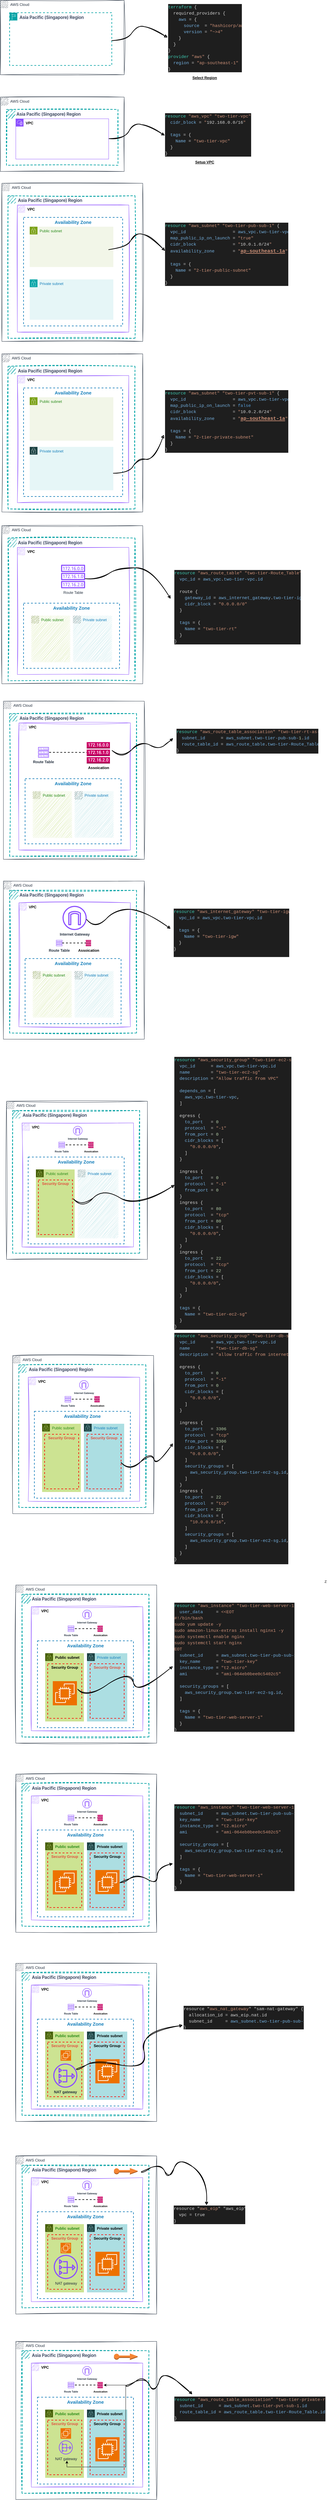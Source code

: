 <mxfile version="24.8.6" pages="15">
  <diagram name="Page-1" id="cgD4QJ-wR_yiHozVtR_r">
    <mxGraphModel dx="1195" dy="643" grid="1" gridSize="10" guides="1" tooltips="1" connect="1" arrows="1" fold="1" page="1" pageScale="1" pageWidth="850" pageHeight="1100" math="0" shadow="0">
      <root>
        <mxCell id="0" />
        <mxCell id="1" parent="0" />
        <mxCell id="XZuy0qffb0nQQuMf2KQB-16" value="AWS Cloud" style="points=[[0,0],[0.25,0],[0.5,0],[0.75,0],[1,0],[1,0.25],[1,0.5],[1,0.75],[1,1],[0.75,1],[0.5,1],[0.25,1],[0,1],[0,0.75],[0,0.5],[0,0.25]];outlineConnect=0;gradientColor=none;html=1;whiteSpace=wrap;fontSize=12;fontStyle=0;container=1;pointerEvents=0;collapsible=0;recursiveResize=0;shape=mxgraph.aws4.group;grIcon=mxgraph.aws4.group_aws_cloud_alt;strokeColor=#232F3E;fillColor=none;verticalAlign=top;align=left;spacingLeft=30;fontColor=#232F3E;dashed=0;textShadow=0;sketch=1;curveFitting=1;jiggle=2;" parent="1" vertex="1">
          <mxGeometry x="20" y="342" width="400" height="240" as="geometry" />
        </mxCell>
        <mxCell id="XZuy0qffb0nQQuMf2KQB-17" value="&lt;span style=&quot;color: rgb(51, 65, 85); font-family: Inter, &amp;quot;Helvetica Neue&amp;quot;, Helvetica, Arial, sans-serif; font-size: 14px; font-weight: 600; letter-spacing: -0.144px; text-wrap-mode: nowrap; background-color: rgb(249, 248, 255);&quot;&gt;Asia Pacific (Singapore) Region&lt;/span&gt;" style="points=[[0,0],[0.25,0],[0.5,0],[0.75,0],[1,0],[1,0.25],[1,0.5],[1,0.75],[1,1],[0.75,1],[0.5,1],[0.25,1],[0,1],[0,0.75],[0,0.5],[0,0.25]];outlineConnect=0;gradientColor=none;html=1;whiteSpace=wrap;fontSize=12;fontStyle=0;container=1;pointerEvents=0;collapsible=0;recursiveResize=0;shape=mxgraph.aws4.group;grIcon=mxgraph.aws4.group_region;strokeColor=#00A4A6;fillColor=none;verticalAlign=top;align=left;spacingLeft=30;fontColor=#147EBA;dashed=1;strokeWidth=2;sketch=1;curveFitting=1;jiggle=2;" parent="XZuy0qffb0nQQuMf2KQB-16" vertex="1">
          <mxGeometry x="20" y="40" width="360" height="180" as="geometry" />
        </mxCell>
        <mxCell id="XZuy0qffb0nQQuMf2KQB-19" value="&lt;b&gt;&lt;font color=&quot;#000000&quot;&gt;VPC&lt;/font&gt;&lt;/b&gt;" style="points=[[0,0],[0.25,0],[0.5,0],[0.75,0],[1,0],[1,0.25],[1,0.5],[1,0.75],[1,1],[0.75,1],[0.5,1],[0.25,1],[0,1],[0,0.75],[0,0.5],[0,0.25]];outlineConnect=0;gradientColor=none;html=1;whiteSpace=wrap;fontSize=12;fontStyle=0;container=1;pointerEvents=0;collapsible=0;recursiveResize=0;shape=mxgraph.aws4.group;grIcon=mxgraph.aws4.group_vpc2;strokeColor=#8C4FFF;fillColor=none;verticalAlign=top;align=left;spacingLeft=30;fontColor=#AAB7B8;dashed=0;" parent="XZuy0qffb0nQQuMf2KQB-17" vertex="1">
          <mxGeometry x="30" y="30" width="300" height="130" as="geometry" />
        </mxCell>
        <mxCell id="XZuy0qffb0nQQuMf2KQB-21" value="" style="curved=1;endArrow=classic;html=1;rounded=0;entryX=0;entryY=0.5;entryDx=0;entryDy=0;strokeWidth=2;sketch=1;curveFitting=1;jiggle=2;" parent="1" edge="1">
          <mxGeometry width="50" height="50" relative="1" as="geometry">
            <mxPoint x="371" y="476" as="sourcePoint" />
            <mxPoint x="551" y="466" as="targetPoint" />
            <Array as="points">
              <mxPoint x="421" y="476" />
              <mxPoint x="451" y="426" />
              <mxPoint x="501" y="436" />
            </Array>
          </mxGeometry>
        </mxCell>
        <mxCell id="XZuy0qffb0nQQuMf2KQB-22" value="&lt;h1 style=&quot;margin-top: 0px;&quot;&gt;&lt;div style=&quot;color: #d4d4d4;background-color: #1e1e1e;font-family: Consolas, &#39;Courier New&#39;, monospace;font-weight: normal;font-size: 14px;line-height: 20px;white-space: pre;&quot;&gt;&lt;div&gt;&lt;span style=&quot;color: #3dc9b0;&quot;&gt;resource&lt;/span&gt; &lt;span style=&quot;color: #ce9178;&quot;&gt;&quot;aws_vpc&quot;&lt;/span&gt; &lt;span style=&quot;color: #ce9178;&quot;&gt;&quot;two-tier-vpc&quot;&lt;/span&gt; &lt;span style=&quot;color: #dcdcdc;&quot;&gt;{&lt;/span&gt;&lt;/div&gt;&lt;div&gt;&amp;nbsp; &lt;span style=&quot;color: #74b0df;&quot;&gt;cidr_block&lt;/span&gt; = &lt;span style=&quot;color: #ce9178;&quot;&gt;&quot;&lt;/span&gt;192.168.0.0/16&lt;span style=&quot;color: #ce9178;&quot;&gt;&quot;&lt;/span&gt;&lt;/div&gt;&lt;br&gt;&lt;div&gt;&amp;nbsp; &lt;span style=&quot;color: #74b0df;&quot;&gt;tags&lt;/span&gt; = &lt;span style=&quot;color: #dcdcdc;&quot;&gt;{&lt;/span&gt;&lt;/div&gt;&lt;div&gt;&amp;nbsp; &amp;nbsp; &lt;span style=&quot;color: #74b0df;&quot;&gt;Name&lt;/span&gt; = &lt;span style=&quot;color: #ce9178;&quot;&gt;&quot;two-tier-vpc&quot;&lt;/span&gt;&lt;/div&gt;&lt;div&gt;&amp;nbsp; &lt;span style=&quot;color: #dcdcdc;&quot;&gt;}&lt;/span&gt;&lt;/div&gt;&lt;div&gt;&lt;span style=&quot;color: #dcdcdc;&quot;&gt;}&lt;/span&gt;&lt;/div&gt;&lt;/div&gt;&lt;/h1&gt;" style="text;html=1;whiteSpace=wrap;overflow=hidden;rounded=0;" parent="1" vertex="1">
          <mxGeometry x="550" y="387" width="280" height="150" as="geometry" />
        </mxCell>
        <mxCell id="XZuy0qffb0nQQuMf2KQB-23" value="Setup VPC" style="text;html=1;align=center;verticalAlign=middle;whiteSpace=wrap;rounded=0;fontStyle=5" parent="1" vertex="1">
          <mxGeometry x="635" y="537" width="90" height="30" as="geometry" />
        </mxCell>
        <mxCell id="XZuy0qffb0nQQuMf2KQB-28" value="&lt;h1 style=&quot;margin-top: 0px;&quot;&gt;&lt;div style=&quot;color: rgb(212, 212, 212); background-color: rgb(30, 30, 30); font-family: Consolas, &amp;quot;Courier New&amp;quot;, monospace; line-height: 20px; white-space: pre;&quot;&gt;&lt;div style=&quot;font-size: 14px; font-weight: normal;&quot;&gt;&lt;span style=&quot;color: #3dc9b0;&quot;&gt;resource&lt;/span&gt; &lt;span style=&quot;color: #ce9178;&quot;&gt;&quot;aws_subnet&quot;&lt;/span&gt; &lt;span style=&quot;color: #ce9178;&quot;&gt;&quot;two-tier-pub-sub-1&quot;&lt;/span&gt; &lt;span style=&quot;color: #dcdcdc;&quot;&gt;{&lt;/span&gt;&lt;/div&gt;&lt;div style=&quot;font-size: 14px; font-weight: normal;&quot;&gt;&amp;nbsp; &lt;span style=&quot;color: #74b0df;&quot;&gt;vpc_id&lt;/span&gt; &amp;nbsp; &amp;nbsp; &amp;nbsp; &amp;nbsp; &amp;nbsp; &amp;nbsp; &amp;nbsp; &amp;nbsp; &amp;nbsp;= &lt;span style=&quot;color: #74b0df;&quot;&gt;aws_vpc&lt;/span&gt;&lt;span style=&quot;color: #dcdcdc;&quot;&gt;.&lt;/span&gt;&lt;span style=&quot;color: #74b0df;&quot;&gt;two-tier-vpc&lt;/span&gt;&lt;span style=&quot;color: #dcdcdc;&quot;&gt;.&lt;/span&gt;&lt;span style=&quot;color: #74b0df;&quot;&gt;id&lt;/span&gt;&lt;/div&gt;&lt;div style=&quot;font-size: 14px; font-weight: normal;&quot;&gt;&amp;nbsp; &lt;span style=&quot;color: #74b0df;&quot;&gt;map_public_ip_on_launch&lt;/span&gt; = &lt;span style=&quot;color: #ce9178;&quot;&gt;&quot;true&quot;&lt;/span&gt;&lt;/div&gt;&lt;div style=&quot;font-size: 14px; font-weight: normal;&quot;&gt;&amp;nbsp; &lt;span style=&quot;color: #74b0df;&quot;&gt;cidr_block&lt;/span&gt; &amp;nbsp; &amp;nbsp; &amp;nbsp; &amp;nbsp; &amp;nbsp; &amp;nbsp; &amp;nbsp;= &lt;span style=&quot;color: #ce9178;&quot;&gt;&quot;&lt;/span&gt;10.0.1.0/24&lt;span style=&quot;color: #ce9178;&quot;&gt;&quot;&lt;/span&gt;&lt;/div&gt;&lt;div style=&quot;&quot;&gt;&lt;span style=&quot;font-size: 14px; font-weight: normal;&quot;&gt;&amp;nbsp; &lt;/span&gt;&lt;span style=&quot;font-size: 14px; font-weight: normal; color: rgb(116, 176, 223);&quot;&gt;availability_zone&lt;/span&gt;&lt;span style=&quot;font-size: 14px; font-weight: normal;&quot;&gt; &amp;nbsp; &amp;nbsp; &amp;nbsp; = &lt;/span&gt;&lt;span style=&quot;color: rgb(206, 145, 120);&quot;&gt;&lt;span style=&quot;font-size: 14px; font-weight: normal;&quot;&gt;&quot;&lt;/span&gt;&lt;u style=&quot;&quot;&gt;&lt;font style=&quot;font-size: 16px;&quot;&gt;ap-southeast-1a&lt;/font&gt;&lt;/u&gt;&lt;span style=&quot;font-size: 14px; font-weight: normal;&quot;&gt;&quot;&lt;/span&gt;&lt;/span&gt;&lt;/div&gt;&lt;span style=&quot;font-size: 14px; font-weight: normal;&quot;&gt;&lt;br&gt;&lt;/span&gt;&lt;div style=&quot;font-size: 14px; font-weight: normal;&quot;&gt;&amp;nbsp; &lt;span style=&quot;color: #74b0df;&quot;&gt;tags&lt;/span&gt; = &lt;span style=&quot;color: #dcdcdc;&quot;&gt;{&lt;/span&gt;&lt;/div&gt;&lt;div style=&quot;font-size: 14px; font-weight: normal;&quot;&gt;&amp;nbsp; &amp;nbsp; &lt;span style=&quot;color: #74b0df;&quot;&gt;Name&lt;/span&gt; = &lt;span style=&quot;color: #ce9178;&quot;&gt;&quot;&lt;/span&gt;&lt;span style=&quot;color: rgb(206, 145, 120);&quot;&gt;2-tier-public-subnet&lt;/span&gt;&lt;span style=&quot;color: #ce9178;&quot;&gt;&quot;&lt;/span&gt;&lt;/div&gt;&lt;div style=&quot;font-size: 14px; font-weight: normal;&quot;&gt;&amp;nbsp; &lt;span style=&quot;color: #dcdcdc;&quot;&gt;}&lt;/span&gt;&lt;/div&gt;&lt;div style=&quot;font-size: 14px; font-weight: normal;&quot;&gt;&lt;span style=&quot;color: #dcdcdc;&quot;&gt;}&lt;/span&gt;&lt;/div&gt;&lt;/div&gt;&lt;/h1&gt;" style="text;html=1;whiteSpace=wrap;overflow=hidden;rounded=0;" parent="1" vertex="1">
          <mxGeometry x="550" y="740" width="400" height="210" as="geometry" />
        </mxCell>
        <mxCell id="XZuy0qffb0nQQuMf2KQB-30" value="&lt;h1 style=&quot;margin-top: 0px;&quot;&gt;&lt;div style=&quot;color: #d4d4d4;background-color: #1e1e1e;font-family: Consolas, &#39;Courier New&#39;, monospace;font-weight: normal;font-size: 14px;line-height: 20px;white-space: pre;&quot;&gt;&lt;div&gt;&lt;span style=&quot;color: #3dc9b0;&quot;&gt;resource&lt;/span&gt; &lt;span style=&quot;color: #ce9178;&quot;&gt;&quot;aws_subnet&quot;&lt;/span&gt; &lt;span style=&quot;color: #ce9178;&quot;&gt;&quot;two-tier-pvt-sub-1&quot;&lt;/span&gt; &lt;span style=&quot;color: #dcdcdc;&quot;&gt;{&lt;/span&gt;&lt;/div&gt;&lt;div&gt;&amp;nbsp; &lt;span style=&quot;color: #74b0df;&quot;&gt;vpc_id&lt;/span&gt; &amp;nbsp; &amp;nbsp; &amp;nbsp; &amp;nbsp; &amp;nbsp; &amp;nbsp; &amp;nbsp; &amp;nbsp; &amp;nbsp;= &lt;span style=&quot;color: #74b0df;&quot;&gt;aws_vpc&lt;/span&gt;&lt;span style=&quot;color: #dcdcdc;&quot;&gt;.&lt;/span&gt;&lt;span style=&quot;color: #74b0df;&quot;&gt;two-tier-vpc&lt;/span&gt;&lt;span style=&quot;color: #dcdcdc;&quot;&gt;.&lt;/span&gt;&lt;span style=&quot;color: #74b0df;&quot;&gt;id&lt;/span&gt;&lt;/div&gt;&lt;div&gt;&amp;nbsp; &lt;span style=&quot;color: #74b0df;&quot;&gt;map_public_ip_on_launch&lt;/span&gt; = &lt;span style=&quot;color: #569cd6;&quot;&gt;false&lt;/span&gt;&lt;/div&gt;&lt;div&gt;&amp;nbsp; &lt;span style=&quot;color: #74b0df;&quot;&gt;cidr_block&lt;/span&gt; &amp;nbsp; &amp;nbsp; &amp;nbsp; &amp;nbsp; &amp;nbsp; &amp;nbsp; &amp;nbsp;= &lt;span style=&quot;color: #ce9178;&quot;&gt;&quot;&lt;/span&gt;10.0.2.0/24&lt;span style=&quot;color: #ce9178;&quot;&gt;&quot;&lt;/span&gt;&lt;/div&gt;&lt;div&gt;&amp;nbsp; &lt;span style=&quot;color: #74b0df;&quot;&gt;availability_zone&lt;/span&gt; &amp;nbsp; &amp;nbsp; &amp;nbsp; = &lt;span style=&quot;color: #ce9178;&quot;&gt;&quot;&lt;/span&gt;&lt;u style=&quot;color: rgb(206, 145, 120); font-size: 24px; font-weight: 700;&quot;&gt;&lt;font style=&quot;font-size: 16px;&quot;&gt;ap-southeast-1a&lt;/font&gt;&lt;/u&gt;&lt;span style=&quot;color: #ce9178;&quot;&gt;&quot;&lt;/span&gt;&lt;/div&gt;&lt;br&gt;&lt;div&gt;&amp;nbsp; &lt;span style=&quot;color: #74b0df;&quot;&gt;tags&lt;/span&gt; = &lt;span style=&quot;color: #dcdcdc;&quot;&gt;{&lt;/span&gt;&lt;/div&gt;&lt;div&gt;&amp;nbsp; &amp;nbsp; &lt;span style=&quot;color: #74b0df;&quot;&gt;Name&lt;/span&gt; = &lt;span style=&quot;color: #ce9178;&quot;&gt;&quot;2-tier-private-subnet&quot;&lt;/span&gt;&lt;/div&gt;&lt;div&gt;&amp;nbsp; &lt;span style=&quot;color: #dcdcdc;&quot;&gt;}&lt;/span&gt;&lt;/div&gt;&lt;div&gt;&lt;span style=&quot;color: #dcdcdc;&quot;&gt;}&lt;/span&gt;&lt;/div&gt;&lt;/div&gt;&lt;/h1&gt;" style="text;html=1;whiteSpace=wrap;overflow=hidden;rounded=0;" parent="1" vertex="1">
          <mxGeometry x="550" y="1280" width="400" height="210" as="geometry" />
        </mxCell>
        <mxCell id="XZuy0qffb0nQQuMf2KQB-31" value="AWS Cloud" style="points=[[0,0],[0.25,0],[0.5,0],[0.75,0],[1,0],[1,0.25],[1,0.5],[1,0.75],[1,1],[0.75,1],[0.5,1],[0.25,1],[0,1],[0,0.75],[0,0.5],[0,0.25]];outlineConnect=0;gradientColor=none;html=1;whiteSpace=wrap;fontSize=12;fontStyle=0;container=1;pointerEvents=0;collapsible=0;recursiveResize=0;shape=mxgraph.aws4.group;grIcon=mxgraph.aws4.group_aws_cloud_alt;strokeColor=#232F3E;fillColor=none;verticalAlign=top;align=left;spacingLeft=30;fontColor=#232F3E;dashed=0;textShadow=0;sketch=1;curveFitting=1;jiggle=2;" parent="1" vertex="1">
          <mxGeometry x="25" y="1170" width="455" height="510" as="geometry" />
        </mxCell>
        <mxCell id="XZuy0qffb0nQQuMf2KQB-32" value="&lt;span style=&quot;color: rgb(51, 65, 85); font-family: Inter, &amp;quot;Helvetica Neue&amp;quot;, Helvetica, Arial, sans-serif; font-size: 14px; font-weight: 600; letter-spacing: -0.144px; text-wrap-mode: nowrap; background-color: rgb(249, 248, 255);&quot;&gt;Asia Pacific (Singapore) Region&lt;/span&gt;" style="points=[[0,0],[0.25,0],[0.5,0],[0.75,0],[1,0],[1,0.25],[1,0.5],[1,0.75],[1,1],[0.75,1],[0.5,1],[0.25,1],[0,1],[0,0.75],[0,0.5],[0,0.25]];outlineConnect=0;gradientColor=none;html=1;whiteSpace=wrap;fontSize=12;fontStyle=0;container=1;pointerEvents=0;collapsible=0;recursiveResize=0;shape=mxgraph.aws4.group;grIcon=mxgraph.aws4.group_region;strokeColor=#00A4A6;fillColor=none;verticalAlign=top;align=left;spacingLeft=30;fontColor=#147EBA;dashed=1;strokeWidth=2;sketch=1;curveFitting=1;jiggle=2;" parent="XZuy0qffb0nQQuMf2KQB-31" vertex="1">
          <mxGeometry x="20" y="40" width="410" height="460" as="geometry" />
        </mxCell>
        <mxCell id="XZuy0qffb0nQQuMf2KQB-33" value="&lt;b&gt;&lt;font color=&quot;#000000&quot;&gt;VPC&lt;/font&gt;&lt;/b&gt;" style="points=[[0,0],[0.25,0],[0.5,0],[0.75,0],[1,0],[1,0.25],[1,0.5],[1,0.75],[1,1],[0.75,1],[0.5,1],[0.25,1],[0,1],[0,0.75],[0,0.5],[0,0.25]];outlineConnect=0;gradientColor=none;html=1;whiteSpace=wrap;fontSize=12;fontStyle=0;container=1;pointerEvents=0;collapsible=0;recursiveResize=0;shape=mxgraph.aws4.group;grIcon=mxgraph.aws4.group_vpc2;strokeColor=#8C4FFF;fillColor=none;verticalAlign=top;align=left;spacingLeft=30;fontColor=#AAB7B8;dashed=0;sketch=1;curveFitting=1;jiggle=2;" parent="XZuy0qffb0nQQuMf2KQB-32" vertex="1">
          <mxGeometry x="30" y="30" width="360" height="410" as="geometry" />
        </mxCell>
        <mxCell id="XZuy0qffb0nQQuMf2KQB-37" value="&lt;b&gt;&lt;font style=&quot;font-size: 15px;&quot;&gt;Availability Zone&lt;/font&gt;&lt;/b&gt;" style="fillColor=none;strokeColor=#147EBA;dashed=1;verticalAlign=top;fontStyle=0;fontColor=#147EBA;whiteSpace=wrap;html=1;strokeWidth=2;" parent="XZuy0qffb0nQQuMf2KQB-33" vertex="1">
          <mxGeometry x="20" y="40" width="320" height="350" as="geometry" />
        </mxCell>
        <mxCell id="XZuy0qffb0nQQuMf2KQB-34" value="Public subnet" style="points=[[0,0],[0.25,0],[0.5,0],[0.75,0],[1,0],[1,0.25],[1,0.5],[1,0.75],[1,1],[0.75,1],[0.5,1],[0.25,1],[0,1],[0,0.75],[0,0.5],[0,0.25]];outlineConnect=0;gradientColor=none;html=1;whiteSpace=wrap;fontSize=12;fontStyle=0;container=1;pointerEvents=0;collapsible=0;recursiveResize=0;shape=mxgraph.aws4.group;grIcon=mxgraph.aws4.group_security_group;grStroke=0;strokeColor=#7AA116;fillColor=#F2F6E8;verticalAlign=top;align=left;spacingLeft=30;fontColor=#248814;dashed=0;" parent="XZuy0qffb0nQQuMf2KQB-33" vertex="1">
          <mxGeometry x="40" y="70" width="270" height="140" as="geometry" />
        </mxCell>
        <mxCell id="XZuy0qffb0nQQuMf2KQB-36" value="Private subnet" style="points=[[0,0],[0.25,0],[0.5,0],[0.75,0],[1,0],[1,0.25],[1,0.5],[1,0.75],[1,1],[0.75,1],[0.5,1],[0.25,1],[0,1],[0,0.75],[0,0.5],[0,0.25]];outlineConnect=0;gradientColor=none;html=1;whiteSpace=wrap;fontSize=12;fontStyle=0;container=1;pointerEvents=0;collapsible=0;recursiveResize=0;shape=mxgraph.aws4.group;grIcon=mxgraph.aws4.group_security_group;grStroke=0;strokeColor=#1b4041;fillColor=#E6F6F7;verticalAlign=top;align=left;spacingLeft=30;fontColor=#147EBA;dashed=0;" parent="XZuy0qffb0nQQuMf2KQB-33" vertex="1">
          <mxGeometry x="40" y="230" width="270" height="140" as="geometry" />
        </mxCell>
        <mxCell id="XZuy0qffb0nQQuMf2KQB-35" value="" style="curved=1;endArrow=classic;html=1;rounded=0;entryX=-0.005;entryY=0.719;entryDx=0;entryDy=0;strokeWidth=2;sketch=1;curveFitting=1;jiggle=2;entryPerimeter=0;" parent="XZuy0qffb0nQQuMf2KQB-33" target="XZuy0qffb0nQQuMf2KQB-30" edge="1">
          <mxGeometry width="50" height="50" relative="1" as="geometry">
            <mxPoint x="310" y="315" as="sourcePoint" />
            <mxPoint x="500" y="220" as="targetPoint" />
            <Array as="points">
              <mxPoint x="360" y="315" />
              <mxPoint x="390" y="265" />
              <mxPoint x="440" y="275" />
            </Array>
          </mxGeometry>
        </mxCell>
        <mxCell id="XZuy0qffb0nQQuMf2KQB-38" value="AWS Cloud" style="points=[[0,0],[0.25,0],[0.5,0],[0.75,0],[1,0],[1,0.25],[1,0.5],[1,0.75],[1,1],[0.75,1],[0.5,1],[0.25,1],[0,1],[0,0.75],[0,0.5],[0,0.25]];outlineConnect=0;gradientColor=none;html=1;whiteSpace=wrap;fontSize=12;fontStyle=0;container=1;pointerEvents=0;collapsible=0;recursiveResize=0;shape=mxgraph.aws4.group;grIcon=mxgraph.aws4.group_aws_cloud_alt;strokeColor=#232F3E;fillColor=none;verticalAlign=top;align=left;spacingLeft=30;fontColor=#232F3E;dashed=0;textShadow=0;sketch=1;curveFitting=1;jiggle=2;" parent="1" vertex="1">
          <mxGeometry x="25" y="620" width="455" height="510" as="geometry" />
        </mxCell>
        <mxCell id="XZuy0qffb0nQQuMf2KQB-39" value="&lt;span style=&quot;color: rgb(51, 65, 85); font-family: Inter, &amp;quot;Helvetica Neue&amp;quot;, Helvetica, Arial, sans-serif; font-size: 14px; font-weight: 600; letter-spacing: -0.144px; text-wrap-mode: nowrap; background-color: rgb(249, 248, 255);&quot;&gt;Asia Pacific (Singapore) Region&lt;/span&gt;" style="points=[[0,0],[0.25,0],[0.5,0],[0.75,0],[1,0],[1,0.25],[1,0.5],[1,0.75],[1,1],[0.75,1],[0.5,1],[0.25,1],[0,1],[0,0.75],[0,0.5],[0,0.25]];outlineConnect=0;gradientColor=none;html=1;whiteSpace=wrap;fontSize=12;fontStyle=0;container=1;pointerEvents=0;collapsible=0;recursiveResize=0;shape=mxgraph.aws4.group;grIcon=mxgraph.aws4.group_region;strokeColor=#00A4A6;fillColor=none;verticalAlign=top;align=left;spacingLeft=30;fontColor=#147EBA;dashed=1;strokeWidth=2;sketch=1;curveFitting=1;jiggle=2;" parent="XZuy0qffb0nQQuMf2KQB-38" vertex="1">
          <mxGeometry x="20" y="40" width="410" height="460" as="geometry" />
        </mxCell>
        <mxCell id="XZuy0qffb0nQQuMf2KQB-40" value="&lt;b&gt;&lt;font color=&quot;#000000&quot;&gt;VPC&lt;/font&gt;&lt;/b&gt;" style="points=[[0,0],[0.25,0],[0.5,0],[0.75,0],[1,0],[1,0.25],[1,0.5],[1,0.75],[1,1],[0.75,1],[0.5,1],[0.25,1],[0,1],[0,0.75],[0,0.5],[0,0.25]];outlineConnect=0;gradientColor=none;html=1;whiteSpace=wrap;fontSize=12;fontStyle=0;container=1;pointerEvents=0;collapsible=0;recursiveResize=0;shape=mxgraph.aws4.group;grIcon=mxgraph.aws4.group_vpc2;strokeColor=#8C4FFF;fillColor=none;verticalAlign=top;align=left;spacingLeft=30;fontColor=#AAB7B8;dashed=0;sketch=1;curveFitting=1;jiggle=2;" parent="XZuy0qffb0nQQuMf2KQB-39" vertex="1">
          <mxGeometry x="30" y="30" width="360" height="410" as="geometry" />
        </mxCell>
        <mxCell id="XZuy0qffb0nQQuMf2KQB-41" value="&lt;b&gt;&lt;font style=&quot;font-size: 15px;&quot;&gt;Availability Zone&lt;/font&gt;&lt;/b&gt;" style="fillColor=none;strokeColor=#147EBA;dashed=1;verticalAlign=top;fontStyle=0;fontColor=#147EBA;whiteSpace=wrap;html=1;strokeWidth=2;" parent="XZuy0qffb0nQQuMf2KQB-40" vertex="1">
          <mxGeometry x="20" y="40" width="320" height="350" as="geometry" />
        </mxCell>
        <mxCell id="XZuy0qffb0nQQuMf2KQB-42" value="Public subnet" style="points=[[0,0],[0.25,0],[0.5,0],[0.75,0],[1,0],[1,0.25],[1,0.5],[1,0.75],[1,1],[0.75,1],[0.5,1],[0.25,1],[0,1],[0,0.75],[0,0.5],[0,0.25]];outlineConnect=0;gradientColor=none;html=1;whiteSpace=wrap;fontSize=12;fontStyle=0;container=1;pointerEvents=0;collapsible=0;recursiveResize=0;shape=mxgraph.aws4.group;grIcon=mxgraph.aws4.group_security_group;grStroke=0;strokeColor=#7AA116;fillColor=#F2F6E8;verticalAlign=top;align=left;spacingLeft=30;fontColor=#248814;dashed=0;" parent="XZuy0qffb0nQQuMf2KQB-40" vertex="1">
          <mxGeometry x="40" y="70" width="270" height="130" as="geometry" />
        </mxCell>
        <mxCell id="XZuy0qffb0nQQuMf2KQB-43" value="Private subnet" style="points=[[0,0],[0.25,0],[0.5,0],[0.75,0],[1,0],[1,0.25],[1,0.5],[1,0.75],[1,1],[0.75,1],[0.5,1],[0.25,1],[0,1],[0,0.75],[0,0.5],[0,0.25]];outlineConnect=0;gradientColor=none;html=1;whiteSpace=wrap;fontSize=12;fontStyle=0;container=1;pointerEvents=0;collapsible=0;recursiveResize=0;shape=mxgraph.aws4.group;grIcon=mxgraph.aws4.group_security_group;grStroke=0;strokeColor=#00A4A6;fillColor=#E6F6F7;verticalAlign=top;align=left;spacingLeft=30;fontColor=#147EBA;dashed=0;" parent="XZuy0qffb0nQQuMf2KQB-40" vertex="1">
          <mxGeometry x="40" y="240" width="270" height="130" as="geometry" />
        </mxCell>
        <mxCell id="XZuy0qffb0nQQuMf2KQB-29" value="" style="curved=1;endArrow=classic;html=1;rounded=0;entryX=0.005;entryY=0.467;entryDx=0;entryDy=0;strokeWidth=2;sketch=1;curveFitting=1;jiggle=2;exitX=1;exitY=0.5;exitDx=0;exitDy=0;entryPerimeter=0;" parent="XZuy0qffb0nQQuMf2KQB-40" target="XZuy0qffb0nQQuMf2KQB-28" edge="1">
          <mxGeometry width="50" height="50" relative="1" as="geometry">
            <mxPoint x="295" y="144" as="sourcePoint" />
            <mxPoint x="481" y="130" as="targetPoint" />
            <Array as="points">
              <mxPoint x="351" y="140" />
              <mxPoint x="381" y="90" />
              <mxPoint x="431" y="100" />
            </Array>
          </mxGeometry>
        </mxCell>
        <mxCell id="XZuy0qffb0nQQuMf2KQB-52" value="AWS Cloud" style="points=[[0,0],[0.25,0],[0.5,0],[0.75,0],[1,0],[1,0.25],[1,0.5],[1,0.75],[1,1],[0.75,1],[0.5,1],[0.25,1],[0,1],[0,0.75],[0,0.5],[0,0.25]];outlineConnect=0;gradientColor=none;html=1;whiteSpace=wrap;fontSize=12;fontStyle=0;container=1;pointerEvents=0;collapsible=0;recursiveResize=0;shape=mxgraph.aws4.group;grIcon=mxgraph.aws4.group_aws_cloud_alt;strokeColor=#232F3E;fillColor=none;verticalAlign=top;align=left;spacingLeft=30;fontColor=#232F3E;dashed=0;textShadow=0;sketch=1;curveFitting=1;jiggle=2;" parent="1" vertex="1">
          <mxGeometry x="25" y="1724" width="455" height="510" as="geometry" />
        </mxCell>
        <mxCell id="XZuy0qffb0nQQuMf2KQB-53" value="&lt;span style=&quot;color: rgb(51, 65, 85); font-family: Inter, &amp;quot;Helvetica Neue&amp;quot;, Helvetica, Arial, sans-serif; font-size: 14px; font-weight: 600; letter-spacing: -0.144px; text-wrap-mode: nowrap; background-color: rgb(249, 248, 255);&quot;&gt;Asia Pacific (Singapore) Region&lt;/span&gt;" style="points=[[0,0],[0.25,0],[0.5,0],[0.75,0],[1,0],[1,0.25],[1,0.5],[1,0.75],[1,1],[0.75,1],[0.5,1],[0.25,1],[0,1],[0,0.75],[0,0.5],[0,0.25]];outlineConnect=0;gradientColor=none;html=1;whiteSpace=wrap;fontSize=12;fontStyle=0;container=1;pointerEvents=0;collapsible=0;recursiveResize=0;shape=mxgraph.aws4.group;grIcon=mxgraph.aws4.group_region;strokeColor=#00A4A6;fillColor=none;verticalAlign=top;align=left;spacingLeft=30;fontColor=#147EBA;dashed=1;strokeWidth=2;sketch=1;curveFitting=1;jiggle=2;" parent="XZuy0qffb0nQQuMf2KQB-52" vertex="1">
          <mxGeometry x="20" y="40" width="410" height="460" as="geometry" />
        </mxCell>
        <mxCell id="XZuy0qffb0nQQuMf2KQB-54" value="&lt;b&gt;&lt;font color=&quot;#000000&quot;&gt;VPC&lt;/font&gt;&lt;/b&gt;" style="points=[[0,0],[0.25,0],[0.5,0],[0.75,0],[1,0],[1,0.25],[1,0.5],[1,0.75],[1,1],[0.75,1],[0.5,1],[0.25,1],[0,1],[0,0.75],[0,0.5],[0,0.25]];outlineConnect=0;gradientColor=none;html=1;whiteSpace=wrap;fontSize=12;fontStyle=0;container=1;pointerEvents=0;collapsible=0;recursiveResize=0;shape=mxgraph.aws4.group;grIcon=mxgraph.aws4.group_vpc2;strokeColor=#8C4FFF;fillColor=none;verticalAlign=top;align=left;spacingLeft=30;fontColor=#AAB7B8;dashed=0;sketch=1;curveFitting=1;jiggle=2;" parent="XZuy0qffb0nQQuMf2KQB-53" vertex="1">
          <mxGeometry x="30" y="30" width="360" height="410" as="geometry" />
        </mxCell>
        <mxCell id="XZuy0qffb0nQQuMf2KQB-55" value="&lt;b&gt;&lt;font style=&quot;font-size: 15px;&quot;&gt;Availability Zone&lt;/font&gt;&lt;/b&gt;" style="fillColor=none;strokeColor=#147EBA;dashed=1;verticalAlign=top;fontStyle=0;fontColor=#147EBA;whiteSpace=wrap;html=1;strokeWidth=2;" parent="XZuy0qffb0nQQuMf2KQB-54" vertex="1">
          <mxGeometry x="20" y="180" width="310" height="210" as="geometry" />
        </mxCell>
        <mxCell id="XZuy0qffb0nQQuMf2KQB-56" value="Public subnet" style="points=[[0,0],[0.25,0],[0.5,0],[0.75,0],[1,0],[1,0.25],[1,0.5],[1,0.75],[1,1],[0.75,1],[0.5,1],[0.25,1],[0,1],[0,0.75],[0,0.5],[0,0.25]];outlineConnect=0;gradientColor=none;html=1;whiteSpace=wrap;fontSize=12;fontStyle=0;container=1;pointerEvents=0;collapsible=0;recursiveResize=0;shape=mxgraph.aws4.group;grIcon=mxgraph.aws4.group_security_group;grStroke=0;strokeColor=#465f07;fillColor=#cce392;verticalAlign=top;align=left;spacingLeft=30;fontColor=#248814;dashed=0;sketch=1;curveFitting=1;jiggle=2;" parent="XZuy0qffb0nQQuMf2KQB-54" vertex="1">
          <mxGeometry x="45" y="220" width="125" height="150" as="geometry" />
        </mxCell>
        <mxCell id="XZuy0qffb0nQQuMf2KQB-57" value="Private subnet" style="points=[[0,0],[0.25,0],[0.5,0],[0.75,0],[1,0],[1,0.25],[1,0.5],[1,0.75],[1,1],[0.75,1],[0.5,1],[0.25,1],[0,1],[0,0.75],[0,0.5],[0,0.25]];outlineConnect=0;gradientColor=none;html=1;whiteSpace=wrap;fontSize=12;fontStyle=0;container=1;pointerEvents=0;collapsible=0;recursiveResize=0;shape=mxgraph.aws4.group;grIcon=mxgraph.aws4.group_security_group;grStroke=0;strokeColor=#1b4041;fillColor=#acdee2;verticalAlign=top;align=left;spacingLeft=30;fontColor=#147EBA;dashed=0;sketch=1;curveFitting=1;jiggle=2;" parent="XZuy0qffb0nQQuMf2KQB-54" vertex="1">
          <mxGeometry x="180" y="220" width="125" height="150" as="geometry" />
        </mxCell>
        <mxCell id="XZuy0qffb0nQQuMf2KQB-58" value="" style="curved=1;endArrow=classic;html=1;rounded=0;strokeWidth=2;sketch=1;curveFitting=1;jiggle=2;" parent="XZuy0qffb0nQQuMf2KQB-54" edge="1">
          <mxGeometry width="50" height="50" relative="1" as="geometry">
            <mxPoint x="219" y="101" as="sourcePoint" />
            <mxPoint x="495" y="166" as="targetPoint" />
            <Array as="points">
              <mxPoint x="269" y="101" />
              <mxPoint x="325" y="66" />
              <mxPoint x="435" y="66" />
            </Array>
          </mxGeometry>
        </mxCell>
        <mxCell id="XZuy0qffb0nQQuMf2KQB-46" value="Route Table" style="sketch=0;outlineConnect=0;fontColor=#232F3E;gradientColor=none;fillColor=#8C4FFF;strokeColor=none;dashed=0;verticalLabelPosition=bottom;verticalAlign=top;align=center;html=1;fontSize=12;fontStyle=0;aspect=fixed;pointerEvents=1;shape=mxgraph.aws4.route_table;" parent="XZuy0qffb0nQQuMf2KQB-54" vertex="1">
          <mxGeometry x="141" y="56" width="78" height="76" as="geometry" />
        </mxCell>
        <mxCell id="XZuy0qffb0nQQuMf2KQB-59" value="&lt;h1 style=&quot;margin-top: 0px;&quot;&gt;&lt;div style=&quot;color: #d4d4d4;background-color: #1e1e1e;font-family: Consolas, &#39;Courier New&#39;, monospace;font-weight: normal;font-size: 14px;line-height: 20px;white-space: pre;&quot;&gt;&lt;div&gt;&lt;span style=&quot;color: #3dc9b0;&quot;&gt;resource&lt;/span&gt; &lt;span style=&quot;color: #ce9178;&quot;&gt;&quot;aws_route_table&quot;&lt;/span&gt; &lt;span style=&quot;color: #ce9178;&quot;&gt;&quot;two-tier-Route_Table&quot;&lt;/span&gt; &lt;span style=&quot;color: #dcdcdc;&quot;&gt;{&lt;/span&gt;&lt;/div&gt;&lt;div&gt;&amp;nbsp; &lt;span style=&quot;color: #74b0df;&quot;&gt;vpc_id&lt;/span&gt; = &lt;span style=&quot;color: #74b0df;&quot;&gt;aws_vpc&lt;/span&gt;&lt;span style=&quot;color: #dcdcdc;&quot;&gt;.&lt;/span&gt;&lt;span style=&quot;color: #74b0df;&quot;&gt;two-tier-vpc&lt;/span&gt;&lt;span style=&quot;color: #dcdcdc;&quot;&gt;.&lt;/span&gt;&lt;span style=&quot;color: #74b0df;&quot;&gt;id&lt;/span&gt;&lt;/div&gt;&lt;br&gt;&lt;div&gt;&amp;nbsp; route &lt;span style=&quot;color: #dcdcdc;&quot;&gt;{&lt;/span&gt;&lt;/div&gt;&lt;div&gt;&amp;nbsp; &amp;nbsp; &lt;span style=&quot;color: #74b0df;&quot;&gt;gateway_id&lt;/span&gt; = &lt;span style=&quot;color: #74b0df;&quot;&gt;aws_internet_gateway&lt;/span&gt;&lt;span style=&quot;color: #dcdcdc;&quot;&gt;.&lt;/span&gt;&lt;span style=&quot;color: #74b0df;&quot;&gt;two-tier-igw&lt;/span&gt;&lt;span style=&quot;color: #dcdcdc;&quot;&gt;.&lt;/span&gt;&lt;span style=&quot;color: #74b0df;&quot;&gt;id&lt;/span&gt;&lt;/div&gt;&lt;div&gt;&amp;nbsp; &amp;nbsp; &lt;span style=&quot;color: #74b0df;&quot;&gt;cidr_block&lt;/span&gt; = &lt;span style=&quot;color: #ce9178;&quot;&gt;&quot;0.0.0.0/0&quot;&lt;/span&gt;&lt;/div&gt;&lt;div&gt;&amp;nbsp; &lt;span style=&quot;color: #dcdcdc;&quot;&gt;}&lt;/span&gt;&lt;/div&gt;&lt;br&gt;&lt;div&gt;&amp;nbsp; &lt;span style=&quot;color: #74b0df;&quot;&gt;tags&lt;/span&gt; = &lt;span style=&quot;color: #dcdcdc;&quot;&gt;{&lt;/span&gt;&lt;/div&gt;&lt;div&gt;&amp;nbsp; &amp;nbsp; &lt;span style=&quot;color: #74b0df;&quot;&gt;Name&lt;/span&gt; = &lt;span style=&quot;color: #ce9178;&quot;&gt;&quot;two-tier-rt&quot;&lt;/span&gt;&lt;/div&gt;&lt;div&gt;&amp;nbsp; &lt;span style=&quot;color: #dcdcdc;&quot;&gt;}&lt;/span&gt;&lt;/div&gt;&lt;div&gt;&lt;span style=&quot;color: #dcdcdc;&quot;&gt;}&lt;/span&gt;&lt;/div&gt;&lt;/div&gt;&lt;/h1&gt;" style="text;html=1;whiteSpace=wrap;overflow=hidden;rounded=0;" parent="1" vertex="1">
          <mxGeometry x="580" y="1860" width="410" height="250" as="geometry" />
        </mxCell>
        <mxCell id="XZuy0qffb0nQQuMf2KQB-60" value="AWS Cloud" style="points=[[0,0],[0.25,0],[0.5,0],[0.75,0],[1,0],[1,0.25],[1,0.5],[1,0.75],[1,1],[0.75,1],[0.5,1],[0.25,1],[0,1],[0,0.75],[0,0.5],[0,0.25]];outlineConnect=0;gradientColor=none;html=1;whiteSpace=wrap;fontSize=12;fontStyle=0;container=1;pointerEvents=0;collapsible=0;recursiveResize=0;shape=mxgraph.aws4.group;grIcon=mxgraph.aws4.group_aws_cloud_alt;strokeColor=#232F3E;fillColor=none;verticalAlign=top;align=left;spacingLeft=30;fontColor=#232F3E;dashed=0;textShadow=0;sketch=1;curveFitting=1;jiggle=2;" parent="1" vertex="1">
          <mxGeometry x="30" y="2290" width="455" height="510" as="geometry" />
        </mxCell>
        <mxCell id="XZuy0qffb0nQQuMf2KQB-61" value="&lt;span style=&quot;color: rgb(51, 65, 85); font-family: Inter, &amp;quot;Helvetica Neue&amp;quot;, Helvetica, Arial, sans-serif; font-size: 14px; font-weight: 600; letter-spacing: -0.144px; text-wrap-mode: nowrap; background-color: rgb(249, 248, 255);&quot;&gt;Asia Pacific (Singapore) Region&lt;/span&gt;" style="points=[[0,0],[0.25,0],[0.5,0],[0.75,0],[1,0],[1,0.25],[1,0.5],[1,0.75],[1,1],[0.75,1],[0.5,1],[0.25,1],[0,1],[0,0.75],[0,0.5],[0,0.25]];outlineConnect=0;gradientColor=none;html=1;whiteSpace=wrap;fontSize=12;fontStyle=0;container=1;pointerEvents=0;collapsible=0;recursiveResize=0;shape=mxgraph.aws4.group;grIcon=mxgraph.aws4.group_region;strokeColor=#00A4A6;fillColor=none;verticalAlign=top;align=left;spacingLeft=30;fontColor=#147EBA;dashed=1;strokeWidth=2;sketch=1;curveFitting=1;jiggle=2;" parent="XZuy0qffb0nQQuMf2KQB-60" vertex="1">
          <mxGeometry x="20" y="40" width="410" height="460" as="geometry" />
        </mxCell>
        <mxCell id="XZuy0qffb0nQQuMf2KQB-62" value="&lt;b&gt;&lt;font color=&quot;#000000&quot;&gt;VPC&lt;/font&gt;&lt;/b&gt;" style="points=[[0,0],[0.25,0],[0.5,0],[0.75,0],[1,0],[1,0.25],[1,0.5],[1,0.75],[1,1],[0.75,1],[0.5,1],[0.25,1],[0,1],[0,0.75],[0,0.5],[0,0.25]];outlineConnect=0;gradientColor=none;html=1;whiteSpace=wrap;fontSize=12;fontStyle=0;container=1;pointerEvents=0;collapsible=0;recursiveResize=0;shape=mxgraph.aws4.group;grIcon=mxgraph.aws4.group_vpc2;strokeColor=#8C4FFF;fillColor=none;verticalAlign=top;align=left;spacingLeft=30;fontColor=#AAB7B8;dashed=0;sketch=1;curveFitting=1;jiggle=2;" parent="XZuy0qffb0nQQuMf2KQB-61" vertex="1">
          <mxGeometry x="30" y="30" width="360" height="410" as="geometry" />
        </mxCell>
        <mxCell id="XZuy0qffb0nQQuMf2KQB-63" value="&lt;b&gt;&lt;font style=&quot;font-size: 15px;&quot;&gt;Availability Zone&lt;/font&gt;&lt;/b&gt;" style="fillColor=none;strokeColor=#147EBA;dashed=1;verticalAlign=top;fontStyle=0;fontColor=#147EBA;whiteSpace=wrap;html=1;strokeWidth=2;" parent="XZuy0qffb0nQQuMf2KQB-62" vertex="1">
          <mxGeometry x="20" y="180" width="310" height="210" as="geometry" />
        </mxCell>
        <mxCell id="XZuy0qffb0nQQuMf2KQB-64" value="Public subnet" style="points=[[0,0],[0.25,0],[0.5,0],[0.75,0],[1,0],[1,0.25],[1,0.5],[1,0.75],[1,1],[0.75,1],[0.5,1],[0.25,1],[0,1],[0,0.75],[0,0.5],[0,0.25]];outlineConnect=0;gradientColor=none;html=1;whiteSpace=wrap;fontSize=12;fontStyle=0;container=1;pointerEvents=0;collapsible=0;recursiveResize=0;shape=mxgraph.aws4.group;grIcon=mxgraph.aws4.group_security_group;grStroke=0;strokeColor=#465f07;fillColor=#cce392;verticalAlign=top;align=left;spacingLeft=30;fontColor=#248814;dashed=0;sketch=1;curveFitting=1;jiggle=2;" parent="XZuy0qffb0nQQuMf2KQB-62" vertex="1">
          <mxGeometry x="45" y="220" width="125" height="150" as="geometry" />
        </mxCell>
        <mxCell id="XZuy0qffb0nQQuMf2KQB-65" value="Private subnet" style="points=[[0,0],[0.25,0],[0.5,0],[0.75,0],[1,0],[1,0.25],[1,0.5],[1,0.75],[1,1],[0.75,1],[0.5,1],[0.25,1],[0,1],[0,0.75],[0,0.5],[0,0.25]];outlineConnect=0;gradientColor=none;html=1;whiteSpace=wrap;fontSize=12;fontStyle=0;container=1;pointerEvents=0;collapsible=0;recursiveResize=0;shape=mxgraph.aws4.group;grIcon=mxgraph.aws4.group_security_group;grStroke=0;strokeColor=#1b4041;fillColor=#acdee2;verticalAlign=top;align=left;spacingLeft=30;fontColor=#147EBA;dashed=0;sketch=1;curveFitting=1;jiggle=2;" parent="XZuy0qffb0nQQuMf2KQB-62" vertex="1">
          <mxGeometry x="180" y="220" width="125" height="150" as="geometry" />
        </mxCell>
        <mxCell id="XZuy0qffb0nQQuMf2KQB-67" value="Route Table" style="outlineConnect=0;fontColor=#232F3E;gradientColor=none;fillColor=#8C4FFF;strokeColor=none;dashed=0;verticalLabelPosition=bottom;verticalAlign=top;align=center;html=1;fontSize=12;fontStyle=1;aspect=fixed;pointerEvents=1;shape=mxgraph.aws4.route_table;" parent="XZuy0qffb0nQQuMf2KQB-62" vertex="1">
          <mxGeometry x="62" y="78" width="34.89" height="34" as="geometry" />
        </mxCell>
        <mxCell id="XZuy0qffb0nQQuMf2KQB-47" value="Assoication" style="outlineConnect=0;dashed=0;verticalLabelPosition=bottom;verticalAlign=top;align=center;html=1;shape=mxgraph.aws3.route_table;fillColor=#CC0066;gradientColor=none;fontStyle=1" parent="XZuy0qffb0nQQuMf2KQB-62" vertex="1">
          <mxGeometry x="219" y="62" width="75" height="69" as="geometry" />
        </mxCell>
        <mxCell id="XZuy0qffb0nQQuMf2KQB-68" value="" style="endArrow=none;html=1;rounded=0;dashed=1;strokeWidth=2;fontStyle=1" parent="XZuy0qffb0nQQuMf2KQB-62" edge="1">
          <mxGeometry width="50" height="50" relative="1" as="geometry">
            <mxPoint x="98" y="95" as="sourcePoint" />
            <mxPoint x="219.06" y="95.25" as="targetPoint" />
          </mxGeometry>
        </mxCell>
        <mxCell id="XZuy0qffb0nQQuMf2KQB-66" value="" style="curved=1;endArrow=classic;html=1;rounded=0;strokeWidth=2;sketch=1;curveFitting=1;jiggle=2;" parent="1" edge="1">
          <mxGeometry width="50" height="50" relative="1" as="geometry">
            <mxPoint x="381" y="2449" as="sourcePoint" />
            <mxPoint x="578" y="2409" as="targetPoint" />
            <Array as="points">
              <mxPoint x="411" y="2479" />
              <mxPoint x="478" y="2414" />
              <mxPoint x="528" y="2449" />
              <mxPoint x="568" y="2419" />
            </Array>
          </mxGeometry>
        </mxCell>
        <mxCell id="XZuy0qffb0nQQuMf2KQB-69" value="&lt;h1 style=&quot;margin-top: 0px;&quot;&gt;&lt;div style=&quot;color: #d4d4d4;background-color: #1e1e1e;font-family: Consolas, &#39;Courier New&#39;, monospace;font-weight: normal;font-size: 14px;line-height: 20px;white-space: pre;&quot;&gt;&lt;div&gt;&lt;span style=&quot;color: #3dc9b0;&quot;&gt;resource&lt;/span&gt; &lt;span style=&quot;color: #ce9178;&quot;&gt;&quot;aws_route_table_association&quot;&lt;/span&gt; &lt;span style=&quot;color: #ce9178;&quot;&gt;&quot;two-tier-rt-as-1&quot;&lt;/span&gt; &lt;span style=&quot;color: #dcdcdc;&quot;&gt;{&lt;/span&gt;&lt;/div&gt;&lt;div&gt;&amp;nbsp; &lt;span style=&quot;color: #74b0df;&quot;&gt;subnet_id&lt;/span&gt; &amp;nbsp; &amp;nbsp; &amp;nbsp;= &lt;span style=&quot;color: #74b0df;&quot;&gt;aws_subnet&lt;/span&gt;&lt;span style=&quot;color: #dcdcdc;&quot;&gt;.&lt;/span&gt;&lt;span style=&quot;color: #74b0df;&quot;&gt;two-tier-pub-sub-&lt;/span&gt;&lt;span style=&quot;color: #b5cea8;&quot;&gt;1&lt;/span&gt;&lt;span style=&quot;color: #dcdcdc;&quot;&gt;.&lt;/span&gt;&lt;span style=&quot;color: #74b0df;&quot;&gt;id&lt;/span&gt;&lt;/div&gt;&lt;div&gt;&amp;nbsp; &lt;span style=&quot;color: #74b0df;&quot;&gt;route_table_id&lt;/span&gt; = &lt;span style=&quot;color: #74b0df;&quot;&gt;aws_route_table&lt;/span&gt;&lt;span style=&quot;color: #dcdcdc;&quot;&gt;.&lt;/span&gt;&lt;span style=&quot;color: #74b0df;&quot;&gt;two-tier-Route_Table&lt;/span&gt;&lt;span style=&quot;color: #dcdcdc;&quot;&gt;.&lt;/span&gt;&lt;span style=&quot;color: #74b0df;&quot;&gt;id&lt;/span&gt;&lt;/div&gt;&lt;div&gt;&lt;span style=&quot;color: #dcdcdc;&quot;&gt;}&lt;/span&gt;&lt;/div&gt;&lt;/div&gt;&lt;/h1&gt;" style="text;html=1;whiteSpace=wrap;overflow=hidden;rounded=0;" parent="1" vertex="1">
          <mxGeometry x="587" y="2372" width="460" height="88" as="geometry" />
        </mxCell>
        <mxCell id="XZuy0qffb0nQQuMf2KQB-70" value="&lt;h1 style=&quot;margin-top: 0px;&quot;&gt;&lt;div style=&quot;color: #d4d4d4;background-color: #1e1e1e;font-family: Consolas, &#39;Courier New&#39;, monospace;font-weight: normal;font-size: 14px;line-height: 20px;white-space: pre;&quot;&gt;&lt;div style=&quot;line-height: 20px;&quot;&gt;&lt;div&gt;&lt;span style=&quot;color: #3dc9b0;&quot;&gt;resource&lt;/span&gt; &lt;span style=&quot;color: #ce9178;&quot;&gt;&quot;aws_internet_gateway&quot;&lt;/span&gt; &lt;span style=&quot;color: #ce9178;&quot;&gt;&quot;two-tier-igw&quot;&lt;/span&gt; &lt;span style=&quot;color: #dcdcdc;&quot;&gt;{&lt;/span&gt;&lt;/div&gt;&lt;div&gt;&amp;nbsp; &lt;span style=&quot;color: #74b0df;&quot;&gt;vpc_id&lt;/span&gt; = &lt;span style=&quot;color: #74b0df;&quot;&gt;aws_vpc&lt;/span&gt;&lt;span style=&quot;color: #dcdcdc;&quot;&gt;.&lt;/span&gt;&lt;span style=&quot;color: #74b0df;&quot;&gt;two-tier-vpc&lt;/span&gt;&lt;span style=&quot;color: #dcdcdc;&quot;&gt;.&lt;/span&gt;&lt;span style=&quot;color: #74b0df;&quot;&gt;id&lt;/span&gt;&lt;/div&gt;&lt;br&gt;&lt;div&gt;&amp;nbsp; &lt;span style=&quot;color: #74b0df;&quot;&gt;tags&lt;/span&gt; = &lt;span style=&quot;color: #dcdcdc;&quot;&gt;{&lt;/span&gt;&lt;/div&gt;&lt;div&gt;&amp;nbsp; &amp;nbsp; &lt;span style=&quot;color: #74b0df;&quot;&gt;Name&lt;/span&gt; = &lt;span style=&quot;color: #ce9178;&quot;&gt;&quot;two-tier-igw&quot;&lt;/span&gt;&lt;/div&gt;&lt;div&gt;&amp;nbsp; &lt;span style=&quot;color: #dcdcdc;&quot;&gt;}&lt;/span&gt;&lt;/div&gt;&lt;div&gt;&lt;span style=&quot;color: #dcdcdc;&quot;&gt;}&lt;/span&gt;&lt;/div&gt;&lt;br&gt;&lt;/div&gt;&lt;/div&gt;&lt;/h1&gt;" style="text;html=1;whiteSpace=wrap;overflow=hidden;rounded=0;" parent="1" vertex="1">
          <mxGeometry x="577.5" y="2952" width="375" height="160" as="geometry" />
        </mxCell>
        <mxCell id="XZuy0qffb0nQQuMf2KQB-72" value="AWS Cloud" style="points=[[0,0],[0.25,0],[0.5,0],[0.75,0],[1,0],[1,0.25],[1,0.5],[1,0.75],[1,1],[0.75,1],[0.5,1],[0.25,1],[0,1],[0,0.75],[0,0.5],[0,0.25]];outlineConnect=0;gradientColor=none;html=1;whiteSpace=wrap;fontSize=12;fontStyle=0;container=1;pointerEvents=0;collapsible=0;recursiveResize=0;shape=mxgraph.aws4.group;grIcon=mxgraph.aws4.group_aws_cloud_alt;strokeColor=#232F3E;fillColor=none;verticalAlign=top;align=left;spacingLeft=30;fontColor=#232F3E;dashed=0;textShadow=0;sketch=1;curveFitting=1;jiggle=2;" parent="1" vertex="1">
          <mxGeometry x="30" y="2870" width="455" height="510" as="geometry" />
        </mxCell>
        <mxCell id="XZuy0qffb0nQQuMf2KQB-73" value="&lt;span style=&quot;color: rgb(51, 65, 85); font-family: Inter, &amp;quot;Helvetica Neue&amp;quot;, Helvetica, Arial, sans-serif; font-size: 14px; font-weight: 600; letter-spacing: -0.144px; text-wrap-mode: nowrap; background-color: rgb(249, 248, 255);&quot;&gt;Asia Pacific (Singapore) Region&lt;/span&gt;" style="points=[[0,0],[0.25,0],[0.5,0],[0.75,0],[1,0],[1,0.25],[1,0.5],[1,0.75],[1,1],[0.75,1],[0.5,1],[0.25,1],[0,1],[0,0.75],[0,0.5],[0,0.25]];outlineConnect=0;gradientColor=none;html=1;whiteSpace=wrap;fontSize=12;fontStyle=0;container=1;pointerEvents=0;collapsible=0;recursiveResize=0;shape=mxgraph.aws4.group;grIcon=mxgraph.aws4.group_region;strokeColor=#00A4A6;fillColor=none;verticalAlign=top;align=left;spacingLeft=30;fontColor=#147EBA;dashed=1;strokeWidth=2;sketch=1;curveFitting=1;jiggle=2;" parent="XZuy0qffb0nQQuMf2KQB-72" vertex="1">
          <mxGeometry x="20" y="30" width="410" height="460" as="geometry" />
        </mxCell>
        <mxCell id="XZuy0qffb0nQQuMf2KQB-74" value="&lt;b&gt;&lt;font color=&quot;#000000&quot;&gt;VPC&lt;/font&gt;&lt;/b&gt;" style="points=[[0,0],[0.25,0],[0.5,0],[0.75,0],[1,0],[1,0.25],[1,0.5],[1,0.75],[1,1],[0.75,1],[0.5,1],[0.25,1],[0,1],[0,0.75],[0,0.5],[0,0.25]];outlineConnect=0;gradientColor=none;html=1;whiteSpace=wrap;fontSize=12;fontStyle=0;container=1;pointerEvents=0;collapsible=0;recursiveResize=0;shape=mxgraph.aws4.group;grIcon=mxgraph.aws4.group_vpc2;strokeColor=#8C4FFF;fillColor=none;verticalAlign=top;align=left;spacingLeft=30;fontColor=#AAB7B8;dashed=0;sketch=1;curveFitting=1;jiggle=2;" parent="XZuy0qffb0nQQuMf2KQB-73" vertex="1">
          <mxGeometry x="30" y="40" width="360" height="400" as="geometry" />
        </mxCell>
        <mxCell id="XZuy0qffb0nQQuMf2KQB-75" value="&lt;b&gt;&lt;font style=&quot;font-size: 15px;&quot;&gt;Availability Zone&lt;/font&gt;&lt;/b&gt;" style="fillColor=none;strokeColor=#147EBA;dashed=1;verticalAlign=top;fontStyle=0;fontColor=#147EBA;whiteSpace=wrap;html=1;strokeWidth=2;" parent="XZuy0qffb0nQQuMf2KQB-74" vertex="1">
          <mxGeometry x="20" y="180" width="310" height="210" as="geometry" />
        </mxCell>
        <mxCell id="XZuy0qffb0nQQuMf2KQB-76" value="Public subnet" style="points=[[0,0],[0.25,0],[0.5,0],[0.75,0],[1,0],[1,0.25],[1,0.5],[1,0.75],[1,1],[0.75,1],[0.5,1],[0.25,1],[0,1],[0,0.75],[0,0.5],[0,0.25]];outlineConnect=0;gradientColor=none;html=1;whiteSpace=wrap;fontSize=12;fontStyle=0;container=1;pointerEvents=0;collapsible=0;recursiveResize=0;shape=mxgraph.aws4.group;grIcon=mxgraph.aws4.group_security_group;grStroke=0;strokeColor=#465f07;fillColor=#cce392;verticalAlign=top;align=left;spacingLeft=30;fontColor=#248814;dashed=0;sketch=1;curveFitting=1;jiggle=2;" parent="XZuy0qffb0nQQuMf2KQB-74" vertex="1">
          <mxGeometry x="45" y="220" width="125" height="150" as="geometry" />
        </mxCell>
        <mxCell id="XZuy0qffb0nQQuMf2KQB-77" value="Private subnet" style="points=[[0,0],[0.25,0],[0.5,0],[0.75,0],[1,0],[1,0.25],[1,0.5],[1,0.75],[1,1],[0.75,1],[0.5,1],[0.25,1],[0,1],[0,0.75],[0,0.5],[0,0.25]];outlineConnect=0;gradientColor=none;html=1;whiteSpace=wrap;fontSize=12;fontStyle=0;container=1;pointerEvents=0;collapsible=0;recursiveResize=0;shape=mxgraph.aws4.group;grIcon=mxgraph.aws4.group_security_group;grStroke=0;strokeColor=#1b4041;fillColor=#acdee2;verticalAlign=top;align=left;spacingLeft=30;fontColor=#147EBA;dashed=0;sketch=1;curveFitting=1;jiggle=2;" parent="XZuy0qffb0nQQuMf2KQB-74" vertex="1">
          <mxGeometry x="180" y="220" width="125" height="150" as="geometry" />
        </mxCell>
        <mxCell id="XZuy0qffb0nQQuMf2KQB-78" value="Route Table" style="outlineConnect=0;fontColor=#232F3E;gradientColor=none;fillColor=#8C4FFF;strokeColor=none;dashed=0;verticalLabelPosition=bottom;verticalAlign=top;align=center;html=1;fontSize=12;fontStyle=1;aspect=fixed;pointerEvents=1;shape=mxgraph.aws4.route_table;" parent="XZuy0qffb0nQQuMf2KQB-74" vertex="1">
          <mxGeometry x="120" y="120" width="20.52" height="20" as="geometry" />
        </mxCell>
        <mxCell id="XZuy0qffb0nQQuMf2KQB-79" value="Assoication" style="outlineConnect=0;dashed=0;verticalLabelPosition=bottom;verticalAlign=top;align=center;html=1;shape=mxgraph.aws3.route_table;fillColor=#CC0066;gradientColor=none;fontStyle=1" parent="XZuy0qffb0nQQuMf2KQB-74" vertex="1">
          <mxGeometry x="216" y="120" width="17" height="20" as="geometry" />
        </mxCell>
        <mxCell id="XZuy0qffb0nQQuMf2KQB-80" value="" style="endArrow=none;html=1;rounded=0;dashed=1;strokeWidth=2;" parent="XZuy0qffb0nQQuMf2KQB-74" edge="1">
          <mxGeometry width="50" height="50" relative="1" as="geometry">
            <mxPoint x="140" y="129.74" as="sourcePoint" />
            <mxPoint x="216" y="129.74" as="targetPoint" />
          </mxGeometry>
        </mxCell>
        <mxCell id="XZuy0qffb0nQQuMf2KQB-71" value="Internet Gateway" style="sketch=0;outlineConnect=0;fontColor=#232F3E;gradientColor=none;fillColor=#8C4FFF;strokeColor=none;dashed=0;verticalLabelPosition=bottom;verticalAlign=top;align=center;html=1;fontSize=12;fontStyle=1;aspect=fixed;pointerEvents=1;shape=mxgraph.aws4.internet_gateway;" parent="XZuy0qffb0nQQuMf2KQB-74" vertex="1">
          <mxGeometry x="141" y="10" width="78" height="78" as="geometry" />
        </mxCell>
        <mxCell id="XZuy0qffb0nQQuMf2KQB-105" value="" style="curved=1;endArrow=classic;html=1;rounded=0;strokeWidth=2;sketch=1;curveFitting=1;jiggle=2;" parent="XZuy0qffb0nQQuMf2KQB-74" edge="1">
          <mxGeometry width="50" height="50" relative="1" as="geometry">
            <mxPoint x="219" y="54" as="sourcePoint" />
            <mxPoint x="490" y="84" as="targetPoint" />
            <Array as="points">
              <mxPoint x="249" y="84" />
              <mxPoint x="316" y="19" />
              <mxPoint x="406" y="24" />
            </Array>
          </mxGeometry>
        </mxCell>
        <mxCell id="XZuy0qffb0nQQuMf2KQB-91" value="AWS Cloud" style="points=[[0,0],[0.25,0],[0.5,0],[0.75,0],[1,0],[1,0.25],[1,0.5],[1,0.75],[1,1],[0.75,1],[0.5,1],[0.25,1],[0,1],[0,0.75],[0,0.5],[0,0.25]];outlineConnect=0;gradientColor=none;html=1;whiteSpace=wrap;fontSize=12;fontStyle=0;container=1;pointerEvents=0;collapsible=0;recursiveResize=0;shape=mxgraph.aws4.group;grIcon=mxgraph.aws4.group_aws_cloud_alt;strokeColor=#232F3E;fillColor=none;verticalAlign=top;align=left;spacingLeft=30;fontColor=#232F3E;dashed=0;textShadow=0;sketch=1;curveFitting=1;jiggle=2;" parent="1" vertex="1">
          <mxGeometry x="40" y="3580" width="455" height="510" as="geometry" />
        </mxCell>
        <mxCell id="XZuy0qffb0nQQuMf2KQB-92" value="&lt;span style=&quot;color: rgb(51, 65, 85); font-family: Inter, &amp;quot;Helvetica Neue&amp;quot;, Helvetica, Arial, sans-serif; font-size: 14px; font-weight: 600; letter-spacing: -0.144px; text-wrap-mode: nowrap; background-color: rgb(249, 248, 255);&quot;&gt;Asia Pacific (Singapore) Region&lt;/span&gt;" style="points=[[0,0],[0.25,0],[0.5,0],[0.75,0],[1,0],[1,0.25],[1,0.5],[1,0.75],[1,1],[0.75,1],[0.5,1],[0.25,1],[0,1],[0,0.75],[0,0.5],[0,0.25]];outlineConnect=0;gradientColor=none;html=1;whiteSpace=wrap;fontSize=12;fontStyle=0;container=1;pointerEvents=0;collapsible=0;recursiveResize=0;shape=mxgraph.aws4.group;grIcon=mxgraph.aws4.group_region;strokeColor=#00A4A6;fillColor=none;verticalAlign=top;align=left;spacingLeft=30;fontColor=#147EBA;dashed=1;strokeWidth=2;sketch=1;curveFitting=1;jiggle=2;" parent="XZuy0qffb0nQQuMf2KQB-91" vertex="1">
          <mxGeometry x="20" y="30" width="410" height="460" as="geometry" />
        </mxCell>
        <mxCell id="XZuy0qffb0nQQuMf2KQB-93" value="&lt;b&gt;&lt;font color=&quot;#000000&quot;&gt;VPC&lt;/font&gt;&lt;/b&gt;" style="points=[[0,0],[0.25,0],[0.5,0],[0.75,0],[1,0],[1,0.25],[1,0.5],[1,0.75],[1,1],[0.75,1],[0.5,1],[0.25,1],[0,1],[0,0.75],[0,0.5],[0,0.25]];outlineConnect=0;gradientColor=none;html=1;whiteSpace=wrap;fontSize=12;fontStyle=0;container=1;pointerEvents=0;collapsible=0;recursiveResize=0;shape=mxgraph.aws4.group;grIcon=mxgraph.aws4.group_vpc2;strokeColor=#8C4FFF;fillColor=none;verticalAlign=top;align=left;spacingLeft=30;fontColor=#AAB7B8;dashed=0;sketch=1;curveFitting=1;jiggle=2;" parent="XZuy0qffb0nQQuMf2KQB-92" vertex="1">
          <mxGeometry x="30" y="40" width="360" height="400" as="geometry" />
        </mxCell>
        <mxCell id="XZuy0qffb0nQQuMf2KQB-94" value="&lt;b&gt;&lt;font style=&quot;font-size: 15px;&quot;&gt;Availability Zone&lt;/font&gt;&lt;/b&gt;" style="fillColor=none;strokeColor=#147EBA;dashed=1;verticalAlign=top;fontStyle=0;fontColor=#147EBA;whiteSpace=wrap;html=1;strokeWidth=2;" parent="XZuy0qffb0nQQuMf2KQB-93" vertex="1">
          <mxGeometry x="20" y="110" width="310" height="280" as="geometry" />
        </mxCell>
        <mxCell id="XZuy0qffb0nQQuMf2KQB-95" value="Public subnet" style="points=[[0,0],[0.25,0],[0.5,0],[0.75,0],[1,0],[1,0.25],[1,0.5],[1,0.75],[1,1],[0.75,1],[0.5,1],[0.25,1],[0,1],[0,0.75],[0,0.5],[0,0.25]];outlineConnect=0;gradientColor=none;html=1;whiteSpace=wrap;fontSize=12;fontStyle=0;container=1;pointerEvents=0;collapsible=0;recursiveResize=0;shape=mxgraph.aws4.group;grIcon=mxgraph.aws4.group_security_group;grStroke=0;strokeColor=#465f07;fillColor=#cce392;verticalAlign=top;align=left;spacingLeft=30;fontColor=#248814;dashed=0;" parent="XZuy0qffb0nQQuMf2KQB-93" vertex="1">
          <mxGeometry x="45" y="150" width="125" height="220" as="geometry" />
        </mxCell>
        <mxCell id="XZuy0qffb0nQQuMf2KQB-96" value="Private subnet" style="points=[[0,0],[0.25,0],[0.5,0],[0.75,0],[1,0],[1,0.25],[1,0.5],[1,0.75],[1,1],[0.75,1],[0.5,1],[0.25,1],[0,1],[0,0.75],[0,0.5],[0,0.25]];outlineConnect=0;gradientColor=none;html=1;whiteSpace=wrap;fontSize=12;fontStyle=0;container=1;pointerEvents=0;collapsible=0;recursiveResize=0;shape=mxgraph.aws4.group;grIcon=mxgraph.aws4.group_security_group;grStroke=0;strokeColor=#1b4041;fillColor=#acdee2;verticalAlign=top;align=left;spacingLeft=30;fontColor=#147EBA;dashed=0;sketch=1;curveFitting=1;jiggle=2;" parent="XZuy0qffb0nQQuMf2KQB-93" vertex="1">
          <mxGeometry x="180" y="150" width="130" height="220" as="geometry" />
        </mxCell>
        <mxCell id="XZuy0qffb0nQQuMf2KQB-97" value="Route Table" style="outlineConnect=0;fontColor=#232F3E;gradientColor=none;fillColor=#8C4FFF;strokeColor=none;dashed=0;verticalLabelPosition=bottom;verticalAlign=top;align=center;html=1;fontSize=8;fontStyle=1;aspect=fixed;pointerEvents=1;shape=mxgraph.aws4.route_table;" parent="XZuy0qffb0nQQuMf2KQB-93" vertex="1">
          <mxGeometry x="118" y="61" width="20.52" height="20" as="geometry" />
        </mxCell>
        <mxCell id="XZuy0qffb0nQQuMf2KQB-98" value="Assoication" style="outlineConnect=0;dashed=0;verticalLabelPosition=bottom;verticalAlign=top;align=center;html=1;shape=mxgraph.aws3.route_table;fillColor=#CC0066;gradientColor=none;fontSize=8;fontStyle=1" parent="XZuy0qffb0nQQuMf2KQB-93" vertex="1">
          <mxGeometry x="214" y="61" width="17" height="20" as="geometry" />
        </mxCell>
        <mxCell id="XZuy0qffb0nQQuMf2KQB-99" value="" style="endArrow=none;html=1;rounded=0;dashed=1;strokeWidth=2;arcSize=20;endSize=6;" parent="XZuy0qffb0nQQuMf2KQB-93" edge="1">
          <mxGeometry width="50" height="50" relative="1" as="geometry">
            <mxPoint x="141" y="70.74" as="sourcePoint" />
            <mxPoint x="214" y="70.74" as="targetPoint" />
          </mxGeometry>
        </mxCell>
        <mxCell id="XZuy0qffb0nQQuMf2KQB-100" value="Internet Gateway" style="sketch=0;outlineConnect=0;fontColor=#232F3E;gradientColor=none;fillColor=#8C4FFF;strokeColor=none;dashed=0;verticalLabelPosition=bottom;verticalAlign=top;align=center;html=1;fontSize=8;fontStyle=1;aspect=fixed;pointerEvents=1;shape=mxgraph.aws4.internet_gateway;" parent="XZuy0qffb0nQQuMf2KQB-93" vertex="1">
          <mxGeometry x="165" y="10" width="30" height="30" as="geometry" />
        </mxCell>
        <mxCell id="XZuy0qffb0nQQuMf2KQB-104" value="Security Group" style="fontStyle=1;verticalAlign=top;align=center;spacingTop=-2;fillColor=none;rounded=0;whiteSpace=wrap;html=1;strokeColor=#FF0000;strokeWidth=2;dashed=1;container=1;collapsible=0;expand=0;recursiveResize=0;fontColor=#e14e3e;" parent="XZuy0qffb0nQQuMf2KQB-93" vertex="1">
          <mxGeometry x="53" y="184" width="110" height="176" as="geometry" />
        </mxCell>
        <mxCell id="XZuy0qffb0nQQuMf2KQB-108" value="" style="curved=1;endArrow=classic;html=1;rounded=0;strokeWidth=2;sketch=1;curveFitting=1;jiggle=2;" parent="XZuy0qffb0nQQuMf2KQB-92" edge="1">
          <mxGeometry width="50" height="50" relative="1" as="geometry">
            <mxPoint x="196" y="285" as="sourcePoint" />
            <mxPoint x="523" y="240" as="targetPoint" />
            <Array as="points">
              <mxPoint x="226" y="315" />
              <mxPoint x="293" y="250" />
              <mxPoint x="403" y="315" />
            </Array>
          </mxGeometry>
        </mxCell>
        <mxCell id="XZuy0qffb0nQQuMf2KQB-107" value="&lt;h1 style=&quot;margin-top: 0px;&quot;&gt;&lt;div style=&quot;color: #d4d4d4;background-color: #1e1e1e;font-family: Consolas, &#39;Courier New&#39;, monospace;font-weight: normal;font-size: 14px;line-height: 20px;white-space: pre;&quot;&gt;&lt;div&gt;&lt;span style=&quot;color: #3dc9b0;&quot;&gt;resource&lt;/span&gt; &lt;span style=&quot;color: #ce9178;&quot;&gt;&quot;aws_security_group&quot;&lt;/span&gt; &lt;span style=&quot;color: #ce9178;&quot;&gt;&quot;two-tier-ec2-sg&quot;&lt;/span&gt; &lt;span style=&quot;color: #dcdcdc;&quot;&gt;{&lt;/span&gt;&lt;/div&gt;&lt;div&gt;&amp;nbsp; &lt;span style=&quot;color: #74b0df;&quot;&gt;vpc_id&lt;/span&gt; &amp;nbsp; &amp;nbsp; &amp;nbsp;= &lt;span style=&quot;color: #74b0df;&quot;&gt;aws_vpc&lt;/span&gt;&lt;span style=&quot;color: #dcdcdc;&quot;&gt;.&lt;/span&gt;&lt;span style=&quot;color: #74b0df;&quot;&gt;two-tier-vpc&lt;/span&gt;&lt;span style=&quot;color: #dcdcdc;&quot;&gt;.&lt;/span&gt;&lt;span style=&quot;color: #74b0df;&quot;&gt;id&lt;/span&gt;&lt;/div&gt;&lt;div&gt;&amp;nbsp; &lt;span style=&quot;color: #74b0df;&quot;&gt;name&lt;/span&gt; &amp;nbsp; &amp;nbsp; &amp;nbsp; &amp;nbsp;= &lt;span style=&quot;color: #ce9178;&quot;&gt;&quot;two-tier-ec2-sg&quot;&lt;/span&gt;&lt;/div&gt;&lt;div&gt;&amp;nbsp; &lt;span style=&quot;color: #74b0df;&quot;&gt;description&lt;/span&gt; = &lt;span style=&quot;color: #ce9178;&quot;&gt;&quot;Allow traffic from VPC&quot;&lt;/span&gt;&lt;/div&gt;&lt;br&gt;&lt;div&gt;&amp;nbsp; &lt;span style=&quot;color: #74b0df;&quot;&gt;depends_on&lt;/span&gt; = &lt;span style=&quot;color: #dcdcdc;&quot;&gt;[&lt;/span&gt;&lt;/div&gt;&lt;div&gt;&amp;nbsp; &amp;nbsp; &lt;span style=&quot;color: #74b0df;&quot;&gt;aws_vpc&lt;/span&gt;&lt;span style=&quot;color: #dcdcdc;&quot;&gt;.&lt;/span&gt;&lt;span style=&quot;color: #74b0df;&quot;&gt;two-tier-vpc&lt;/span&gt;&lt;span style=&quot;color: #dcdcdc;&quot;&gt;,&lt;/span&gt;&lt;/div&gt;&lt;div&gt;&amp;nbsp; &lt;span style=&quot;color: #dcdcdc;&quot;&gt;]&lt;/span&gt;&lt;/div&gt;&lt;br&gt;&lt;div&gt;&amp;nbsp; egress &lt;span style=&quot;color: #dcdcdc;&quot;&gt;{&lt;/span&gt;&lt;/div&gt;&lt;div&gt;&amp;nbsp; &amp;nbsp; &lt;span style=&quot;color: #74b0df;&quot;&gt;to_port&lt;/span&gt; &amp;nbsp; = &lt;span style=&quot;color: #b5cea8;&quot;&gt;0&lt;/span&gt;&lt;/div&gt;&lt;div&gt;&amp;nbsp; &amp;nbsp; &lt;span style=&quot;color: #74b0df;&quot;&gt;protocol&lt;/span&gt; &amp;nbsp;= &lt;span style=&quot;color: #ce9178;&quot;&gt;&quot;-1&quot;&lt;/span&gt;&lt;/div&gt;&lt;div&gt;&amp;nbsp; &amp;nbsp; &lt;span style=&quot;color: #74b0df;&quot;&gt;from_port&lt;/span&gt; = &lt;span style=&quot;color: #b5cea8;&quot;&gt;0&lt;/span&gt;&lt;/div&gt;&lt;div&gt;&amp;nbsp; &amp;nbsp; &lt;span style=&quot;color: #74b0df;&quot;&gt;cidr_blocks&lt;/span&gt; = &lt;span style=&quot;color: #dcdcdc;&quot;&gt;[&lt;/span&gt;&lt;/div&gt;&lt;div&gt;&amp;nbsp; &amp;nbsp; &amp;nbsp; &lt;span style=&quot;color: #ce9178;&quot;&gt;&quot;0.0.0.0/0&quot;&lt;/span&gt;&lt;span style=&quot;color: #dcdcdc;&quot;&gt;,&lt;/span&gt;&lt;/div&gt;&lt;div&gt;&amp;nbsp; &amp;nbsp; &lt;span style=&quot;color: #dcdcdc;&quot;&gt;]&lt;/span&gt;&lt;/div&gt;&lt;div&gt;&amp;nbsp; &lt;span style=&quot;color: #dcdcdc;&quot;&gt;}&lt;/span&gt;&lt;/div&gt;&lt;br&gt;&lt;div&gt;&amp;nbsp; ingress &lt;span style=&quot;color: #dcdcdc;&quot;&gt;{&lt;/span&gt;&lt;/div&gt;&lt;div&gt;&amp;nbsp; &amp;nbsp; &lt;span style=&quot;color: #74b0df;&quot;&gt;to_port&lt;/span&gt; &amp;nbsp; = &lt;span style=&quot;color: #b5cea8;&quot;&gt;0&lt;/span&gt;&lt;/div&gt;&lt;div&gt;&amp;nbsp; &amp;nbsp; &lt;span style=&quot;color: #74b0df;&quot;&gt;protocol&lt;/span&gt; &amp;nbsp;= &lt;span style=&quot;color: #ce9178;&quot;&gt;&quot;-1&quot;&lt;/span&gt;&lt;/div&gt;&lt;div&gt;&amp;nbsp; &amp;nbsp; &lt;span style=&quot;color: #74b0df;&quot;&gt;from_port&lt;/span&gt; = &lt;span style=&quot;color: #b5cea8;&quot;&gt;0&lt;/span&gt;&lt;/div&gt;&lt;div&gt;&amp;nbsp; &lt;span style=&quot;color: #dcdcdc;&quot;&gt;}&lt;/span&gt;&lt;/div&gt;&lt;div&gt;&amp;nbsp; ingress &lt;span style=&quot;color: #dcdcdc;&quot;&gt;{&lt;/span&gt;&lt;/div&gt;&lt;div&gt;&amp;nbsp; &amp;nbsp; &lt;span style=&quot;color: #74b0df;&quot;&gt;to_port&lt;/span&gt; &amp;nbsp; = &lt;span style=&quot;color: #b5cea8;&quot;&gt;80&lt;/span&gt;&lt;/div&gt;&lt;div&gt;&amp;nbsp; &amp;nbsp; &lt;span style=&quot;color: #74b0df;&quot;&gt;protocol&lt;/span&gt; &amp;nbsp;= &lt;span style=&quot;color: #ce9178;&quot;&gt;&quot;tcp&quot;&lt;/span&gt;&lt;/div&gt;&lt;div&gt;&amp;nbsp; &amp;nbsp; &lt;span style=&quot;color: #74b0df;&quot;&gt;from_port&lt;/span&gt; = &lt;span style=&quot;color: #b5cea8;&quot;&gt;80&lt;/span&gt;&lt;/div&gt;&lt;div&gt;&amp;nbsp; &amp;nbsp; &lt;span style=&quot;color: #74b0df;&quot;&gt;cidr_blocks&lt;/span&gt; = &lt;span style=&quot;color: #dcdcdc;&quot;&gt;[&lt;/span&gt;&lt;/div&gt;&lt;div&gt;&amp;nbsp; &amp;nbsp; &amp;nbsp; &lt;span style=&quot;color: #ce9178;&quot;&gt;&quot;0.0.0.0/0&quot;&lt;/span&gt;&lt;span style=&quot;color: #dcdcdc;&quot;&gt;,&lt;/span&gt;&lt;/div&gt;&lt;div&gt;&amp;nbsp; &amp;nbsp; &lt;span style=&quot;color: #dcdcdc;&quot;&gt;]&lt;/span&gt;&lt;/div&gt;&lt;div&gt;&amp;nbsp; &lt;span style=&quot;color: #dcdcdc;&quot;&gt;}&lt;/span&gt;&lt;/div&gt;&lt;div&gt;&amp;nbsp; ingress &lt;span style=&quot;color: #dcdcdc;&quot;&gt;{&lt;/span&gt;&lt;/div&gt;&lt;div&gt;&amp;nbsp; &amp;nbsp; &lt;span style=&quot;color: #74b0df;&quot;&gt;to_port&lt;/span&gt; &amp;nbsp; = &lt;span style=&quot;color: #b5cea8;&quot;&gt;22&lt;/span&gt;&lt;/div&gt;&lt;div&gt;&amp;nbsp; &amp;nbsp; &lt;span style=&quot;color: #74b0df;&quot;&gt;protocol&lt;/span&gt; &amp;nbsp;= &lt;span style=&quot;color: #ce9178;&quot;&gt;&quot;tcp&quot;&lt;/span&gt;&lt;/div&gt;&lt;div&gt;&amp;nbsp; &amp;nbsp; &lt;span style=&quot;color: #74b0df;&quot;&gt;from_port&lt;/span&gt; = &lt;span style=&quot;color: #b5cea8;&quot;&gt;22&lt;/span&gt;&lt;/div&gt;&lt;div&gt;&amp;nbsp; &amp;nbsp; &lt;span style=&quot;color: #74b0df;&quot;&gt;cidr_blocks&lt;/span&gt; = &lt;span style=&quot;color: #dcdcdc;&quot;&gt;[&lt;/span&gt;&lt;/div&gt;&lt;div&gt;&amp;nbsp; &amp;nbsp; &amp;nbsp; &lt;span style=&quot;color: #ce9178;&quot;&gt;&quot;0.0.0.0/0&quot;&lt;/span&gt;&lt;span style=&quot;color: #dcdcdc;&quot;&gt;,&lt;/span&gt;&lt;/div&gt;&lt;div&gt;&amp;nbsp; &amp;nbsp; &lt;span style=&quot;color: #dcdcdc;&quot;&gt;]&lt;/span&gt;&lt;/div&gt;&lt;div&gt;&amp;nbsp; &lt;span style=&quot;color: #dcdcdc;&quot;&gt;}&lt;/span&gt;&lt;/div&gt;&lt;br&gt;&lt;div&gt;&amp;nbsp; &lt;span style=&quot;color: #74b0df;&quot;&gt;tags&lt;/span&gt; = &lt;span style=&quot;color: #dcdcdc;&quot;&gt;{&lt;/span&gt;&lt;/div&gt;&lt;div&gt;&amp;nbsp; &amp;nbsp; &lt;span style=&quot;color: #74b0df;&quot;&gt;Name&lt;/span&gt; = &lt;span style=&quot;color: #ce9178;&quot;&gt;&quot;two-tier-ec2-sg&quot;&lt;/span&gt;&lt;/div&gt;&lt;div&gt;&amp;nbsp; &lt;span style=&quot;color: #dcdcdc;&quot;&gt;}&lt;/span&gt;&lt;/div&gt;&lt;div&gt;&lt;span style=&quot;color: #dcdcdc;&quot;&gt;}&lt;/span&gt;&lt;/div&gt;&lt;/div&gt;&lt;/h1&gt;" style="text;html=1;whiteSpace=wrap;overflow=hidden;rounded=0;" parent="1" vertex="1">
          <mxGeometry x="580" y="3430" width="380" height="890" as="geometry" />
        </mxCell>
        <mxCell id="XZuy0qffb0nQQuMf2KQB-109" value="AWS Cloud" style="points=[[0,0],[0.25,0],[0.5,0],[0.75,0],[1,0],[1,0.25],[1,0.5],[1,0.75],[1,1],[0.75,1],[0.5,1],[0.25,1],[0,1],[0,0.75],[0,0.5],[0,0.25]];outlineConnect=0;gradientColor=none;html=1;whiteSpace=wrap;fontSize=12;fontStyle=0;container=1;pointerEvents=0;collapsible=0;recursiveResize=0;shape=mxgraph.aws4.group;grIcon=mxgraph.aws4.group_aws_cloud_alt;strokeColor=#232F3E;fillColor=none;verticalAlign=top;align=left;spacingLeft=30;fontColor=#232F3E;dashed=0;textShadow=0;sketch=1;curveFitting=1;jiggle=2;" parent="1" vertex="1">
          <mxGeometry x="60" y="4400" width="455" height="510" as="geometry" />
        </mxCell>
        <mxCell id="XZuy0qffb0nQQuMf2KQB-110" value="&lt;span style=&quot;color: rgb(51, 65, 85); font-family: Inter, &amp;quot;Helvetica Neue&amp;quot;, Helvetica, Arial, sans-serif; font-size: 14px; font-weight: 600; letter-spacing: -0.144px; text-wrap-mode: nowrap; background-color: rgb(249, 248, 255);&quot;&gt;Asia Pacific (Singapore) Region&lt;/span&gt;" style="points=[[0,0],[0.25,0],[0.5,0],[0.75,0],[1,0],[1,0.25],[1,0.5],[1,0.75],[1,1],[0.75,1],[0.5,1],[0.25,1],[0,1],[0,0.75],[0,0.5],[0,0.25]];outlineConnect=0;gradientColor=none;html=1;whiteSpace=wrap;fontSize=12;fontStyle=0;container=1;pointerEvents=0;collapsible=0;recursiveResize=0;shape=mxgraph.aws4.group;grIcon=mxgraph.aws4.group_region;strokeColor=#00A4A6;fillColor=none;verticalAlign=top;align=left;spacingLeft=30;fontColor=#147EBA;dashed=1;strokeWidth=2;sketch=1;curveFitting=1;jiggle=2;" parent="XZuy0qffb0nQQuMf2KQB-109" vertex="1">
          <mxGeometry x="20" y="30" width="410" height="460" as="geometry" />
        </mxCell>
        <mxCell id="XZuy0qffb0nQQuMf2KQB-111" value="&lt;b&gt;&lt;font color=&quot;#000000&quot;&gt;VPC&lt;/font&gt;&lt;/b&gt;" style="points=[[0,0],[0.25,0],[0.5,0],[0.75,0],[1,0],[1,0.25],[1,0.5],[1,0.75],[1,1],[0.75,1],[0.5,1],[0.25,1],[0,1],[0,0.75],[0,0.5],[0,0.25]];outlineConnect=0;gradientColor=none;html=1;whiteSpace=wrap;fontSize=12;fontStyle=0;container=1;pointerEvents=0;collapsible=0;recursiveResize=0;shape=mxgraph.aws4.group;grIcon=mxgraph.aws4.group_vpc2;strokeColor=#8C4FFF;fillColor=none;verticalAlign=top;align=left;spacingLeft=30;fontColor=#AAB7B8;dashed=0;sketch=1;curveFitting=1;jiggle=2;" parent="XZuy0qffb0nQQuMf2KQB-110" vertex="1">
          <mxGeometry x="30" y="40" width="360" height="400" as="geometry" />
        </mxCell>
        <mxCell id="XZuy0qffb0nQQuMf2KQB-112" value="&lt;b&gt;&lt;font style=&quot;font-size: 15px;&quot;&gt;Availability Zone&lt;/font&gt;&lt;/b&gt;" style="fillColor=none;strokeColor=#147EBA;dashed=1;verticalAlign=top;fontStyle=0;fontColor=#147EBA;whiteSpace=wrap;html=1;strokeWidth=2;" parent="XZuy0qffb0nQQuMf2KQB-111" vertex="1">
          <mxGeometry x="20" y="110" width="310" height="280" as="geometry" />
        </mxCell>
        <mxCell id="XZuy0qffb0nQQuMf2KQB-113" value="Public subnet" style="points=[[0,0],[0.25,0],[0.5,0],[0.75,0],[1,0],[1,0.25],[1,0.5],[1,0.75],[1,1],[0.75,1],[0.5,1],[0.25,1],[0,1],[0,0.75],[0,0.5],[0,0.25]];outlineConnect=0;gradientColor=none;html=1;whiteSpace=wrap;fontSize=12;fontStyle=0;container=1;pointerEvents=0;collapsible=0;recursiveResize=0;shape=mxgraph.aws4.group;grIcon=mxgraph.aws4.group_security_group;grStroke=0;strokeColor=#465f07;fillColor=#cce392;verticalAlign=top;align=left;spacingLeft=30;fontColor=#248814;dashed=0;" parent="XZuy0qffb0nQQuMf2KQB-111" vertex="1">
          <mxGeometry x="45" y="150" width="125" height="220" as="geometry" />
        </mxCell>
        <mxCell id="XZuy0qffb0nQQuMf2KQB-114" value="Private subnet" style="points=[[0,0],[0.25,0],[0.5,0],[0.75,0],[1,0],[1,0.25],[1,0.5],[1,0.75],[1,1],[0.75,1],[0.5,1],[0.25,1],[0,1],[0,0.75],[0,0.5],[0,0.25]];outlineConnect=0;gradientColor=none;html=1;whiteSpace=wrap;fontSize=12;fontStyle=0;container=1;pointerEvents=0;collapsible=0;recursiveResize=0;shape=mxgraph.aws4.group;grIcon=mxgraph.aws4.group_security_group;grStroke=0;strokeColor=#1b4041;fillColor=#acdee2;verticalAlign=top;align=left;spacingLeft=30;fontColor=#147EBA;dashed=0;" parent="XZuy0qffb0nQQuMf2KQB-111" vertex="1">
          <mxGeometry x="180" y="150" width="130" height="220" as="geometry" />
        </mxCell>
        <mxCell id="XZuy0qffb0nQQuMf2KQB-121" value="Security Group" style="fontStyle=1;verticalAlign=top;align=center;spacingTop=-2;fillColor=none;rounded=0;whiteSpace=wrap;html=1;strokeColor=#FF0000;strokeWidth=2;dashed=1;container=1;collapsible=0;expand=0;recursiveResize=0;fontColor=#e14e3e;" parent="XZuy0qffb0nQQuMf2KQB-114" vertex="1">
          <mxGeometry x="10" y="34" width="110" height="176" as="geometry" />
        </mxCell>
        <mxCell id="XZuy0qffb0nQQuMf2KQB-115" value="Route Table" style="outlineConnect=0;fontColor=#232F3E;gradientColor=none;fillColor=#8C4FFF;strokeColor=none;dashed=0;verticalLabelPosition=bottom;verticalAlign=top;align=center;html=1;fontSize=8;fontStyle=1;aspect=fixed;pointerEvents=1;shape=mxgraph.aws4.route_table;" parent="XZuy0qffb0nQQuMf2KQB-111" vertex="1">
          <mxGeometry x="118" y="61" width="20.52" height="20" as="geometry" />
        </mxCell>
        <mxCell id="XZuy0qffb0nQQuMf2KQB-116" value="Assoication" style="outlineConnect=0;dashed=0;verticalLabelPosition=bottom;verticalAlign=top;align=center;html=1;shape=mxgraph.aws3.route_table;fillColor=#CC0066;gradientColor=none;fontSize=8;fontStyle=1" parent="XZuy0qffb0nQQuMf2KQB-111" vertex="1">
          <mxGeometry x="214" y="61" width="17" height="20" as="geometry" />
        </mxCell>
        <mxCell id="XZuy0qffb0nQQuMf2KQB-117" value="" style="endArrow=none;html=1;rounded=0;dashed=1;strokeWidth=2;arcSize=20;endSize=6;" parent="XZuy0qffb0nQQuMf2KQB-111" edge="1">
          <mxGeometry width="50" height="50" relative="1" as="geometry">
            <mxPoint x="141" y="70.74" as="sourcePoint" />
            <mxPoint x="214" y="70.74" as="targetPoint" />
          </mxGeometry>
        </mxCell>
        <mxCell id="XZuy0qffb0nQQuMf2KQB-118" value="Internet Gateway" style="sketch=0;outlineConnect=0;fontColor=#232F3E;gradientColor=none;fillColor=#8C4FFF;strokeColor=none;dashed=0;verticalLabelPosition=bottom;verticalAlign=top;align=center;html=1;fontSize=8;fontStyle=1;aspect=fixed;pointerEvents=1;shape=mxgraph.aws4.internet_gateway;" parent="XZuy0qffb0nQQuMf2KQB-111" vertex="1">
          <mxGeometry x="165" y="10" width="30" height="30" as="geometry" />
        </mxCell>
        <mxCell id="XZuy0qffb0nQQuMf2KQB-119" value="Security Group" style="fontStyle=1;verticalAlign=top;align=center;spacingTop=-2;fillColor=none;rounded=0;whiteSpace=wrap;html=1;strokeColor=#FF0000;strokeWidth=2;dashed=1;container=1;collapsible=0;expand=0;recursiveResize=0;fontColor=#e14e3e;" parent="XZuy0qffb0nQQuMf2KQB-111" vertex="1">
          <mxGeometry x="53" y="184" width="110" height="176" as="geometry" />
        </mxCell>
        <mxCell id="XZuy0qffb0nQQuMf2KQB-120" value="Z" style="curved=1;endArrow=classic;html=1;rounded=0;strokeWidth=2;sketch=1;curveFitting=1;jiggle=2;entryX=-0.007;entryY=0.484;entryDx=0;entryDy=0;entryPerimeter=0;" parent="1" target="XZuy0qffb0nQQuMf2KQB-124" edge="1">
          <mxGeometry x="0.343" y="-658" width="50" height="50" relative="1" as="geometry">
            <mxPoint x="410" y="4745" as="sourcePoint" />
            <mxPoint x="596" y="4700" as="targetPoint" />
            <Array as="points">
              <mxPoint x="440" y="4775" />
              <mxPoint x="507" y="4710" />
              <mxPoint x="526" y="4760" />
            </Array>
            <mxPoint x="-3" y="4" as="offset" />
          </mxGeometry>
        </mxCell>
        <mxCell id="XZuy0qffb0nQQuMf2KQB-124" value="&lt;h1 style=&quot;margin-top: 0px;&quot;&gt;&lt;div style=&quot;color: #d4d4d4;background-color: #1e1e1e;font-family: Consolas, &#39;Courier New&#39;, monospace;font-weight: normal;font-size: 14px;line-height: 20px;white-space: pre;&quot;&gt;&lt;div&gt;&lt;span style=&quot;color: #3dc9b0;&quot;&gt;resource&lt;/span&gt; &lt;span style=&quot;color: #ce9178;&quot;&gt;&quot;aws_security_group&quot;&lt;/span&gt; &lt;span style=&quot;color: #ce9178;&quot;&gt;&quot;two-tier-db-sg&quot;&lt;/span&gt; &lt;span style=&quot;color: #dcdcdc;&quot;&gt;{&lt;/span&gt;&lt;/div&gt;&lt;div&gt;&amp;nbsp; &lt;span style=&quot;color: #74b0df;&quot;&gt;vpc_id&lt;/span&gt; &amp;nbsp; &amp;nbsp; &amp;nbsp;= &lt;span style=&quot;color: #74b0df;&quot;&gt;aws_vpc&lt;/span&gt;&lt;span style=&quot;color: #dcdcdc;&quot;&gt;.&lt;/span&gt;&lt;span style=&quot;color: #74b0df;&quot;&gt;two-tier-vpc&lt;/span&gt;&lt;span style=&quot;color: #dcdcdc;&quot;&gt;.&lt;/span&gt;&lt;span style=&quot;color: #74b0df;&quot;&gt;id&lt;/span&gt;&lt;/div&gt;&lt;div&gt;&amp;nbsp; &lt;span style=&quot;color: #74b0df;&quot;&gt;name&lt;/span&gt; &amp;nbsp; &amp;nbsp; &amp;nbsp; &amp;nbsp;= &lt;span style=&quot;color: #ce9178;&quot;&gt;&quot;two-tier-db-sg&quot;&lt;/span&gt;&lt;/div&gt;&lt;div&gt;&amp;nbsp; &lt;span style=&quot;color: #74b0df;&quot;&gt;description&lt;/span&gt; = &lt;span style=&quot;color: #ce9178;&quot;&gt;&quot;allow traffic from internet&quot;&lt;/span&gt;&lt;/div&gt;&lt;br&gt;&lt;div&gt;&amp;nbsp; egress &lt;span style=&quot;color: #dcdcdc;&quot;&gt;{&lt;/span&gt;&lt;/div&gt;&lt;div&gt;&amp;nbsp; &amp;nbsp; &lt;span style=&quot;color: #74b0df;&quot;&gt;to_port&lt;/span&gt; &amp;nbsp; = &lt;span style=&quot;color: #b5cea8;&quot;&gt;0&lt;/span&gt;&lt;/div&gt;&lt;div&gt;&amp;nbsp; &amp;nbsp; &lt;span style=&quot;color: #74b0df;&quot;&gt;protocol&lt;/span&gt; &amp;nbsp;= &lt;span style=&quot;color: #ce9178;&quot;&gt;&quot;-1&quot;&lt;/span&gt;&lt;/div&gt;&lt;div&gt;&amp;nbsp; &amp;nbsp; &lt;span style=&quot;color: #74b0df;&quot;&gt;from_port&lt;/span&gt; = &lt;span style=&quot;color: #b5cea8;&quot;&gt;0&lt;/span&gt;&lt;/div&gt;&lt;div&gt;&amp;nbsp; &amp;nbsp; &lt;span style=&quot;color: #74b0df;&quot;&gt;cidr_blocks&lt;/span&gt; = &lt;span style=&quot;color: #dcdcdc;&quot;&gt;[&lt;/span&gt;&lt;/div&gt;&lt;div&gt;&amp;nbsp; &amp;nbsp; &amp;nbsp; &lt;span style=&quot;color: #ce9178;&quot;&gt;&quot;0.0.0.0/0&quot;&lt;/span&gt;&lt;span style=&quot;color: #dcdcdc;&quot;&gt;,&lt;/span&gt;&lt;/div&gt;&lt;div&gt;&amp;nbsp; &amp;nbsp; &lt;span style=&quot;color: #dcdcdc;&quot;&gt;]&lt;/span&gt;&lt;/div&gt;&lt;div&gt;&amp;nbsp; &lt;span style=&quot;color: #dcdcdc;&quot;&gt;}&lt;/span&gt;&lt;/div&gt;&lt;br&gt;&lt;div&gt;&amp;nbsp; ingress &lt;span style=&quot;color: #dcdcdc;&quot;&gt;{&lt;/span&gt;&lt;/div&gt;&lt;div&gt;&amp;nbsp; &amp;nbsp; &lt;span style=&quot;color: #74b0df;&quot;&gt;to_port&lt;/span&gt; &amp;nbsp; = &lt;span style=&quot;color: #b5cea8;&quot;&gt;3306&lt;/span&gt;&lt;/div&gt;&lt;div&gt;&amp;nbsp; &amp;nbsp; &lt;span style=&quot;color: #74b0df;&quot;&gt;protocol&lt;/span&gt; &amp;nbsp;= &lt;span style=&quot;color: #ce9178;&quot;&gt;&quot;tcp&quot;&lt;/span&gt;&lt;/div&gt;&lt;div&gt;&amp;nbsp; &amp;nbsp; &lt;span style=&quot;color: #74b0df;&quot;&gt;from_port&lt;/span&gt; = &lt;span style=&quot;color: #b5cea8;&quot;&gt;3306&lt;/span&gt;&lt;/div&gt;&lt;div&gt;&amp;nbsp; &amp;nbsp; &lt;span style=&quot;color: #74b0df;&quot;&gt;cidr_blocks&lt;/span&gt; = &lt;span style=&quot;color: #dcdcdc;&quot;&gt;[&lt;/span&gt;&lt;/div&gt;&lt;div&gt;&amp;nbsp; &amp;nbsp; &amp;nbsp; &lt;span style=&quot;color: #ce9178;&quot;&gt;&quot;0.0.0.0/0&quot;&lt;/span&gt;&lt;span style=&quot;color: #dcdcdc;&quot;&gt;,&lt;/span&gt;&lt;/div&gt;&lt;div&gt;&amp;nbsp; &amp;nbsp; &lt;span style=&quot;color: #dcdcdc;&quot;&gt;]&lt;/span&gt;&lt;/div&gt;&lt;div&gt;&amp;nbsp; &amp;nbsp; &lt;span style=&quot;color: #74b0df;&quot;&gt;security_groups&lt;/span&gt; = &lt;span style=&quot;color: #dcdcdc;&quot;&gt;[&lt;/span&gt;&lt;/div&gt;&lt;div&gt;&amp;nbsp; &amp;nbsp; &amp;nbsp; &lt;span style=&quot;color: #74b0df;&quot;&gt;aws_security_group&lt;/span&gt;&lt;span style=&quot;color: #dcdcdc;&quot;&gt;.&lt;/span&gt;&lt;span style=&quot;color: #74b0df;&quot;&gt;two-tier-ec2-sg&lt;/span&gt;&lt;span style=&quot;color: #dcdcdc;&quot;&gt;.&lt;/span&gt;&lt;span style=&quot;color: #74b0df;&quot;&gt;id&lt;/span&gt;&lt;span style=&quot;color: #dcdcdc;&quot;&gt;,&lt;/span&gt;&lt;/div&gt;&lt;div&gt;&amp;nbsp; &amp;nbsp; &lt;span style=&quot;color: #dcdcdc;&quot;&gt;]&lt;/span&gt;&lt;/div&gt;&lt;div&gt;&amp;nbsp; &lt;span style=&quot;color: #dcdcdc;&quot;&gt;}&lt;/span&gt;&lt;/div&gt;&lt;div&gt;&amp;nbsp; ingress &lt;span style=&quot;color: #dcdcdc;&quot;&gt;{&lt;/span&gt;&lt;/div&gt;&lt;div&gt;&amp;nbsp; &amp;nbsp; &lt;span style=&quot;color: #74b0df;&quot;&gt;to_port&lt;/span&gt; &amp;nbsp; = &lt;span style=&quot;color: #b5cea8;&quot;&gt;22&lt;/span&gt;&lt;/div&gt;&lt;div&gt;&amp;nbsp; &amp;nbsp; &lt;span style=&quot;color: #74b0df;&quot;&gt;protocol&lt;/span&gt; &amp;nbsp;= &lt;span style=&quot;color: #ce9178;&quot;&gt;&quot;tcp&quot;&lt;/span&gt;&lt;/div&gt;&lt;div&gt;&amp;nbsp; &amp;nbsp; &lt;span style=&quot;color: #74b0df;&quot;&gt;from_port&lt;/span&gt; = &lt;span style=&quot;color: #b5cea8;&quot;&gt;22&lt;/span&gt;&lt;/div&gt;&lt;div&gt;&amp;nbsp; &amp;nbsp; &lt;span style=&quot;color: #74b0df;&quot;&gt;cidr_blocks&lt;/span&gt; = &lt;span style=&quot;color: #dcdcdc;&quot;&gt;[&lt;/span&gt;&lt;/div&gt;&lt;div&gt;&amp;nbsp; &amp;nbsp; &amp;nbsp; &lt;span style=&quot;color: #ce9178;&quot;&gt;&quot;10.0.0.0/16&quot;&lt;/span&gt;&lt;span style=&quot;color: #dcdcdc;&quot;&gt;,&lt;/span&gt;&lt;/div&gt;&lt;div&gt;&amp;nbsp; &amp;nbsp; &lt;span style=&quot;color: #dcdcdc;&quot;&gt;]&lt;/span&gt;&lt;/div&gt;&lt;div&gt;&amp;nbsp; &amp;nbsp; &lt;span style=&quot;color: #74b0df;&quot;&gt;security_groups&lt;/span&gt; = &lt;span style=&quot;color: #dcdcdc;&quot;&gt;[&lt;/span&gt;&lt;/div&gt;&lt;div&gt;&amp;nbsp; &amp;nbsp; &amp;nbsp; &lt;span style=&quot;color: #74b0df;&quot;&gt;aws_security_group&lt;/span&gt;&lt;span style=&quot;color: #dcdcdc;&quot;&gt;.&lt;/span&gt;&lt;span style=&quot;color: #74b0df;&quot;&gt;two-tier-ec2-sg&lt;/span&gt;&lt;span style=&quot;color: #dcdcdc;&quot;&gt;.&lt;/span&gt;&lt;span style=&quot;color: #74b0df;&quot;&gt;id&lt;/span&gt;&lt;span style=&quot;color: #dcdcdc;&quot;&gt;,&lt;/span&gt;&lt;/div&gt;&lt;div&gt;&amp;nbsp; &amp;nbsp; &lt;span style=&quot;color: #dcdcdc;&quot;&gt;]&lt;/span&gt;&lt;/div&gt;&lt;div&gt;&amp;nbsp; &lt;span style=&quot;color: #dcdcdc;&quot;&gt;}&lt;/span&gt;&lt;/div&gt;&lt;div&gt;&lt;span style=&quot;color: #dcdcdc;&quot;&gt;}&lt;/span&gt;&lt;/div&gt;&lt;br&gt;&lt;/div&gt;&lt;/h1&gt;" style="text;html=1;whiteSpace=wrap;overflow=hidden;rounded=0;" parent="1" vertex="1">
          <mxGeometry x="580" y="4320" width="370" height="750" as="geometry" />
        </mxCell>
        <mxCell id="XZuy0qffb0nQQuMf2KQB-125" value="AWS Cloud" style="points=[[0,0],[0.25,0],[0.5,0],[0.75,0],[1,0],[1,0.25],[1,0.5],[1,0.75],[1,1],[0.75,1],[0.5,1],[0.25,1],[0,1],[0,0.75],[0,0.5],[0,0.25]];outlineConnect=0;gradientColor=none;html=1;whiteSpace=wrap;fontSize=12;fontStyle=0;container=1;pointerEvents=0;collapsible=0;recursiveResize=0;shape=mxgraph.aws4.group;grIcon=mxgraph.aws4.group_aws_cloud_alt;strokeColor=#232F3E;fillColor=none;verticalAlign=top;align=left;spacingLeft=30;fontColor=#232F3E;dashed=0;textShadow=0;sketch=1;curveFitting=1;jiggle=2;" parent="1" vertex="1">
          <mxGeometry x="70" y="5140" width="455" height="510" as="geometry" />
        </mxCell>
        <mxCell id="XZuy0qffb0nQQuMf2KQB-126" value="&lt;span style=&quot;color: rgb(51, 65, 85); font-family: Inter, &amp;quot;Helvetica Neue&amp;quot;, Helvetica, Arial, sans-serif; font-size: 14px; font-weight: 600; letter-spacing: -0.144px; text-wrap-mode: nowrap; background-color: rgb(249, 248, 255);&quot;&gt;Asia Pacific (Singapore) Region&lt;/span&gt;" style="points=[[0,0],[0.25,0],[0.5,0],[0.75,0],[1,0],[1,0.25],[1,0.5],[1,0.75],[1,1],[0.75,1],[0.5,1],[0.25,1],[0,1],[0,0.75],[0,0.5],[0,0.25]];outlineConnect=0;gradientColor=none;html=1;whiteSpace=wrap;fontSize=12;fontStyle=0;container=1;pointerEvents=0;collapsible=0;recursiveResize=0;shape=mxgraph.aws4.group;grIcon=mxgraph.aws4.group_region;strokeColor=#00A4A6;fillColor=none;verticalAlign=top;align=left;spacingLeft=30;fontColor=#147EBA;dashed=1;strokeWidth=2;sketch=1;curveFitting=1;jiggle=2;" parent="XZuy0qffb0nQQuMf2KQB-125" vertex="1">
          <mxGeometry x="20" y="30" width="410" height="460" as="geometry" />
        </mxCell>
        <mxCell id="XZuy0qffb0nQQuMf2KQB-127" value="&lt;b&gt;&lt;font color=&quot;#000000&quot;&gt;VPC&lt;/font&gt;&lt;/b&gt;" style="points=[[0,0],[0.25,0],[0.5,0],[0.75,0],[1,0],[1,0.25],[1,0.5],[1,0.75],[1,1],[0.75,1],[0.5,1],[0.25,1],[0,1],[0,0.75],[0,0.5],[0,0.25]];outlineConnect=0;gradientColor=none;html=1;whiteSpace=wrap;fontSize=12;fontStyle=0;container=1;pointerEvents=0;collapsible=0;recursiveResize=0;shape=mxgraph.aws4.group;grIcon=mxgraph.aws4.group_vpc2;strokeColor=#8C4FFF;fillColor=none;verticalAlign=top;align=left;spacingLeft=30;fontColor=#AAB7B8;dashed=0;sketch=1;curveFitting=1;jiggle=2;" parent="XZuy0qffb0nQQuMf2KQB-126" vertex="1">
          <mxGeometry x="30" y="40" width="360" height="400" as="geometry" />
        </mxCell>
        <mxCell id="XZuy0qffb0nQQuMf2KQB-128" value="&lt;b&gt;&lt;font style=&quot;font-size: 15px;&quot;&gt;Availability Zone&lt;/font&gt;&lt;/b&gt;" style="fillColor=none;strokeColor=#147EBA;dashed=1;verticalAlign=top;fontStyle=0;fontColor=#147EBA;whiteSpace=wrap;html=1;strokeWidth=2;" parent="XZuy0qffb0nQQuMf2KQB-127" vertex="1">
          <mxGeometry x="20" y="110" width="310" height="280" as="geometry" />
        </mxCell>
        <mxCell id="XZuy0qffb0nQQuMf2KQB-129" value="Public subnet" style="points=[[0,0],[0.25,0],[0.5,0],[0.75,0],[1,0],[1,0.25],[1,0.5],[1,0.75],[1,1],[0.75,1],[0.5,1],[0.25,1],[0,1],[0,0.75],[0,0.5],[0,0.25]];outlineConnect=0;gradientColor=none;html=1;whiteSpace=wrap;fontSize=12;fontStyle=1;container=1;pointerEvents=0;collapsible=0;recursiveResize=0;shape=mxgraph.aws4.group;grIcon=mxgraph.aws4.group_security_group;grStroke=0;strokeColor=#465f07;fillColor=#cce392;verticalAlign=top;align=left;spacingLeft=30;fontColor=#000000;dashed=0;" parent="XZuy0qffb0nQQuMf2KQB-127" vertex="1">
          <mxGeometry x="45" y="150" width="125" height="220" as="geometry" />
        </mxCell>
        <mxCell id="XZuy0qffb0nQQuMf2KQB-130" value="Private subnet" style="points=[[0,0],[0.25,0],[0.5,0],[0.75,0],[1,0],[1,0.25],[1,0.5],[1,0.75],[1,1],[0.75,1],[0.5,1],[0.25,1],[0,1],[0,0.75],[0,0.5],[0,0.25]];outlineConnect=0;gradientColor=none;html=1;whiteSpace=wrap;fontSize=12;fontStyle=0;container=1;pointerEvents=0;collapsible=0;recursiveResize=0;shape=mxgraph.aws4.group;grIcon=mxgraph.aws4.group_security_group;grStroke=0;strokeColor=#1b4041;fillColor=#acdee2;verticalAlign=top;align=left;spacingLeft=30;fontColor=#147EBA;dashed=0;" parent="XZuy0qffb0nQQuMf2KQB-127" vertex="1">
          <mxGeometry x="180" y="150" width="130" height="220" as="geometry" />
        </mxCell>
        <mxCell id="XZuy0qffb0nQQuMf2KQB-131" value="Security Group" style="fontStyle=1;verticalAlign=top;align=center;spacingTop=-2;fillColor=none;rounded=0;whiteSpace=wrap;html=1;strokeColor=#FF0000;strokeWidth=2;dashed=1;container=1;collapsible=0;expand=0;recursiveResize=0;fontColor=#e14e3e;" parent="XZuy0qffb0nQQuMf2KQB-130" vertex="1">
          <mxGeometry x="10" y="34" width="110" height="176" as="geometry" />
        </mxCell>
        <mxCell id="p1KagsxhZKeVUYMmqMg3-1" value="Z" style="curved=1;endArrow=classic;html=1;rounded=0;strokeWidth=2;sketch=1;curveFitting=1;jiggle=2;entryX=-0.008;entryY=0.504;entryDx=0;entryDy=0;entryPerimeter=0;" parent="XZuy0qffb0nQQuMf2KQB-131" target="XZuy0qffb0nQQuMf2KQB-137" edge="1">
          <mxGeometry x="0.343" y="-658" width="50" height="50" relative="1" as="geometry">
            <mxPoint x="-40" y="82" as="sourcePoint" />
            <mxPoint x="127" y="20" as="targetPoint" />
            <Array as="points">
              <mxPoint x="-10" y="112" />
              <mxPoint x="130" y="16" />
              <mxPoint x="150" y="106" />
            </Array>
            <mxPoint x="-3" y="4" as="offset" />
          </mxGeometry>
        </mxCell>
        <mxCell id="XZuy0qffb0nQQuMf2KQB-132" value="Route Table" style="outlineConnect=0;fontColor=#232F3E;gradientColor=none;fillColor=#8C4FFF;strokeColor=none;dashed=0;verticalLabelPosition=bottom;verticalAlign=top;align=center;html=1;fontSize=8;fontStyle=1;aspect=fixed;pointerEvents=1;shape=mxgraph.aws4.route_table;" parent="XZuy0qffb0nQQuMf2KQB-127" vertex="1">
          <mxGeometry x="118" y="61" width="20.52" height="20" as="geometry" />
        </mxCell>
        <mxCell id="XZuy0qffb0nQQuMf2KQB-133" value="Assoication" style="outlineConnect=0;dashed=0;verticalLabelPosition=bottom;verticalAlign=top;align=center;html=1;shape=mxgraph.aws3.route_table;fillColor=#CC0066;gradientColor=none;fontSize=8;fontStyle=1" parent="XZuy0qffb0nQQuMf2KQB-127" vertex="1">
          <mxGeometry x="214" y="61" width="17" height="20" as="geometry" />
        </mxCell>
        <mxCell id="XZuy0qffb0nQQuMf2KQB-134" value="" style="endArrow=none;html=1;rounded=0;dashed=1;strokeWidth=2;arcSize=20;endSize=6;" parent="XZuy0qffb0nQQuMf2KQB-127" edge="1">
          <mxGeometry width="50" height="50" relative="1" as="geometry">
            <mxPoint x="141" y="70.74" as="sourcePoint" />
            <mxPoint x="214" y="70.74" as="targetPoint" />
          </mxGeometry>
        </mxCell>
        <mxCell id="XZuy0qffb0nQQuMf2KQB-135" value="Internet Gateway" style="sketch=0;outlineConnect=0;fontColor=#232F3E;gradientColor=none;fillColor=#8C4FFF;strokeColor=none;dashed=0;verticalLabelPosition=bottom;verticalAlign=top;align=center;html=1;fontSize=8;fontStyle=1;aspect=fixed;pointerEvents=1;shape=mxgraph.aws4.internet_gateway;" parent="XZuy0qffb0nQQuMf2KQB-127" vertex="1">
          <mxGeometry x="165" y="10" width="30" height="30" as="geometry" />
        </mxCell>
        <mxCell id="XZuy0qffb0nQQuMf2KQB-136" value="Security Group" style="fontStyle=1;verticalAlign=top;align=center;spacingTop=-2;fillColor=none;rounded=0;whiteSpace=wrap;html=1;strokeColor=#FF0000;strokeWidth=2;dashed=1;container=1;collapsible=0;expand=0;recursiveResize=0;fontColor=#000000;" parent="XZuy0qffb0nQQuMf2KQB-127" vertex="1">
          <mxGeometry x="53" y="184" width="110" height="176" as="geometry" />
        </mxCell>
        <mxCell id="XZuy0qffb0nQQuMf2KQB-49" value="" style="sketch=0;points=[[0,0,0],[0.25,0,0],[0.5,0,0],[0.75,0,0],[1,0,0],[0,1,0],[0.25,1,0],[0.5,1,0],[0.75,1,0],[1,1,0],[0,0.25,0],[0,0.5,0],[0,0.75,0],[1,0.25,0],[1,0.5,0],[1,0.75,0]];outlineConnect=0;fontColor=#232F3E;fillColor=#ED7100;strokeColor=#ffffff;dashed=0;verticalLabelPosition=bottom;verticalAlign=top;align=center;html=1;fontSize=12;fontStyle=0;aspect=fixed;shape=mxgraph.aws4.resourceIcon;resIcon=mxgraph.aws4.ec2;" parent="XZuy0qffb0nQQuMf2KQB-136" vertex="1">
          <mxGeometry x="16.5" y="56" width="78" height="78" as="geometry" />
        </mxCell>
        <mxCell id="XZuy0qffb0nQQuMf2KQB-137" value="&lt;h1 style=&quot;margin-top: 0px;&quot;&gt;&lt;div style=&quot;color: #d4d4d4;background-color: #1e1e1e;font-family: Consolas, &#39;Courier New&#39;, monospace;font-weight: normal;font-size: 14px;line-height: 20px;white-space: pre;&quot;&gt;&lt;div&gt;&lt;span style=&quot;color: #3dc9b0;&quot;&gt;resource&lt;/span&gt; &lt;span style=&quot;color: #ce9178;&quot;&gt;&quot;aws_instance&quot;&lt;/span&gt; &lt;span style=&quot;color: #ce9178;&quot;&gt;&quot;two-tier-web-server-1&quot;&lt;/span&gt; &lt;span style=&quot;color: #dcdcdc;&quot;&gt;{&lt;/span&gt;&lt;/div&gt;&lt;div&gt;&amp;nbsp; &lt;span style=&quot;color: #74b0df;&quot;&gt;user_data&lt;/span&gt; &amp;nbsp; &amp;nbsp; = &lt;span style=&quot;color: #ce9178;&quot;&gt;&amp;lt;&amp;lt;EOT&lt;/span&gt;&lt;/div&gt;&lt;div&gt;&lt;span style=&quot;color: #ce9178;&quot;&gt;#!/bin/bash&lt;/span&gt;&lt;/div&gt;&lt;div&gt;&lt;span style=&quot;color: #ce9178;&quot;&gt;sudo yum update -y&lt;/span&gt;&lt;/div&gt;&lt;div&gt;&lt;span style=&quot;color: #ce9178;&quot;&gt;sudo amazon-linux-extras install nginx1 -y &lt;/span&gt;&lt;/div&gt;&lt;div&gt;&lt;span style=&quot;color: #ce9178;&quot;&gt;sudo systemctl enable nginx&lt;/span&gt;&lt;/div&gt;&lt;div&gt;&lt;span style=&quot;color: #ce9178;&quot;&gt;sudo systemctl start nginx&lt;/span&gt;&lt;/div&gt;&lt;div&gt;&lt;span style=&quot;color: #ce9178;&quot;&gt;EOT&lt;/span&gt;&lt;/div&gt;&lt;div&gt;&amp;nbsp; &lt;span style=&quot;color: #74b0df;&quot;&gt;subnet_id&lt;/span&gt; &amp;nbsp; &amp;nbsp; = &lt;span style=&quot;color: #74b0df;&quot;&gt;aws_subnet&lt;/span&gt;&lt;span style=&quot;color: #dcdcdc;&quot;&gt;.&lt;/span&gt;&lt;span style=&quot;color: #74b0df;&quot;&gt;two-tier-pub-sub-&lt;/span&gt;&lt;span style=&quot;color: #b5cea8;&quot;&gt;1&lt;/span&gt;&lt;span style=&quot;color: #dcdcdc;&quot;&gt;.&lt;/span&gt;&lt;span style=&quot;color: #74b0df;&quot;&gt;id&lt;/span&gt;&lt;/div&gt;&lt;div&gt;&amp;nbsp; &lt;span style=&quot;color: #74b0df;&quot;&gt;key_name&lt;/span&gt; &amp;nbsp; &amp;nbsp; &amp;nbsp;= &lt;span style=&quot;color: #ce9178;&quot;&gt;&quot;two-tier-key&quot;&lt;/span&gt;&lt;/div&gt;&lt;div&gt;&amp;nbsp; &lt;span style=&quot;color: #74b0df;&quot;&gt;instance_type&lt;/span&gt; = &lt;span style=&quot;color: #ce9178;&quot;&gt;&quot;t2.micro&quot;&lt;/span&gt;&lt;/div&gt;&lt;div&gt;&amp;nbsp; &lt;span style=&quot;color: #74b0df;&quot;&gt;ami&lt;/span&gt; &amp;nbsp; &amp;nbsp; &amp;nbsp; &amp;nbsp; &amp;nbsp; = &lt;span style=&quot;color: #ce9178;&quot;&gt;&quot;ami-064eb0bee0c5402c5&quot;&lt;/span&gt;&lt;/div&gt;&lt;br&gt;&lt;div&gt;&amp;nbsp; &lt;span style=&quot;color: #74b0df;&quot;&gt;security_groups&lt;/span&gt; = &lt;span style=&quot;color: #dcdcdc;&quot;&gt;[&lt;/span&gt;&lt;/div&gt;&lt;div&gt;&amp;nbsp; &amp;nbsp; &lt;span style=&quot;color: #74b0df;&quot;&gt;aws_security_group&lt;/span&gt;&lt;span style=&quot;color: #dcdcdc;&quot;&gt;.&lt;/span&gt;&lt;span style=&quot;color: #74b0df;&quot;&gt;two-tier-ec2-sg&lt;/span&gt;&lt;span style=&quot;color: #dcdcdc;&quot;&gt;.&lt;/span&gt;&lt;span style=&quot;color: #74b0df;&quot;&gt;id&lt;/span&gt;&lt;span style=&quot;color: #dcdcdc;&quot;&gt;,&lt;/span&gt;&lt;/div&gt;&lt;div&gt;&amp;nbsp; &lt;span style=&quot;color: #dcdcdc;&quot;&gt;]&lt;/span&gt;&lt;/div&gt;&lt;br&gt;&lt;div&gt;&amp;nbsp; &lt;span style=&quot;color: #74b0df;&quot;&gt;tags&lt;/span&gt; = &lt;span style=&quot;color: #dcdcdc;&quot;&gt;{&lt;/span&gt;&lt;/div&gt;&lt;div&gt;&amp;nbsp; &amp;nbsp; &lt;span style=&quot;color: #74b0df;&quot;&gt;Name&lt;/span&gt; = &lt;span style=&quot;color: #ce9178;&quot;&gt;&quot;two-tier-web-server-1&quot;&lt;/span&gt;&lt;/div&gt;&lt;div&gt;&amp;nbsp; &lt;span style=&quot;color: #dcdcdc;&quot;&gt;}&lt;/span&gt;&lt;/div&gt;&lt;div&gt;&lt;span style=&quot;color: #dcdcdc;&quot;&gt;}&lt;/span&gt;&lt;/div&gt;&lt;/div&gt;&lt;/h1&gt;" style="text;html=1;whiteSpace=wrap;overflow=hidden;rounded=0;" parent="1" vertex="1">
          <mxGeometry x="580" y="5190" width="390" height="420" as="geometry" />
        </mxCell>
        <mxCell id="XZuy0qffb0nQQuMf2KQB-138" value="AWS Cloud" style="points=[[0,0],[0.25,0],[0.5,0],[0.75,0],[1,0],[1,0.25],[1,0.5],[1,0.75],[1,1],[0.75,1],[0.5,1],[0.25,1],[0,1],[0,0.75],[0,0.5],[0,0.25]];outlineConnect=0;gradientColor=none;html=1;whiteSpace=wrap;fontSize=12;fontStyle=0;container=1;pointerEvents=0;collapsible=0;recursiveResize=0;shape=mxgraph.aws4.group;grIcon=mxgraph.aws4.group_aws_cloud_alt;strokeColor=#232F3E;fillColor=none;verticalAlign=top;align=left;spacingLeft=30;fontColor=#232F3E;dashed=0;textShadow=0;sketch=1;curveFitting=1;jiggle=2;" parent="1" vertex="1">
          <mxGeometry x="70" y="5750" width="455" height="510" as="geometry" />
        </mxCell>
        <mxCell id="XZuy0qffb0nQQuMf2KQB-139" value="&lt;span style=&quot;color: rgb(51, 65, 85); font-family: Inter, &amp;quot;Helvetica Neue&amp;quot;, Helvetica, Arial, sans-serif; font-size: 14px; font-weight: 600; letter-spacing: -0.144px; text-wrap-mode: nowrap; background-color: rgb(249, 248, 255);&quot;&gt;Asia Pacific (Singapore) Region&lt;/span&gt;" style="points=[[0,0],[0.25,0],[0.5,0],[0.75,0],[1,0],[1,0.25],[1,0.5],[1,0.75],[1,1],[0.75,1],[0.5,1],[0.25,1],[0,1],[0,0.75],[0,0.5],[0,0.25]];outlineConnect=0;gradientColor=none;html=1;whiteSpace=wrap;fontSize=12;fontStyle=0;container=1;pointerEvents=0;collapsible=0;recursiveResize=0;shape=mxgraph.aws4.group;grIcon=mxgraph.aws4.group_region;strokeColor=#00A4A6;fillColor=none;verticalAlign=top;align=left;spacingLeft=30;fontColor=#147EBA;dashed=1;strokeWidth=2;sketch=1;curveFitting=1;jiggle=2;" parent="XZuy0qffb0nQQuMf2KQB-138" vertex="1">
          <mxGeometry x="20" y="30" width="410" height="460" as="geometry" />
        </mxCell>
        <mxCell id="XZuy0qffb0nQQuMf2KQB-140" value="&lt;b&gt;&lt;font color=&quot;#000000&quot;&gt;VPC&lt;/font&gt;&lt;/b&gt;" style="points=[[0,0],[0.25,0],[0.5,0],[0.75,0],[1,0],[1,0.25],[1,0.5],[1,0.75],[1,1],[0.75,1],[0.5,1],[0.25,1],[0,1],[0,0.75],[0,0.5],[0,0.25]];outlineConnect=0;gradientColor=none;html=1;whiteSpace=wrap;fontSize=12;fontStyle=0;container=1;pointerEvents=0;collapsible=0;recursiveResize=0;shape=mxgraph.aws4.group;grIcon=mxgraph.aws4.group_vpc2;strokeColor=#8C4FFF;fillColor=none;verticalAlign=top;align=left;spacingLeft=30;fontColor=#AAB7B8;dashed=0;sketch=1;curveFitting=1;jiggle=2;" parent="XZuy0qffb0nQQuMf2KQB-139" vertex="1">
          <mxGeometry x="30" y="40" width="360" height="400" as="geometry" />
        </mxCell>
        <mxCell id="XZuy0qffb0nQQuMf2KQB-141" value="&lt;b&gt;&lt;font style=&quot;font-size: 15px;&quot;&gt;Availability Zone&lt;/font&gt;&lt;/b&gt;" style="fillColor=none;strokeColor=#147EBA;dashed=1;verticalAlign=top;fontStyle=0;fontColor=#147EBA;whiteSpace=wrap;html=1;strokeWidth=2;" parent="XZuy0qffb0nQQuMf2KQB-140" vertex="1">
          <mxGeometry x="20" y="110" width="310" height="280" as="geometry" />
        </mxCell>
        <mxCell id="XZuy0qffb0nQQuMf2KQB-142" value="Public subnet" style="points=[[0,0],[0.25,0],[0.5,0],[0.75,0],[1,0],[1,0.25],[1,0.5],[1,0.75],[1,1],[0.75,1],[0.5,1],[0.25,1],[0,1],[0,0.75],[0,0.5],[0,0.25]];outlineConnect=0;gradientColor=none;html=1;whiteSpace=wrap;fontSize=12;fontStyle=1;container=1;pointerEvents=0;collapsible=0;recursiveResize=0;shape=mxgraph.aws4.group;grIcon=mxgraph.aws4.group_security_group;grStroke=0;strokeColor=#465f07;fillColor=#cce392;verticalAlign=top;align=left;spacingLeft=30;fontColor=#248814;dashed=0;" parent="XZuy0qffb0nQQuMf2KQB-140" vertex="1">
          <mxGeometry x="45" y="150" width="125" height="220" as="geometry" />
        </mxCell>
        <mxCell id="XZuy0qffb0nQQuMf2KQB-143" value="Private subnet" style="points=[[0,0],[0.25,0],[0.5,0],[0.75,0],[1,0],[1,0.25],[1,0.5],[1,0.75],[1,1],[0.75,1],[0.5,1],[0.25,1],[0,1],[0,0.75],[0,0.5],[0,0.25]];outlineConnect=0;gradientColor=none;html=1;whiteSpace=wrap;fontSize=12;fontStyle=1;container=1;pointerEvents=0;collapsible=0;recursiveResize=0;shape=mxgraph.aws4.group;grIcon=mxgraph.aws4.group_security_group;grStroke=0;strokeColor=#1b4041;fillColor=#acdee2;verticalAlign=top;align=left;spacingLeft=30;fontColor=#000000;dashed=0;" parent="XZuy0qffb0nQQuMf2KQB-140" vertex="1">
          <mxGeometry x="180" y="150" width="130" height="220" as="geometry" />
        </mxCell>
        <mxCell id="XZuy0qffb0nQQuMf2KQB-144" value="Security Group" style="fontStyle=1;verticalAlign=top;align=center;spacingTop=-2;fillColor=none;rounded=0;whiteSpace=wrap;html=1;strokeColor=#FF0000;strokeWidth=2;dashed=1;container=1;collapsible=0;expand=0;recursiveResize=0;fontColor=#000000;" parent="XZuy0qffb0nQQuMf2KQB-143" vertex="1">
          <mxGeometry x="10" y="34" width="110" height="176" as="geometry" />
        </mxCell>
        <mxCell id="XZuy0qffb0nQQuMf2KQB-153" value="" style="sketch=0;points=[[0,0,0],[0.25,0,0],[0.5,0,0],[0.75,0,0],[1,0,0],[0,1,0],[0.25,1,0],[0.5,1,0],[0.75,1,0],[1,1,0],[0,0.25,0],[0,0.5,0],[0,0.75,0],[1,0.25,0],[1,0.5,0],[1,0.75,0]];outlineConnect=0;fontColor=#232F3E;fillColor=#ED7100;strokeColor=#ffffff;dashed=0;verticalLabelPosition=bottom;verticalAlign=top;align=center;html=1;fontSize=12;fontStyle=0;aspect=fixed;shape=mxgraph.aws4.resourceIcon;resIcon=mxgraph.aws4.ec2;" parent="XZuy0qffb0nQQuMf2KQB-144" vertex="1">
          <mxGeometry x="17" y="55" width="78" height="78" as="geometry" />
        </mxCell>
        <mxCell id="XZuy0qffb0nQQuMf2KQB-145" value="Route Table" style="outlineConnect=0;fontColor=#232F3E;gradientColor=none;fillColor=#8C4FFF;strokeColor=none;dashed=0;verticalLabelPosition=bottom;verticalAlign=top;align=center;html=1;fontSize=8;fontStyle=1;aspect=fixed;pointerEvents=1;shape=mxgraph.aws4.route_table;" parent="XZuy0qffb0nQQuMf2KQB-140" vertex="1">
          <mxGeometry x="118" y="61" width="20.52" height="20" as="geometry" />
        </mxCell>
        <mxCell id="XZuy0qffb0nQQuMf2KQB-146" value="Assoication" style="outlineConnect=0;dashed=0;verticalLabelPosition=bottom;verticalAlign=top;align=center;html=1;shape=mxgraph.aws3.route_table;fillColor=#CC0066;gradientColor=none;fontSize=8;fontStyle=1" parent="XZuy0qffb0nQQuMf2KQB-140" vertex="1">
          <mxGeometry x="214" y="61" width="17" height="20" as="geometry" />
        </mxCell>
        <mxCell id="XZuy0qffb0nQQuMf2KQB-147" value="" style="endArrow=none;html=1;rounded=0;dashed=1;strokeWidth=2;arcSize=20;endSize=6;" parent="XZuy0qffb0nQQuMf2KQB-140" edge="1">
          <mxGeometry width="50" height="50" relative="1" as="geometry">
            <mxPoint x="141" y="70.74" as="sourcePoint" />
            <mxPoint x="214" y="70.74" as="targetPoint" />
          </mxGeometry>
        </mxCell>
        <mxCell id="XZuy0qffb0nQQuMf2KQB-148" value="Internet Gateway" style="sketch=0;outlineConnect=0;fontColor=#232F3E;gradientColor=none;fillColor=#8C4FFF;strokeColor=none;dashed=0;verticalLabelPosition=bottom;verticalAlign=top;align=center;html=1;fontSize=8;fontStyle=1;aspect=fixed;pointerEvents=1;shape=mxgraph.aws4.internet_gateway;" parent="XZuy0qffb0nQQuMf2KQB-140" vertex="1">
          <mxGeometry x="165" y="10" width="30" height="30" as="geometry" />
        </mxCell>
        <mxCell id="XZuy0qffb0nQQuMf2KQB-149" value="Security Group" style="fontStyle=1;verticalAlign=top;align=center;spacingTop=-2;fillColor=none;rounded=0;whiteSpace=wrap;html=1;strokeColor=#FF0000;strokeWidth=2;dashed=1;container=1;collapsible=0;expand=0;recursiveResize=0;fontColor=#e14e3e;" parent="XZuy0qffb0nQQuMf2KQB-140" vertex="1">
          <mxGeometry x="53" y="184" width="110" height="176" as="geometry" />
        </mxCell>
        <mxCell id="XZuy0qffb0nQQuMf2KQB-150" value="" style="sketch=0;points=[[0,0,0],[0.25,0,0],[0.5,0,0],[0.75,0,0],[1,0,0],[0,1,0],[0.25,1,0],[0.5,1,0],[0.75,1,0],[1,1,0],[0,0.25,0],[0,0.5,0],[0,0.75,0],[1,0.25,0],[1,0.5,0],[1,0.75,0]];outlineConnect=0;fontColor=#232F3E;fillColor=#ED7100;strokeColor=#ffffff;dashed=0;verticalLabelPosition=bottom;verticalAlign=top;align=center;html=1;fontSize=12;fontStyle=0;aspect=fixed;shape=mxgraph.aws4.resourceIcon;resIcon=mxgraph.aws4.ec2;" parent="XZuy0qffb0nQQuMf2KQB-149" vertex="1">
          <mxGeometry x="16.5" y="56" width="78" height="78" as="geometry" />
        </mxCell>
        <mxCell id="XZuy0qffb0nQQuMf2KQB-151" value="&lt;h1 style=&quot;margin-top: 0px;&quot;&gt;&lt;div style=&quot;color: #d4d4d4;background-color: #1e1e1e;font-family: Consolas, &#39;Courier New&#39;, monospace;font-weight: normal;font-size: 14px;line-height: 20px;white-space: pre;&quot;&gt;&lt;div&gt;&lt;span style=&quot;color: #3dc9b0;&quot;&gt;resource&lt;/span&gt; &lt;span style=&quot;color: #ce9178;&quot;&gt;&quot;aws_instance&quot;&lt;/span&gt; &lt;span style=&quot;color: #ce9178;&quot;&gt;&quot;two-tier-web-server-1&quot;&lt;/span&gt; &lt;span style=&quot;color: #dcdcdc;&quot;&gt;{&lt;/span&gt;&lt;/div&gt;&lt;div&gt;&amp;nbsp; &lt;span style=&quot;color: rgb(116, 176, 223);&quot;&gt;subnet_id&lt;/span&gt; &amp;nbsp; &amp;nbsp; = &lt;span style=&quot;color: rgb(116, 176, 223);&quot;&gt;aws_subnet&lt;/span&gt;&lt;span style=&quot;color: rgb(220, 220, 220);&quot;&gt;.&lt;/span&gt;&lt;span style=&quot;color: rgb(116, 176, 223);&quot;&gt;two-tier-pub-sub-&lt;/span&gt;&lt;span style=&quot;color: rgb(181, 206, 168);&quot;&gt;1&lt;/span&gt;&lt;span style=&quot;color: rgb(220, 220, 220);&quot;&gt;.&lt;/span&gt;&lt;span style=&quot;color: rgb(116, 176, 223);&quot;&gt;id&lt;/span&gt;&lt;/div&gt;&lt;div&gt;&amp;nbsp; &lt;span style=&quot;color: #74b0df;&quot;&gt;key_name&lt;/span&gt; &amp;nbsp; &amp;nbsp; &amp;nbsp;= &lt;span style=&quot;color: #ce9178;&quot;&gt;&quot;two-tier-key&quot;&lt;/span&gt;&lt;/div&gt;&lt;div&gt;&amp;nbsp; &lt;span style=&quot;color: #74b0df;&quot;&gt;instance_type&lt;/span&gt; = &lt;span style=&quot;color: #ce9178;&quot;&gt;&quot;t2.micro&quot;&lt;/span&gt;&lt;/div&gt;&lt;div&gt;&amp;nbsp; &lt;span style=&quot;color: #74b0df;&quot;&gt;ami&lt;/span&gt; &amp;nbsp; &amp;nbsp; &amp;nbsp; &amp;nbsp; &amp;nbsp; = &lt;span style=&quot;color: #ce9178;&quot;&gt;&quot;ami-064eb0bee0c5402c5&quot;&lt;/span&gt;&lt;/div&gt;&lt;br&gt;&lt;div&gt;&amp;nbsp; &lt;span style=&quot;color: #74b0df;&quot;&gt;security_groups&lt;/span&gt; = &lt;span style=&quot;color: #dcdcdc;&quot;&gt;[&lt;/span&gt;&lt;/div&gt;&lt;div&gt;&amp;nbsp; &amp;nbsp; &lt;span style=&quot;color: #74b0df;&quot;&gt;aws_security_group&lt;/span&gt;&lt;span style=&quot;color: #dcdcdc;&quot;&gt;.&lt;/span&gt;&lt;span style=&quot;color: #74b0df;&quot;&gt;two-tier-ec2-sg&lt;/span&gt;&lt;span style=&quot;color: #dcdcdc;&quot;&gt;.&lt;/span&gt;&lt;span style=&quot;color: #74b0df;&quot;&gt;id&lt;/span&gt;&lt;span style=&quot;color: #dcdcdc;&quot;&gt;,&lt;/span&gt;&lt;/div&gt;&lt;div&gt;&amp;nbsp; &lt;span style=&quot;color: #dcdcdc;&quot;&gt;]&lt;/span&gt;&lt;/div&gt;&lt;br&gt;&lt;div&gt;&amp;nbsp; &lt;span style=&quot;color: #74b0df;&quot;&gt;tags&lt;/span&gt; = &lt;span style=&quot;color: #dcdcdc;&quot;&gt;{&lt;/span&gt;&lt;/div&gt;&lt;div&gt;&amp;nbsp; &amp;nbsp; &lt;span style=&quot;color: #74b0df;&quot;&gt;Name&lt;/span&gt; = &lt;span style=&quot;color: #ce9178;&quot;&gt;&quot;two-tier-web-server-1&quot;&lt;/span&gt;&lt;/div&gt;&lt;div&gt;&amp;nbsp; &lt;span style=&quot;color: #dcdcdc;&quot;&gt;}&lt;/span&gt;&lt;/div&gt;&lt;div&gt;&lt;span style=&quot;color: #dcdcdc;&quot;&gt;}&lt;/span&gt;&lt;/div&gt;&lt;/div&gt;&lt;/h1&gt;" style="text;html=1;whiteSpace=wrap;overflow=hidden;rounded=0;" parent="1" vertex="1">
          <mxGeometry x="580" y="5840" width="390" height="285" as="geometry" />
        </mxCell>
        <mxCell id="q9EdwXE2Tq0XyjZWR3MU-1" value="AWS Cloud" style="points=[[0,0],[0.25,0],[0.5,0],[0.75,0],[1,0],[1,0.25],[1,0.5],[1,0.75],[1,1],[0.75,1],[0.5,1],[0.25,1],[0,1],[0,0.75],[0,0.5],[0,0.25]];outlineConnect=0;gradientColor=none;html=1;whiteSpace=wrap;fontSize=12;fontStyle=0;container=1;pointerEvents=0;collapsible=0;recursiveResize=0;shape=mxgraph.aws4.group;grIcon=mxgraph.aws4.group_aws_cloud_alt;strokeColor=#232F3E;fillColor=none;verticalAlign=top;align=left;spacingLeft=30;fontColor=#232F3E;dashed=0;sketch=1;curveFitting=1;jiggle=2;" parent="1" vertex="1">
          <mxGeometry x="20" y="30" width="400" height="240" as="geometry" />
        </mxCell>
        <mxCell id="q9EdwXE2Tq0XyjZWR3MU-2" value="&lt;span style=&quot;color: rgb(51, 65, 85); font-family: Inter, &amp;quot;Helvetica Neue&amp;quot;, Helvetica, Arial, sans-serif; font-size: 14px; font-weight: 600; letter-spacing: -0.144px; text-wrap-mode: nowrap; background-color: rgb(249, 248, 255);&quot;&gt;Asia Pacific (Singapore) Region&lt;/span&gt;" style="points=[[0,0],[0.25,0],[0.5,0],[0.75,0],[1,0],[1,0.25],[1,0.5],[1,0.75],[1,1],[0.75,1],[0.5,1],[0.25,1],[0,1],[0,0.75],[0,0.5],[0,0.25]];outlineConnect=0;gradientColor=none;html=1;whiteSpace=wrap;fontSize=12;fontStyle=0;container=1;pointerEvents=0;collapsible=0;recursiveResize=0;shape=mxgraph.aws4.group;grIcon=mxgraph.aws4.group_region;strokeColor=#00A4A6;fillColor=none;verticalAlign=top;align=left;spacingLeft=30;fontColor=#147EBA;dashed=1;strokeWidth=2;" parent="q9EdwXE2Tq0XyjZWR3MU-1" vertex="1">
          <mxGeometry x="30" y="40" width="330" height="170" as="geometry" />
        </mxCell>
        <mxCell id="q9EdwXE2Tq0XyjZWR3MU-3" value="" style="curved=1;endArrow=classic;html=1;rounded=0;entryX=0;entryY=0.5;entryDx=0;entryDy=0;strokeWidth=2;sketch=1;curveFitting=1;jiggle=2;" parent="q9EdwXE2Tq0XyjZWR3MU-1" target="q9EdwXE2Tq0XyjZWR3MU-4" edge="1">
          <mxGeometry width="50" height="50" relative="1" as="geometry">
            <mxPoint x="360" y="130" as="sourcePoint" />
            <mxPoint x="410" y="80" as="targetPoint" />
            <Array as="points">
              <mxPoint x="410" y="130" />
              <mxPoint x="440" y="80" />
              <mxPoint x="490" y="90" />
            </Array>
          </mxGeometry>
        </mxCell>
        <mxCell id="q9EdwXE2Tq0XyjZWR3MU-4" value="&lt;h1 style=&quot;margin-top: 0px;&quot;&gt;&lt;div style=&quot;color: #d4d4d4;background-color: #1e1e1e;font-family: Consolas, &#39;Courier New&#39;, monospace;font-weight: normal;font-size: 14px;line-height: 20px;white-space: pre;&quot;&gt;&lt;div&gt;&lt;span style=&quot;color: #3dc9b0;&quot;&gt;terraform&lt;/span&gt; &lt;span style=&quot;color: #dcdcdc;&quot;&gt;{&lt;/span&gt;&lt;/div&gt;&lt;div&gt;&amp;nbsp; required_providers &lt;span style=&quot;color: #dcdcdc;&quot;&gt;{&lt;/span&gt;&lt;/div&gt;&lt;div&gt;&amp;nbsp; &amp;nbsp; &lt;span style=&quot;color: #74b0df;&quot;&gt;aws&lt;/span&gt; = &lt;span style=&quot;color: #dcdcdc;&quot;&gt;{&lt;/span&gt;&lt;/div&gt;&lt;div&gt;&amp;nbsp; &amp;nbsp; &amp;nbsp; &lt;span style=&quot;color: #74b0df;&quot;&gt;source&lt;/span&gt; &amp;nbsp;= &lt;span style=&quot;color: #ce9178;&quot;&gt;&quot;hashicorp/aws&quot;&lt;/span&gt;&lt;/div&gt;&lt;div&gt;&amp;nbsp; &amp;nbsp; &amp;nbsp; &lt;span style=&quot;color: #74b0df;&quot;&gt;version&lt;/span&gt; = &lt;span style=&quot;color: #ce9178;&quot;&gt;&quot;~&amp;gt;4&quot;&lt;/span&gt;&lt;/div&gt;&lt;div&gt;&amp;nbsp; &amp;nbsp; &lt;span style=&quot;color: #dcdcdc;&quot;&gt;}&lt;/span&gt;&lt;/div&gt;&lt;div&gt;&amp;nbsp; &lt;span style=&quot;color: #dcdcdc;&quot;&gt;}&lt;/span&gt;&lt;/div&gt;&lt;div&gt;&lt;span style=&quot;color: #dcdcdc;&quot;&gt;}&lt;/span&gt;&lt;/div&gt;&lt;div&gt;&lt;span style=&quot;color: #3dc9b0;&quot;&gt;provider&lt;/span&gt; &lt;span style=&quot;color: #ce9178;&quot;&gt;&quot;aws&quot;&lt;/span&gt; &lt;span style=&quot;color: #dcdcdc;&quot;&gt;{&lt;/span&gt;&lt;/div&gt;&lt;div&gt;&amp;nbsp; &lt;span style=&quot;color: #74b0df;&quot;&gt;region&lt;/span&gt; = &lt;span style=&quot;color: #ce9178;&quot;&gt;&quot;ap-southeast-1&quot;&lt;/span&gt;&lt;/div&gt;&lt;div&gt;&lt;span style=&quot;color: #dcdcdc;&quot;&gt;}&lt;/span&gt;&lt;/div&gt;&lt;/div&gt;&lt;/h1&gt;" style="text;html=1;whiteSpace=wrap;overflow=hidden;rounded=0;" parent="1" vertex="1">
          <mxGeometry x="560" y="35" width="240" height="230" as="geometry" />
        </mxCell>
        <mxCell id="q9EdwXE2Tq0XyjZWR3MU-5" value="Select Region" style="text;html=1;align=center;verticalAlign=middle;whiteSpace=wrap;rounded=0;fontStyle=5" parent="1" vertex="1">
          <mxGeometry x="635" y="265" width="90" height="30" as="geometry" />
        </mxCell>
        <mxCell id="p1KagsxhZKeVUYMmqMg3-4" value="" style="curved=1;endArrow=classic;html=1;rounded=0;strokeWidth=2;sketch=1;curveFitting=1;jiggle=2;entryX=0.001;entryY=0.696;entryDx=0;entryDy=0;entryPerimeter=0;" parent="1" edge="1">
          <mxGeometry x="0.343" y="-658" width="50" height="50" relative="1" as="geometry">
            <mxPoint x="407" y="6100" as="sourcePoint" />
            <mxPoint x="577.39" y="6038.36" as="targetPoint" />
            <Array as="points">
              <mxPoint x="407" y="6104" />
              <mxPoint x="467" y="6070" />
              <mxPoint x="527" y="6110" />
              <mxPoint x="527" y="6050" />
            </Array>
            <mxPoint x="-3" y="4" as="offset" />
          </mxGeometry>
        </mxCell>
        <mxCell id="9tFzPjVFBmJgr_3ZZF-F-1" value="AWS Cloud" style="points=[[0,0],[0.25,0],[0.5,0],[0.75,0],[1,0],[1,0.25],[1,0.5],[1,0.75],[1,1],[0.75,1],[0.5,1],[0.25,1],[0,1],[0,0.75],[0,0.5],[0,0.25]];outlineConnect=0;gradientColor=none;html=1;whiteSpace=wrap;fontSize=12;fontStyle=0;container=1;pointerEvents=0;collapsible=0;recursiveResize=0;shape=mxgraph.aws4.group;grIcon=mxgraph.aws4.group_aws_cloud_alt;strokeColor=#232F3E;fillColor=none;verticalAlign=top;align=left;spacingLeft=30;fontColor=#232F3E;dashed=0;textShadow=0;sketch=1;curveFitting=1;jiggle=2;" vertex="1" parent="1">
          <mxGeometry x="70" y="6360" width="455" height="510" as="geometry" />
        </mxCell>
        <mxCell id="9tFzPjVFBmJgr_3ZZF-F-2" value="&lt;span style=&quot;color: rgb(51, 65, 85); font-family: Inter, &amp;quot;Helvetica Neue&amp;quot;, Helvetica, Arial, sans-serif; font-size: 14px; font-weight: 600; letter-spacing: -0.144px; text-wrap-mode: nowrap; background-color: rgb(249, 248, 255);&quot;&gt;Asia Pacific (Singapore) Region&lt;/span&gt;" style="points=[[0,0],[0.25,0],[0.5,0],[0.75,0],[1,0],[1,0.25],[1,0.5],[1,0.75],[1,1],[0.75,1],[0.5,1],[0.25,1],[0,1],[0,0.75],[0,0.5],[0,0.25]];outlineConnect=0;gradientColor=none;html=1;whiteSpace=wrap;fontSize=12;fontStyle=0;container=1;pointerEvents=0;collapsible=0;recursiveResize=0;shape=mxgraph.aws4.group;grIcon=mxgraph.aws4.group_region;strokeColor=#00A4A6;fillColor=none;verticalAlign=top;align=left;spacingLeft=30;fontColor=#147EBA;dashed=1;strokeWidth=2;sketch=1;curveFitting=1;jiggle=2;" vertex="1" parent="9tFzPjVFBmJgr_3ZZF-F-1">
          <mxGeometry x="20" y="30" width="410" height="460" as="geometry" />
        </mxCell>
        <mxCell id="9tFzPjVFBmJgr_3ZZF-F-3" value="&lt;b&gt;&lt;font color=&quot;#000000&quot;&gt;VPC&lt;/font&gt;&lt;/b&gt;" style="points=[[0,0],[0.25,0],[0.5,0],[0.75,0],[1,0],[1,0.25],[1,0.5],[1,0.75],[1,1],[0.75,1],[0.5,1],[0.25,1],[0,1],[0,0.75],[0,0.5],[0,0.25]];outlineConnect=0;gradientColor=none;html=1;whiteSpace=wrap;fontSize=12;fontStyle=0;container=1;pointerEvents=0;collapsible=0;recursiveResize=0;shape=mxgraph.aws4.group;grIcon=mxgraph.aws4.group_vpc2;strokeColor=#8C4FFF;fillColor=none;verticalAlign=top;align=left;spacingLeft=30;fontColor=#AAB7B8;dashed=0;sketch=1;curveFitting=1;jiggle=2;" vertex="1" parent="9tFzPjVFBmJgr_3ZZF-F-2">
          <mxGeometry x="30" y="40" width="360" height="400" as="geometry" />
        </mxCell>
        <mxCell id="9tFzPjVFBmJgr_3ZZF-F-4" value="&lt;b&gt;&lt;font style=&quot;font-size: 15px;&quot;&gt;Availability Zone&lt;/font&gt;&lt;/b&gt;" style="fillColor=none;strokeColor=#147EBA;dashed=1;verticalAlign=top;fontStyle=0;fontColor=#147EBA;whiteSpace=wrap;html=1;strokeWidth=2;" vertex="1" parent="9tFzPjVFBmJgr_3ZZF-F-3">
          <mxGeometry x="20" y="110" width="310" height="280" as="geometry" />
        </mxCell>
        <mxCell id="9tFzPjVFBmJgr_3ZZF-F-5" value="Public subnet" style="points=[[0,0],[0.25,0],[0.5,0],[0.75,0],[1,0],[1,0.25],[1,0.5],[1,0.75],[1,1],[0.75,1],[0.5,1],[0.25,1],[0,1],[0,0.75],[0,0.5],[0,0.25]];outlineConnect=0;gradientColor=none;html=1;whiteSpace=wrap;fontSize=12;fontStyle=1;container=1;pointerEvents=0;collapsible=0;recursiveResize=0;shape=mxgraph.aws4.group;grIcon=mxgraph.aws4.group_security_group;grStroke=0;strokeColor=#465f07;fillColor=#cce392;verticalAlign=top;align=left;spacingLeft=30;fontColor=#248814;dashed=0;" vertex="1" parent="9tFzPjVFBmJgr_3ZZF-F-3">
          <mxGeometry x="45" y="150" width="125" height="220" as="geometry" />
        </mxCell>
        <mxCell id="9tFzPjVFBmJgr_3ZZF-F-6" value="Private subnet" style="points=[[0,0],[0.25,0],[0.5,0],[0.75,0],[1,0],[1,0.25],[1,0.5],[1,0.75],[1,1],[0.75,1],[0.5,1],[0.25,1],[0,1],[0,0.75],[0,0.5],[0,0.25]];outlineConnect=0;gradientColor=none;html=1;whiteSpace=wrap;fontSize=12;fontStyle=1;container=1;pointerEvents=0;collapsible=0;recursiveResize=0;shape=mxgraph.aws4.group;grIcon=mxgraph.aws4.group_security_group;grStroke=0;strokeColor=#1b4041;fillColor=#acdee2;verticalAlign=top;align=left;spacingLeft=30;fontColor=#000000;dashed=0;" vertex="1" parent="9tFzPjVFBmJgr_3ZZF-F-3">
          <mxGeometry x="180" y="150" width="130" height="220" as="geometry" />
        </mxCell>
        <mxCell id="9tFzPjVFBmJgr_3ZZF-F-7" value="Security Group" style="fontStyle=1;verticalAlign=top;align=center;spacingTop=-2;fillColor=none;rounded=0;whiteSpace=wrap;html=1;strokeColor=#FF0000;strokeWidth=2;dashed=1;container=1;collapsible=0;expand=0;recursiveResize=0;fontColor=#000000;" vertex="1" parent="9tFzPjVFBmJgr_3ZZF-F-6">
          <mxGeometry x="10" y="34" width="110" height="176" as="geometry" />
        </mxCell>
        <mxCell id="9tFzPjVFBmJgr_3ZZF-F-8" value="" style="sketch=0;points=[[0,0,0],[0.25,0,0],[0.5,0,0],[0.75,0,0],[1,0,0],[0,1,0],[0.25,1,0],[0.5,1,0],[0.75,1,0],[1,1,0],[0,0.25,0],[0,0.5,0],[0,0.75,0],[1,0.25,0],[1,0.5,0],[1,0.75,0]];outlineConnect=0;fontColor=#232F3E;fillColor=#ED7100;strokeColor=#ffffff;dashed=0;verticalLabelPosition=bottom;verticalAlign=top;align=center;html=1;fontSize=12;fontStyle=0;aspect=fixed;shape=mxgraph.aws4.resourceIcon;resIcon=mxgraph.aws4.ec2;" vertex="1" parent="9tFzPjVFBmJgr_3ZZF-F-7">
          <mxGeometry x="17" y="55" width="78" height="78" as="geometry" />
        </mxCell>
        <mxCell id="9tFzPjVFBmJgr_3ZZF-F-15" value="" style="curved=1;endArrow=classic;html=1;rounded=0;strokeWidth=2;sketch=1;curveFitting=1;jiggle=2;" edge="1" parent="9tFzPjVFBmJgr_3ZZF-F-7">
          <mxGeometry x="0.343" y="-658" width="50" height="50" relative="1" as="geometry">
            <mxPoint x="-43.69" y="87.64" as="sourcePoint" />
            <mxPoint x="299" y="-54" as="targetPoint" />
            <Array as="points">
              <mxPoint x="-43.69" y="91.64" />
              <mxPoint x="16.31" y="57.64" />
              <mxPoint x="189" y="92" />
              <mxPoint x="159" y="-34" />
            </Array>
            <mxPoint x="-3" y="4" as="offset" />
          </mxGeometry>
        </mxCell>
        <mxCell id="9tFzPjVFBmJgr_3ZZF-F-9" value="Route Table" style="outlineConnect=0;fontColor=#232F3E;gradientColor=none;fillColor=#8C4FFF;strokeColor=none;dashed=0;verticalLabelPosition=bottom;verticalAlign=top;align=center;html=1;fontSize=8;fontStyle=1;aspect=fixed;pointerEvents=1;shape=mxgraph.aws4.route_table;" vertex="1" parent="9tFzPjVFBmJgr_3ZZF-F-3">
          <mxGeometry x="118" y="61" width="20.52" height="20" as="geometry" />
        </mxCell>
        <mxCell id="9tFzPjVFBmJgr_3ZZF-F-10" value="Assoication" style="outlineConnect=0;dashed=0;verticalLabelPosition=bottom;verticalAlign=top;align=center;html=1;shape=mxgraph.aws3.route_table;fillColor=#CC0066;gradientColor=none;fontSize=8;fontStyle=1" vertex="1" parent="9tFzPjVFBmJgr_3ZZF-F-3">
          <mxGeometry x="214" y="61" width="17" height="20" as="geometry" />
        </mxCell>
        <mxCell id="9tFzPjVFBmJgr_3ZZF-F-11" value="" style="endArrow=none;html=1;rounded=0;dashed=1;strokeWidth=2;arcSize=20;endSize=6;" edge="1" parent="9tFzPjVFBmJgr_3ZZF-F-3">
          <mxGeometry width="50" height="50" relative="1" as="geometry">
            <mxPoint x="141" y="70.74" as="sourcePoint" />
            <mxPoint x="214" y="70.74" as="targetPoint" />
          </mxGeometry>
        </mxCell>
        <mxCell id="9tFzPjVFBmJgr_3ZZF-F-12" value="Internet Gateway" style="sketch=0;outlineConnect=0;fontColor=#232F3E;gradientColor=none;fillColor=#8C4FFF;strokeColor=none;dashed=0;verticalLabelPosition=bottom;verticalAlign=top;align=center;html=1;fontSize=8;fontStyle=1;aspect=fixed;pointerEvents=1;shape=mxgraph.aws4.internet_gateway;" vertex="1" parent="9tFzPjVFBmJgr_3ZZF-F-3">
          <mxGeometry x="165" y="10" width="30" height="30" as="geometry" />
        </mxCell>
        <mxCell id="9tFzPjVFBmJgr_3ZZF-F-13" value="Security Group" style="fontStyle=1;verticalAlign=top;align=center;spacingTop=-2;fillColor=none;rounded=0;whiteSpace=wrap;html=1;strokeColor=#FF0000;strokeWidth=2;dashed=1;container=1;collapsible=0;expand=0;recursiveResize=0;fontColor=#e14e3e;" vertex="1" parent="9tFzPjVFBmJgr_3ZZF-F-3">
          <mxGeometry x="53" y="184" width="110" height="176" as="geometry" />
        </mxCell>
        <mxCell id="9tFzPjVFBmJgr_3ZZF-F-14" value="" style="sketch=0;points=[[0,0,0],[0.25,0,0],[0.5,0,0],[0.75,0,0],[1,0,0],[0,1,0],[0.25,1,0],[0.5,1,0],[0.75,1,0],[1,1,0],[0,0.25,0],[0,0.5,0],[0,0.75,0],[1,0.25,0],[1,0.5,0],[1,0.75,0]];outlineConnect=0;fontColor=#232F3E;fillColor=#ED7100;strokeColor=#ffffff;dashed=0;verticalLabelPosition=bottom;verticalAlign=top;align=center;html=1;fontSize=12;fontStyle=0;aspect=fixed;shape=mxgraph.aws4.resourceIcon;resIcon=mxgraph.aws4.ec2;" vertex="1" parent="9tFzPjVFBmJgr_3ZZF-F-13">
          <mxGeometry x="41.52" y="26" width="34" height="34" as="geometry" />
        </mxCell>
        <mxCell id="Fjfs6jWVHg4rC2SsqrE--1" value="NAT gateway" style="sketch=0;outlineConnect=0;fontColor=#232F3E;gradientColor=none;fillColor=#8C4FFF;strokeColor=none;dashed=0;verticalLabelPosition=bottom;verticalAlign=top;align=center;html=1;fontSize=12;fontStyle=1;aspect=fixed;pointerEvents=1;shape=mxgraph.aws4.nat_gateway;" vertex="1" parent="9tFzPjVFBmJgr_3ZZF-F-13">
          <mxGeometry x="18" y="69" width="78" height="78" as="geometry" />
        </mxCell>
        <mxCell id="Fjfs6jWVHg4rC2SsqrE--3" value="AWS Cloud" style="points=[[0,0],[0.25,0],[0.5,0],[0.75,0],[1,0],[1,0.25],[1,0.5],[1,0.75],[1,1],[0.75,1],[0.5,1],[0.25,1],[0,1],[0,0.75],[0,0.5],[0,0.25]];outlineConnect=0;gradientColor=none;html=1;whiteSpace=wrap;fontSize=12;fontStyle=0;container=1;pointerEvents=0;collapsible=0;recursiveResize=0;shape=mxgraph.aws4.group;grIcon=mxgraph.aws4.group_aws_cloud_alt;strokeColor=#232F3E;fillColor=none;verticalAlign=top;align=left;spacingLeft=30;fontColor=#232F3E;dashed=0;textShadow=0;sketch=1;curveFitting=1;jiggle=2;" vertex="1" parent="1">
          <mxGeometry x="70" y="6981" width="455" height="510" as="geometry" />
        </mxCell>
        <mxCell id="Fjfs6jWVHg4rC2SsqrE--4" value="&lt;span style=&quot;color: rgb(51, 65, 85); font-family: Inter, &amp;quot;Helvetica Neue&amp;quot;, Helvetica, Arial, sans-serif; font-size: 14px; font-weight: 600; letter-spacing: -0.144px; text-wrap-mode: nowrap; background-color: rgb(249, 248, 255);&quot;&gt;Asia Pacific (Singapore) Region&lt;/span&gt;" style="points=[[0,0],[0.25,0],[0.5,0],[0.75,0],[1,0],[1,0.25],[1,0.5],[1,0.75],[1,1],[0.75,1],[0.5,1],[0.25,1],[0,1],[0,0.75],[0,0.5],[0,0.25]];outlineConnect=0;gradientColor=none;html=1;whiteSpace=wrap;fontSize=12;fontStyle=0;container=1;pointerEvents=0;collapsible=0;recursiveResize=0;shape=mxgraph.aws4.group;grIcon=mxgraph.aws4.group_region;strokeColor=#00A4A6;fillColor=none;verticalAlign=top;align=left;spacingLeft=30;fontColor=#147EBA;dashed=1;strokeWidth=2;sketch=1;curveFitting=1;jiggle=2;" vertex="1" parent="Fjfs6jWVHg4rC2SsqrE--3">
          <mxGeometry x="20" y="30" width="410" height="460" as="geometry" />
        </mxCell>
        <mxCell id="Fjfs6jWVHg4rC2SsqrE--5" value="&lt;b&gt;&lt;font color=&quot;#000000&quot;&gt;VPC&lt;/font&gt;&lt;/b&gt;" style="points=[[0,0],[0.25,0],[0.5,0],[0.75,0],[1,0],[1,0.25],[1,0.5],[1,0.75],[1,1],[0.75,1],[0.5,1],[0.25,1],[0,1],[0,0.75],[0,0.5],[0,0.25]];outlineConnect=0;gradientColor=none;html=1;whiteSpace=wrap;fontSize=12;fontStyle=0;container=1;pointerEvents=0;collapsible=0;recursiveResize=0;shape=mxgraph.aws4.group;grIcon=mxgraph.aws4.group_vpc2;strokeColor=#8C4FFF;fillColor=none;verticalAlign=top;align=left;spacingLeft=30;fontColor=#AAB7B8;dashed=0;sketch=1;curveFitting=1;jiggle=2;" vertex="1" parent="Fjfs6jWVHg4rC2SsqrE--4">
          <mxGeometry x="30" y="40" width="360" height="400" as="geometry" />
        </mxCell>
        <mxCell id="Fjfs6jWVHg4rC2SsqrE--6" value="&lt;b&gt;&lt;font style=&quot;font-size: 15px;&quot;&gt;Availability Zone&lt;/font&gt;&lt;/b&gt;" style="fillColor=none;strokeColor=#147EBA;dashed=1;verticalAlign=top;fontStyle=0;fontColor=#147EBA;whiteSpace=wrap;html=1;strokeWidth=2;" vertex="1" parent="Fjfs6jWVHg4rC2SsqrE--5">
          <mxGeometry x="20" y="110" width="310" height="280" as="geometry" />
        </mxCell>
        <mxCell id="Fjfs6jWVHg4rC2SsqrE--7" value="Public subnet" style="points=[[0,0],[0.25,0],[0.5,0],[0.75,0],[1,0],[1,0.25],[1,0.5],[1,0.75],[1,1],[0.75,1],[0.5,1],[0.25,1],[0,1],[0,0.75],[0,0.5],[0,0.25]];outlineConnect=0;gradientColor=none;html=1;whiteSpace=wrap;fontSize=12;fontStyle=1;container=1;pointerEvents=0;collapsible=0;recursiveResize=0;shape=mxgraph.aws4.group;grIcon=mxgraph.aws4.group_security_group;grStroke=0;strokeColor=#465f07;fillColor=#cce392;verticalAlign=top;align=left;spacingLeft=30;fontColor=#248814;dashed=0;" vertex="1" parent="Fjfs6jWVHg4rC2SsqrE--5">
          <mxGeometry x="45" y="150" width="125" height="220" as="geometry" />
        </mxCell>
        <mxCell id="Fjfs6jWVHg4rC2SsqrE--8" value="Private subnet" style="points=[[0,0],[0.25,0],[0.5,0],[0.75,0],[1,0],[1,0.25],[1,0.5],[1,0.75],[1,1],[0.75,1],[0.5,1],[0.25,1],[0,1],[0,0.75],[0,0.5],[0,0.25]];outlineConnect=0;gradientColor=none;html=1;whiteSpace=wrap;fontSize=12;fontStyle=1;container=1;pointerEvents=0;collapsible=0;recursiveResize=0;shape=mxgraph.aws4.group;grIcon=mxgraph.aws4.group_security_group;grStroke=0;strokeColor=#1b4041;fillColor=#acdee2;verticalAlign=top;align=left;spacingLeft=30;fontColor=#000000;dashed=0;" vertex="1" parent="Fjfs6jWVHg4rC2SsqrE--5">
          <mxGeometry x="180" y="150" width="130" height="220" as="geometry" />
        </mxCell>
        <mxCell id="Fjfs6jWVHg4rC2SsqrE--9" value="Security Group" style="fontStyle=1;verticalAlign=top;align=center;spacingTop=-2;fillColor=none;rounded=0;whiteSpace=wrap;html=1;strokeColor=#FF0000;strokeWidth=2;dashed=1;container=1;collapsible=0;expand=0;recursiveResize=0;fontColor=#000000;" vertex="1" parent="Fjfs6jWVHg4rC2SsqrE--8">
          <mxGeometry x="10" y="34" width="110" height="176" as="geometry" />
        </mxCell>
        <mxCell id="Fjfs6jWVHg4rC2SsqrE--10" value="" style="sketch=0;points=[[0,0,0],[0.25,0,0],[0.5,0,0],[0.75,0,0],[1,0,0],[0,1,0],[0.25,1,0],[0.5,1,0],[0.75,1,0],[1,1,0],[0,0.25,0],[0,0.5,0],[0,0.75,0],[1,0.25,0],[1,0.5,0],[1,0.75,0]];outlineConnect=0;fontColor=#232F3E;fillColor=#ED7100;strokeColor=#ffffff;dashed=0;verticalLabelPosition=bottom;verticalAlign=top;align=center;html=1;fontSize=12;fontStyle=0;aspect=fixed;shape=mxgraph.aws4.resourceIcon;resIcon=mxgraph.aws4.ec2;" vertex="1" parent="Fjfs6jWVHg4rC2SsqrE--9">
          <mxGeometry x="17" y="55" width="78" height="78" as="geometry" />
        </mxCell>
        <mxCell id="Fjfs6jWVHg4rC2SsqrE--12" value="Route Table" style="outlineConnect=0;fontColor=#232F3E;gradientColor=none;fillColor=#8C4FFF;strokeColor=none;dashed=0;verticalLabelPosition=bottom;verticalAlign=top;align=center;html=1;fontSize=8;fontStyle=1;aspect=fixed;pointerEvents=1;shape=mxgraph.aws4.route_table;" vertex="1" parent="Fjfs6jWVHg4rC2SsqrE--5">
          <mxGeometry x="118" y="61" width="20.52" height="20" as="geometry" />
        </mxCell>
        <mxCell id="Fjfs6jWVHg4rC2SsqrE--13" value="Assoication" style="outlineConnect=0;dashed=0;verticalLabelPosition=bottom;verticalAlign=top;align=center;html=1;shape=mxgraph.aws3.route_table;fillColor=#CC0066;gradientColor=none;fontSize=8;fontStyle=1" vertex="1" parent="Fjfs6jWVHg4rC2SsqrE--5">
          <mxGeometry x="214" y="61" width="17" height="20" as="geometry" />
        </mxCell>
        <mxCell id="Fjfs6jWVHg4rC2SsqrE--14" value="" style="endArrow=none;html=1;rounded=0;dashed=1;strokeWidth=2;arcSize=20;endSize=6;" edge="1" parent="Fjfs6jWVHg4rC2SsqrE--5">
          <mxGeometry width="50" height="50" relative="1" as="geometry">
            <mxPoint x="141" y="70.74" as="sourcePoint" />
            <mxPoint x="214" y="70.74" as="targetPoint" />
          </mxGeometry>
        </mxCell>
        <mxCell id="Fjfs6jWVHg4rC2SsqrE--15" value="Internet Gateway" style="sketch=0;outlineConnect=0;fontColor=#232F3E;gradientColor=none;fillColor=#8C4FFF;strokeColor=none;dashed=0;verticalLabelPosition=bottom;verticalAlign=top;align=center;html=1;fontSize=8;fontStyle=1;aspect=fixed;pointerEvents=1;shape=mxgraph.aws4.internet_gateway;" vertex="1" parent="Fjfs6jWVHg4rC2SsqrE--5">
          <mxGeometry x="165" y="10" width="30" height="30" as="geometry" />
        </mxCell>
        <mxCell id="Fjfs6jWVHg4rC2SsqrE--16" value="Security Group" style="fontStyle=1;verticalAlign=top;align=center;spacingTop=-2;fillColor=none;rounded=0;whiteSpace=wrap;html=1;strokeColor=#FF0000;strokeWidth=2;dashed=1;container=1;collapsible=0;expand=0;recursiveResize=0;fontColor=#e14e3e;" vertex="1" parent="Fjfs6jWVHg4rC2SsqrE--5">
          <mxGeometry x="53" y="184" width="110" height="176" as="geometry" />
        </mxCell>
        <mxCell id="Fjfs6jWVHg4rC2SsqrE--17" value="" style="sketch=0;points=[[0,0,0],[0.25,0,0],[0.5,0,0],[0.75,0,0],[1,0,0],[0,1,0],[0.25,1,0],[0.5,1,0],[0.75,1,0],[1,1,0],[0,0.25,0],[0,0.5,0],[0,0.75,0],[1,0.25,0],[1,0.5,0],[1,0.75,0]];outlineConnect=0;fontColor=#232F3E;fillColor=#ED7100;strokeColor=#ffffff;dashed=0;verticalLabelPosition=bottom;verticalAlign=top;align=center;html=1;fontSize=12;fontStyle=0;aspect=fixed;shape=mxgraph.aws4.resourceIcon;resIcon=mxgraph.aws4.ec2;" vertex="1" parent="Fjfs6jWVHg4rC2SsqrE--16">
          <mxGeometry x="41.52" y="26" width="34" height="34" as="geometry" />
        </mxCell>
        <mxCell id="Fjfs6jWVHg4rC2SsqrE--18" value="&lt;span style=&quot;font-weight: normal;&quot;&gt;NAT gateway&lt;/span&gt;" style="sketch=0;outlineConnect=0;fontColor=#232F3E;gradientColor=none;fillColor=#8C4FFF;strokeColor=none;dashed=0;verticalLabelPosition=bottom;verticalAlign=top;align=center;html=1;fontSize=12;fontStyle=1;aspect=fixed;pointerEvents=1;shape=mxgraph.aws4.nat_gateway;" vertex="1" parent="Fjfs6jWVHg4rC2SsqrE--16">
          <mxGeometry x="19.52" y="65" width="78" height="78" as="geometry" />
        </mxCell>
        <mxCell id="Fjfs6jWVHg4rC2SsqrE--2" value="" style="outlineConnect=0;dashed=0;verticalLabelPosition=bottom;verticalAlign=top;align=center;html=1;shape=mxgraph.aws3.elastic_ip;fillColor=#F58534;gradientColor=none;" vertex="1" parent="Fjfs6jWVHg4rC2SsqrE--4">
          <mxGeometry x="297" y="9" width="76.5" height="21" as="geometry" />
        </mxCell>
        <mxCell id="Fjfs6jWVHg4rC2SsqrE--20" value="" style="curved=1;endArrow=classic;html=1;rounded=0;strokeWidth=2;sketch=1;curveFitting=1;jiggle=2;" edge="1" parent="1">
          <mxGeometry x="-0.981" y="-562" width="50" height="50" relative="1" as="geometry">
            <mxPoint x="476" y="7031.64" as="sourcePoint" />
            <mxPoint x="686" y="7140" as="targetPoint" />
            <Array as="points">
              <mxPoint x="476" y="7035.64" />
              <mxPoint x="536" y="7001.64" />
              <mxPoint x="566" y="7060" />
              <mxPoint x="596" y="6981.64" />
              <mxPoint x="686" y="7050" />
            </Array>
            <mxPoint x="-507" y="23" as="offset" />
          </mxGeometry>
        </mxCell>
        <mxCell id="--OMm7LKIFoQrL4bQnCX-1" value="&lt;h1 style=&quot;margin-top: 0px;&quot;&gt;&lt;div style=&quot;color: #d4d4d4;background-color: #1e1e1e;font-family: Consolas, &#39;Courier New&#39;, monospace;font-weight: normal;font-size: 14px;line-height: 20px;white-space: pre;&quot;&gt;resource &quot;&lt;span style=&quot;color: rgb(206, 145, 120);&quot;&gt;aws_nat_gateway&lt;/span&gt;&quot; &quot;sam-nat-gateway&quot; {&lt;/div&gt;&lt;div style=&quot;color: #d4d4d4;background-color: #1e1e1e;font-family: Consolas, &#39;Courier New&#39;, monospace;font-weight: normal;font-size: 14px;line-height: 20px;white-space: pre;&quot;&gt;  allocation_id = aws_eip.nat.id&lt;br&gt;  subnet_id     = &lt;span style=&quot;color: rgb(116, 176, 223);&quot;&gt;aws_subnet&lt;/span&gt;&lt;span style=&quot;color: rgb(220, 220, 220);&quot;&gt;.&lt;/span&gt;&lt;span style=&quot;color: rgb(116, 176, 223);&quot;&gt;two-tier-pub-sub-&lt;/span&gt;&lt;span style=&quot;color: rgb(181, 206, 168);&quot;&gt;1&lt;/span&gt;&lt;span style=&quot;color: rgb(220, 220, 220);&quot;&gt;.&lt;/span&gt;&lt;span style=&quot;color: rgb(116, 176, 223);&quot;&gt;id&lt;/span&gt;&lt;br&gt;}&lt;/div&gt;&lt;/h1&gt;" style="text;html=1;whiteSpace=wrap;overflow=hidden;rounded=0;" vertex="1" parent="1">
          <mxGeometry x="610" y="6490" width="390" height="80" as="geometry" />
        </mxCell>
        <mxCell id="--OMm7LKIFoQrL4bQnCX-2" value="&lt;h1 style=&quot;margin-top: 0px;&quot;&gt;&lt;div style=&quot;color: #d4d4d4;background-color: #1e1e1e;font-family: Consolas, &#39;Courier New&#39;, monospace;font-weight: normal;font-size: 14px;line-height: 20px;white-space: pre;&quot;&gt;resource &quot;&lt;span style=&quot;color: rgb(206, 145, 120);&quot;&gt;aws_eip&lt;/span&gt;&quot; &quot;aws_eip&quot; {&lt;/div&gt;&lt;div style=&quot;color: #d4d4d4;background-color: #1e1e1e;font-family: Consolas, &#39;Courier New&#39;, monospace;font-weight: normal;font-size: 14px;line-height: 20px;white-space: pre;&quot;&gt;  vpc = true&lt;/div&gt;&lt;div style=&quot;color: #d4d4d4;background-color: #1e1e1e;font-family: Consolas, &#39;Courier New&#39;, monospace;font-weight: normal;font-size: 14px;line-height: 20px;white-space: pre;&quot;&gt;}&lt;/div&gt;&lt;/h1&gt;" style="text;html=1;whiteSpace=wrap;overflow=hidden;rounded=0;" vertex="1" parent="1">
          <mxGeometry x="577.5" y="7134" width="232.5" height="80" as="geometry" />
        </mxCell>
        <mxCell id="--OMm7LKIFoQrL4bQnCX-3" value="AWS Cloud" style="points=[[0,0],[0.25,0],[0.5,0],[0.75,0],[1,0],[1,0.25],[1,0.5],[1,0.75],[1,1],[0.75,1],[0.5,1],[0.25,1],[0,1],[0,0.75],[0,0.5],[0,0.25]];outlineConnect=0;gradientColor=none;html=1;whiteSpace=wrap;fontSize=12;fontStyle=0;container=1;pointerEvents=0;collapsible=0;recursiveResize=0;shape=mxgraph.aws4.group;grIcon=mxgraph.aws4.group_aws_cloud_alt;strokeColor=#232F3E;fillColor=none;verticalAlign=top;align=left;spacingLeft=30;fontColor=#232F3E;dashed=0;textShadow=0;sketch=1;curveFitting=1;jiggle=2;" vertex="1" parent="1">
          <mxGeometry x="70" y="7579" width="455" height="510" as="geometry" />
        </mxCell>
        <mxCell id="--OMm7LKIFoQrL4bQnCX-4" value="&lt;span style=&quot;color: rgb(51, 65, 85); font-family: Inter, &amp;quot;Helvetica Neue&amp;quot;, Helvetica, Arial, sans-serif; font-size: 14px; font-weight: 600; letter-spacing: -0.144px; text-wrap-mode: nowrap; background-color: rgb(249, 248, 255);&quot;&gt;Asia Pacific (Singapore) Region&lt;/span&gt;" style="points=[[0,0],[0.25,0],[0.5,0],[0.75,0],[1,0],[1,0.25],[1,0.5],[1,0.75],[1,1],[0.75,1],[0.5,1],[0.25,1],[0,1],[0,0.75],[0,0.5],[0,0.25]];outlineConnect=0;gradientColor=none;html=1;whiteSpace=wrap;fontSize=12;fontStyle=0;container=1;pointerEvents=0;collapsible=0;recursiveResize=0;shape=mxgraph.aws4.group;grIcon=mxgraph.aws4.group_region;strokeColor=#00A4A6;fillColor=none;verticalAlign=top;align=left;spacingLeft=30;fontColor=#147EBA;dashed=1;strokeWidth=2;sketch=1;curveFitting=1;jiggle=2;" vertex="1" parent="--OMm7LKIFoQrL4bQnCX-3">
          <mxGeometry x="20" y="30" width="410" height="460" as="geometry" />
        </mxCell>
        <mxCell id="--OMm7LKIFoQrL4bQnCX-5" value="&lt;b&gt;&lt;font color=&quot;#000000&quot;&gt;VPC&lt;/font&gt;&lt;/b&gt;" style="points=[[0,0],[0.25,0],[0.5,0],[0.75,0],[1,0],[1,0.25],[1,0.5],[1,0.75],[1,1],[0.75,1],[0.5,1],[0.25,1],[0,1],[0,0.75],[0,0.5],[0,0.25]];outlineConnect=0;gradientColor=none;html=1;whiteSpace=wrap;fontSize=12;fontStyle=0;container=1;pointerEvents=0;collapsible=0;recursiveResize=0;shape=mxgraph.aws4.group;grIcon=mxgraph.aws4.group_vpc2;strokeColor=#8C4FFF;fillColor=none;verticalAlign=top;align=left;spacingLeft=30;fontColor=#AAB7B8;dashed=0;sketch=1;curveFitting=1;jiggle=2;" vertex="1" parent="--OMm7LKIFoQrL4bQnCX-4">
          <mxGeometry x="30" y="40" width="360" height="400" as="geometry" />
        </mxCell>
        <mxCell id="--OMm7LKIFoQrL4bQnCX-6" value="&lt;b&gt;&lt;font style=&quot;font-size: 15px;&quot;&gt;Availability Zone&lt;/font&gt;&lt;/b&gt;" style="fillColor=none;strokeColor=#147EBA;dashed=1;verticalAlign=top;fontStyle=0;fontColor=#147EBA;whiteSpace=wrap;html=1;strokeWidth=2;" vertex="1" parent="--OMm7LKIFoQrL4bQnCX-5">
          <mxGeometry x="20" y="110" width="310" height="280" as="geometry" />
        </mxCell>
        <mxCell id="--OMm7LKIFoQrL4bQnCX-7" value="Public subnet" style="points=[[0,0],[0.25,0],[0.5,0],[0.75,0],[1,0],[1,0.25],[1,0.5],[1,0.75],[1,1],[0.75,1],[0.5,1],[0.25,1],[0,1],[0,0.75],[0,0.5],[0,0.25]];outlineConnect=0;gradientColor=none;html=1;whiteSpace=wrap;fontSize=12;fontStyle=1;container=1;pointerEvents=0;collapsible=0;recursiveResize=0;shape=mxgraph.aws4.group;grIcon=mxgraph.aws4.group_security_group;grStroke=0;strokeColor=#465f07;fillColor=#cce392;verticalAlign=top;align=left;spacingLeft=30;fontColor=#248814;dashed=0;" vertex="1" parent="--OMm7LKIFoQrL4bQnCX-5">
          <mxGeometry x="45" y="150" width="125" height="220" as="geometry" />
        </mxCell>
        <mxCell id="--OMm7LKIFoQrL4bQnCX-8" value="Private subnet" style="points=[[0,0],[0.25,0],[0.5,0],[0.75,0],[1,0],[1,0.25],[1,0.5],[1,0.75],[1,1],[0.75,1],[0.5,1],[0.25,1],[0,1],[0,0.75],[0,0.5],[0,0.25]];outlineConnect=0;gradientColor=none;html=1;whiteSpace=wrap;fontSize=12;fontStyle=1;container=1;pointerEvents=0;collapsible=0;recursiveResize=0;shape=mxgraph.aws4.group;grIcon=mxgraph.aws4.group_security_group;grStroke=0;strokeColor=#1b4041;fillColor=#acdee2;verticalAlign=top;align=left;spacingLeft=30;fontColor=#000000;dashed=0;" vertex="1" parent="--OMm7LKIFoQrL4bQnCX-5">
          <mxGeometry x="180" y="150" width="130" height="220" as="geometry" />
        </mxCell>
        <mxCell id="--OMm7LKIFoQrL4bQnCX-9" value="Security Group" style="fontStyle=1;verticalAlign=top;align=center;spacingTop=-2;fillColor=none;rounded=0;whiteSpace=wrap;html=1;strokeColor=#FF0000;strokeWidth=2;dashed=1;container=1;collapsible=0;expand=0;recursiveResize=0;fontColor=#000000;" vertex="1" parent="--OMm7LKIFoQrL4bQnCX-8">
          <mxGeometry x="10" y="34" width="110" height="176" as="geometry" />
        </mxCell>
        <mxCell id="--OMm7LKIFoQrL4bQnCX-10" value="" style="sketch=0;points=[[0,0,0],[0.25,0,0],[0.5,0,0],[0.75,0,0],[1,0,0],[0,1,0],[0.25,1,0],[0.5,1,0],[0.75,1,0],[1,1,0],[0,0.25,0],[0,0.5,0],[0,0.75,0],[1,0.25,0],[1,0.5,0],[1,0.75,0]];outlineConnect=0;fontColor=#232F3E;fillColor=#ED7100;strokeColor=#ffffff;dashed=0;verticalLabelPosition=bottom;verticalAlign=top;align=center;html=1;fontSize=12;fontStyle=0;aspect=fixed;shape=mxgraph.aws4.resourceIcon;resIcon=mxgraph.aws4.ec2;" vertex="1" parent="--OMm7LKIFoQrL4bQnCX-9">
          <mxGeometry x="17" y="55" width="78" height="78" as="geometry" />
        </mxCell>
        <mxCell id="--OMm7LKIFoQrL4bQnCX-11" value="Route Table" style="outlineConnect=0;fontColor=#232F3E;gradientColor=none;fillColor=#8C4FFF;strokeColor=none;dashed=0;verticalLabelPosition=bottom;verticalAlign=top;align=center;html=1;fontSize=8;fontStyle=1;aspect=fixed;pointerEvents=1;shape=mxgraph.aws4.route_table;" vertex="1" parent="--OMm7LKIFoQrL4bQnCX-5">
          <mxGeometry x="118" y="61" width="20.52" height="20" as="geometry" />
        </mxCell>
        <mxCell id="--OMm7LKIFoQrL4bQnCX-12" value="Assoication" style="outlineConnect=0;dashed=0;verticalLabelPosition=bottom;verticalAlign=top;align=center;html=1;shape=mxgraph.aws3.route_table;fillColor=#CC0066;gradientColor=none;fontSize=8;fontStyle=1" vertex="1" parent="--OMm7LKIFoQrL4bQnCX-5">
          <mxGeometry x="214" y="61" width="17" height="20" as="geometry" />
        </mxCell>
        <mxCell id="--OMm7LKIFoQrL4bQnCX-13" value="" style="endArrow=none;html=1;rounded=0;dashed=1;strokeWidth=2;arcSize=20;endSize=6;" edge="1" parent="--OMm7LKIFoQrL4bQnCX-5">
          <mxGeometry width="50" height="50" relative="1" as="geometry">
            <mxPoint x="141" y="70.74" as="sourcePoint" />
            <mxPoint x="214" y="70.74" as="targetPoint" />
          </mxGeometry>
        </mxCell>
        <mxCell id="--OMm7LKIFoQrL4bQnCX-14" value="Internet Gateway" style="sketch=0;outlineConnect=0;fontColor=#232F3E;gradientColor=none;fillColor=#8C4FFF;strokeColor=none;dashed=0;verticalLabelPosition=bottom;verticalAlign=top;align=center;html=1;fontSize=8;fontStyle=1;aspect=fixed;pointerEvents=1;shape=mxgraph.aws4.internet_gateway;" vertex="1" parent="--OMm7LKIFoQrL4bQnCX-5">
          <mxGeometry x="165" y="10" width="30" height="30" as="geometry" />
        </mxCell>
        <mxCell id="--OMm7LKIFoQrL4bQnCX-15" value="Security Group" style="fontStyle=1;verticalAlign=top;align=center;spacingTop=-2;fillColor=none;rounded=0;whiteSpace=wrap;html=1;strokeColor=#FF0000;strokeWidth=2;dashed=1;container=1;collapsible=0;expand=0;recursiveResize=0;fontColor=#e14e3e;" vertex="1" parent="--OMm7LKIFoQrL4bQnCX-5">
          <mxGeometry x="53" y="184" width="110" height="176" as="geometry" />
        </mxCell>
        <mxCell id="--OMm7LKIFoQrL4bQnCX-16" value="" style="sketch=0;points=[[0,0,0],[0.25,0,0],[0.5,0,0],[0.75,0,0],[1,0,0],[0,1,0],[0.25,1,0],[0.5,1,0],[0.75,1,0],[1,1,0],[0,0.25,0],[0,0.5,0],[0,0.75,0],[1,0.25,0],[1,0.5,0],[1,0.75,0]];outlineConnect=0;fontColor=#232F3E;fillColor=#ED7100;strokeColor=#ffffff;dashed=0;verticalLabelPosition=bottom;verticalAlign=top;align=center;html=1;fontSize=12;fontStyle=0;aspect=fixed;shape=mxgraph.aws4.resourceIcon;resIcon=mxgraph.aws4.ec2;" vertex="1" parent="--OMm7LKIFoQrL4bQnCX-15">
          <mxGeometry x="41.52" y="26" width="34" height="34" as="geometry" />
        </mxCell>
        <mxCell id="--OMm7LKIFoQrL4bQnCX-17" value="&lt;span style=&quot;font-weight: normal;&quot;&gt;NAT gateway&lt;/span&gt;" style="sketch=0;outlineConnect=0;fontColor=#232F3E;gradientColor=none;fillColor=#8C4FFF;strokeColor=none;dashed=0;verticalLabelPosition=bottom;verticalAlign=top;align=center;html=1;fontSize=12;fontStyle=1;aspect=fixed;pointerEvents=1;shape=mxgraph.aws4.nat_gateway;" vertex="1" parent="--OMm7LKIFoQrL4bQnCX-15">
          <mxGeometry x="36.02" y="65.5" width="45" height="45" as="geometry" />
        </mxCell>
        <mxCell id="--OMm7LKIFoQrL4bQnCX-19" value="" style="endArrow=classic;startArrow=classic;html=1;rounded=0;" edge="1" parent="--OMm7LKIFoQrL4bQnCX-5">
          <mxGeometry width="50" height="50" relative="1" as="geometry">
            <mxPoint x="115" y="315" as="sourcePoint" />
            <mxPoint x="234" y="71" as="targetPoint" />
            <Array as="points">
              <mxPoint x="115" y="335" />
              <mxPoint x="175" y="335" />
              <mxPoint x="305" y="335" />
              <mxPoint x="305" y="71" />
            </Array>
          </mxGeometry>
        </mxCell>
        <mxCell id="--OMm7LKIFoQrL4bQnCX-18" value="" style="outlineConnect=0;dashed=0;verticalLabelPosition=bottom;verticalAlign=top;align=center;html=1;shape=mxgraph.aws3.elastic_ip;fillColor=#F58534;gradientColor=none;" vertex="1" parent="--OMm7LKIFoQrL4bQnCX-4">
          <mxGeometry x="297" y="9" width="76.5" height="21" as="geometry" />
        </mxCell>
        <mxCell id="--OMm7LKIFoQrL4bQnCX-21" value="" style="curved=1;endArrow=classic;html=1;rounded=0;strokeWidth=2;sketch=1;curveFitting=1;jiggle=2;" edge="1" parent="1">
          <mxGeometry x="-0.981" y="-562" width="50" height="50" relative="1" as="geometry">
            <mxPoint x="427" y="7721" as="sourcePoint" />
            <mxPoint x="640" y="7750" as="targetPoint" />
            <Array as="points">
              <mxPoint x="427" y="7725" />
              <mxPoint x="487" y="7691" />
              <mxPoint x="517" y="7749.36" />
              <mxPoint x="547" y="7671" />
              <mxPoint x="630" y="7740" />
            </Array>
            <mxPoint x="-507" y="23" as="offset" />
          </mxGeometry>
        </mxCell>
        <mxCell id="--OMm7LKIFoQrL4bQnCX-23" value="&lt;h1 style=&quot;margin-top: 0px;&quot;&gt;&lt;div style=&quot;color: #d4d4d4;background-color: #1e1e1e;font-family: Consolas, &#39;Courier New&#39;, monospace;font-weight: normal;font-size: 14px;line-height: 20px;white-space: pre;&quot;&gt;&lt;div&gt;&lt;span style=&quot;color: #3dc9b0;&quot;&gt;resource&lt;/span&gt; &lt;span style=&quot;color: #ce9178;&quot;&gt;&quot;aws_route_table_association&quot;&lt;/span&gt; &lt;span style=&quot;color: #ce9178;&quot;&gt;&quot;two-tier-private-rt&quot;&lt;/span&gt; &lt;span style=&quot;color: #dcdcdc;&quot;&gt;{&lt;/span&gt;&lt;/div&gt;&lt;div&gt;&amp;nbsp; &lt;span style=&quot;color: #74b0df;&quot;&gt;subnet_id&lt;/span&gt; &amp;nbsp; &amp;nbsp; &amp;nbsp;= &lt;span style=&quot;color: #74b0df;&quot;&gt;aws_subnet&lt;/span&gt;&lt;span style=&quot;color: #dcdcdc;&quot;&gt;.&lt;/span&gt;&lt;span style=&quot;color: rgb(206, 145, 120);&quot;&gt;two-tier-pvt-sub-1&lt;/span&gt;&lt;span style=&quot;color: #dcdcdc;&quot;&gt;.&lt;/span&gt;&lt;span style=&quot;color: #74b0df;&quot;&gt;id&lt;/span&gt;&lt;/div&gt;&lt;div&gt;&amp;nbsp; &lt;span style=&quot;color: #74b0df;&quot;&gt;route_table_id&lt;/span&gt; = &lt;span style=&quot;color: #74b0df;&quot;&gt;aws_route_table&lt;/span&gt;&lt;span style=&quot;color: #dcdcdc;&quot;&gt;.&lt;/span&gt;&lt;span style=&quot;color: #74b0df;&quot;&gt;two-tier-Route_Table&lt;/span&gt;&lt;span style=&quot;color: #dcdcdc;&quot;&gt;.&lt;/span&gt;&lt;span style=&quot;color: #74b0df;&quot;&gt;id&lt;/span&gt;&lt;/div&gt;&lt;div&gt;&lt;span style=&quot;color: #dcdcdc;&quot;&gt;}&lt;/span&gt;&lt;/div&gt;&lt;/div&gt;&lt;/h1&gt;" style="text;html=1;whiteSpace=wrap;overflow=hidden;rounded=0;" vertex="1" parent="1">
          <mxGeometry x="580" y="7750" width="490" height="88" as="geometry" />
        </mxCell>
      </root>
    </mxGraphModel>
  </diagram>
  <diagram id="z-fCE6yyiflltxz_hR84" name="RegionCreation">
    <mxGraphModel dx="1329" dy="772" grid="1" gridSize="10" guides="1" tooltips="1" connect="1" arrows="1" fold="1" page="1" pageScale="1" pageWidth="850" pageHeight="1100" math="0" shadow="0">
      <root>
        <mxCell id="0" />
        <mxCell id="1" parent="0" />
        <mxCell id="6eQlRfpDbEiuKFd-B9JV-1" value="AWS Cloud" style="points=[[0,0],[0.25,0],[0.5,0],[0.75,0],[1,0],[1,0.25],[1,0.5],[1,0.75],[1,1],[0.75,1],[0.5,1],[0.25,1],[0,1],[0,0.75],[0,0.5],[0,0.25]];outlineConnect=0;gradientColor=none;html=1;whiteSpace=wrap;fontSize=12;fontStyle=0;container=1;pointerEvents=0;collapsible=0;recursiveResize=0;shape=mxgraph.aws4.group;grIcon=mxgraph.aws4.group_aws_cloud_alt;strokeColor=#232F3E;fillColor=none;verticalAlign=top;align=left;spacingLeft=30;fontColor=#232F3E;dashed=0;sketch=1;curveFitting=1;jiggle=2;strokeWidth=2;" vertex="1" parent="1">
          <mxGeometry x="20" y="30" width="400" height="240" as="geometry" />
        </mxCell>
        <mxCell id="6eQlRfpDbEiuKFd-B9JV-2" value="&lt;span style=&quot;color: rgb(51, 65, 85); font-family: Inter, &amp;quot;Helvetica Neue&amp;quot;, Helvetica, Arial, sans-serif; font-size: 14px; font-weight: 600; letter-spacing: -0.144px; text-wrap-mode: nowrap; background-color: rgb(249, 248, 255);&quot;&gt;Asia Pacific (Singapore) Region&lt;/span&gt;" style="points=[[0,0],[0.25,0],[0.5,0],[0.75,0],[1,0],[1,0.25],[1,0.5],[1,0.75],[1,1],[0.75,1],[0.5,1],[0.25,1],[0,1],[0,0.75],[0,0.5],[0,0.25]];outlineConnect=0;gradientColor=none;html=1;whiteSpace=wrap;fontSize=12;fontStyle=0;container=1;pointerEvents=0;collapsible=0;recursiveResize=0;shape=mxgraph.aws4.group;grIcon=mxgraph.aws4.group_region;strokeColor=#00A4A6;fillColor=none;verticalAlign=top;align=left;spacingLeft=30;fontColor=#147EBA;dashed=1;strokeWidth=2;" vertex="1" parent="6eQlRfpDbEiuKFd-B9JV-1">
          <mxGeometry x="30" y="40" width="330" height="170" as="geometry" />
        </mxCell>
        <mxCell id="6eQlRfpDbEiuKFd-B9JV-3" value="" style="curved=1;endArrow=classic;html=1;rounded=0;entryX=0;entryY=0.5;entryDx=0;entryDy=0;strokeWidth=2;sketch=1;curveFitting=1;jiggle=2;" edge="1" parent="6eQlRfpDbEiuKFd-B9JV-1" target="6eQlRfpDbEiuKFd-B9JV-4">
          <mxGeometry width="50" height="50" relative="1" as="geometry">
            <mxPoint x="360" y="130" as="sourcePoint" />
            <mxPoint x="410" y="80" as="targetPoint" />
            <Array as="points">
              <mxPoint x="410" y="130" />
              <mxPoint x="440" y="80" />
              <mxPoint x="490" y="90" />
            </Array>
          </mxGeometry>
        </mxCell>
        <mxCell id="6eQlRfpDbEiuKFd-B9JV-4" value="&lt;h1 style=&quot;margin-top: 0px; font-size: 16px;&quot;&gt;&lt;div style=&quot;color: rgb(212, 212, 212); background-color: rgb(30, 30, 30); font-family: Consolas, &amp;quot;Courier New&amp;quot;, monospace; font-size: 16px; line-height: 20px; white-space: pre;&quot;&gt;&lt;div style=&quot;font-size: 16px;&quot;&gt;&lt;span style=&quot;color: rgb(61, 201, 176); font-size: 16px;&quot;&gt;terraform&lt;/span&gt; &lt;span style=&quot;color: rgb(220, 220, 220); font-size: 16px;&quot;&gt;{&lt;/span&gt;&lt;/div&gt;&lt;div style=&quot;font-size: 16px;&quot;&gt;&amp;nbsp; required_providers &lt;span style=&quot;color: rgb(220, 220, 220); font-size: 16px;&quot;&gt;{&lt;/span&gt;&lt;/div&gt;&lt;div style=&quot;font-size: 16px;&quot;&gt;&amp;nbsp; &amp;nbsp; &lt;span style=&quot;color: rgb(116, 176, 223); font-size: 16px;&quot;&gt;aws&lt;/span&gt; = &lt;span style=&quot;color: rgb(220, 220, 220); font-size: 16px;&quot;&gt;{&lt;/span&gt;&lt;/div&gt;&lt;div style=&quot;font-size: 16px;&quot;&gt;&amp;nbsp; &amp;nbsp; &amp;nbsp; &lt;span style=&quot;color: rgb(116, 176, 223); font-size: 16px;&quot;&gt;source&lt;/span&gt; &amp;nbsp;= &lt;span style=&quot;color: rgb(206, 145, 120); font-size: 16px;&quot;&gt;&quot;hashicorp/aws&quot;&lt;/span&gt;&lt;/div&gt;&lt;div style=&quot;font-size: 16px;&quot;&gt;&amp;nbsp; &amp;nbsp; &amp;nbsp; &lt;span style=&quot;color: rgb(116, 176, 223); font-size: 16px;&quot;&gt;version&lt;/span&gt; = &lt;span style=&quot;color: rgb(206, 145, 120); font-size: 16px;&quot;&gt;&quot;&amp;gt;5&quot;&lt;/span&gt;&lt;/div&gt;&lt;div style=&quot;font-size: 16px;&quot;&gt;&amp;nbsp; &amp;nbsp; &lt;span style=&quot;color: rgb(220, 220, 220); font-size: 16px;&quot;&gt;}&lt;/span&gt;&lt;/div&gt;&lt;div style=&quot;font-size: 16px;&quot;&gt;&amp;nbsp; &lt;span style=&quot;color: rgb(220, 220, 220); font-size: 16px;&quot;&gt;}&lt;/span&gt;&lt;/div&gt;&lt;div style=&quot;font-size: 16px;&quot;&gt;&lt;span style=&quot;color: rgb(220, 220, 220); font-size: 16px;&quot;&gt;}&lt;/span&gt;&lt;/div&gt;&lt;div style=&quot;font-size: 16px;&quot;&gt;&lt;span style=&quot;color: rgb(61, 201, 176); font-size: 16px;&quot;&gt;provider&lt;/span&gt; &lt;span style=&quot;color: rgb(206, 145, 120); font-size: 16px;&quot;&gt;&quot;aws&quot;&lt;/span&gt; &lt;span style=&quot;color: rgb(220, 220, 220); font-size: 16px;&quot;&gt;{&lt;/span&gt;&lt;/div&gt;&lt;div style=&quot;font-size: 16px;&quot;&gt;&amp;nbsp; &lt;span style=&quot;color: rgb(116, 176, 223); font-size: 16px;&quot;&gt;region&lt;/span&gt; = &lt;span style=&quot;color: rgb(206, 145, 120); font-size: 16px;&quot;&gt;&quot;ap-southeast-1&quot;&lt;/span&gt;&lt;/div&gt;&lt;div style=&quot;font-size: 16px;&quot;&gt;&lt;span style=&quot;color: rgb(220, 220, 220); font-size: 16px;&quot;&gt;}&lt;/span&gt;&lt;/div&gt;&lt;/div&gt;&lt;/h1&gt;" style="text;html=1;whiteSpace=wrap;overflow=hidden;rounded=0;fontStyle=1;fontSize=16;" vertex="1" parent="1">
          <mxGeometry x="560" y="35" width="330" height="230" as="geometry" />
        </mxCell>
      </root>
    </mxGraphModel>
  </diagram>
  <diagram id="fU8PpWvGDGyMRHNgW9JQ" name="VPC_Setup">
    <mxGraphModel dx="1434" dy="772" grid="1" gridSize="10" guides="1" tooltips="1" connect="1" arrows="1" fold="1" page="1" pageScale="1" pageWidth="850" pageHeight="1100" math="0" shadow="0">
      <root>
        <mxCell id="0" />
        <mxCell id="1" parent="0" />
        <mxCell id="iDAQXCEtAWcPsQ-M1os9-1" value="AWS Cloud" style="points=[[0,0],[0.25,0],[0.5,0],[0.75,0],[1,0],[1,0.25],[1,0.5],[1,0.75],[1,1],[0.75,1],[0.5,1],[0.25,1],[0,1],[0,0.75],[0,0.5],[0,0.25]];outlineConnect=0;gradientColor=none;html=1;whiteSpace=wrap;fontSize=12;fontStyle=0;container=1;pointerEvents=0;collapsible=0;recursiveResize=0;shape=mxgraph.aws4.group;grIcon=mxgraph.aws4.group_aws_cloud_alt;strokeColor=#232F3E;fillColor=none;verticalAlign=top;align=left;spacingLeft=30;fontColor=#232F3E;dashed=0;textShadow=0;sketch=1;curveFitting=1;jiggle=2;strokeWidth=2;" parent="1" vertex="1">
          <mxGeometry x="30" y="210" width="400" height="240" as="geometry" />
        </mxCell>
        <mxCell id="iDAQXCEtAWcPsQ-M1os9-2" value="&lt;span style=&quot;color: rgb(51, 65, 85); font-family: Inter, &amp;quot;Helvetica Neue&amp;quot;, Helvetica, Arial, sans-serif; font-size: 14px; font-weight: 600; letter-spacing: -0.144px; text-wrap-mode: nowrap; background-color: rgb(249, 248, 255);&quot;&gt;Asia Pacific (Singapore) Region&lt;/span&gt;" style="points=[[0,0],[0.25,0],[0.5,0],[0.75,0],[1,0],[1,0.25],[1,0.5],[1,0.75],[1,1],[0.75,1],[0.5,1],[0.25,1],[0,1],[0,0.75],[0,0.5],[0,0.25]];outlineConnect=0;gradientColor=none;html=1;whiteSpace=wrap;fontSize=12;fontStyle=0;container=1;pointerEvents=0;collapsible=0;recursiveResize=0;shape=mxgraph.aws4.group;grIcon=mxgraph.aws4.group_region;strokeColor=#00A4A6;fillColor=none;verticalAlign=top;align=left;spacingLeft=30;fontColor=#147EBA;dashed=1;strokeWidth=2;sketch=1;curveFitting=1;jiggle=2;" parent="iDAQXCEtAWcPsQ-M1os9-1" vertex="1">
          <mxGeometry x="20" y="40" width="360" height="180" as="geometry" />
        </mxCell>
        <mxCell id="iDAQXCEtAWcPsQ-M1os9-3" value="&lt;b&gt;&lt;font color=&quot;#000000&quot;&gt;VPC&lt;/font&gt;&lt;/b&gt;" style="points=[[0,0],[0.25,0],[0.5,0],[0.75,0],[1,0],[1,0.25],[1,0.5],[1,0.75],[1,1],[0.75,1],[0.5,1],[0.25,1],[0,1],[0,0.75],[0,0.5],[0,0.25]];outlineConnect=0;gradientColor=none;html=1;whiteSpace=wrap;fontSize=12;fontStyle=0;container=1;pointerEvents=0;collapsible=0;recursiveResize=0;shape=mxgraph.aws4.group;grIcon=mxgraph.aws4.group_vpc2;strokeColor=#8C4FFF;fillColor=none;verticalAlign=top;align=left;spacingLeft=30;fontColor=#AAB7B8;dashed=0;" parent="iDAQXCEtAWcPsQ-M1os9-2" vertex="1">
          <mxGeometry x="30" y="30" width="300" height="130" as="geometry" />
        </mxCell>
        <mxCell id="iDAQXCEtAWcPsQ-M1os9-4" value="" style="curved=1;endArrow=classic;html=1;rounded=0;strokeWidth=2;sketch=1;curveFitting=1;jiggle=2;" parent="1" edge="1">
          <mxGeometry width="50" height="50" relative="1" as="geometry">
            <mxPoint x="380" y="320" as="sourcePoint" />
            <mxPoint x="550" y="290" as="targetPoint" />
            <Array as="points">
              <mxPoint x="430" y="320" />
              <mxPoint x="460" y="270" />
              <mxPoint x="530" y="230" />
            </Array>
          </mxGeometry>
        </mxCell>
        <mxCell id="iDAQXCEtAWcPsQ-M1os9-5" value="&lt;h1 style=&quot;margin-top: 0px; font-size: 16px;&quot;&gt;&lt;div style=&quot;color: rgb(212, 212, 212); background-color: rgb(30, 30, 30); font-family: Consolas, &amp;quot;Courier New&amp;quot;, monospace; font-size: 16px; line-height: 20px; white-space: pre;&quot;&gt;&lt;div style=&quot;font-size: 16px;&quot;&gt;&lt;span style=&quot;color: rgb(61, 201, 176); font-size: 16px;&quot;&gt;resource&lt;/span&gt; &lt;span style=&quot;color: rgb(206, 145, 120); font-size: 16px;&quot;&gt;&quot;aws_vpc&quot;&lt;/span&gt; &lt;span style=&quot;color: rgb(206, 145, 120); font-size: 16px;&quot;&gt;&quot;two-tier-vpc&quot;&lt;/span&gt; &lt;span style=&quot;color: rgb(220, 220, 220); font-size: 16px;&quot;&gt;{&lt;/span&gt;&lt;/div&gt;&lt;div style=&quot;font-size: 16px;&quot;&gt;&amp;nbsp; &lt;span style=&quot;color: rgb(116, 176, 223); font-size: 16px;&quot;&gt;cidr_block&lt;/span&gt; = &lt;span style=&quot;color: rgb(206, 145, 120); font-size: 16px;&quot;&gt;&quot;&lt;/span&gt;192.168.0.0/16&lt;span style=&quot;color: rgb(206, 145, 120); font-size: 16px;&quot;&gt;&quot;&lt;/span&gt;&lt;/div&gt;&lt;br style=&quot;font-size: 16px;&quot;&gt;&lt;div style=&quot;font-size: 16px;&quot;&gt;&amp;nbsp; &lt;span style=&quot;color: rgb(116, 176, 223); font-size: 16px;&quot;&gt;tags&lt;/span&gt; = &lt;span style=&quot;color: rgb(220, 220, 220); font-size: 16px;&quot;&gt;{&lt;/span&gt;&lt;/div&gt;&lt;div style=&quot;font-size: 16px;&quot;&gt;&amp;nbsp; &amp;nbsp; &lt;span style=&quot;color: rgb(116, 176, 223); font-size: 16px;&quot;&gt;Name&lt;/span&gt; = &lt;span style=&quot;color: rgb(206, 145, 120); font-size: 16px;&quot;&gt;&quot;two-tier-vpc&quot;&lt;/span&gt;&lt;/div&gt;&lt;div style=&quot;font-size: 16px;&quot;&gt;&amp;nbsp; &lt;span style=&quot;color: rgb(220, 220, 220); font-size: 16px;&quot;&gt;}&lt;/span&gt;&lt;/div&gt;&lt;div style=&quot;font-size: 16px;&quot;&gt;&lt;span style=&quot;color: rgb(220, 220, 220); font-size: 16px;&quot;&gt;}&lt;/span&gt;&lt;/div&gt;&lt;/div&gt;&lt;/h1&gt;" style="text;html=1;whiteSpace=wrap;overflow=hidden;rounded=0;fontStyle=1;fontSize=16;" parent="1" vertex="1">
          <mxGeometry x="490" y="282" width="410" height="150" as="geometry" />
        </mxCell>
      </root>
    </mxGraphModel>
  </diagram>
  <diagram id="8tVSdIeyuJ9rV3lVzlQr" name="public_subnet">
    <mxGraphModel dx="1329" dy="772" grid="1" gridSize="10" guides="1" tooltips="1" connect="1" arrows="1" fold="1" page="1" pageScale="1" pageWidth="850" pageHeight="1100" math="0" shadow="0">
      <root>
        <mxCell id="0" />
        <mxCell id="1" parent="0" />
        <mxCell id="u4JnH08grvU4nJyKxiqc-1" value="&lt;h1 style=&quot;margin-top: 0px; font-size: 16px;&quot;&gt;&lt;div style=&quot;color: rgb(212, 212, 212); background-color: rgb(30, 30, 30); font-family: Consolas, &amp;quot;Courier New&amp;quot;, monospace; line-height: 20px; white-space: pre; font-size: 16px;&quot;&gt;&lt;div style=&quot;font-size: 16px;&quot;&gt;&lt;span style=&quot;color: rgb(61, 201, 176); font-size: 16px;&quot;&gt;resource&lt;/span&gt; &lt;span style=&quot;color: rgb(206, 145, 120); font-size: 16px;&quot;&gt;&quot;aws_subnet&quot;&lt;/span&gt; &lt;span style=&quot;color: rgb(206, 145, 120); font-size: 16px;&quot;&gt;&quot;&lt;/span&gt;&lt;span style=&quot;color: rgb(206, 145, 120);&quot;&gt;two-tier-public-subnet&lt;/span&gt;&lt;span style=&quot;color: rgb(206, 145, 120); font-size: 16px;&quot;&gt;&quot;&lt;/span&gt; &lt;span style=&quot;color: rgb(220, 220, 220); font-size: 16px;&quot;&gt;{&lt;/span&gt;&lt;/div&gt;&lt;div style=&quot;font-size: 16px;&quot;&gt;&amp;nbsp; &lt;span style=&quot;color: rgb(116, 176, 223); font-size: 16px;&quot;&gt;vpc_id&lt;/span&gt; &amp;nbsp; &amp;nbsp; &amp;nbsp; &amp;nbsp; &amp;nbsp; &amp;nbsp; &amp;nbsp; &amp;nbsp; &amp;nbsp;= &lt;span style=&quot;color: rgb(116, 176, 223); font-size: 16px;&quot;&gt;aws_vpc&lt;/span&gt;&lt;span style=&quot;color: rgb(220, 220, 220); font-size: 16px;&quot;&gt;.&lt;/span&gt;&lt;span style=&quot;color: rgb(116, 176, 223); font-size: 16px;&quot;&gt;two-tier-vpc&lt;/span&gt;&lt;span style=&quot;color: rgb(220, 220, 220); font-size: 16px;&quot;&gt;.&lt;/span&gt;&lt;span style=&quot;color: rgb(116, 176, 223); font-size: 16px;&quot;&gt;id&lt;/span&gt;&lt;/div&gt;&lt;div style=&quot;font-size: 16px;&quot;&gt;&amp;nbsp; &lt;span style=&quot;color: rgb(116, 176, 223); font-size: 16px;&quot;&gt;map_public_ip_on_launch&lt;/span&gt; = &lt;span style=&quot;color: rgb(206, 145, 120); font-size: 16px;&quot;&gt;&quot;true&quot;&lt;/span&gt;&lt;/div&gt;&lt;div style=&quot;font-size: 16px;&quot;&gt;&amp;nbsp; &lt;span style=&quot;color: rgb(116, 176, 223); font-size: 16px;&quot;&gt;cidr_block&lt;/span&gt; &amp;nbsp; &amp;nbsp; &amp;nbsp; &amp;nbsp; &amp;nbsp; &amp;nbsp; &amp;nbsp;= &lt;span style=&quot;color: rgb(206, 145, 120); font-size: 16px;&quot;&gt;&quot;&lt;/span&gt;192.168.1.0/24&lt;span style=&quot;color: rgb(206, 145, 120); font-size: 16px;&quot;&gt;&quot;&lt;/span&gt;&lt;/div&gt;&lt;div style=&quot;font-size: 16px;&quot;&gt;&lt;span style=&quot;font-size: 16px;&quot;&gt;&amp;nbsp; &lt;/span&gt;&lt;span style=&quot;font-size: 16px; color: rgb(116, 176, 223);&quot;&gt;availability_zone&lt;/span&gt;&lt;span style=&quot;font-size: 16px;&quot;&gt; &amp;nbsp; &amp;nbsp; &amp;nbsp; = &lt;/span&gt;&lt;span style=&quot;color: rgb(206, 145, 120); font-size: 16px;&quot;&gt;&lt;span style=&quot;font-size: 16px;&quot;&gt;&quot;&lt;/span&gt;&lt;u style=&quot;font-size: 16px;&quot;&gt;&lt;font style=&quot;font-size: 16px;&quot;&gt;ap-southeast-1a&lt;/font&gt;&lt;/u&gt;&lt;span style=&quot;font-size: 16px;&quot;&gt;&quot;&lt;/span&gt;&lt;/span&gt;&lt;/div&gt;&lt;span style=&quot;font-size: 16px;&quot;&gt;&lt;br style=&quot;font-size: 16px;&quot;&gt;&lt;/span&gt;&lt;div style=&quot;font-size: 16px;&quot;&gt;&amp;nbsp; &lt;span style=&quot;color: rgb(116, 176, 223); font-size: 16px;&quot;&gt;tags&lt;/span&gt; = &lt;span style=&quot;color: rgb(220, 220, 220); font-size: 16px;&quot;&gt;{&lt;/span&gt;&lt;/div&gt;&lt;div style=&quot;font-size: 16px;&quot;&gt;&amp;nbsp; &amp;nbsp; &lt;span style=&quot;color: rgb(116, 176, 223); font-size: 16px;&quot;&gt;Name&lt;/span&gt; = &lt;span style=&quot;color: rgb(206, 145, 120); font-size: 16px;&quot;&gt;&quot;&lt;/span&gt;&lt;span style=&quot;color: rgb(206, 145, 120); font-size: 16px;&quot;&gt;two-tier-public-subnet&lt;/span&gt;&lt;span style=&quot;color: rgb(206, 145, 120); font-size: 16px;&quot;&gt;&quot;&lt;/span&gt;&lt;/div&gt;&lt;div style=&quot;font-size: 16px;&quot;&gt;&amp;nbsp; &lt;span style=&quot;color: rgb(220, 220, 220); font-size: 16px;&quot;&gt;}&lt;/span&gt;&lt;/div&gt;&lt;div style=&quot;font-size: 16px;&quot;&gt;&lt;span style=&quot;color: rgb(220, 220, 220); font-size: 16px;&quot;&gt;}&lt;/span&gt;&lt;/div&gt;&lt;/div&gt;&lt;/h1&gt;" style="text;html=1;whiteSpace=wrap;overflow=hidden;rounded=0;fontSize=16;fontStyle=1" vertex="1" parent="1">
          <mxGeometry x="570" y="740" width="450" height="210" as="geometry" />
        </mxCell>
        <mxCell id="u4JnH08grvU4nJyKxiqc-2" value="AWS Cloud" style="points=[[0,0],[0.25,0],[0.5,0],[0.75,0],[1,0],[1,0.25],[1,0.5],[1,0.75],[1,1],[0.75,1],[0.5,1],[0.25,1],[0,1],[0,0.75],[0,0.5],[0,0.25]];outlineConnect=0;gradientColor=none;html=1;whiteSpace=wrap;fontSize=12;fontStyle=0;container=1;pointerEvents=0;collapsible=0;recursiveResize=0;shape=mxgraph.aws4.group;grIcon=mxgraph.aws4.group_aws_cloud_alt;strokeColor=#232F3E;fillColor=none;verticalAlign=top;align=left;spacingLeft=30;fontColor=#232F3E;dashed=0;textShadow=0;sketch=1;curveFitting=1;jiggle=2;strokeWidth=2;" vertex="1" parent="1">
          <mxGeometry x="25" y="620" width="455" height="510" as="geometry" />
        </mxCell>
        <mxCell id="u4JnH08grvU4nJyKxiqc-3" value="&lt;span style=&quot;color: rgb(51, 65, 85); font-family: Inter, &amp;quot;Helvetica Neue&amp;quot;, Helvetica, Arial, sans-serif; font-size: 14px; font-weight: 600; letter-spacing: -0.144px; text-wrap-mode: nowrap; background-color: rgb(249, 248, 255);&quot;&gt;Asia Pacific (Singapore) Region&lt;/span&gt;" style="points=[[0,0],[0.25,0],[0.5,0],[0.75,0],[1,0],[1,0.25],[1,0.5],[1,0.75],[1,1],[0.75,1],[0.5,1],[0.25,1],[0,1],[0,0.75],[0,0.5],[0,0.25]];outlineConnect=0;gradientColor=none;html=1;whiteSpace=wrap;fontSize=12;fontStyle=0;container=1;pointerEvents=0;collapsible=0;recursiveResize=0;shape=mxgraph.aws4.group;grIcon=mxgraph.aws4.group_region;strokeColor=#00A4A6;fillColor=none;verticalAlign=top;align=left;spacingLeft=30;fontColor=#147EBA;dashed=1;strokeWidth=2;sketch=1;curveFitting=1;jiggle=2;" vertex="1" parent="u4JnH08grvU4nJyKxiqc-2">
          <mxGeometry x="20" y="40" width="410" height="460" as="geometry" />
        </mxCell>
        <mxCell id="u4JnH08grvU4nJyKxiqc-4" value="&lt;b&gt;&lt;font color=&quot;#000000&quot;&gt;VPC&lt;/font&gt;&lt;/b&gt;" style="points=[[0,0],[0.25,0],[0.5,0],[0.75,0],[1,0],[1,0.25],[1,0.5],[1,0.75],[1,1],[0.75,1],[0.5,1],[0.25,1],[0,1],[0,0.75],[0,0.5],[0,0.25]];outlineConnect=0;gradientColor=none;html=1;whiteSpace=wrap;fontSize=12;fontStyle=0;container=1;pointerEvents=0;collapsible=0;recursiveResize=0;shape=mxgraph.aws4.group;grIcon=mxgraph.aws4.group_vpc2;strokeColor=#8C4FFF;fillColor=none;verticalAlign=top;align=left;spacingLeft=30;fontColor=#AAB7B8;dashed=0;sketch=1;curveFitting=1;jiggle=2;" vertex="1" parent="u4JnH08grvU4nJyKxiqc-3">
          <mxGeometry x="30" y="30" width="360" height="410" as="geometry" />
        </mxCell>
        <mxCell id="u4JnH08grvU4nJyKxiqc-5" value="&lt;b&gt;&lt;font style=&quot;font-size: 15px;&quot;&gt;Availability Zone&lt;/font&gt;&lt;/b&gt;" style="fillColor=none;strokeColor=#147EBA;dashed=1;verticalAlign=top;fontStyle=0;fontColor=#147EBA;whiteSpace=wrap;html=1;strokeWidth=2;" vertex="1" parent="u4JnH08grvU4nJyKxiqc-4">
          <mxGeometry x="20" y="40" width="320" height="350" as="geometry" />
        </mxCell>
        <mxCell id="u4JnH08grvU4nJyKxiqc-6" value="Public subnet" style="points=[[0,0],[0.25,0],[0.5,0],[0.75,0],[1,0],[1,0.25],[1,0.5],[1,0.75],[1,1],[0.75,1],[0.5,1],[0.25,1],[0,1],[0,0.75],[0,0.5],[0,0.25]];outlineConnect=0;gradientColor=none;html=1;whiteSpace=wrap;fontSize=12;fontStyle=0;container=1;pointerEvents=0;collapsible=0;recursiveResize=0;shape=mxgraph.aws4.group;grIcon=mxgraph.aws4.group_security_group;grStroke=0;strokeColor=#7AA116;fillColor=#F2F6E8;verticalAlign=top;align=left;spacingLeft=30;fontColor=#248814;dashed=0;" vertex="1" parent="u4JnH08grvU4nJyKxiqc-4">
          <mxGeometry x="40" y="70" width="270" height="130" as="geometry" />
        </mxCell>
        <mxCell id="u4JnH08grvU4nJyKxiqc-8" value="" style="curved=1;endArrow=classic;html=1;rounded=0;entryX=0.005;entryY=0.467;entryDx=0;entryDy=0;strokeWidth=2;sketch=1;curveFitting=1;jiggle=2;entryPerimeter=0;" edge="1" parent="1" target="u4JnH08grvU4nJyKxiqc-1" source="u4JnH08grvU4nJyKxiqc-6">
          <mxGeometry width="50" height="50" relative="1" as="geometry">
            <mxPoint x="370" y="834" as="sourcePoint" />
            <mxPoint x="556" y="820" as="targetPoint" />
            <Array as="points">
              <mxPoint x="426" y="830" />
              <mxPoint x="456" y="780" />
              <mxPoint x="506" y="790" />
            </Array>
          </mxGeometry>
        </mxCell>
      </root>
    </mxGraphModel>
  </diagram>
  <diagram id="sdVhWO_PCm5Se6bMHcBc" name="private_subnet">
    <mxGraphModel dx="1329" dy="-328" grid="1" gridSize="10" guides="1" tooltips="1" connect="1" arrows="1" fold="1" page="1" pageScale="1" pageWidth="850" pageHeight="1100" math="0" shadow="0">
      <root>
        <mxCell id="0" />
        <mxCell id="1" parent="0" />
        <mxCell id="UV-9CvCOPFzN0JvJciXQ-1" value="&lt;h1 style=&quot;margin-top: 0px; font-size: 16px;&quot;&gt;&lt;div style=&quot;color: rgb(212, 212, 212); background-color: rgb(30, 30, 30); font-family: Consolas, &amp;quot;Courier New&amp;quot;, monospace; font-size: 16px; line-height: 20px; white-space: pre;&quot;&gt;&lt;div style=&quot;font-size: 16px;&quot;&gt;&lt;div style=&quot;font-size: 16px;&quot;&gt;&lt;span style=&quot;color: rgb(61, 201, 176); font-size: 16px;&quot;&gt;resource&lt;/span&gt; &lt;span style=&quot;color: rgb(206, 145, 120); font-size: 16px;&quot;&gt;&quot;aws_subnet&quot;&lt;/span&gt; &lt;span style=&quot;color: rgb(206, 145, 120); font-size: 16px;&quot;&gt;&quot;&lt;/span&gt;&lt;span style=&quot;color: rgb(206, 145, 120); font-size: 16px;&quot;&gt;two-tier-private-subnet&lt;/span&gt;&lt;span style=&quot;color: rgb(206, 145, 120); font-size: 16px;&quot;&gt;&quot;&lt;/span&gt; &lt;span style=&quot;color: rgb(220, 220, 220); font-size: 16px;&quot;&gt;{&lt;/span&gt;&lt;/div&gt;&lt;div style=&quot;font-size: 16px;&quot;&gt;&amp;nbsp; &lt;span style=&quot;color: rgb(116, 176, 223); font-size: 16px;&quot;&gt;vpc_id&lt;/span&gt; &amp;nbsp; &amp;nbsp; &amp;nbsp; &amp;nbsp; &amp;nbsp; &amp;nbsp; &amp;nbsp; &amp;nbsp; &amp;nbsp;= &lt;span style=&quot;color: rgb(116, 176, 223); font-size: 16px;&quot;&gt;aws_vpc&lt;/span&gt;&lt;span style=&quot;color: rgb(220, 220, 220); font-size: 16px;&quot;&gt;.&lt;/span&gt;&lt;span style=&quot;color: rgb(116, 176, 223); font-size: 16px;&quot;&gt;two-tier-vpc&lt;/span&gt;&lt;span style=&quot;color: rgb(220, 220, 220); font-size: 16px;&quot;&gt;.&lt;/span&gt;&lt;span style=&quot;color: rgb(116, 176, 223); font-size: 16px;&quot;&gt;id&lt;/span&gt;&lt;/div&gt;&lt;div style=&quot;font-size: 16px;&quot;&gt;&amp;nbsp; &lt;span style=&quot;color: rgb(116, 176, 223); font-size: 16px;&quot;&gt;map_public_ip_on_launch&lt;/span&gt; = &lt;span style=&quot;color: rgb(206, 145, 120); font-size: 16px;&quot;&gt;&quot;false&quot;&lt;/span&gt;&lt;/div&gt;&lt;div style=&quot;font-size: 16px;&quot;&gt;&amp;nbsp; &lt;span style=&quot;color: rgb(116, 176, 223); font-size: 16px;&quot;&gt;cidr_block&lt;/span&gt; &amp;nbsp; &amp;nbsp; &amp;nbsp; &amp;nbsp; &amp;nbsp; &amp;nbsp; &amp;nbsp;= &lt;span style=&quot;color: rgb(206, 145, 120); font-size: 16px;&quot;&gt;&quot;&lt;/span&gt;192.168.2.0/24&lt;span style=&quot;color: rgb(206, 145, 120); font-size: 16px;&quot;&gt;&quot;&lt;/span&gt;&lt;/div&gt;&lt;div style=&quot;font-size: 16px;&quot;&gt;&amp;nbsp; &lt;span style=&quot;color: rgb(116, 176, 223); font-size: 16px;&quot;&gt;availability_zone&lt;/span&gt; &amp;nbsp; &amp;nbsp; &amp;nbsp; = &lt;span style=&quot;color: rgb(206, 145, 120); font-size: 16px;&quot;&gt;&quot;&lt;u style=&quot;font-size: 16px;&quot;&gt;ap-southeast-1a&lt;/u&gt;&quot;&lt;/span&gt;&lt;/div&gt;&lt;span style=&quot;font-size: 16px;&quot;&gt;&lt;br style=&quot;font-size: 16px;&quot;&gt;&lt;/span&gt;&lt;div style=&quot;font-size: 16px;&quot;&gt;&amp;nbsp; &lt;span style=&quot;color: rgb(116, 176, 223); font-size: 16px;&quot;&gt;tags&lt;/span&gt; = &lt;span style=&quot;color: rgb(220, 220, 220); font-size: 16px;&quot;&gt;{&lt;/span&gt;&lt;/div&gt;&lt;div style=&quot;font-size: 16px;&quot;&gt;&amp;nbsp; &amp;nbsp; &lt;span style=&quot;color: rgb(116, 176, 223); font-size: 16px;&quot;&gt;Name&lt;/span&gt; = &lt;span style=&quot;color: rgb(206, 145, 120); font-size: 16px;&quot;&gt;&quot;&lt;/span&gt;&lt;span style=&quot;color: rgb(206, 145, 120); font-size: 16px;&quot;&gt;two-tier-private-subnet&lt;/span&gt;&lt;span style=&quot;color: rgb(206, 145, 120); font-size: 16px;&quot;&gt;&quot;&lt;/span&gt;&lt;/div&gt;&lt;div style=&quot;font-size: 16px;&quot;&gt;&amp;nbsp; &lt;span style=&quot;color: rgb(220, 220, 220); font-size: 16px;&quot;&gt;}&lt;/span&gt;&lt;/div&gt;&lt;div style=&quot;font-size: 16px;&quot;&gt;&lt;span style=&quot;color: rgb(220, 220, 220); font-size: 16px;&quot;&gt;}&lt;/span&gt;&lt;/div&gt;&lt;/div&gt;&lt;/div&gt;&lt;/h1&gt;" style="text;html=1;whiteSpace=wrap;overflow=hidden;rounded=0;fontStyle=1;fontSize=16;" vertex="1" parent="1">
          <mxGeometry x="550" y="1280" width="570" height="210" as="geometry" />
        </mxCell>
        <mxCell id="UV-9CvCOPFzN0JvJciXQ-2" value="AWS Cloud" style="points=[[0,0],[0.25,0],[0.5,0],[0.75,0],[1,0],[1,0.25],[1,0.5],[1,0.75],[1,1],[0.75,1],[0.5,1],[0.25,1],[0,1],[0,0.75],[0,0.5],[0,0.25]];outlineConnect=0;gradientColor=none;html=1;whiteSpace=wrap;fontSize=12;fontStyle=0;container=1;pointerEvents=0;collapsible=0;recursiveResize=0;shape=mxgraph.aws4.group;grIcon=mxgraph.aws4.group_aws_cloud_alt;strokeColor=#232F3E;fillColor=none;verticalAlign=top;align=left;spacingLeft=30;fontColor=#232F3E;dashed=0;textShadow=0;sketch=1;curveFitting=1;jiggle=2;strokeWidth=2;" vertex="1" parent="1">
          <mxGeometry x="25" y="1170" width="455" height="510" as="geometry" />
        </mxCell>
        <mxCell id="UV-9CvCOPFzN0JvJciXQ-3" value="&lt;span style=&quot;color: rgb(51, 65, 85); font-family: Inter, &amp;quot;Helvetica Neue&amp;quot;, Helvetica, Arial, sans-serif; font-size: 14px; font-weight: 600; letter-spacing: -0.144px; text-wrap-mode: nowrap; background-color: rgb(249, 248, 255);&quot;&gt;Asia Pacific (Singapore) Region&lt;/span&gt;" style="points=[[0,0],[0.25,0],[0.5,0],[0.75,0],[1,0],[1,0.25],[1,0.5],[1,0.75],[1,1],[0.75,1],[0.5,1],[0.25,1],[0,1],[0,0.75],[0,0.5],[0,0.25]];outlineConnect=0;gradientColor=none;html=1;whiteSpace=wrap;fontSize=12;fontStyle=0;container=1;pointerEvents=0;collapsible=0;recursiveResize=0;shape=mxgraph.aws4.group;grIcon=mxgraph.aws4.group_region;strokeColor=#00A4A6;fillColor=none;verticalAlign=top;align=left;spacingLeft=30;fontColor=#147EBA;dashed=1;strokeWidth=2;sketch=1;curveFitting=1;jiggle=2;" vertex="1" parent="UV-9CvCOPFzN0JvJciXQ-2">
          <mxGeometry x="20" y="40" width="410" height="460" as="geometry" />
        </mxCell>
        <mxCell id="UV-9CvCOPFzN0JvJciXQ-4" value="&lt;b&gt;&lt;font color=&quot;#000000&quot;&gt;VPC&lt;/font&gt;&lt;/b&gt;" style="points=[[0,0],[0.25,0],[0.5,0],[0.75,0],[1,0],[1,0.25],[1,0.5],[1,0.75],[1,1],[0.75,1],[0.5,1],[0.25,1],[0,1],[0,0.75],[0,0.5],[0,0.25]];outlineConnect=0;gradientColor=none;html=1;whiteSpace=wrap;fontSize=12;fontStyle=0;container=1;pointerEvents=0;collapsible=0;recursiveResize=0;shape=mxgraph.aws4.group;grIcon=mxgraph.aws4.group_vpc2;strokeColor=#8C4FFF;fillColor=none;verticalAlign=top;align=left;spacingLeft=30;fontColor=#AAB7B8;dashed=0;sketch=1;curveFitting=1;jiggle=2;" vertex="1" parent="UV-9CvCOPFzN0JvJciXQ-3">
          <mxGeometry x="30" y="30" width="360" height="410" as="geometry" />
        </mxCell>
        <mxCell id="UV-9CvCOPFzN0JvJciXQ-5" value="&lt;b&gt;&lt;font style=&quot;font-size: 15px;&quot;&gt;Availability Zone&lt;/font&gt;&lt;/b&gt;" style="fillColor=none;strokeColor=#147EBA;dashed=1;verticalAlign=top;fontStyle=0;fontColor=#147EBA;whiteSpace=wrap;html=1;strokeWidth=2;" vertex="1" parent="UV-9CvCOPFzN0JvJciXQ-4">
          <mxGeometry x="20" y="40" width="320" height="350" as="geometry" />
        </mxCell>
        <mxCell id="UV-9CvCOPFzN0JvJciXQ-6" value="Public subnet" style="points=[[0,0],[0.25,0],[0.5,0],[0.75,0],[1,0],[1,0.25],[1,0.5],[1,0.75],[1,1],[0.75,1],[0.5,1],[0.25,1],[0,1],[0,0.75],[0,0.5],[0,0.25]];outlineConnect=0;gradientColor=none;html=1;whiteSpace=wrap;fontSize=12;fontStyle=0;container=1;pointerEvents=0;collapsible=0;recursiveResize=0;shape=mxgraph.aws4.group;grIcon=mxgraph.aws4.group_security_group;grStroke=0;strokeColor=#7AA116;fillColor=#F2F6E8;verticalAlign=top;align=left;spacingLeft=30;fontColor=#248814;dashed=0;" vertex="1" parent="UV-9CvCOPFzN0JvJciXQ-4">
          <mxGeometry x="40" y="70" width="270" height="140" as="geometry" />
        </mxCell>
        <mxCell id="UV-9CvCOPFzN0JvJciXQ-7" value="Private subnet" style="points=[[0,0],[0.25,0],[0.5,0],[0.75,0],[1,0],[1,0.25],[1,0.5],[1,0.75],[1,1],[0.75,1],[0.5,1],[0.25,1],[0,1],[0,0.75],[0,0.5],[0,0.25]];outlineConnect=0;gradientColor=none;html=1;whiteSpace=wrap;fontSize=12;fontStyle=0;container=1;pointerEvents=0;collapsible=0;recursiveResize=0;shape=mxgraph.aws4.group;grIcon=mxgraph.aws4.group_security_group;grStroke=0;strokeColor=#1b4041;fillColor=#E6F6F7;verticalAlign=top;align=left;spacingLeft=30;fontColor=#147EBA;dashed=0;" vertex="1" parent="UV-9CvCOPFzN0JvJciXQ-4">
          <mxGeometry x="40" y="230" width="270" height="140" as="geometry" />
        </mxCell>
        <mxCell id="UV-9CvCOPFzN0JvJciXQ-8" value="" style="curved=1;endArrow=classic;html=1;rounded=0;entryX=-0.005;entryY=0.719;entryDx=0;entryDy=0;strokeWidth=2;sketch=1;curveFitting=1;jiggle=2;entryPerimeter=0;" edge="1" parent="UV-9CvCOPFzN0JvJciXQ-4" target="UV-9CvCOPFzN0JvJciXQ-1">
          <mxGeometry width="50" height="50" relative="1" as="geometry">
            <mxPoint x="310" y="315" as="sourcePoint" />
            <mxPoint x="500" y="220" as="targetPoint" />
            <Array as="points">
              <mxPoint x="360" y="315" />
              <mxPoint x="390" y="265" />
              <mxPoint x="440" y="275" />
              <mxPoint x="435" y="220" />
            </Array>
          </mxGeometry>
        </mxCell>
      </root>
    </mxGraphModel>
  </diagram>
  <diagram id="zlJv0mow7hvl03JFyWAy" name="route_table">
    <mxGraphModel dx="1329" dy="-328" grid="1" gridSize="10" guides="1" tooltips="1" connect="1" arrows="1" fold="1" page="1" pageScale="1" pageWidth="850" pageHeight="1100" math="0" shadow="0">
      <root>
        <mxCell id="0" />
        <mxCell id="1" parent="0" />
        <mxCell id="Z54Y-Kf1Q4esL-uUjTCv-1" value="AWS Cloud" style="points=[[0,0],[0.25,0],[0.5,0],[0.75,0],[1,0],[1,0.25],[1,0.5],[1,0.75],[1,1],[0.75,1],[0.5,1],[0.25,1],[0,1],[0,0.75],[0,0.5],[0,0.25]];outlineConnect=0;gradientColor=none;html=1;whiteSpace=wrap;fontSize=12;fontStyle=0;container=1;pointerEvents=0;collapsible=0;recursiveResize=0;shape=mxgraph.aws4.group;grIcon=mxgraph.aws4.group_aws_cloud_alt;strokeColor=#232F3E;fillColor=none;verticalAlign=top;align=left;spacingLeft=30;fontColor=#232F3E;dashed=0;textShadow=0;sketch=1;curveFitting=1;jiggle=2;strokeWidth=2;" vertex="1" parent="1">
          <mxGeometry x="25" y="1724" width="455" height="510" as="geometry" />
        </mxCell>
        <mxCell id="Z54Y-Kf1Q4esL-uUjTCv-2" value="&lt;span style=&quot;color: rgb(51, 65, 85); font-family: Inter, &amp;quot;Helvetica Neue&amp;quot;, Helvetica, Arial, sans-serif; font-size: 14px; font-weight: 600; letter-spacing: -0.144px; text-wrap-mode: nowrap; background-color: rgb(249, 248, 255);&quot;&gt;Asia Pacific (Singapore) Region&lt;/span&gt;" style="points=[[0,0],[0.25,0],[0.5,0],[0.75,0],[1,0],[1,0.25],[1,0.5],[1,0.75],[1,1],[0.75,1],[0.5,1],[0.25,1],[0,1],[0,0.75],[0,0.5],[0,0.25]];outlineConnect=0;gradientColor=none;html=1;whiteSpace=wrap;fontSize=12;fontStyle=0;container=1;pointerEvents=0;collapsible=0;recursiveResize=0;shape=mxgraph.aws4.group;grIcon=mxgraph.aws4.group_region;strokeColor=#00A4A6;fillColor=none;verticalAlign=top;align=left;spacingLeft=30;fontColor=#147EBA;dashed=1;strokeWidth=2;sketch=1;curveFitting=1;jiggle=2;" vertex="1" parent="Z54Y-Kf1Q4esL-uUjTCv-1">
          <mxGeometry x="20" y="40" width="410" height="460" as="geometry" />
        </mxCell>
        <mxCell id="Z54Y-Kf1Q4esL-uUjTCv-3" value="&lt;b&gt;&lt;font color=&quot;#000000&quot;&gt;VPC&lt;/font&gt;&lt;/b&gt;" style="points=[[0,0],[0.25,0],[0.5,0],[0.75,0],[1,0],[1,0.25],[1,0.5],[1,0.75],[1,1],[0.75,1],[0.5,1],[0.25,1],[0,1],[0,0.75],[0,0.5],[0,0.25]];outlineConnect=0;gradientColor=none;html=1;whiteSpace=wrap;fontSize=12;fontStyle=0;container=1;pointerEvents=0;collapsible=0;recursiveResize=0;shape=mxgraph.aws4.group;grIcon=mxgraph.aws4.group_vpc2;strokeColor=#8C4FFF;fillColor=none;verticalAlign=top;align=left;spacingLeft=30;fontColor=#AAB7B8;dashed=0;sketch=1;curveFitting=1;jiggle=2;" vertex="1" parent="Z54Y-Kf1Q4esL-uUjTCv-2">
          <mxGeometry x="30" y="30" width="360" height="410" as="geometry" />
        </mxCell>
        <mxCell id="Z54Y-Kf1Q4esL-uUjTCv-4" value="&lt;b&gt;&lt;font style=&quot;font-size: 15px;&quot;&gt;Availability Zone&lt;/font&gt;&lt;/b&gt;" style="fillColor=none;strokeColor=#147EBA;dashed=1;verticalAlign=top;fontStyle=0;fontColor=#147EBA;whiteSpace=wrap;html=1;strokeWidth=2;" vertex="1" parent="Z54Y-Kf1Q4esL-uUjTCv-3">
          <mxGeometry x="20" y="180" width="310" height="210" as="geometry" />
        </mxCell>
        <mxCell id="Z54Y-Kf1Q4esL-uUjTCv-5" value="Public subnet" style="points=[[0,0],[0.25,0],[0.5,0],[0.75,0],[1,0],[1,0.25],[1,0.5],[1,0.75],[1,1],[0.75,1],[0.5,1],[0.25,1],[0,1],[0,0.75],[0,0.5],[0,0.25]];outlineConnect=0;gradientColor=none;html=1;whiteSpace=wrap;fontSize=12;fontStyle=0;container=1;pointerEvents=0;collapsible=0;recursiveResize=0;shape=mxgraph.aws4.group;grIcon=mxgraph.aws4.group_security_group;grStroke=0;strokeColor=#465f07;fillColor=#cce392;verticalAlign=top;align=left;spacingLeft=30;fontColor=#248814;dashed=0;sketch=1;curveFitting=1;jiggle=2;" vertex="1" parent="Z54Y-Kf1Q4esL-uUjTCv-3">
          <mxGeometry x="45" y="220" width="125" height="150" as="geometry" />
        </mxCell>
        <mxCell id="Z54Y-Kf1Q4esL-uUjTCv-6" value="Private subnet" style="points=[[0,0],[0.25,0],[0.5,0],[0.75,0],[1,0],[1,0.25],[1,0.5],[1,0.75],[1,1],[0.75,1],[0.5,1],[0.25,1],[0,1],[0,0.75],[0,0.5],[0,0.25]];outlineConnect=0;gradientColor=none;html=1;whiteSpace=wrap;fontSize=12;fontStyle=0;container=1;pointerEvents=0;collapsible=0;recursiveResize=0;shape=mxgraph.aws4.group;grIcon=mxgraph.aws4.group_security_group;grStroke=0;strokeColor=#1b4041;fillColor=#acdee2;verticalAlign=top;align=left;spacingLeft=30;fontColor=#147EBA;dashed=0;sketch=1;curveFitting=1;jiggle=2;" vertex="1" parent="Z54Y-Kf1Q4esL-uUjTCv-3">
          <mxGeometry x="180" y="220" width="125" height="150" as="geometry" />
        </mxCell>
        <mxCell id="Z54Y-Kf1Q4esL-uUjTCv-7" value="" style="curved=1;endArrow=classic;html=1;rounded=0;strokeWidth=2;sketch=1;curveFitting=1;jiggle=2;" edge="1" parent="Z54Y-Kf1Q4esL-uUjTCv-3">
          <mxGeometry width="50" height="50" relative="1" as="geometry">
            <mxPoint x="219" y="101" as="sourcePoint" />
            <mxPoint x="525" y="56" as="targetPoint" />
            <Array as="points">
              <mxPoint x="269" y="101" />
              <mxPoint x="325" y="66" />
              <mxPoint x="365" y="6" />
              <mxPoint x="485" y="16" />
            </Array>
          </mxGeometry>
        </mxCell>
        <mxCell id="Z54Y-Kf1Q4esL-uUjTCv-8" value="Route Table" style="sketch=0;outlineConnect=0;fontColor=#232F3E;gradientColor=none;fillColor=#8C4FFF;strokeColor=none;dashed=0;verticalLabelPosition=bottom;verticalAlign=top;align=center;html=1;fontSize=12;fontStyle=0;aspect=fixed;pointerEvents=1;shape=mxgraph.aws4.route_table;" vertex="1" parent="Z54Y-Kf1Q4esL-uUjTCv-3">
          <mxGeometry x="141" y="56" width="78" height="76" as="geometry" />
        </mxCell>
        <mxCell id="Z54Y-Kf1Q4esL-uUjTCv-9" value="&lt;h1 style=&quot;margin-top: 0px; font-size: 16px;&quot;&gt;&lt;div style=&quot;color: rgb(212, 212, 212); background-color: rgb(30, 30, 30); font-family: Consolas, &amp;quot;Courier New&amp;quot;, monospace; font-size: 16px; line-height: 20px; white-space: pre;&quot;&gt;&lt;div style=&quot;font-size: 16px;&quot;&gt;&lt;span style=&quot;color: rgb(61, 201, 176); font-size: 16px;&quot;&gt;resource&lt;/span&gt; &lt;span style=&quot;color: rgb(206, 145, 120); font-size: 16px;&quot;&gt;&quot;aws_route_table&quot;&lt;/span&gt; &lt;span style=&quot;color: rgb(206, 145, 120); font-size: 16px;&quot;&gt;&quot;two-tier-Route_Table&quot;&lt;/span&gt; &lt;span style=&quot;color: rgb(220, 220, 220); font-size: 16px;&quot;&gt;{&lt;/span&gt;&lt;/div&gt;&lt;div style=&quot;font-size: 16px;&quot;&gt;&amp;nbsp; &lt;span style=&quot;color: rgb(116, 176, 223); font-size: 16px;&quot;&gt;vpc_id&lt;/span&gt; = &lt;span style=&quot;color: rgb(116, 176, 223); font-size: 16px;&quot;&gt;aws_vpc&lt;/span&gt;&lt;span style=&quot;color: rgb(220, 220, 220); font-size: 16px;&quot;&gt;.&lt;/span&gt;&lt;span style=&quot;color: rgb(116, 176, 223); font-size: 16px;&quot;&gt;two-tier-vpc&lt;/span&gt;&lt;span style=&quot;color: rgb(220, 220, 220); font-size: 16px;&quot;&gt;.&lt;/span&gt;&lt;span style=&quot;color: rgb(116, 176, 223); font-size: 16px;&quot;&gt;id&lt;/span&gt;&lt;/div&gt;&lt;br style=&quot;font-size: 16px;&quot;&gt;&lt;div style=&quot;font-size: 16px;&quot;&gt;&amp;nbsp; route &lt;span style=&quot;color: rgb(220, 220, 220); font-size: 16px;&quot;&gt;{&lt;/span&gt;&lt;/div&gt;&lt;div style=&quot;font-size: 16px;&quot;&gt;&amp;nbsp; &amp;nbsp; &lt;span style=&quot;color: rgb(116, 176, 223); font-size: 16px;&quot;&gt;gateway_id&lt;/span&gt; = &lt;span style=&quot;color: rgb(116, 176, 223); font-size: 16px;&quot;&gt;aws_internet_gateway&lt;/span&gt;&lt;span style=&quot;color: rgb(220, 220, 220); font-size: 16px;&quot;&gt;.&lt;/span&gt;&lt;span style=&quot;color: rgb(116, 176, 223); font-size: 16px;&quot;&gt;two-tier-igw&lt;/span&gt;&lt;span style=&quot;color: rgb(220, 220, 220); font-size: 16px;&quot;&gt;.&lt;/span&gt;&lt;span style=&quot;color: rgb(116, 176, 223); font-size: 16px;&quot;&gt;id&lt;/span&gt;&lt;/div&gt;&lt;div style=&quot;font-size: 16px;&quot;&gt;&amp;nbsp; &amp;nbsp; &lt;span style=&quot;color: rgb(116, 176, 223); font-size: 16px;&quot;&gt;cidr_block&lt;/span&gt; = &lt;span style=&quot;color: rgb(206, 145, 120); font-size: 16px;&quot;&gt;&quot;0.0.0.0/0&quot;&lt;/span&gt;&lt;/div&gt;&lt;div style=&quot;font-size: 16px;&quot;&gt;&amp;nbsp; &lt;span style=&quot;color: rgb(220, 220, 220); font-size: 16px;&quot;&gt;}&lt;/span&gt;&lt;/div&gt;&lt;br style=&quot;font-size: 16px;&quot;&gt;&lt;div style=&quot;font-size: 16px;&quot;&gt;&amp;nbsp; &lt;span style=&quot;color: rgb(116, 176, 223); font-size: 16px;&quot;&gt;tags&lt;/span&gt; = &lt;span style=&quot;color: rgb(220, 220, 220); font-size: 16px;&quot;&gt;{&lt;/span&gt;&lt;/div&gt;&lt;div style=&quot;font-size: 16px;&quot;&gt;&amp;nbsp; &amp;nbsp; &lt;span style=&quot;color: rgb(116, 176, 223); font-size: 16px;&quot;&gt;Name&lt;/span&gt; = &lt;span style=&quot;color: rgb(206, 145, 120); font-size: 16px;&quot;&gt;&quot;two-tier-rt&quot;&lt;/span&gt;&lt;/div&gt;&lt;div style=&quot;font-size: 16px;&quot;&gt;&amp;nbsp; &lt;span style=&quot;color: rgb(220, 220, 220); font-size: 16px;&quot;&gt;}&lt;/span&gt;&lt;/div&gt;&lt;div style=&quot;font-size: 16px;&quot;&gt;&lt;span style=&quot;color: rgb(220, 220, 220); font-size: 16px;&quot;&gt;}&lt;/span&gt;&lt;/div&gt;&lt;/div&gt;&lt;/h1&gt;" style="text;html=1;whiteSpace=wrap;overflow=hidden;rounded=0;fontStyle=1;fontSize=16;" vertex="1" parent="1">
          <mxGeometry x="520" y="1850" width="470" height="250" as="geometry" />
        </mxCell>
      </root>
    </mxGraphModel>
  </diagram>
  <diagram id="42QEybrRD7eHRUKDjBk6" name="routetable_association">
    <mxGraphModel dx="1108" dy="-1557" grid="1" gridSize="10" guides="1" tooltips="1" connect="1" arrows="1" fold="1" page="1" pageScale="1" pageWidth="850" pageHeight="1100" math="0" shadow="0">
      <root>
        <mxCell id="0" />
        <mxCell id="1" parent="0" />
        <mxCell id="gR73WphEJOkUvOomr2n8-1" value="AWS Cloud" style="points=[[0,0],[0.25,0],[0.5,0],[0.75,0],[1,0],[1,0.25],[1,0.5],[1,0.75],[1,1],[0.75,1],[0.5,1],[0.25,1],[0,1],[0,0.75],[0,0.5],[0,0.25]];outlineConnect=0;gradientColor=none;html=1;whiteSpace=wrap;fontSize=12;fontStyle=0;container=1;pointerEvents=0;collapsible=0;recursiveResize=0;shape=mxgraph.aws4.group;grIcon=mxgraph.aws4.group_aws_cloud_alt;strokeColor=#232F3E;fillColor=none;verticalAlign=top;align=left;spacingLeft=30;fontColor=#232F3E;dashed=0;textShadow=0;sketch=1;curveFitting=1;jiggle=2;strokeWidth=2;" vertex="1" parent="1">
          <mxGeometry x="30" y="2290" width="455" height="510" as="geometry" />
        </mxCell>
        <mxCell id="gR73WphEJOkUvOomr2n8-2" value="&lt;span style=&quot;color: rgb(51, 65, 85); font-family: Inter, &amp;quot;Helvetica Neue&amp;quot;, Helvetica, Arial, sans-serif; font-size: 14px; font-weight: 600; letter-spacing: -0.144px; text-wrap-mode: nowrap; background-color: rgb(249, 248, 255);&quot;&gt;Asia Pacific (Singapore) Region&lt;/span&gt;" style="points=[[0,0],[0.25,0],[0.5,0],[0.75,0],[1,0],[1,0.25],[1,0.5],[1,0.75],[1,1],[0.75,1],[0.5,1],[0.25,1],[0,1],[0,0.75],[0,0.5],[0,0.25]];outlineConnect=0;gradientColor=none;html=1;whiteSpace=wrap;fontSize=12;fontStyle=0;container=1;pointerEvents=0;collapsible=0;recursiveResize=0;shape=mxgraph.aws4.group;grIcon=mxgraph.aws4.group_region;strokeColor=#00A4A6;fillColor=none;verticalAlign=top;align=left;spacingLeft=30;fontColor=#147EBA;dashed=1;strokeWidth=2;sketch=1;curveFitting=1;jiggle=2;" vertex="1" parent="gR73WphEJOkUvOomr2n8-1">
          <mxGeometry x="20" y="40" width="410" height="460" as="geometry" />
        </mxCell>
        <mxCell id="gR73WphEJOkUvOomr2n8-3" value="&lt;b&gt;&lt;font color=&quot;#000000&quot;&gt;VPC&lt;/font&gt;&lt;/b&gt;" style="points=[[0,0],[0.25,0],[0.5,0],[0.75,0],[1,0],[1,0.25],[1,0.5],[1,0.75],[1,1],[0.75,1],[0.5,1],[0.25,1],[0,1],[0,0.75],[0,0.5],[0,0.25]];outlineConnect=0;gradientColor=none;html=1;whiteSpace=wrap;fontSize=12;fontStyle=0;container=1;pointerEvents=0;collapsible=0;recursiveResize=0;shape=mxgraph.aws4.group;grIcon=mxgraph.aws4.group_vpc2;strokeColor=#8C4FFF;fillColor=none;verticalAlign=top;align=left;spacingLeft=30;fontColor=#AAB7B8;dashed=0;sketch=1;curveFitting=1;jiggle=2;" vertex="1" parent="gR73WphEJOkUvOomr2n8-2">
          <mxGeometry x="30" y="30" width="360" height="410" as="geometry" />
        </mxCell>
        <mxCell id="gR73WphEJOkUvOomr2n8-4" value="&lt;b&gt;&lt;font style=&quot;font-size: 15px;&quot;&gt;Availability Zone&lt;/font&gt;&lt;/b&gt;" style="fillColor=none;strokeColor=#147EBA;dashed=1;verticalAlign=top;fontStyle=0;fontColor=#147EBA;whiteSpace=wrap;html=1;strokeWidth=2;" vertex="1" parent="gR73WphEJOkUvOomr2n8-3">
          <mxGeometry x="20" y="180" width="310" height="210" as="geometry" />
        </mxCell>
        <mxCell id="gR73WphEJOkUvOomr2n8-5" value="Public subnet" style="points=[[0,0],[0.25,0],[0.5,0],[0.75,0],[1,0],[1,0.25],[1,0.5],[1,0.75],[1,1],[0.75,1],[0.5,1],[0.25,1],[0,1],[0,0.75],[0,0.5],[0,0.25]];outlineConnect=0;gradientColor=none;html=1;whiteSpace=wrap;fontSize=12;fontStyle=0;container=1;pointerEvents=0;collapsible=0;recursiveResize=0;shape=mxgraph.aws4.group;grIcon=mxgraph.aws4.group_security_group;grStroke=0;strokeColor=#465f07;fillColor=#cce392;verticalAlign=top;align=left;spacingLeft=30;fontColor=#248814;dashed=0;sketch=1;curveFitting=1;jiggle=2;" vertex="1" parent="gR73WphEJOkUvOomr2n8-3">
          <mxGeometry x="45" y="220" width="125" height="150" as="geometry" />
        </mxCell>
        <mxCell id="gR73WphEJOkUvOomr2n8-6" value="Private subnet" style="points=[[0,0],[0.25,0],[0.5,0],[0.75,0],[1,0],[1,0.25],[1,0.5],[1,0.75],[1,1],[0.75,1],[0.5,1],[0.25,1],[0,1],[0,0.75],[0,0.5],[0,0.25]];outlineConnect=0;gradientColor=none;html=1;whiteSpace=wrap;fontSize=12;fontStyle=0;container=1;pointerEvents=0;collapsible=0;recursiveResize=0;shape=mxgraph.aws4.group;grIcon=mxgraph.aws4.group_security_group;grStroke=0;strokeColor=#1b4041;fillColor=#acdee2;verticalAlign=top;align=left;spacingLeft=30;fontColor=#147EBA;dashed=0;sketch=1;curveFitting=1;jiggle=2;" vertex="1" parent="gR73WphEJOkUvOomr2n8-3">
          <mxGeometry x="180" y="220" width="125" height="150" as="geometry" />
        </mxCell>
        <mxCell id="gR73WphEJOkUvOomr2n8-7" value="Route Table" style="outlineConnect=0;fontColor=#232F3E;gradientColor=none;fillColor=#8C4FFF;strokeColor=none;dashed=0;verticalLabelPosition=bottom;verticalAlign=top;align=center;html=1;fontSize=12;fontStyle=1;aspect=fixed;pointerEvents=1;shape=mxgraph.aws4.route_table;" vertex="1" parent="gR73WphEJOkUvOomr2n8-3">
          <mxGeometry x="62" y="78" width="34.89" height="34" as="geometry" />
        </mxCell>
        <mxCell id="gR73WphEJOkUvOomr2n8-8" value="Assoication" style="outlineConnect=0;dashed=0;verticalLabelPosition=bottom;verticalAlign=top;align=center;html=1;shape=mxgraph.aws3.route_table;fillColor=#CC0066;gradientColor=none;fontStyle=1" vertex="1" parent="gR73WphEJOkUvOomr2n8-3">
          <mxGeometry x="219" y="62" width="75" height="69" as="geometry" />
        </mxCell>
        <mxCell id="gR73WphEJOkUvOomr2n8-9" value="" style="endArrow=none;html=1;rounded=0;dashed=1;strokeWidth=2;fontStyle=1" edge="1" parent="gR73WphEJOkUvOomr2n8-3">
          <mxGeometry width="50" height="50" relative="1" as="geometry">
            <mxPoint x="98" y="95" as="sourcePoint" />
            <mxPoint x="219.06" y="95.25" as="targetPoint" />
          </mxGeometry>
        </mxCell>
        <mxCell id="gR73WphEJOkUvOomr2n8-10" value="" style="curved=1;endArrow=classic;html=1;rounded=0;strokeWidth=2;sketch=1;curveFitting=1;jiggle=2;" edge="1" parent="1">
          <mxGeometry width="50" height="50" relative="1" as="geometry">
            <mxPoint x="381" y="2449" as="sourcePoint" />
            <mxPoint x="580" y="2480" as="targetPoint" />
            <Array as="points">
              <mxPoint x="411" y="2479" />
              <mxPoint x="478" y="2414" />
              <mxPoint x="550" y="2360" />
              <mxPoint x="580" y="2410" />
            </Array>
          </mxGeometry>
        </mxCell>
        <mxCell id="gR73WphEJOkUvOomr2n8-11" value="&lt;h1 style=&quot;margin-top: 0px; font-size: 16px;&quot;&gt;&lt;div style=&quot;color: rgb(212, 212, 212); background-color: rgb(30, 30, 30); font-family: Consolas, &amp;quot;Courier New&amp;quot;, monospace; font-size: 16px; line-height: 20px; white-space: pre;&quot;&gt;&lt;div style=&quot;font-size: 16px;&quot;&gt;&lt;span style=&quot;color: rgb(61, 201, 176); font-size: 16px;&quot;&gt;resource&lt;/span&gt; &lt;span style=&quot;color: rgb(206, 145, 120); font-size: 16px;&quot;&gt;&quot;aws_route_table_association&quot;&lt;/span&gt; &lt;span style=&quot;color: rgb(206, 145, 120); font-size: 16px;&quot;&gt;&quot;two-tier-rt-as-1&quot;&lt;/span&gt; &lt;span style=&quot;color: rgb(220, 220, 220); font-size: 16px;&quot;&gt;{&lt;/span&gt;&lt;/div&gt;&lt;div style=&quot;font-size: 16px;&quot;&gt;&amp;nbsp; &lt;span style=&quot;color: rgb(116, 176, 223); font-size: 16px;&quot;&gt;subnet_id&lt;/span&gt; &amp;nbsp; &amp;nbsp; &amp;nbsp;= &lt;span style=&quot;color: rgb(116, 176, 223); font-size: 16px;&quot;&gt;aws_subnet&lt;/span&gt;&lt;span style=&quot;color: rgb(220, 220, 220); font-size: 16px;&quot;&gt;.&lt;/span&gt;&lt;span style=&quot;color: rgb(116, 176, 223); font-size: 16px;&quot;&gt;two-tier-pub-sub-&lt;/span&gt;&lt;span style=&quot;color: rgb(181, 206, 168); font-size: 16px;&quot;&gt;1&lt;/span&gt;&lt;span style=&quot;color: rgb(220, 220, 220); font-size: 16px;&quot;&gt;.&lt;/span&gt;&lt;span style=&quot;color: rgb(116, 176, 223); font-size: 16px;&quot;&gt;id&lt;/span&gt;&lt;/div&gt;&lt;div style=&quot;font-size: 16px;&quot;&gt;&amp;nbsp; &lt;span style=&quot;color: rgb(116, 176, 223); font-size: 16px;&quot;&gt;route_table_id&lt;/span&gt; = &lt;span style=&quot;color: rgb(116, 176, 223); font-size: 16px;&quot;&gt;aws_route_table&lt;/span&gt;&lt;span style=&quot;color: rgb(220, 220, 220); font-size: 16px;&quot;&gt;.&lt;/span&gt;&lt;span style=&quot;color: rgb(116, 176, 223); font-size: 16px;&quot;&gt;two-tier-Route_Table&lt;/span&gt;&lt;span style=&quot;color: rgb(220, 220, 220); font-size: 16px;&quot;&gt;.&lt;/span&gt;&lt;span style=&quot;color: rgb(116, 176, 223); font-size: 16px;&quot;&gt;id&lt;/span&gt;&lt;/div&gt;&lt;div style=&quot;font-size: 16px;&quot;&gt;&lt;span style=&quot;color: rgb(220, 220, 220); font-size: 16px;&quot;&gt;}&lt;/span&gt;&lt;/div&gt;&lt;/div&gt;&lt;/h1&gt;" style="text;html=1;whiteSpace=wrap;overflow=hidden;rounded=0;fontStyle=1;fontSize=16;" vertex="1" parent="1">
          <mxGeometry x="510" y="2480" width="520" height="88" as="geometry" />
        </mxCell>
      </root>
    </mxGraphModel>
  </diagram>
  <diagram id="3brRNYpl5weMbfkEj9Xb" name="internet_gateway">
    <mxGraphModel dx="1329" dy="-1428" grid="1" gridSize="10" guides="1" tooltips="1" connect="1" arrows="1" fold="1" page="1" pageScale="1" pageWidth="850" pageHeight="1100" math="0" shadow="0">
      <root>
        <mxCell id="0" />
        <mxCell id="1" parent="0" />
        <mxCell id="28UQYWB_GsvJUqSXPLDJ-1" value="&lt;h1 style=&quot;margin-top: 0px; font-size: 16px;&quot;&gt;&lt;div style=&quot;color: rgb(212, 212, 212); background-color: rgb(30, 30, 30); font-family: Consolas, &amp;quot;Courier New&amp;quot;, monospace; font-size: 16px; line-height: 20px; white-space: pre;&quot;&gt;&lt;div style=&quot;line-height: 20px; font-size: 16px;&quot;&gt;&lt;div style=&quot;font-size: 16px;&quot;&gt;&lt;span style=&quot;color: rgb(61, 201, 176); font-size: 16px;&quot;&gt;resource&lt;/span&gt; &lt;span style=&quot;color: rgb(206, 145, 120); font-size: 16px;&quot;&gt;&quot;aws_internet_gateway&quot;&lt;/span&gt; &lt;span style=&quot;color: rgb(206, 145, 120); font-size: 16px;&quot;&gt;&quot;two-tier-igw&quot;&lt;/span&gt; &lt;span style=&quot;color: rgb(220, 220, 220); font-size: 16px;&quot;&gt;{&lt;/span&gt;&lt;/div&gt;&lt;div style=&quot;font-size: 16px;&quot;&gt;&amp;nbsp; &lt;span style=&quot;color: rgb(116, 176, 223); font-size: 16px;&quot;&gt;vpc_id&lt;/span&gt; = &lt;span style=&quot;color: rgb(116, 176, 223); font-size: 16px;&quot;&gt;aws_vpc&lt;/span&gt;&lt;span style=&quot;color: rgb(220, 220, 220); font-size: 16px;&quot;&gt;.&lt;/span&gt;&lt;span style=&quot;color: rgb(116, 176, 223); font-size: 16px;&quot;&gt;two-tier-vpc&lt;/span&gt;&lt;span style=&quot;color: rgb(220, 220, 220); font-size: 16px;&quot;&gt;.&lt;/span&gt;&lt;span style=&quot;color: rgb(116, 176, 223); font-size: 16px;&quot;&gt;id&lt;/span&gt;&lt;/div&gt;&lt;br style=&quot;font-size: 16px;&quot;&gt;&lt;div style=&quot;font-size: 16px;&quot;&gt;&amp;nbsp; &lt;span style=&quot;color: rgb(116, 176, 223); font-size: 16px;&quot;&gt;tags&lt;/span&gt; = &lt;span style=&quot;color: rgb(220, 220, 220); font-size: 16px;&quot;&gt;{&lt;/span&gt;&lt;/div&gt;&lt;div style=&quot;font-size: 16px;&quot;&gt;&amp;nbsp; &amp;nbsp; &lt;span style=&quot;color: rgb(116, 176, 223); font-size: 16px;&quot;&gt;Name&lt;/span&gt; = &lt;span style=&quot;color: rgb(206, 145, 120); font-size: 16px;&quot;&gt;&quot;two-tier-igw&quot;&lt;/span&gt;&lt;/div&gt;&lt;div style=&quot;font-size: 16px;&quot;&gt;&amp;nbsp; &lt;span style=&quot;color: rgb(220, 220, 220); font-size: 16px;&quot;&gt;}&lt;/span&gt;&lt;/div&gt;&lt;div style=&quot;font-size: 16px;&quot;&gt;&lt;span style=&quot;color: rgb(220, 220, 220); font-size: 16px;&quot;&gt;}&lt;/span&gt;&lt;/div&gt;&lt;br style=&quot;font-size: 16px;&quot;&gt;&lt;/div&gt;&lt;/div&gt;&lt;/h1&gt;" style="text;html=1;whiteSpace=wrap;overflow=hidden;rounded=0;fontSize=16;fontStyle=1" vertex="1" parent="1">
          <mxGeometry x="510" y="3030" width="430" height="160" as="geometry" />
        </mxCell>
        <mxCell id="28UQYWB_GsvJUqSXPLDJ-2" value="AWS Cloud" style="points=[[0,0],[0.25,0],[0.5,0],[0.75,0],[1,0],[1,0.25],[1,0.5],[1,0.75],[1,1],[0.75,1],[0.5,1],[0.25,1],[0,1],[0,0.75],[0,0.5],[0,0.25]];outlineConnect=0;gradientColor=none;html=1;whiteSpace=wrap;fontSize=12;fontStyle=0;container=1;pointerEvents=0;collapsible=0;recursiveResize=0;shape=mxgraph.aws4.group;grIcon=mxgraph.aws4.group_aws_cloud_alt;strokeColor=#232F3E;fillColor=none;verticalAlign=top;align=left;spacingLeft=30;fontColor=#232F3E;dashed=0;textShadow=0;sketch=1;curveFitting=1;jiggle=2;strokeWidth=2;" vertex="1" parent="1">
          <mxGeometry x="30" y="2870" width="455" height="510" as="geometry" />
        </mxCell>
        <mxCell id="28UQYWB_GsvJUqSXPLDJ-3" value="&lt;span style=&quot;color: rgb(51, 65, 85); font-family: Inter, &amp;quot;Helvetica Neue&amp;quot;, Helvetica, Arial, sans-serif; font-size: 14px; font-weight: 600; letter-spacing: -0.144px; text-wrap-mode: nowrap; background-color: rgb(249, 248, 255);&quot;&gt;Asia Pacific (Singapore) Region&lt;/span&gt;" style="points=[[0,0],[0.25,0],[0.5,0],[0.75,0],[1,0],[1,0.25],[1,0.5],[1,0.75],[1,1],[0.75,1],[0.5,1],[0.25,1],[0,1],[0,0.75],[0,0.5],[0,0.25]];outlineConnect=0;gradientColor=none;html=1;whiteSpace=wrap;fontSize=12;fontStyle=0;container=1;pointerEvents=0;collapsible=0;recursiveResize=0;shape=mxgraph.aws4.group;grIcon=mxgraph.aws4.group_region;strokeColor=#00A4A6;fillColor=none;verticalAlign=top;align=left;spacingLeft=30;fontColor=#147EBA;dashed=1;strokeWidth=2;sketch=1;curveFitting=1;jiggle=2;" vertex="1" parent="28UQYWB_GsvJUqSXPLDJ-2">
          <mxGeometry x="20" y="30" width="410" height="460" as="geometry" />
        </mxCell>
        <mxCell id="28UQYWB_GsvJUqSXPLDJ-4" value="&lt;b&gt;&lt;font color=&quot;#000000&quot;&gt;VPC&lt;/font&gt;&lt;/b&gt;" style="points=[[0,0],[0.25,0],[0.5,0],[0.75,0],[1,0],[1,0.25],[1,0.5],[1,0.75],[1,1],[0.75,1],[0.5,1],[0.25,1],[0,1],[0,0.75],[0,0.5],[0,0.25]];outlineConnect=0;gradientColor=none;html=1;whiteSpace=wrap;fontSize=12;fontStyle=0;container=1;pointerEvents=0;collapsible=0;recursiveResize=0;shape=mxgraph.aws4.group;grIcon=mxgraph.aws4.group_vpc2;strokeColor=#8C4FFF;fillColor=none;verticalAlign=top;align=left;spacingLeft=30;fontColor=#AAB7B8;dashed=0;sketch=1;curveFitting=1;jiggle=2;" vertex="1" parent="28UQYWB_GsvJUqSXPLDJ-3">
          <mxGeometry x="30" y="40" width="360" height="400" as="geometry" />
        </mxCell>
        <mxCell id="28UQYWB_GsvJUqSXPLDJ-5" value="&lt;b&gt;&lt;font style=&quot;font-size: 15px;&quot;&gt;Availability Zone&lt;/font&gt;&lt;/b&gt;" style="fillColor=none;strokeColor=#147EBA;dashed=1;verticalAlign=top;fontStyle=0;fontColor=#147EBA;whiteSpace=wrap;html=1;strokeWidth=2;" vertex="1" parent="28UQYWB_GsvJUqSXPLDJ-4">
          <mxGeometry x="20" y="180" width="310" height="210" as="geometry" />
        </mxCell>
        <mxCell id="28UQYWB_GsvJUqSXPLDJ-6" value="Public subnet" style="points=[[0,0],[0.25,0],[0.5,0],[0.75,0],[1,0],[1,0.25],[1,0.5],[1,0.75],[1,1],[0.75,1],[0.5,1],[0.25,1],[0,1],[0,0.75],[0,0.5],[0,0.25]];outlineConnect=0;gradientColor=none;html=1;whiteSpace=wrap;fontSize=12;fontStyle=0;container=1;pointerEvents=0;collapsible=0;recursiveResize=0;shape=mxgraph.aws4.group;grIcon=mxgraph.aws4.group_security_group;grStroke=0;strokeColor=#465f07;fillColor=#cce392;verticalAlign=top;align=left;spacingLeft=30;fontColor=#248814;dashed=0;sketch=1;curveFitting=1;jiggle=2;" vertex="1" parent="28UQYWB_GsvJUqSXPLDJ-4">
          <mxGeometry x="45" y="220" width="125" height="150" as="geometry" />
        </mxCell>
        <mxCell id="28UQYWB_GsvJUqSXPLDJ-7" value="Private subnet" style="points=[[0,0],[0.25,0],[0.5,0],[0.75,0],[1,0],[1,0.25],[1,0.5],[1,0.75],[1,1],[0.75,1],[0.5,1],[0.25,1],[0,1],[0,0.75],[0,0.5],[0,0.25]];outlineConnect=0;gradientColor=none;html=1;whiteSpace=wrap;fontSize=12;fontStyle=0;container=1;pointerEvents=0;collapsible=0;recursiveResize=0;shape=mxgraph.aws4.group;grIcon=mxgraph.aws4.group_security_group;grStroke=0;strokeColor=#1b4041;fillColor=#acdee2;verticalAlign=top;align=left;spacingLeft=30;fontColor=#147EBA;dashed=0;sketch=1;curveFitting=1;jiggle=2;" vertex="1" parent="28UQYWB_GsvJUqSXPLDJ-4">
          <mxGeometry x="180" y="220" width="125" height="150" as="geometry" />
        </mxCell>
        <mxCell id="28UQYWB_GsvJUqSXPLDJ-8" value="Route Table" style="outlineConnect=0;fontColor=#232F3E;gradientColor=none;fillColor=#8C4FFF;strokeColor=none;dashed=0;verticalLabelPosition=bottom;verticalAlign=top;align=center;html=1;fontSize=12;fontStyle=1;aspect=fixed;pointerEvents=1;shape=mxgraph.aws4.route_table;" vertex="1" parent="28UQYWB_GsvJUqSXPLDJ-4">
          <mxGeometry x="120" y="120" width="20.52" height="20" as="geometry" />
        </mxCell>
        <mxCell id="28UQYWB_GsvJUqSXPLDJ-9" value="Assoication" style="outlineConnect=0;dashed=0;verticalLabelPosition=bottom;verticalAlign=top;align=center;html=1;shape=mxgraph.aws3.route_table;fillColor=#CC0066;gradientColor=none;fontStyle=1" vertex="1" parent="28UQYWB_GsvJUqSXPLDJ-4">
          <mxGeometry x="216" y="120" width="17" height="20" as="geometry" />
        </mxCell>
        <mxCell id="28UQYWB_GsvJUqSXPLDJ-10" value="" style="endArrow=none;html=1;rounded=0;dashed=1;strokeWidth=2;" edge="1" parent="28UQYWB_GsvJUqSXPLDJ-4">
          <mxGeometry width="50" height="50" relative="1" as="geometry">
            <mxPoint x="140" y="129.74" as="sourcePoint" />
            <mxPoint x="216" y="129.74" as="targetPoint" />
          </mxGeometry>
        </mxCell>
        <mxCell id="28UQYWB_GsvJUqSXPLDJ-11" value="Internet Gateway" style="sketch=0;outlineConnect=0;fontColor=#232F3E;gradientColor=none;fillColor=#ff0101;strokeColor=none;dashed=0;verticalLabelPosition=bottom;verticalAlign=top;align=center;html=1;fontSize=12;fontStyle=1;aspect=fixed;pointerEvents=1;shape=mxgraph.aws4.internet_gateway;" vertex="1" parent="28UQYWB_GsvJUqSXPLDJ-4">
          <mxGeometry x="141" y="10" width="78" height="78" as="geometry" />
        </mxCell>
        <mxCell id="28UQYWB_GsvJUqSXPLDJ-12" value="" style="curved=1;endArrow=classic;html=1;rounded=0;strokeWidth=2;sketch=1;curveFitting=1;jiggle=2;" edge="1" parent="28UQYWB_GsvJUqSXPLDJ-4">
          <mxGeometry width="50" height="50" relative="1" as="geometry">
            <mxPoint x="219" y="54" as="sourcePoint" />
            <mxPoint x="490" y="84" as="targetPoint" />
            <Array as="points">
              <mxPoint x="249" y="84" />
              <mxPoint x="316" y="19" />
              <mxPoint x="406" y="24" />
            </Array>
          </mxGeometry>
        </mxCell>
      </root>
    </mxGraphModel>
  </diagram>
  <diagram id="cFk88sH7g8ghJ_mvyC43" name="public_ec2_sg">
    <mxGraphModel dx="1329" dy="-2528" grid="1" gridSize="10" guides="1" tooltips="1" connect="1" arrows="1" fold="1" page="1" pageScale="1" pageWidth="850" pageHeight="1100" math="0" shadow="0">
      <root>
        <mxCell id="0" />
        <mxCell id="1" parent="0" />
        <mxCell id="BH-bfh-tDGI0_qGzKyfQ-1" value="AWS Cloud" style="points=[[0,0],[0.25,0],[0.5,0],[0.75,0],[1,0],[1,0.25],[1,0.5],[1,0.75],[1,1],[0.75,1],[0.5,1],[0.25,1],[0,1],[0,0.75],[0,0.5],[0,0.25]];outlineConnect=0;gradientColor=none;html=1;whiteSpace=wrap;fontSize=12;fontStyle=0;container=1;pointerEvents=0;collapsible=0;recursiveResize=0;shape=mxgraph.aws4.group;grIcon=mxgraph.aws4.group_aws_cloud_alt;strokeColor=#232F3E;fillColor=none;verticalAlign=top;align=left;spacingLeft=30;fontColor=#232F3E;dashed=0;textShadow=0;sketch=1;curveFitting=1;jiggle=2;strokeWidth=2;" vertex="1" parent="1">
          <mxGeometry x="40" y="3580" width="455" height="510" as="geometry" />
        </mxCell>
        <mxCell id="BH-bfh-tDGI0_qGzKyfQ-2" value="&lt;span style=&quot;color: rgb(51, 65, 85); font-family: Inter, &amp;quot;Helvetica Neue&amp;quot;, Helvetica, Arial, sans-serif; font-size: 14px; font-weight: 600; letter-spacing: -0.144px; text-wrap-mode: nowrap; background-color: rgb(249, 248, 255);&quot;&gt;Asia Pacific (Singapore) Region&lt;/span&gt;" style="points=[[0,0],[0.25,0],[0.5,0],[0.75,0],[1,0],[1,0.25],[1,0.5],[1,0.75],[1,1],[0.75,1],[0.5,1],[0.25,1],[0,1],[0,0.75],[0,0.5],[0,0.25]];outlineConnect=0;gradientColor=none;html=1;whiteSpace=wrap;fontSize=12;fontStyle=0;container=1;pointerEvents=0;collapsible=0;recursiveResize=0;shape=mxgraph.aws4.group;grIcon=mxgraph.aws4.group_region;strokeColor=#00A4A6;fillColor=none;verticalAlign=top;align=left;spacingLeft=30;fontColor=#147EBA;dashed=1;strokeWidth=2;sketch=1;curveFitting=1;jiggle=2;" vertex="1" parent="BH-bfh-tDGI0_qGzKyfQ-1">
          <mxGeometry x="20" y="30" width="410" height="460" as="geometry" />
        </mxCell>
        <mxCell id="BH-bfh-tDGI0_qGzKyfQ-3" value="&lt;b&gt;&lt;font color=&quot;#000000&quot;&gt;VPC&lt;/font&gt;&lt;/b&gt;" style="points=[[0,0],[0.25,0],[0.5,0],[0.75,0],[1,0],[1,0.25],[1,0.5],[1,0.75],[1,1],[0.75,1],[0.5,1],[0.25,1],[0,1],[0,0.75],[0,0.5],[0,0.25]];outlineConnect=0;gradientColor=none;html=1;whiteSpace=wrap;fontSize=12;fontStyle=0;container=1;pointerEvents=0;collapsible=0;recursiveResize=0;shape=mxgraph.aws4.group;grIcon=mxgraph.aws4.group_vpc2;strokeColor=#8C4FFF;fillColor=none;verticalAlign=top;align=left;spacingLeft=30;fontColor=#AAB7B8;dashed=0;sketch=1;curveFitting=1;jiggle=2;" vertex="1" parent="BH-bfh-tDGI0_qGzKyfQ-2">
          <mxGeometry x="30" y="40" width="360" height="400" as="geometry" />
        </mxCell>
        <mxCell id="BH-bfh-tDGI0_qGzKyfQ-4" value="&lt;b&gt;&lt;font style=&quot;font-size: 15px;&quot;&gt;Availability Zone&lt;/font&gt;&lt;/b&gt;" style="fillColor=none;strokeColor=#147EBA;dashed=1;verticalAlign=top;fontStyle=0;fontColor=#147EBA;whiteSpace=wrap;html=1;strokeWidth=2;" vertex="1" parent="BH-bfh-tDGI0_qGzKyfQ-3">
          <mxGeometry x="20" y="110" width="310" height="280" as="geometry" />
        </mxCell>
        <mxCell id="BH-bfh-tDGI0_qGzKyfQ-5" value="Public subnet" style="points=[[0,0],[0.25,0],[0.5,0],[0.75,0],[1,0],[1,0.25],[1,0.5],[1,0.75],[1,1],[0.75,1],[0.5,1],[0.25,1],[0,1],[0,0.75],[0,0.5],[0,0.25]];outlineConnect=0;gradientColor=none;html=1;whiteSpace=wrap;fontSize=12;fontStyle=0;container=1;pointerEvents=0;collapsible=0;recursiveResize=0;shape=mxgraph.aws4.group;grIcon=mxgraph.aws4.group_security_group;grStroke=0;strokeColor=#465f07;fillColor=#cce392;verticalAlign=top;align=left;spacingLeft=30;fontColor=#248814;dashed=0;" vertex="1" parent="BH-bfh-tDGI0_qGzKyfQ-3">
          <mxGeometry x="45" y="150" width="125" height="220" as="geometry" />
        </mxCell>
        <mxCell id="BH-bfh-tDGI0_qGzKyfQ-6" value="Private subnet" style="points=[[0,0],[0.25,0],[0.5,0],[0.75,0],[1,0],[1,0.25],[1,0.5],[1,0.75],[1,1],[0.75,1],[0.5,1],[0.25,1],[0,1],[0,0.75],[0,0.5],[0,0.25]];outlineConnect=0;gradientColor=none;html=1;whiteSpace=wrap;fontSize=12;fontStyle=0;container=1;pointerEvents=0;collapsible=0;recursiveResize=0;shape=mxgraph.aws4.group;grIcon=mxgraph.aws4.group_security_group;grStroke=0;strokeColor=#1b4041;fillColor=#acdee2;verticalAlign=top;align=left;spacingLeft=30;fontColor=#147EBA;dashed=0;sketch=1;curveFitting=1;jiggle=2;" vertex="1" parent="BH-bfh-tDGI0_qGzKyfQ-3">
          <mxGeometry x="180" y="150" width="130" height="220" as="geometry" />
        </mxCell>
        <mxCell id="BH-bfh-tDGI0_qGzKyfQ-7" value="Route Table" style="outlineConnect=0;fontColor=#232F3E;gradientColor=none;fillColor=#8C4FFF;strokeColor=none;dashed=0;verticalLabelPosition=bottom;verticalAlign=top;align=center;html=1;fontSize=8;fontStyle=1;aspect=fixed;pointerEvents=1;shape=mxgraph.aws4.route_table;" vertex="1" parent="BH-bfh-tDGI0_qGzKyfQ-3">
          <mxGeometry x="118" y="61" width="20.52" height="20" as="geometry" />
        </mxCell>
        <mxCell id="BH-bfh-tDGI0_qGzKyfQ-8" value="Assoication" style="outlineConnect=0;dashed=0;verticalLabelPosition=bottom;verticalAlign=top;align=center;html=1;shape=mxgraph.aws3.route_table;fillColor=#CC0066;gradientColor=none;fontSize=8;fontStyle=1" vertex="1" parent="BH-bfh-tDGI0_qGzKyfQ-3">
          <mxGeometry x="214" y="61" width="17" height="20" as="geometry" />
        </mxCell>
        <mxCell id="BH-bfh-tDGI0_qGzKyfQ-9" value="" style="endArrow=none;html=1;rounded=0;dashed=1;strokeWidth=2;arcSize=20;endSize=6;" edge="1" parent="BH-bfh-tDGI0_qGzKyfQ-3">
          <mxGeometry width="50" height="50" relative="1" as="geometry">
            <mxPoint x="141" y="70.74" as="sourcePoint" />
            <mxPoint x="214" y="70.74" as="targetPoint" />
          </mxGeometry>
        </mxCell>
        <mxCell id="BH-bfh-tDGI0_qGzKyfQ-11" value="Security Group" style="fontStyle=1;verticalAlign=top;align=center;spacingTop=-2;fillColor=none;rounded=0;whiteSpace=wrap;html=1;strokeColor=#FF0000;strokeWidth=2;dashed=1;container=1;collapsible=0;expand=0;recursiveResize=0;fontColor=#e14e3e;" vertex="1" parent="BH-bfh-tDGI0_qGzKyfQ-3">
          <mxGeometry x="53" y="184" width="110" height="176" as="geometry" />
        </mxCell>
        <mxCell id="BH-bfh-tDGI0_qGzKyfQ-12" value="" style="curved=1;endArrow=classic;html=1;rounded=0;strokeWidth=2;sketch=1;curveFitting=1;jiggle=2;" edge="1" parent="BH-bfh-tDGI0_qGzKyfQ-2">
          <mxGeometry width="50" height="50" relative="1" as="geometry">
            <mxPoint x="196" y="285" as="sourcePoint" />
            <mxPoint x="523" y="240" as="targetPoint" />
            <Array as="points">
              <mxPoint x="226" y="315" />
              <mxPoint x="293" y="250" />
              <mxPoint x="403" y="315" />
            </Array>
          </mxGeometry>
        </mxCell>
        <mxCell id="BH-bfh-tDGI0_qGzKyfQ-13" value="&lt;h1 style=&quot;margin-top: 0px; font-size: 16px;&quot;&gt;&lt;div style=&quot;color: rgb(212, 212, 212); background-color: rgb(30, 30, 30); font-family: Consolas, &amp;quot;Courier New&amp;quot;, monospace; font-size: 16px; line-height: 20px; white-space: pre;&quot;&gt;&lt;div style=&quot;font-size: 16px;&quot;&gt;&lt;span style=&quot;color: rgb(61, 201, 176); font-size: 16px;&quot;&gt;resource&lt;/span&gt; &lt;span style=&quot;color: rgb(206, 145, 120); font-size: 16px;&quot;&gt;&quot;aws_security_group&quot;&lt;/span&gt; &lt;span style=&quot;color: rgb(206, 145, 120); font-size: 16px;&quot;&gt;&quot;&lt;/span&gt;&lt;span style=&quot;color: rgb(206, 145, 120);&quot;&gt;two-public-sg&lt;/span&gt;&lt;span style=&quot;color: rgb(206, 145, 120); font-size: 16px;&quot;&gt;&quot;&lt;/span&gt; &lt;span style=&quot;color: rgb(220, 220, 220); font-size: 16px;&quot;&gt;{&lt;/span&gt;&lt;/div&gt;&lt;div style=&quot;font-size: 16px;&quot;&gt;&amp;nbsp; &lt;span style=&quot;color: rgb(116, 176, 223); font-size: 16px;&quot;&gt;vpc_id&lt;/span&gt; &amp;nbsp; &amp;nbsp; &amp;nbsp;= &lt;span style=&quot;color: rgb(116, 176, 223); font-size: 16px;&quot;&gt;aws_vpc&lt;/span&gt;&lt;span style=&quot;color: rgb(220, 220, 220); font-size: 16px;&quot;&gt;.&lt;/span&gt;&lt;span style=&quot;color: rgb(116, 176, 223); font-size: 16px;&quot;&gt;two-tier-vpc&lt;/span&gt;&lt;span style=&quot;color: rgb(220, 220, 220); font-size: 16px;&quot;&gt;.&lt;/span&gt;&lt;span style=&quot;color: rgb(116, 176, 223); font-size: 16px;&quot;&gt;id&lt;/span&gt;&lt;/div&gt;&lt;div style=&quot;font-size: 16px;&quot;&gt;&amp;nbsp; &lt;span style=&quot;color: rgb(116, 176, 223); font-size: 16px;&quot;&gt;name&lt;/span&gt; &amp;nbsp; &amp;nbsp; &amp;nbsp; &amp;nbsp;= &lt;span style=&quot;color: rgb(206, 145, 120); font-size: 16px;&quot;&gt;&quot;two-tier-ec2-sg&quot;&lt;/span&gt;&lt;/div&gt;&lt;div style=&quot;font-size: 16px;&quot;&gt;&amp;nbsp; &lt;span style=&quot;color: rgb(116, 176, 223); font-size: 16px;&quot;&gt;description&lt;/span&gt; = &lt;span style=&quot;color: rgb(206, 145, 120); font-size: 16px;&quot;&gt;&quot;Allow traffic from VPC&quot;&lt;/span&gt;&lt;/div&gt;&lt;br style=&quot;font-size: 16px;&quot;&gt;&lt;div style=&quot;font-size: 16px;&quot;&gt;&amp;nbsp; &lt;span style=&quot;color: rgb(116, 176, 223); font-size: 16px;&quot;&gt;depends_on&lt;/span&gt; = &lt;span style=&quot;color: rgb(220, 220, 220); font-size: 16px;&quot;&gt;[&lt;/span&gt;&lt;/div&gt;&lt;div style=&quot;font-size: 16px;&quot;&gt;&amp;nbsp; &amp;nbsp; &lt;span style=&quot;color: rgb(116, 176, 223); font-size: 16px;&quot;&gt;aws_vpc&lt;/span&gt;&lt;span style=&quot;color: rgb(220, 220, 220); font-size: 16px;&quot;&gt;.&lt;/span&gt;&lt;span style=&quot;color: rgb(116, 176, 223); font-size: 16px;&quot;&gt;two-tier-vpc&lt;/span&gt;&lt;span style=&quot;color: rgb(220, 220, 220); font-size: 16px;&quot;&gt;,&lt;/span&gt;&lt;/div&gt;&lt;div style=&quot;font-size: 16px;&quot;&gt;&amp;nbsp; &lt;span style=&quot;color: rgb(220, 220, 220); font-size: 16px;&quot;&gt;]&lt;/span&gt;&lt;/div&gt;&lt;br style=&quot;font-size: 16px;&quot;&gt;&lt;div style=&quot;font-size: 16px;&quot;&gt;&amp;nbsp; egress &lt;span style=&quot;color: rgb(220, 220, 220); font-size: 16px;&quot;&gt;{&lt;/span&gt;&lt;/div&gt;&lt;div style=&quot;font-size: 16px;&quot;&gt;&amp;nbsp; &amp;nbsp; &lt;span style=&quot;color: rgb(116, 176, 223); font-size: 16px;&quot;&gt;to_port&lt;/span&gt; &amp;nbsp; = &lt;span style=&quot;color: rgb(181, 206, 168); font-size: 16px;&quot;&gt;0&lt;/span&gt;&lt;/div&gt;&lt;div style=&quot;font-size: 16px;&quot;&gt;&amp;nbsp; &amp;nbsp; &lt;span style=&quot;color: rgb(116, 176, 223); font-size: 16px;&quot;&gt;protocol&lt;/span&gt; &amp;nbsp;= &lt;span style=&quot;color: rgb(206, 145, 120); font-size: 16px;&quot;&gt;&quot;-1&quot;&lt;/span&gt;&lt;/div&gt;&lt;div style=&quot;font-size: 16px;&quot;&gt;&amp;nbsp; &amp;nbsp; &lt;span style=&quot;color: rgb(116, 176, 223); font-size: 16px;&quot;&gt;from_port&lt;/span&gt; = &lt;span style=&quot;color: rgb(181, 206, 168); font-size: 16px;&quot;&gt;0&lt;/span&gt;&lt;/div&gt;&lt;div style=&quot;font-size: 16px;&quot;&gt;&amp;nbsp; &amp;nbsp; &lt;span style=&quot;color: rgb(116, 176, 223); font-size: 16px;&quot;&gt;cidr_blocks&lt;/span&gt; = &lt;span style=&quot;color: rgb(220, 220, 220); font-size: 16px;&quot;&gt;[&lt;/span&gt;&lt;/div&gt;&lt;div style=&quot;font-size: 16px;&quot;&gt;&amp;nbsp; &amp;nbsp; &amp;nbsp; &lt;span style=&quot;color: rgb(206, 145, 120); font-size: 16px;&quot;&gt;&quot;0.0.0.0/0&quot;&lt;/span&gt;&lt;span style=&quot;color: rgb(220, 220, 220); font-size: 16px;&quot;&gt;,&lt;/span&gt;&lt;/div&gt;&lt;div style=&quot;font-size: 16px;&quot;&gt;&amp;nbsp; &amp;nbsp; &lt;span style=&quot;color: rgb(220, 220, 220); font-size: 16px;&quot;&gt;]&lt;/span&gt;&lt;/div&gt;&lt;div style=&quot;font-size: 16px;&quot;&gt;&amp;nbsp; &lt;span style=&quot;color: rgb(220, 220, 220); font-size: 16px;&quot;&gt;}&lt;/span&gt;&lt;/div&gt;&lt;br style=&quot;font-size: 16px;&quot;&gt;&lt;div style=&quot;font-size: 16px;&quot;&gt;&amp;nbsp; ingress &lt;span style=&quot;color: rgb(220, 220, 220); font-size: 16px;&quot;&gt;{&lt;/span&gt;&lt;/div&gt;&lt;div style=&quot;font-size: 16px;&quot;&gt;&amp;nbsp; &amp;nbsp; &lt;span style=&quot;color: rgb(116, 176, 223); font-size: 16px;&quot;&gt;to_port&lt;/span&gt; &amp;nbsp; = &lt;span style=&quot;color: rgb(181, 206, 168); font-size: 16px;&quot;&gt;0&lt;/span&gt;&lt;/div&gt;&lt;div style=&quot;font-size: 16px;&quot;&gt;&amp;nbsp; &amp;nbsp; &lt;span style=&quot;color: rgb(116, 176, 223); font-size: 16px;&quot;&gt;protocol&lt;/span&gt; &amp;nbsp;= &lt;span style=&quot;color: rgb(206, 145, 120); font-size: 16px;&quot;&gt;&quot;-1&quot;&lt;/span&gt;&lt;/div&gt;&lt;div style=&quot;font-size: 16px;&quot;&gt;&amp;nbsp; &amp;nbsp; &lt;span style=&quot;color: rgb(116, 176, 223); font-size: 16px;&quot;&gt;from_port&lt;/span&gt; = &lt;span style=&quot;color: rgb(181, 206, 168); font-size: 16px;&quot;&gt;0&lt;/span&gt;&lt;/div&gt;&lt;div style=&quot;font-size: 16px;&quot;&gt;&amp;nbsp; &lt;span style=&quot;color: rgb(220, 220, 220); font-size: 16px;&quot;&gt;}&lt;/span&gt;&lt;/div&gt;&lt;div style=&quot;font-size: 16px;&quot;&gt;&amp;nbsp; ingress &lt;span style=&quot;color: rgb(220, 220, 220); font-size: 16px;&quot;&gt;{&lt;/span&gt;&lt;/div&gt;&lt;div style=&quot;font-size: 16px;&quot;&gt;&amp;nbsp; &amp;nbsp; &lt;span style=&quot;color: rgb(116, 176, 223); font-size: 16px;&quot;&gt;to_port&lt;/span&gt; &amp;nbsp; = &lt;span style=&quot;color: rgb(181, 206, 168); font-size: 16px;&quot;&gt;80&lt;/span&gt;&lt;/div&gt;&lt;div style=&quot;font-size: 16px;&quot;&gt;&amp;nbsp; &amp;nbsp; &lt;span style=&quot;color: rgb(116, 176, 223); font-size: 16px;&quot;&gt;protocol&lt;/span&gt; &amp;nbsp;= &lt;span style=&quot;color: rgb(206, 145, 120); font-size: 16px;&quot;&gt;&quot;tcp&quot;&lt;/span&gt;&lt;/div&gt;&lt;div style=&quot;font-size: 16px;&quot;&gt;&amp;nbsp; &amp;nbsp; &lt;span style=&quot;color: rgb(116, 176, 223); font-size: 16px;&quot;&gt;from_port&lt;/span&gt; = &lt;span style=&quot;color: rgb(181, 206, 168); font-size: 16px;&quot;&gt;80&lt;/span&gt;&lt;/div&gt;&lt;div style=&quot;font-size: 16px;&quot;&gt;&amp;nbsp; &amp;nbsp; &lt;span style=&quot;color: rgb(116, 176, 223); font-size: 16px;&quot;&gt;cidr_blocks&lt;/span&gt; = &lt;span style=&quot;color: rgb(220, 220, 220); font-size: 16px;&quot;&gt;[&lt;/span&gt;&lt;/div&gt;&lt;div style=&quot;font-size: 16px;&quot;&gt;&amp;nbsp; &amp;nbsp; &amp;nbsp; &lt;span style=&quot;color: rgb(206, 145, 120); font-size: 16px;&quot;&gt;&quot;0.0.0.0/0&quot;&lt;/span&gt;&lt;span style=&quot;color: rgb(220, 220, 220); font-size: 16px;&quot;&gt;,&lt;/span&gt;&lt;/div&gt;&lt;div style=&quot;font-size: 16px;&quot;&gt;&amp;nbsp; &amp;nbsp; &lt;span style=&quot;color: rgb(220, 220, 220); font-size: 16px;&quot;&gt;]&lt;/span&gt;&lt;/div&gt;&lt;div style=&quot;font-size: 16px;&quot;&gt;&amp;nbsp; &lt;span style=&quot;color: rgb(220, 220, 220); font-size: 16px;&quot;&gt;}&lt;/span&gt;&lt;/div&gt;&lt;div style=&quot;font-size: 16px;&quot;&gt;&amp;nbsp; ingress &lt;span style=&quot;color: rgb(220, 220, 220); font-size: 16px;&quot;&gt;{&lt;/span&gt;&lt;/div&gt;&lt;div style=&quot;font-size: 16px;&quot;&gt;&amp;nbsp; &amp;nbsp; &lt;span style=&quot;color: rgb(116, 176, 223); font-size: 16px;&quot;&gt;to_port&lt;/span&gt; &amp;nbsp; = &lt;span style=&quot;color: rgb(181, 206, 168); font-size: 16px;&quot;&gt;22&lt;/span&gt;&lt;/div&gt;&lt;div style=&quot;font-size: 16px;&quot;&gt;&amp;nbsp; &amp;nbsp; &lt;span style=&quot;color: rgb(116, 176, 223); font-size: 16px;&quot;&gt;protocol&lt;/span&gt; &amp;nbsp;= &lt;span style=&quot;color: rgb(206, 145, 120); font-size: 16px;&quot;&gt;&quot;tcp&quot;&lt;/span&gt;&lt;/div&gt;&lt;div style=&quot;font-size: 16px;&quot;&gt;&amp;nbsp; &amp;nbsp; &lt;span style=&quot;color: rgb(116, 176, 223); font-size: 16px;&quot;&gt;from_port&lt;/span&gt; = &lt;span style=&quot;color: rgb(181, 206, 168); font-size: 16px;&quot;&gt;22&lt;/span&gt;&lt;/div&gt;&lt;div style=&quot;font-size: 16px;&quot;&gt;&amp;nbsp; &amp;nbsp; &lt;span style=&quot;color: rgb(116, 176, 223); font-size: 16px;&quot;&gt;cidr_blocks&lt;/span&gt; = &lt;span style=&quot;color: rgb(220, 220, 220); font-size: 16px;&quot;&gt;[&lt;/span&gt;&lt;/div&gt;&lt;div style=&quot;font-size: 16px;&quot;&gt;&amp;nbsp; &amp;nbsp; &amp;nbsp; &lt;span style=&quot;color: rgb(206, 145, 120); font-size: 16px;&quot;&gt;&quot;0.0.0.0/0&quot;&lt;/span&gt;&lt;span style=&quot;color: rgb(220, 220, 220); font-size: 16px;&quot;&gt;,&lt;/span&gt;&lt;/div&gt;&lt;div style=&quot;font-size: 16px;&quot;&gt;&amp;nbsp; &amp;nbsp; &lt;span style=&quot;color: rgb(220, 220, 220); font-size: 16px;&quot;&gt;]&lt;/span&gt;&lt;/div&gt;&lt;div style=&quot;font-size: 16px;&quot;&gt;&amp;nbsp; &lt;span style=&quot;color: rgb(220, 220, 220); font-size: 16px;&quot;&gt;}&lt;/span&gt;&lt;/div&gt;&lt;br style=&quot;font-size: 16px;&quot;&gt;&lt;div style=&quot;font-size: 16px;&quot;&gt;&amp;nbsp; &lt;span style=&quot;color: rgb(116, 176, 223); font-size: 16px;&quot;&gt;tags&lt;/span&gt; = &lt;span style=&quot;color: rgb(220, 220, 220); font-size: 16px;&quot;&gt;{&lt;/span&gt;&lt;/div&gt;&lt;div style=&quot;font-size: 16px;&quot;&gt;&amp;nbsp; &amp;nbsp; &lt;span style=&quot;color: rgb(116, 176, 223); font-size: 16px;&quot;&gt;Name&lt;/span&gt; = &lt;span style=&quot;color: rgb(206, 145, 120); font-size: 16px;&quot;&gt;&quot;&lt;/span&gt;&lt;span style=&quot;color: rgb(206, 145, 120);&quot;&gt;two-public-sg&lt;/span&gt;&lt;span style=&quot;color: rgb(206, 145, 120);&quot;&gt;&quot;&lt;/span&gt;&lt;/div&gt;&lt;div style=&quot;font-size: 16px;&quot;&gt;&amp;nbsp; &lt;span style=&quot;color: rgb(220, 220, 220); font-size: 16px;&quot;&gt;}&lt;/span&gt;&lt;/div&gt;&lt;div style=&quot;font-size: 16px;&quot;&gt;&lt;span style=&quot;color: rgb(220, 220, 220); font-size: 16px;&quot;&gt;}&lt;/span&gt;&lt;/div&gt;&lt;/div&gt;&lt;/h1&gt;" style="text;html=1;whiteSpace=wrap;overflow=hidden;rounded=0;fontStyle=1;fontSize=16;" vertex="1" parent="1">
          <mxGeometry x="580" y="3430" width="430" height="890" as="geometry" />
        </mxCell>
        <mxCell id="oxuQK8xUVnoohVIUSLim-1" value="Internet Gateway" style="sketch=0;outlineConnect=0;fontColor=#232F3E;gradientColor=none;fillColor=#ff0000;strokeColor=none;dashed=0;verticalLabelPosition=bottom;verticalAlign=top;align=center;html=1;fontSize=8;fontStyle=1;aspect=fixed;pointerEvents=1;shape=mxgraph.aws4.internet_gateway;" vertex="1" parent="1">
          <mxGeometry x="255" y="3660" width="30" height="30" as="geometry" />
        </mxCell>
      </root>
    </mxGraphModel>
  </diagram>
  <diagram id="iBPosPU6Sd2A1khgSuRS" name="private_ec2_sg">
    <mxGraphModel dx="1329" dy="-2528" grid="1" gridSize="10" guides="1" tooltips="1" connect="1" arrows="1" fold="1" page="1" pageScale="1" pageWidth="850" pageHeight="1100" math="0" shadow="0">
      <root>
        <mxCell id="0" />
        <mxCell id="1" parent="0" />
        <mxCell id="qCffmUwo9XWo7q_dtAix-1" value="AWS Cloud" style="points=[[0,0],[0.25,0],[0.5,0],[0.75,0],[1,0],[1,0.25],[1,0.5],[1,0.75],[1,1],[0.75,1],[0.5,1],[0.25,1],[0,1],[0,0.75],[0,0.5],[0,0.25]];outlineConnect=0;gradientColor=none;html=1;whiteSpace=wrap;fontSize=12;fontStyle=0;container=1;pointerEvents=0;collapsible=0;recursiveResize=0;shape=mxgraph.aws4.group;grIcon=mxgraph.aws4.group_aws_cloud_alt;strokeColor=#232F3E;fillColor=none;verticalAlign=top;align=left;spacingLeft=30;fontColor=#232F3E;dashed=0;textShadow=0;sketch=1;curveFitting=1;jiggle=2;strokeWidth=2;" vertex="1" parent="1">
          <mxGeometry x="60" y="4400" width="455" height="510" as="geometry" />
        </mxCell>
        <mxCell id="qCffmUwo9XWo7q_dtAix-2" value="&lt;span style=&quot;color: rgb(51, 65, 85); font-family: Inter, &amp;quot;Helvetica Neue&amp;quot;, Helvetica, Arial, sans-serif; font-size: 14px; font-weight: 600; letter-spacing: -0.144px; text-wrap-mode: nowrap; background-color: rgb(249, 248, 255);&quot;&gt;Asia Pacific (Singapore) Region&lt;/span&gt;" style="points=[[0,0],[0.25,0],[0.5,0],[0.75,0],[1,0],[1,0.25],[1,0.5],[1,0.75],[1,1],[0.75,1],[0.5,1],[0.25,1],[0,1],[0,0.75],[0,0.5],[0,0.25]];outlineConnect=0;gradientColor=none;html=1;whiteSpace=wrap;fontSize=12;fontStyle=0;container=1;pointerEvents=0;collapsible=0;recursiveResize=0;shape=mxgraph.aws4.group;grIcon=mxgraph.aws4.group_region;strokeColor=#00A4A6;fillColor=none;verticalAlign=top;align=left;spacingLeft=30;fontColor=#147EBA;dashed=1;strokeWidth=2;sketch=1;curveFitting=1;jiggle=2;" vertex="1" parent="qCffmUwo9XWo7q_dtAix-1">
          <mxGeometry x="20" y="30" width="410" height="460" as="geometry" />
        </mxCell>
        <mxCell id="qCffmUwo9XWo7q_dtAix-3" value="&lt;b&gt;&lt;font color=&quot;#000000&quot;&gt;VPC&lt;/font&gt;&lt;/b&gt;" style="points=[[0,0],[0.25,0],[0.5,0],[0.75,0],[1,0],[1,0.25],[1,0.5],[1,0.75],[1,1],[0.75,1],[0.5,1],[0.25,1],[0,1],[0,0.75],[0,0.5],[0,0.25]];outlineConnect=0;gradientColor=none;html=1;whiteSpace=wrap;fontSize=12;fontStyle=0;container=1;pointerEvents=0;collapsible=0;recursiveResize=0;shape=mxgraph.aws4.group;grIcon=mxgraph.aws4.group_vpc2;strokeColor=#8C4FFF;fillColor=none;verticalAlign=top;align=left;spacingLeft=30;fontColor=#AAB7B8;dashed=0;sketch=1;curveFitting=1;jiggle=2;" vertex="1" parent="qCffmUwo9XWo7q_dtAix-2">
          <mxGeometry x="30" y="40" width="360" height="400" as="geometry" />
        </mxCell>
        <mxCell id="qCffmUwo9XWo7q_dtAix-4" value="&lt;b&gt;&lt;font style=&quot;font-size: 15px;&quot;&gt;Availability Zone&lt;/font&gt;&lt;/b&gt;" style="fillColor=none;strokeColor=#147EBA;dashed=1;verticalAlign=top;fontStyle=0;fontColor=#147EBA;whiteSpace=wrap;html=1;strokeWidth=2;" vertex="1" parent="qCffmUwo9XWo7q_dtAix-3">
          <mxGeometry x="20" y="110" width="310" height="280" as="geometry" />
        </mxCell>
        <mxCell id="qCffmUwo9XWo7q_dtAix-5" value="Public subnet" style="points=[[0,0],[0.25,0],[0.5,0],[0.75,0],[1,0],[1,0.25],[1,0.5],[1,0.75],[1,1],[0.75,1],[0.5,1],[0.25,1],[0,1],[0,0.75],[0,0.5],[0,0.25]];outlineConnect=0;gradientColor=none;html=1;whiteSpace=wrap;fontSize=12;fontStyle=0;container=1;pointerEvents=0;collapsible=0;recursiveResize=0;shape=mxgraph.aws4.group;grIcon=mxgraph.aws4.group_security_group;grStroke=0;strokeColor=#465f07;fillColor=#cce392;verticalAlign=top;align=left;spacingLeft=30;fontColor=#248814;dashed=0;" vertex="1" parent="qCffmUwo9XWo7q_dtAix-3">
          <mxGeometry x="45" y="150" width="125" height="220" as="geometry" />
        </mxCell>
        <mxCell id="qCffmUwo9XWo7q_dtAix-6" value="Private subnet" style="points=[[0,0],[0.25,0],[0.5,0],[0.75,0],[1,0],[1,0.25],[1,0.5],[1,0.75],[1,1],[0.75,1],[0.5,1],[0.25,1],[0,1],[0,0.75],[0,0.5],[0,0.25]];outlineConnect=0;gradientColor=none;html=1;whiteSpace=wrap;fontSize=12;fontStyle=0;container=1;pointerEvents=0;collapsible=0;recursiveResize=0;shape=mxgraph.aws4.group;grIcon=mxgraph.aws4.group_security_group;grStroke=0;strokeColor=#1b4041;fillColor=#acdee2;verticalAlign=top;align=left;spacingLeft=30;fontColor=#147EBA;dashed=0;" vertex="1" parent="qCffmUwo9XWo7q_dtAix-3">
          <mxGeometry x="180" y="150" width="130" height="220" as="geometry" />
        </mxCell>
        <mxCell id="qCffmUwo9XWo7q_dtAix-7" value="Security Group" style="fontStyle=1;verticalAlign=top;align=center;spacingTop=-2;fillColor=none;rounded=0;whiteSpace=wrap;html=1;strokeColor=#FF0000;strokeWidth=2;dashed=1;container=1;collapsible=0;expand=0;recursiveResize=0;fontColor=#e14e3e;" vertex="1" parent="qCffmUwo9XWo7q_dtAix-6">
          <mxGeometry x="10" y="34" width="110" height="176" as="geometry" />
        </mxCell>
        <mxCell id="qCffmUwo9XWo7q_dtAix-8" value="Route Table" style="outlineConnect=0;fontColor=#232F3E;gradientColor=none;fillColor=#8C4FFF;strokeColor=none;dashed=0;verticalLabelPosition=bottom;verticalAlign=top;align=center;html=1;fontSize=8;fontStyle=1;aspect=fixed;pointerEvents=1;shape=mxgraph.aws4.route_table;" vertex="1" parent="qCffmUwo9XWo7q_dtAix-3">
          <mxGeometry x="118" y="61" width="20.52" height="20" as="geometry" />
        </mxCell>
        <mxCell id="qCffmUwo9XWo7q_dtAix-9" value="Assoication" style="outlineConnect=0;dashed=0;verticalLabelPosition=bottom;verticalAlign=top;align=center;html=1;shape=mxgraph.aws3.route_table;fillColor=#CC0066;gradientColor=none;fontSize=8;fontStyle=1" vertex="1" parent="qCffmUwo9XWo7q_dtAix-3">
          <mxGeometry x="214" y="61" width="17" height="20" as="geometry" />
        </mxCell>
        <mxCell id="qCffmUwo9XWo7q_dtAix-10" value="" style="endArrow=none;html=1;rounded=0;dashed=1;strokeWidth=2;arcSize=20;endSize=6;" edge="1" parent="qCffmUwo9XWo7q_dtAix-3">
          <mxGeometry width="50" height="50" relative="1" as="geometry">
            <mxPoint x="141" y="70.74" as="sourcePoint" />
            <mxPoint x="214" y="70.74" as="targetPoint" />
          </mxGeometry>
        </mxCell>
        <mxCell id="qCffmUwo9XWo7q_dtAix-12" value="Security Group" style="fontStyle=1;verticalAlign=top;align=center;spacingTop=-2;fillColor=none;rounded=0;whiteSpace=wrap;html=1;strokeColor=#FF0000;strokeWidth=2;dashed=1;container=1;collapsible=0;expand=0;recursiveResize=0;fontColor=#e14e3e;" vertex="1" parent="qCffmUwo9XWo7q_dtAix-3">
          <mxGeometry x="53" y="184" width="110" height="176" as="geometry" />
        </mxCell>
        <mxCell id="fAnBQpWc6f1lR2NCKILH-1" value="Internet Gateway" style="sketch=0;outlineConnect=0;fontColor=#232F3E;gradientColor=none;fillColor=#ff0000;strokeColor=none;dashed=0;verticalLabelPosition=bottom;verticalAlign=top;align=center;html=1;fontSize=8;fontStyle=1;aspect=fixed;pointerEvents=1;shape=mxgraph.aws4.internet_gateway;" vertex="1" parent="qCffmUwo9XWo7q_dtAix-3">
          <mxGeometry x="160" y="10" width="30" height="30" as="geometry" />
        </mxCell>
        <mxCell id="qCffmUwo9XWo7q_dtAix-13" value="" style="curved=1;endArrow=classic;html=1;rounded=0;strokeWidth=2;sketch=1;curveFitting=1;jiggle=2;entryX=-0.007;entryY=0.484;entryDx=0;entryDy=0;entryPerimeter=0;" edge="1" parent="1" target="qCffmUwo9XWo7q_dtAix-14">
          <mxGeometry x="0.344" y="-52" width="50" height="50" relative="1" as="geometry">
            <mxPoint x="410" y="4745" as="sourcePoint" />
            <mxPoint x="596" y="4700" as="targetPoint" />
            <Array as="points">
              <mxPoint x="440" y="4775" />
              <mxPoint x="507" y="4710" />
              <mxPoint x="526" y="4760" />
            </Array>
            <mxPoint x="-29" y="21" as="offset" />
          </mxGeometry>
        </mxCell>
        <mxCell id="qCffmUwo9XWo7q_dtAix-14" value="&lt;h1 style=&quot;margin-top: 0px; font-size: 16px;&quot;&gt;&lt;div style=&quot;color: rgb(212, 212, 212); background-color: rgb(30, 30, 30); font-family: Consolas, &amp;quot;Courier New&amp;quot;, monospace; font-size: 16px; line-height: 20px; white-space: pre;&quot;&gt;&lt;div style=&quot;font-size: 16px;&quot;&gt;&lt;span style=&quot;color: rgb(61, 201, 176); font-size: 16px;&quot;&gt;resource&lt;/span&gt; &lt;span style=&quot;color: rgb(206, 145, 120); font-size: 16px;&quot;&gt;&quot;aws_security_group&quot;&lt;/span&gt; &lt;span style=&quot;color: rgb(206, 145, 120); font-size: 16px;&quot;&gt;&quot;two-private-sg&quot;&lt;/span&gt; &lt;span style=&quot;color: rgb(220, 220, 220); font-size: 16px;&quot;&gt;{&lt;/span&gt;&lt;/div&gt;&lt;div style=&quot;font-size: 16px;&quot;&gt;&amp;nbsp; &lt;span style=&quot;color: rgb(116, 176, 223); font-size: 16px;&quot;&gt;vpc_id&lt;/span&gt; &amp;nbsp; &amp;nbsp; &amp;nbsp;= &lt;span style=&quot;color: rgb(116, 176, 223); font-size: 16px;&quot;&gt;aws_vpc&lt;/span&gt;&lt;span style=&quot;color: rgb(220, 220, 220); font-size: 16px;&quot;&gt;.&lt;/span&gt;&lt;span style=&quot;color: rgb(116, 176, 223); font-size: 16px;&quot;&gt;two-tier-vpc&lt;/span&gt;&lt;span style=&quot;color: rgb(220, 220, 220); font-size: 16px;&quot;&gt;.&lt;/span&gt;&lt;span style=&quot;color: rgb(116, 176, 223); font-size: 16px;&quot;&gt;id&lt;/span&gt;&lt;/div&gt;&lt;div style=&quot;font-size: 16px;&quot;&gt;&amp;nbsp; &lt;span style=&quot;color: rgb(116, 176, 223); font-size: 16px;&quot;&gt;name&lt;/span&gt; &amp;nbsp; &amp;nbsp; &amp;nbsp; &amp;nbsp;= &lt;span style=&quot;color: rgb(206, 145, 120); font-size: 16px;&quot;&gt;&quot;two-tier-db-sg&quot;&lt;/span&gt;&lt;/div&gt;&lt;div style=&quot;font-size: 16px;&quot;&gt;&amp;nbsp; &lt;span style=&quot;color: rgb(116, 176, 223); font-size: 16px;&quot;&gt;description&lt;/span&gt; = &lt;span style=&quot;color: rgb(206, 145, 120); font-size: 16px;&quot;&gt;&quot;allow traffic from internet&quot;&lt;/span&gt;&lt;/div&gt;&lt;br style=&quot;font-size: 16px;&quot;&gt;&lt;div style=&quot;font-size: 16px;&quot;&gt;&amp;nbsp; egress &lt;span style=&quot;color: rgb(220, 220, 220); font-size: 16px;&quot;&gt;{&lt;/span&gt;&lt;/div&gt;&lt;div style=&quot;font-size: 16px;&quot;&gt;&amp;nbsp; &amp;nbsp; &lt;span style=&quot;color: rgb(116, 176, 223); font-size: 16px;&quot;&gt;to_port&lt;/span&gt; &amp;nbsp; = &lt;span style=&quot;color: rgb(181, 206, 168); font-size: 16px;&quot;&gt;0&lt;/span&gt;&lt;/div&gt;&lt;div style=&quot;font-size: 16px;&quot;&gt;&amp;nbsp; &amp;nbsp; &lt;span style=&quot;color: rgb(116, 176, 223); font-size: 16px;&quot;&gt;protocol&lt;/span&gt; &amp;nbsp;= &lt;span style=&quot;color: rgb(206, 145, 120); font-size: 16px;&quot;&gt;&quot;-1&quot;&lt;/span&gt;&lt;/div&gt;&lt;div style=&quot;font-size: 16px;&quot;&gt;&amp;nbsp; &amp;nbsp; &lt;span style=&quot;color: rgb(116, 176, 223); font-size: 16px;&quot;&gt;from_port&lt;/span&gt; = &lt;span style=&quot;color: rgb(181, 206, 168); font-size: 16px;&quot;&gt;0&lt;/span&gt;&lt;/div&gt;&lt;div style=&quot;font-size: 16px;&quot;&gt;&amp;nbsp; &amp;nbsp; &lt;span style=&quot;color: rgb(116, 176, 223); font-size: 16px;&quot;&gt;cidr_blocks&lt;/span&gt; = &lt;span style=&quot;color: rgb(220, 220, 220); font-size: 16px;&quot;&gt;[&lt;/span&gt;&lt;/div&gt;&lt;div style=&quot;font-size: 16px;&quot;&gt;&amp;nbsp; &amp;nbsp; &amp;nbsp; &lt;span style=&quot;color: rgb(206, 145, 120); font-size: 16px;&quot;&gt;&quot;0.0.0.0/0&quot;&lt;/span&gt;&lt;span style=&quot;color: rgb(220, 220, 220); font-size: 16px;&quot;&gt;,&lt;/span&gt;&lt;/div&gt;&lt;div style=&quot;font-size: 16px;&quot;&gt;&amp;nbsp; &amp;nbsp; &lt;span style=&quot;color: rgb(220, 220, 220); font-size: 16px;&quot;&gt;]&lt;/span&gt;&lt;/div&gt;&lt;div style=&quot;font-size: 16px;&quot;&gt;&amp;nbsp; &lt;span style=&quot;color: rgb(220, 220, 220); font-size: 16px;&quot;&gt;}&lt;/span&gt;&lt;/div&gt;&lt;br style=&quot;font-size: 16px;&quot;&gt;&lt;div style=&quot;font-size: 16px;&quot;&gt;&amp;nbsp; ingress &lt;span style=&quot;color: rgb(220, 220, 220); font-size: 16px;&quot;&gt;{&lt;/span&gt;&lt;/div&gt;&lt;div style=&quot;font-size: 16px;&quot;&gt;&amp;nbsp; &amp;nbsp; &lt;span style=&quot;color: rgb(116, 176, 223); font-size: 16px;&quot;&gt;to_port&lt;/span&gt; &amp;nbsp; = &lt;span style=&quot;color: rgb(181, 206, 168); font-size: 16px;&quot;&gt;3306&lt;/span&gt;&lt;/div&gt;&lt;div style=&quot;font-size: 16px;&quot;&gt;&amp;nbsp; &amp;nbsp; &lt;span style=&quot;color: rgb(116, 176, 223); font-size: 16px;&quot;&gt;protocol&lt;/span&gt; &amp;nbsp;= &lt;span style=&quot;color: rgb(206, 145, 120); font-size: 16px;&quot;&gt;&quot;tcp&quot;&lt;/span&gt;&lt;/div&gt;&lt;div style=&quot;font-size: 16px;&quot;&gt;&amp;nbsp; &amp;nbsp; &lt;span style=&quot;color: rgb(116, 176, 223); font-size: 16px;&quot;&gt;from_port&lt;/span&gt; = &lt;span style=&quot;color: rgb(181, 206, 168); font-size: 16px;&quot;&gt;3306&lt;/span&gt;&lt;/div&gt;&lt;div style=&quot;font-size: 16px;&quot;&gt;&amp;nbsp; &amp;nbsp; &lt;span style=&quot;color: rgb(116, 176, 223); font-size: 16px;&quot;&gt;cidr_blocks&lt;/span&gt; = &lt;span style=&quot;color: rgb(220, 220, 220); font-size: 16px;&quot;&gt;[&lt;/span&gt;&lt;/div&gt;&lt;div style=&quot;font-size: 16px;&quot;&gt;&amp;nbsp; &amp;nbsp; &amp;nbsp; &lt;span style=&quot;color: rgb(206, 145, 120); font-size: 16px;&quot;&gt;&quot;0.0.0.0/0&quot;&lt;/span&gt;&lt;span style=&quot;color: rgb(220, 220, 220); font-size: 16px;&quot;&gt;,&lt;/span&gt;&lt;/div&gt;&lt;div style=&quot;font-size: 16px;&quot;&gt;&amp;nbsp; &amp;nbsp; &lt;span style=&quot;color: rgb(220, 220, 220); font-size: 16px;&quot;&gt;]&lt;/span&gt;&lt;/div&gt;&lt;div style=&quot;font-size: 16px;&quot;&gt;&amp;nbsp; &amp;nbsp; &lt;span style=&quot;color: rgb(116, 176, 223); font-size: 16px;&quot;&gt;security_groups&lt;/span&gt; = &lt;span style=&quot;color: rgb(220, 220, 220); font-size: 16px;&quot;&gt;[&lt;/span&gt;&lt;/div&gt;&lt;div style=&quot;font-size: 16px;&quot;&gt;&amp;nbsp; &amp;nbsp; &amp;nbsp; &lt;span style=&quot;color: rgb(116, 176, 223); font-size: 16px;&quot;&gt;aws_security_group&lt;/span&gt;&lt;span style=&quot;color: rgb(220, 220, 220); font-size: 16px;&quot;&gt;.&lt;/span&gt;&lt;span style=&quot;color: rgb(116, 176, 223); font-size: 16px;&quot;&gt;two-tier-ec2-sg&lt;/span&gt;&lt;span style=&quot;color: rgb(220, 220, 220); font-size: 16px;&quot;&gt;.&lt;/span&gt;&lt;span style=&quot;color: rgb(116, 176, 223); font-size: 16px;&quot;&gt;id&lt;/span&gt;&lt;span style=&quot;color: rgb(220, 220, 220); font-size: 16px;&quot;&gt;,&lt;/span&gt;&lt;/div&gt;&lt;div style=&quot;font-size: 16px;&quot;&gt;&amp;nbsp; &amp;nbsp; &lt;span style=&quot;color: rgb(220, 220, 220); font-size: 16px;&quot;&gt;]&lt;/span&gt;&lt;/div&gt;&lt;div style=&quot;font-size: 16px;&quot;&gt;&amp;nbsp; &lt;span style=&quot;color: rgb(220, 220, 220); font-size: 16px;&quot;&gt;}&lt;/span&gt;&lt;/div&gt;&lt;div style=&quot;font-size: 16px;&quot;&gt;&amp;nbsp; ingress &lt;span style=&quot;color: rgb(220, 220, 220); font-size: 16px;&quot;&gt;{&lt;/span&gt;&lt;/div&gt;&lt;div style=&quot;font-size: 16px;&quot;&gt;&amp;nbsp; &amp;nbsp; &lt;span style=&quot;color: rgb(116, 176, 223); font-size: 16px;&quot;&gt;to_port&lt;/span&gt; &amp;nbsp; = &lt;span style=&quot;color: rgb(181, 206, 168); font-size: 16px;&quot;&gt;22&lt;/span&gt;&lt;/div&gt;&lt;div style=&quot;font-size: 16px;&quot;&gt;&amp;nbsp; &amp;nbsp; &lt;span style=&quot;color: rgb(116, 176, 223); font-size: 16px;&quot;&gt;protocol&lt;/span&gt; &amp;nbsp;= &lt;span style=&quot;color: rgb(206, 145, 120); font-size: 16px;&quot;&gt;&quot;tcp&quot;&lt;/span&gt;&lt;/div&gt;&lt;div style=&quot;font-size: 16px;&quot;&gt;&amp;nbsp; &amp;nbsp; &lt;span style=&quot;color: rgb(116, 176, 223); font-size: 16px;&quot;&gt;from_port&lt;/span&gt; = &lt;span style=&quot;color: rgb(181, 206, 168); font-size: 16px;&quot;&gt;22&lt;/span&gt;&lt;/div&gt;&lt;div style=&quot;font-size: 16px;&quot;&gt;&amp;nbsp; &amp;nbsp; &lt;span style=&quot;color: rgb(116, 176, 223); font-size: 16px;&quot;&gt;cidr_blocks&lt;/span&gt; = &lt;span style=&quot;color: rgb(220, 220, 220); font-size: 16px;&quot;&gt;[&lt;/span&gt;&lt;/div&gt;&lt;div style=&quot;font-size: 16px;&quot;&gt;&amp;nbsp; &amp;nbsp; &amp;nbsp; &lt;span style=&quot;color: rgb(206, 145, 120); font-size: 16px;&quot;&gt;&quot;10.0.0.0/16&quot;&lt;/span&gt;&lt;span style=&quot;color: rgb(220, 220, 220); font-size: 16px;&quot;&gt;,&lt;/span&gt;&lt;/div&gt;&lt;div style=&quot;font-size: 16px;&quot;&gt;&amp;nbsp; &amp;nbsp; &lt;span style=&quot;color: rgb(220, 220, 220); font-size: 16px;&quot;&gt;]&lt;/span&gt;&lt;/div&gt;&lt;div style=&quot;font-size: 16px;&quot;&gt;&amp;nbsp; &amp;nbsp; &lt;span style=&quot;color: rgb(116, 176, 223); font-size: 16px;&quot;&gt;security_groups&lt;/span&gt; = &lt;span style=&quot;color: rgb(220, 220, 220); font-size: 16px;&quot;&gt;[&lt;/span&gt;&lt;/div&gt;&lt;div style=&quot;font-size: 16px;&quot;&gt;&amp;nbsp; &amp;nbsp; &amp;nbsp; &lt;span style=&quot;color: rgb(116, 176, 223); font-size: 16px;&quot;&gt;aws_security_group&lt;/span&gt;&lt;span style=&quot;color: rgb(220, 220, 220); font-size: 16px;&quot;&gt;.&lt;/span&gt;&lt;span style=&quot;color: rgb(116, 176, 223); font-size: 16px;&quot;&gt;two-tier-ec2-sg&lt;/span&gt;&lt;span style=&quot;color: rgb(220, 220, 220); font-size: 16px;&quot;&gt;.&lt;/span&gt;&lt;span style=&quot;color: rgb(116, 176, 223); font-size: 16px;&quot;&gt;id&lt;/span&gt;&lt;span style=&quot;color: rgb(220, 220, 220); font-size: 16px;&quot;&gt;,&lt;/span&gt;&lt;/div&gt;&lt;div style=&quot;font-size: 16px;&quot;&gt;&amp;nbsp; &amp;nbsp; &lt;span style=&quot;color: rgb(220, 220, 220); font-size: 16px;&quot;&gt;]&lt;/span&gt;&lt;/div&gt;&lt;div style=&quot;font-size: 16px;&quot;&gt;&amp;nbsp; &lt;span style=&quot;color: rgb(220, 220, 220); font-size: 16px;&quot;&gt;}&lt;/span&gt;&lt;/div&gt;&lt;div style=&quot;font-size: 16px;&quot;&gt;&lt;span style=&quot;color: rgb(220, 220, 220); font-size: 16px;&quot;&gt;}&lt;/span&gt;&lt;/div&gt;&lt;br style=&quot;font-size: 16px;&quot;&gt;&lt;/div&gt;&lt;/h1&gt;" style="text;html=1;whiteSpace=wrap;overflow=hidden;rounded=0;fontSize=16;fontStyle=1" vertex="1" parent="1">
          <mxGeometry x="580" y="4320" width="430" height="750" as="geometry" />
        </mxCell>
      </root>
    </mxGraphModel>
  </diagram>
  <diagram id="T7SNnyBQTXO4hHFxpw5R" name="bastion_host">
    <mxGraphModel dx="1329" dy="-3628" grid="1" gridSize="10" guides="1" tooltips="1" connect="1" arrows="1" fold="1" page="1" pageScale="1" pageWidth="850" pageHeight="1100" math="0" shadow="0">
      <root>
        <mxCell id="0" />
        <mxCell id="1" parent="0" />
        <mxCell id="tQsVbYotsrN9Fr3Y-b2G-1" value="AWS Cloud" style="points=[[0,0],[0.25,0],[0.5,0],[0.75,0],[1,0],[1,0.25],[1,0.5],[1,0.75],[1,1],[0.75,1],[0.5,1],[0.25,1],[0,1],[0,0.75],[0,0.5],[0,0.25]];outlineConnect=0;gradientColor=none;html=1;whiteSpace=wrap;fontSize=12;fontStyle=0;container=1;pointerEvents=0;collapsible=0;recursiveResize=0;shape=mxgraph.aws4.group;grIcon=mxgraph.aws4.group_aws_cloud_alt;strokeColor=#232F3E;fillColor=none;verticalAlign=top;align=left;spacingLeft=30;fontColor=#232F3E;dashed=0;textShadow=0;sketch=1;curveFitting=1;jiggle=2;strokeWidth=2;" vertex="1" parent="1">
          <mxGeometry x="70" y="5140" width="455" height="510" as="geometry" />
        </mxCell>
        <mxCell id="tQsVbYotsrN9Fr3Y-b2G-2" value="&lt;span style=&quot;color: rgb(51, 65, 85); font-family: Inter, &amp;quot;Helvetica Neue&amp;quot;, Helvetica, Arial, sans-serif; font-size: 14px; font-weight: 600; letter-spacing: -0.144px; text-wrap-mode: nowrap; background-color: rgb(249, 248, 255);&quot;&gt;Asia Pacific (Singapore) Region&lt;/span&gt;" style="points=[[0,0],[0.25,0],[0.5,0],[0.75,0],[1,0],[1,0.25],[1,0.5],[1,0.75],[1,1],[0.75,1],[0.5,1],[0.25,1],[0,1],[0,0.75],[0,0.5],[0,0.25]];outlineConnect=0;gradientColor=none;html=1;whiteSpace=wrap;fontSize=12;fontStyle=0;container=1;pointerEvents=0;collapsible=0;recursiveResize=0;shape=mxgraph.aws4.group;grIcon=mxgraph.aws4.group_region;strokeColor=#00A4A6;fillColor=none;verticalAlign=top;align=left;spacingLeft=30;fontColor=#147EBA;dashed=1;strokeWidth=2;sketch=1;curveFitting=1;jiggle=2;" vertex="1" parent="tQsVbYotsrN9Fr3Y-b2G-1">
          <mxGeometry x="20" y="30" width="410" height="460" as="geometry" />
        </mxCell>
        <mxCell id="tQsVbYotsrN9Fr3Y-b2G-3" value="&lt;b&gt;&lt;font color=&quot;#000000&quot;&gt;VPC&lt;/font&gt;&lt;/b&gt;" style="points=[[0,0],[0.25,0],[0.5,0],[0.75,0],[1,0],[1,0.25],[1,0.5],[1,0.75],[1,1],[0.75,1],[0.5,1],[0.25,1],[0,1],[0,0.75],[0,0.5],[0,0.25]];outlineConnect=0;gradientColor=none;html=1;whiteSpace=wrap;fontSize=12;fontStyle=0;container=1;pointerEvents=0;collapsible=0;recursiveResize=0;shape=mxgraph.aws4.group;grIcon=mxgraph.aws4.group_vpc2;strokeColor=#8C4FFF;fillColor=none;verticalAlign=top;align=left;spacingLeft=30;fontColor=#AAB7B8;dashed=0;sketch=1;curveFitting=1;jiggle=2;" vertex="1" parent="tQsVbYotsrN9Fr3Y-b2G-2">
          <mxGeometry x="30" y="40" width="360" height="400" as="geometry" />
        </mxCell>
        <mxCell id="tQsVbYotsrN9Fr3Y-b2G-4" value="&lt;b&gt;&lt;font style=&quot;font-size: 15px;&quot;&gt;Availability Zone&lt;/font&gt;&lt;/b&gt;" style="fillColor=none;strokeColor=#147EBA;dashed=1;verticalAlign=top;fontStyle=0;fontColor=#147EBA;whiteSpace=wrap;html=1;strokeWidth=2;" vertex="1" parent="tQsVbYotsrN9Fr3Y-b2G-3">
          <mxGeometry x="20" y="110" width="310" height="280" as="geometry" />
        </mxCell>
        <mxCell id="tQsVbYotsrN9Fr3Y-b2G-5" value="Public subnet" style="points=[[0,0],[0.25,0],[0.5,0],[0.75,0],[1,0],[1,0.25],[1,0.5],[1,0.75],[1,1],[0.75,1],[0.5,1],[0.25,1],[0,1],[0,0.75],[0,0.5],[0,0.25]];outlineConnect=0;gradientColor=none;html=1;whiteSpace=wrap;fontSize=12;fontStyle=1;container=1;pointerEvents=0;collapsible=0;recursiveResize=0;shape=mxgraph.aws4.group;grIcon=mxgraph.aws4.group_security_group;grStroke=0;strokeColor=#465f07;fillColor=#cce392;verticalAlign=top;align=left;spacingLeft=30;fontColor=#000000;dashed=0;" vertex="1" parent="tQsVbYotsrN9Fr3Y-b2G-3">
          <mxGeometry x="45" y="150" width="125" height="220" as="geometry" />
        </mxCell>
        <mxCell id="tQsVbYotsrN9Fr3Y-b2G-6" value="Private subnet" style="points=[[0,0],[0.25,0],[0.5,0],[0.75,0],[1,0],[1,0.25],[1,0.5],[1,0.75],[1,1],[0.75,1],[0.5,1],[0.25,1],[0,1],[0,0.75],[0,0.5],[0,0.25]];outlineConnect=0;gradientColor=none;html=1;whiteSpace=wrap;fontSize=12;fontStyle=0;container=1;pointerEvents=0;collapsible=0;recursiveResize=0;shape=mxgraph.aws4.group;grIcon=mxgraph.aws4.group_security_group;grStroke=0;strokeColor=#1b4041;fillColor=#acdee2;verticalAlign=top;align=left;spacingLeft=30;fontColor=#147EBA;dashed=0;" vertex="1" parent="tQsVbYotsrN9Fr3Y-b2G-3">
          <mxGeometry x="180" y="150" width="130" height="220" as="geometry" />
        </mxCell>
        <mxCell id="tQsVbYotsrN9Fr3Y-b2G-7" value="Security Group" style="fontStyle=1;verticalAlign=top;align=center;spacingTop=-2;fillColor=none;rounded=0;whiteSpace=wrap;html=1;strokeColor=#FF0000;strokeWidth=2;dashed=1;container=1;collapsible=0;expand=0;recursiveResize=0;fontColor=#e14e3e;" vertex="1" parent="tQsVbYotsrN9Fr3Y-b2G-6">
          <mxGeometry x="10" y="34" width="110" height="176" as="geometry" />
        </mxCell>
        <mxCell id="tQsVbYotsrN9Fr3Y-b2G-8" value="" style="curved=1;endArrow=classic;html=1;rounded=0;strokeWidth=2;sketch=1;curveFitting=1;jiggle=2;entryX=-0.008;entryY=0.504;entryDx=0;entryDy=0;entryPerimeter=0;" edge="1" parent="tQsVbYotsrN9Fr3Y-b2G-7" target="tQsVbYotsrN9Fr3Y-b2G-15">
          <mxGeometry x="0.343" y="-658" width="50" height="50" relative="1" as="geometry">
            <mxPoint x="-40" y="82" as="sourcePoint" />
            <mxPoint x="127" y="20" as="targetPoint" />
            <Array as="points">
              <mxPoint x="-10" y="112" />
              <mxPoint x="130" y="16" />
              <mxPoint x="150" y="106" />
            </Array>
            <mxPoint x="-3" y="4" as="offset" />
          </mxGeometry>
        </mxCell>
        <mxCell id="tQsVbYotsrN9Fr3Y-b2G-9" value="Route Table" style="outlineConnect=0;fontColor=#232F3E;gradientColor=none;fillColor=#8C4FFF;strokeColor=none;dashed=0;verticalLabelPosition=bottom;verticalAlign=top;align=center;html=1;fontSize=8;fontStyle=1;aspect=fixed;pointerEvents=1;shape=mxgraph.aws4.route_table;" vertex="1" parent="tQsVbYotsrN9Fr3Y-b2G-3">
          <mxGeometry x="118" y="61" width="20.52" height="20" as="geometry" />
        </mxCell>
        <mxCell id="tQsVbYotsrN9Fr3Y-b2G-10" value="Assoication" style="outlineConnect=0;dashed=0;verticalLabelPosition=bottom;verticalAlign=top;align=center;html=1;shape=mxgraph.aws3.route_table;fillColor=#CC0066;gradientColor=none;fontSize=8;fontStyle=1" vertex="1" parent="tQsVbYotsrN9Fr3Y-b2G-3">
          <mxGeometry x="214" y="61" width="17" height="20" as="geometry" />
        </mxCell>
        <mxCell id="tQsVbYotsrN9Fr3Y-b2G-11" value="" style="endArrow=none;html=1;rounded=0;dashed=1;strokeWidth=2;arcSize=20;endSize=6;" edge="1" parent="tQsVbYotsrN9Fr3Y-b2G-3">
          <mxGeometry width="50" height="50" relative="1" as="geometry">
            <mxPoint x="141" y="70.74" as="sourcePoint" />
            <mxPoint x="214" y="70.74" as="targetPoint" />
          </mxGeometry>
        </mxCell>
        <mxCell id="tQsVbYotsrN9Fr3Y-b2G-13" value="Security Group" style="fontStyle=1;verticalAlign=top;align=center;spacingTop=-2;fillColor=none;rounded=0;whiteSpace=wrap;html=1;strokeColor=#FF0000;strokeWidth=2;dashed=1;container=1;collapsible=0;expand=0;recursiveResize=0;fontColor=#000000;" vertex="1" parent="tQsVbYotsrN9Fr3Y-b2G-3">
          <mxGeometry x="53" y="184" width="110" height="176" as="geometry" />
        </mxCell>
        <mxCell id="tQsVbYotsrN9Fr3Y-b2G-14" value="Bastion" style="sketch=0;points=[[0,0,0],[0.25,0,0],[0.5,0,0],[0.75,0,0],[1,0,0],[0,1,0],[0.25,1,0],[0.5,1,0],[0.75,1,0],[1,1,0],[0,0.25,0],[0,0.5,0],[0,0.75,0],[1,0.25,0],[1,0.5,0],[1,0.75,0]];outlineConnect=0;fontColor=#232F3E;fillColor=#ED7100;strokeColor=#ffffff;dashed=0;verticalLabelPosition=bottom;verticalAlign=top;align=center;html=1;fontSize=12;fontStyle=1;aspect=fixed;shape=mxgraph.aws4.resourceIcon;resIcon=mxgraph.aws4.ec2;" vertex="1" parent="tQsVbYotsrN9Fr3Y-b2G-13">
          <mxGeometry x="16.5" y="56" width="78" height="78" as="geometry" />
        </mxCell>
        <mxCell id="v8UsRkeM7pBHmJcczdxV-1" value="Internet Gateway" style="sketch=0;outlineConnect=0;fontColor=#232F3E;gradientColor=none;fillColor=#ff0000;strokeColor=none;dashed=0;verticalLabelPosition=bottom;verticalAlign=top;align=center;html=1;fontSize=8;fontStyle=1;aspect=fixed;pointerEvents=1;shape=mxgraph.aws4.internet_gateway;" vertex="1" parent="tQsVbYotsrN9Fr3Y-b2G-3">
          <mxGeometry x="160" y="8" width="30" height="30" as="geometry" />
        </mxCell>
        <mxCell id="tQsVbYotsrN9Fr3Y-b2G-15" value="&lt;h1 style=&quot;margin-top: 0px; font-size: 16px;&quot;&gt;&lt;div style=&quot;color: rgb(212, 212, 212); background-color: rgb(30, 30, 30); font-family: Consolas, &amp;quot;Courier New&amp;quot;, monospace; font-size: 16px; line-height: 20px; white-space: pre;&quot;&gt;&lt;div style=&quot;font-size: 16px;&quot;&gt;&lt;span style=&quot;color: rgb(61, 201, 176); font-size: 16px;&quot;&gt;resource&lt;/span&gt; &lt;span style=&quot;color: rgb(206, 145, 120); font-size: 16px;&quot;&gt;&quot;aws_instance&quot;&lt;/span&gt; &lt;span style=&quot;color: rgb(206, 145, 120); font-size: 16px;&quot;&gt;&quot;two-tier-bastion-server&quot;&lt;/span&gt; &lt;span style=&quot;color: rgb(220, 220, 220); font-size: 16px;&quot;&gt;{&lt;/span&gt;&lt;/div&gt;&lt;div style=&quot;font-size: 16px;&quot;&gt;&amp;nbsp; &lt;span style=&quot;color: rgb(116, 176, 223); font-size: 16px;&quot;&gt;subnet_id&lt;/span&gt; &amp;nbsp; &amp;nbsp; = &lt;span style=&quot;color: rgb(116, 176, 223); font-size: 16px;&quot;&gt;aws_subnet&lt;/span&gt;&lt;span style=&quot;color: rgb(220, 220, 220); font-size: 16px;&quot;&gt;.&lt;/span&gt;&lt;span style=&quot;color: rgb(116, 176, 223); font-size: 16px;&quot;&gt;two-tier-pub-sub-&lt;/span&gt;&lt;span style=&quot;color: rgb(181, 206, 168); font-size: 16px;&quot;&gt;1&lt;/span&gt;&lt;span style=&quot;color: rgb(220, 220, 220); font-size: 16px;&quot;&gt;.&lt;/span&gt;&lt;span style=&quot;color: rgb(116, 176, 223); font-size: 16px;&quot;&gt;id&lt;/span&gt;&lt;/div&gt;&lt;div style=&quot;font-size: 16px;&quot;&gt;&amp;nbsp; &lt;span style=&quot;color: rgb(116, 176, 223); font-size: 16px;&quot;&gt;key_name&lt;/span&gt; &amp;nbsp; &amp;nbsp; &amp;nbsp;= &lt;span style=&quot;color: rgb(206, 145, 120); font-size: 16px;&quot;&gt;&quot;bastion-server-key&quot;&lt;/span&gt;&lt;/div&gt;&lt;div style=&quot;font-size: 16px;&quot;&gt;&amp;nbsp; &lt;span style=&quot;color: rgb(116, 176, 223); font-size: 16px;&quot;&gt;instance_type&lt;/span&gt; = &lt;span style=&quot;color: rgb(206, 145, 120); font-size: 16px;&quot;&gt;&quot;t2.micro&quot;&lt;/span&gt;&lt;/div&gt;&lt;div style=&quot;font-size: 16px;&quot;&gt;&amp;nbsp; &lt;span style=&quot;color: rgb(116, 176, 223); font-size: 16px;&quot;&gt;ami&lt;/span&gt; &amp;nbsp; &amp;nbsp; &amp;nbsp; &amp;nbsp; &amp;nbsp; = &lt;span style=&quot;color: rgb(206, 145, 120); font-size: 16px;&quot;&gt;&quot;ami-064eb0bee0c5402c5&quot;&lt;/span&gt;&lt;/div&gt;&lt;br style=&quot;font-size: 16px;&quot;&gt;&lt;div style=&quot;font-size: 16px;&quot;&gt;&amp;nbsp; &lt;span style=&quot;color: rgb(116, 176, 223); font-size: 16px;&quot;&gt;security_groups&lt;/span&gt; = &lt;span style=&quot;color: rgb(220, 220, 220); font-size: 16px;&quot;&gt;[&lt;/span&gt;&lt;/div&gt;&lt;div style=&quot;font-size: 16px;&quot;&gt;&amp;nbsp; &amp;nbsp; &lt;span style=&quot;color: rgb(116, 176, 223); font-size: 16px;&quot;&gt;aws_security_group&lt;/span&gt;&lt;span style=&quot;color: rgb(220, 220, 220); font-size: 16px;&quot;&gt;.&lt;/span&gt;&lt;span style=&quot;color: rgb(206, 145, 120);&quot;&gt;two-public-sg&lt;/span&gt;&lt;span style=&quot;color: rgb(220, 220, 220); font-size: 16px;&quot;&gt;.&lt;/span&gt;&lt;span style=&quot;color: rgb(116, 176, 223); font-size: 16px;&quot;&gt;id&lt;/span&gt;&lt;span style=&quot;color: rgb(220, 220, 220); font-size: 16px;&quot;&gt;,&lt;/span&gt;&lt;/div&gt;&lt;div style=&quot;font-size: 16px;&quot;&gt;&amp;nbsp; &lt;span style=&quot;color: rgb(220, 220, 220); font-size: 16px;&quot;&gt;]&lt;/span&gt;&lt;/div&gt;&lt;br style=&quot;font-size: 16px;&quot;&gt;&lt;div style=&quot;font-size: 16px;&quot;&gt;&amp;nbsp; &lt;span style=&quot;color: rgb(116, 176, 223); font-size: 16px;&quot;&gt;tags&lt;/span&gt; = &lt;span style=&quot;color: rgb(220, 220, 220); font-size: 16px;&quot;&gt;{&lt;/span&gt;&lt;/div&gt;&lt;div style=&quot;font-size: 16px;&quot;&gt;&amp;nbsp; &amp;nbsp; &lt;span style=&quot;color: rgb(116, 176, 223); font-size: 16px;&quot;&gt;Name&lt;/span&gt; = &lt;span style=&quot;color: rgb(206, 145, 120); font-size: 16px;&quot;&gt;&quot;two-tier-bastion-server&quot;&lt;/span&gt;&lt;/div&gt;&lt;div style=&quot;font-size: 16px;&quot;&gt;&amp;nbsp; &lt;span style=&quot;color: rgb(220, 220, 220); font-size: 16px;&quot;&gt;}&lt;/span&gt;&lt;/div&gt;&lt;div style=&quot;font-size: 16px;&quot;&gt;&lt;span style=&quot;color: rgb(220, 220, 220); font-size: 16px;&quot;&gt;}&lt;/span&gt;&lt;/div&gt;&lt;/div&gt;&lt;/h1&gt;" style="text;html=1;whiteSpace=wrap;overflow=hidden;rounded=0;fontSize=16;fontStyle=1" vertex="1" parent="1">
          <mxGeometry x="580" y="5190" width="450" height="290" as="geometry" />
        </mxCell>
      </root>
    </mxGraphModel>
  </diagram>
  <diagram id="hNsVzvIR6WJpiRzasimr" name="private_instance">
    <mxGraphModel dx="1329" dy="-4728" grid="1" gridSize="10" guides="1" tooltips="1" connect="1" arrows="1" fold="1" page="1" pageScale="1" pageWidth="850" pageHeight="1100" math="0" shadow="0">
      <root>
        <mxCell id="0" />
        <mxCell id="1" parent="0" />
        <mxCell id="lPJRqrN33gKqQahE4hgq-1" value="AWS Cloud" style="points=[[0,0],[0.25,0],[0.5,0],[0.75,0],[1,0],[1,0.25],[1,0.5],[1,0.75],[1,1],[0.75,1],[0.5,1],[0.25,1],[0,1],[0,0.75],[0,0.5],[0,0.25]];outlineConnect=0;gradientColor=none;html=1;whiteSpace=wrap;fontSize=12;fontStyle=0;container=1;pointerEvents=0;collapsible=0;recursiveResize=0;shape=mxgraph.aws4.group;grIcon=mxgraph.aws4.group_aws_cloud_alt;strokeColor=#232F3E;fillColor=none;verticalAlign=top;align=left;spacingLeft=30;fontColor=#232F3E;dashed=0;textShadow=0;sketch=1;curveFitting=1;jiggle=2;strokeWidth=2;" vertex="1" parent="1">
          <mxGeometry x="70" y="5750" width="455" height="510" as="geometry" />
        </mxCell>
        <mxCell id="lPJRqrN33gKqQahE4hgq-2" value="&lt;span style=&quot;color: rgb(51, 65, 85); font-family: Inter, &amp;quot;Helvetica Neue&amp;quot;, Helvetica, Arial, sans-serif; font-size: 14px; font-weight: 600; letter-spacing: -0.144px; text-wrap-mode: nowrap; background-color: rgb(249, 248, 255);&quot;&gt;Asia Pacific (Singapore) Region&lt;/span&gt;" style="points=[[0,0],[0.25,0],[0.5,0],[0.75,0],[1,0],[1,0.25],[1,0.5],[1,0.75],[1,1],[0.75,1],[0.5,1],[0.25,1],[0,1],[0,0.75],[0,0.5],[0,0.25]];outlineConnect=0;gradientColor=none;html=1;whiteSpace=wrap;fontSize=12;fontStyle=0;container=1;pointerEvents=0;collapsible=0;recursiveResize=0;shape=mxgraph.aws4.group;grIcon=mxgraph.aws4.group_region;strokeColor=#00A4A6;fillColor=none;verticalAlign=top;align=left;spacingLeft=30;fontColor=#147EBA;dashed=1;strokeWidth=2;sketch=1;curveFitting=1;jiggle=2;" vertex="1" parent="lPJRqrN33gKqQahE4hgq-1">
          <mxGeometry x="20" y="30" width="410" height="460" as="geometry" />
        </mxCell>
        <mxCell id="lPJRqrN33gKqQahE4hgq-3" value="&lt;b&gt;&lt;font color=&quot;#000000&quot;&gt;VPC&lt;/font&gt;&lt;/b&gt;" style="points=[[0,0],[0.25,0],[0.5,0],[0.75,0],[1,0],[1,0.25],[1,0.5],[1,0.75],[1,1],[0.75,1],[0.5,1],[0.25,1],[0,1],[0,0.75],[0,0.5],[0,0.25]];outlineConnect=0;gradientColor=none;html=1;whiteSpace=wrap;fontSize=12;fontStyle=0;container=1;pointerEvents=0;collapsible=0;recursiveResize=0;shape=mxgraph.aws4.group;grIcon=mxgraph.aws4.group_vpc2;strokeColor=#8C4FFF;fillColor=none;verticalAlign=top;align=left;spacingLeft=30;fontColor=#AAB7B8;dashed=0;sketch=1;curveFitting=1;jiggle=2;" vertex="1" parent="lPJRqrN33gKqQahE4hgq-2">
          <mxGeometry x="30" y="40" width="360" height="400" as="geometry" />
        </mxCell>
        <mxCell id="lPJRqrN33gKqQahE4hgq-4" value="&lt;b&gt;&lt;font style=&quot;font-size: 15px;&quot;&gt;Availability Zone&lt;/font&gt;&lt;/b&gt;" style="fillColor=none;strokeColor=#147EBA;dashed=1;verticalAlign=top;fontStyle=0;fontColor=#147EBA;whiteSpace=wrap;html=1;strokeWidth=2;" vertex="1" parent="lPJRqrN33gKqQahE4hgq-3">
          <mxGeometry x="20" y="110" width="310" height="280" as="geometry" />
        </mxCell>
        <mxCell id="lPJRqrN33gKqQahE4hgq-5" value="Public subnet" style="points=[[0,0],[0.25,0],[0.5,0],[0.75,0],[1,0],[1,0.25],[1,0.5],[1,0.75],[1,1],[0.75,1],[0.5,1],[0.25,1],[0,1],[0,0.75],[0,0.5],[0,0.25]];outlineConnect=0;gradientColor=none;html=1;whiteSpace=wrap;fontSize=12;fontStyle=1;container=1;pointerEvents=0;collapsible=0;recursiveResize=0;shape=mxgraph.aws4.group;grIcon=mxgraph.aws4.group_security_group;grStroke=0;strokeColor=#465f07;fillColor=#cce392;verticalAlign=top;align=left;spacingLeft=30;fontColor=#248814;dashed=0;" vertex="1" parent="lPJRqrN33gKqQahE4hgq-3">
          <mxGeometry x="45" y="150" width="125" height="220" as="geometry" />
        </mxCell>
        <mxCell id="lPJRqrN33gKqQahE4hgq-6" value="Private subnet" style="points=[[0,0],[0.25,0],[0.5,0],[0.75,0],[1,0],[1,0.25],[1,0.5],[1,0.75],[1,1],[0.75,1],[0.5,1],[0.25,1],[0,1],[0,0.75],[0,0.5],[0,0.25]];outlineConnect=0;gradientColor=none;html=1;whiteSpace=wrap;fontSize=12;fontStyle=1;container=1;pointerEvents=0;collapsible=0;recursiveResize=0;shape=mxgraph.aws4.group;grIcon=mxgraph.aws4.group_security_group;grStroke=0;strokeColor=#1b4041;fillColor=#acdee2;verticalAlign=top;align=left;spacingLeft=30;fontColor=#000000;dashed=0;" vertex="1" parent="lPJRqrN33gKqQahE4hgq-3">
          <mxGeometry x="180" y="150" width="130" height="220" as="geometry" />
        </mxCell>
        <mxCell id="lPJRqrN33gKqQahE4hgq-7" value="Security Group" style="fontStyle=1;verticalAlign=top;align=center;spacingTop=-2;fillColor=none;rounded=0;whiteSpace=wrap;html=1;strokeColor=#FF0000;strokeWidth=2;dashed=1;container=1;collapsible=0;expand=0;recursiveResize=0;fontColor=#000000;" vertex="1" parent="lPJRqrN33gKqQahE4hgq-6">
          <mxGeometry x="10" y="34" width="110" height="176" as="geometry" />
        </mxCell>
        <mxCell id="lPJRqrN33gKqQahE4hgq-8" value="EC2 Instance" style="sketch=0;points=[[0,0,0],[0.25,0,0],[0.5,0,0],[0.75,0,0],[1,0,0],[0,1,0],[0.25,1,0],[0.5,1,0],[0.75,1,0],[1,1,0],[0,0.25,0],[0,0.5,0],[0,0.75,0],[1,0.25,0],[1,0.5,0],[1,0.75,0]];outlineConnect=0;fontColor=#232F3E;fillColor=#ED7100;strokeColor=#ffffff;dashed=0;verticalLabelPosition=bottom;verticalAlign=top;align=center;html=1;fontSize=12;fontStyle=1;aspect=fixed;shape=mxgraph.aws4.resourceIcon;resIcon=mxgraph.aws4.ec2;" vertex="1" parent="lPJRqrN33gKqQahE4hgq-7">
          <mxGeometry x="17" y="55" width="78" height="78" as="geometry" />
        </mxCell>
        <mxCell id="lPJRqrN33gKqQahE4hgq-9" value="Route Table" style="outlineConnect=0;fontColor=#232F3E;gradientColor=none;fillColor=#8C4FFF;strokeColor=none;dashed=0;verticalLabelPosition=bottom;verticalAlign=top;align=center;html=1;fontSize=8;fontStyle=1;aspect=fixed;pointerEvents=1;shape=mxgraph.aws4.route_table;" vertex="1" parent="lPJRqrN33gKqQahE4hgq-3">
          <mxGeometry x="118" y="61" width="20.52" height="20" as="geometry" />
        </mxCell>
        <mxCell id="lPJRqrN33gKqQahE4hgq-10" value="Assoication" style="outlineConnect=0;dashed=0;verticalLabelPosition=bottom;verticalAlign=top;align=center;html=1;shape=mxgraph.aws3.route_table;fillColor=#CC0066;gradientColor=none;fontSize=8;fontStyle=1" vertex="1" parent="lPJRqrN33gKqQahE4hgq-3">
          <mxGeometry x="214" y="61" width="17" height="20" as="geometry" />
        </mxCell>
        <mxCell id="lPJRqrN33gKqQahE4hgq-11" value="" style="endArrow=none;html=1;rounded=0;dashed=1;strokeWidth=2;arcSize=20;endSize=6;" edge="1" parent="lPJRqrN33gKqQahE4hgq-3">
          <mxGeometry width="50" height="50" relative="1" as="geometry">
            <mxPoint x="141" y="70.74" as="sourcePoint" />
            <mxPoint x="214" y="70.74" as="targetPoint" />
          </mxGeometry>
        </mxCell>
        <mxCell id="lPJRqrN33gKqQahE4hgq-13" value="Security Group" style="fontStyle=1;verticalAlign=top;align=center;spacingTop=-2;fillColor=none;rounded=0;whiteSpace=wrap;html=1;strokeColor=#FF0000;strokeWidth=2;dashed=1;container=1;collapsible=0;expand=0;recursiveResize=0;fontColor=#e14e3e;" vertex="1" parent="lPJRqrN33gKqQahE4hgq-3">
          <mxGeometry x="53" y="184" width="110" height="176" as="geometry" />
        </mxCell>
        <mxCell id="lPJRqrN33gKqQahE4hgq-14" value="Bastion" style="sketch=0;points=[[0,0,0],[0.25,0,0],[0.5,0,0],[0.75,0,0],[1,0,0],[0,1,0],[0.25,1,0],[0.5,1,0],[0.75,1,0],[1,1,0],[0,0.25,0],[0,0.5,0],[0,0.75,0],[1,0.25,0],[1,0.5,0],[1,0.75,0]];outlineConnect=0;fontColor=#232F3E;fillColor=#ED7100;strokeColor=#ffffff;dashed=0;verticalLabelPosition=bottom;verticalAlign=top;align=center;html=1;fontSize=12;fontStyle=0;aspect=fixed;shape=mxgraph.aws4.resourceIcon;resIcon=mxgraph.aws4.ec2;" vertex="1" parent="lPJRqrN33gKqQahE4hgq-13">
          <mxGeometry x="16.5" y="56" width="78" height="78" as="geometry" />
        </mxCell>
        <mxCell id="npDkxfUK1QEFqq_psxFC-1" value="Internet Gateway" style="sketch=0;outlineConnect=0;fontColor=#232F3E;gradientColor=none;fillColor=#ff0000;strokeColor=none;dashed=0;verticalLabelPosition=bottom;verticalAlign=top;align=center;html=1;fontSize=8;fontStyle=1;aspect=fixed;pointerEvents=1;shape=mxgraph.aws4.internet_gateway;" vertex="1" parent="lPJRqrN33gKqQahE4hgq-3">
          <mxGeometry x="159" y="8" width="30" height="30" as="geometry" />
        </mxCell>
        <mxCell id="lPJRqrN33gKqQahE4hgq-15" value="&lt;h1 style=&quot;margin-top: 0px; font-size: 16px;&quot;&gt;&lt;div style=&quot;color: rgb(212, 212, 212); background-color: rgb(30, 30, 30); font-family: Consolas, &amp;quot;Courier New&amp;quot;, monospace; font-size: 16px; line-height: 20px; white-space: pre;&quot;&gt;&lt;div style=&quot;font-size: 16px;&quot;&gt;&lt;span style=&quot;color: rgb(61, 201, 176); font-size: 16px;&quot;&gt;resource&lt;/span&gt; &lt;span style=&quot;color: rgb(206, 145, 120); font-size: 16px;&quot;&gt;&quot;aws_instance&quot;&lt;/span&gt; &lt;span style=&quot;color: rgb(206, 145, 120); font-size: 16px;&quot;&gt;&quot;two-tier-private-instance&quot;&lt;/span&gt; &lt;span style=&quot;color: rgb(220, 220, 220); font-size: 16px;&quot;&gt;{&lt;/span&gt;&lt;/div&gt;&lt;div style=&quot;font-size: 16px;&quot;&gt;&amp;nbsp; &lt;span style=&quot;color: rgb(116, 176, 223); font-size: 16px;&quot;&gt;subnet_id&lt;/span&gt; &amp;nbsp; &amp;nbsp; = &lt;span style=&quot;color: rgb(116, 176, 223); font-size: 16px;&quot;&gt;aws_subnet&lt;/span&gt;&lt;span style=&quot;color: rgb(220, 220, 220); font-size: 16px;&quot;&gt;.&lt;/span&gt;&lt;span style=&quot;color: rgb(206, 145, 120); font-size: 16px;&quot;&gt;2-tier-&lt;/span&gt;&lt;span style=&quot;color: rgb(206, 145, 120); font-size: 16px;&quot;&gt;private&lt;/span&gt;&lt;span style=&quot;color: rgb(206, 145, 120); font-size: 16px;&quot;&gt;-subnet&lt;/span&gt;&lt;span style=&quot;color: rgb(220, 220, 220); font-size: 16px;&quot;&gt;.&lt;/span&gt;&lt;span style=&quot;color: rgb(116, 176, 223); font-size: 16px;&quot;&gt;id&lt;/span&gt;&lt;/div&gt;&lt;div style=&quot;font-size: 16px;&quot;&gt;&amp;nbsp; &lt;span style=&quot;color: rgb(116, 176, 223); font-size: 16px;&quot;&gt;key_name&lt;/span&gt; &amp;nbsp; &amp;nbsp; &amp;nbsp;= &lt;span style=&quot;color: rgb(206, 145, 120); font-size: 16px;&quot;&gt;&quot;private-server-key&quot;&lt;/span&gt;&lt;/div&gt;&lt;div style=&quot;font-size: 16px;&quot;&gt;&amp;nbsp; &lt;span style=&quot;color: rgb(116, 176, 223); font-size: 16px;&quot;&gt;instance_type&lt;/span&gt; = &lt;span style=&quot;color: rgb(206, 145, 120); font-size: 16px;&quot;&gt;&quot;t2.micro&quot;&lt;/span&gt;&lt;/div&gt;&lt;div style=&quot;font-size: 16px;&quot;&gt;&amp;nbsp; &lt;span style=&quot;color: rgb(116, 176, 223); font-size: 16px;&quot;&gt;ami&lt;/span&gt; &amp;nbsp; &amp;nbsp; &amp;nbsp; &amp;nbsp; &amp;nbsp; = &lt;span style=&quot;color: rgb(206, 145, 120); font-size: 16px;&quot;&gt;&quot;ami-064eb0bee0c5402c5&quot;&lt;/span&gt;&lt;/div&gt;&lt;br style=&quot;font-size: 16px;&quot;&gt;&lt;div style=&quot;font-size: 16px;&quot;&gt;&amp;nbsp; &lt;span style=&quot;color: rgb(116, 176, 223); font-size: 16px;&quot;&gt;security_groups&lt;/span&gt; = &lt;span style=&quot;color: rgb(220, 220, 220); font-size: 16px;&quot;&gt;[&lt;/span&gt;&lt;/div&gt;&lt;div style=&quot;font-size: 16px;&quot;&gt;&amp;nbsp; &amp;nbsp; &lt;span style=&quot;color: rgb(116, 176, 223); font-size: 16px;&quot;&gt;aws_security_group&lt;/span&gt;&lt;span style=&quot;color: rgb(220, 220, 220); font-size: 16px;&quot;&gt;.&lt;/span&gt;&lt;span style=&quot;color: rgb(206, 145, 120);&quot;&gt;two-private-sg&lt;/span&gt;&lt;span style=&quot;color: rgb(220, 220, 220); font-size: 16px;&quot;&gt;.&lt;/span&gt;&lt;span style=&quot;color: rgb(116, 176, 223); font-size: 16px;&quot;&gt;id&lt;/span&gt;&lt;span style=&quot;color: rgb(220, 220, 220); font-size: 16px;&quot;&gt;,&lt;/span&gt;&lt;/div&gt;&lt;div style=&quot;font-size: 16px;&quot;&gt;&amp;nbsp; &lt;span style=&quot;color: rgb(220, 220, 220); font-size: 16px;&quot;&gt;]&lt;/span&gt;&lt;/div&gt;&lt;br style=&quot;font-size: 16px;&quot;&gt;&lt;div style=&quot;font-size: 16px;&quot;&gt;&amp;nbsp; &lt;span style=&quot;color: rgb(116, 176, 223); font-size: 16px;&quot;&gt;tags&lt;/span&gt; = &lt;span style=&quot;color: rgb(220, 220, 220); font-size: 16px;&quot;&gt;{&lt;/span&gt;&lt;/div&gt;&lt;div style=&quot;font-size: 16px;&quot;&gt;&amp;nbsp; &amp;nbsp; &lt;span style=&quot;color: rgb(116, 176, 223); font-size: 16px;&quot;&gt;Name&lt;/span&gt; = &lt;span style=&quot;color: rgb(206, 145, 120); font-size: 16px;&quot;&gt;&quot;&lt;/span&gt;&lt;span style=&quot;color: rgb(206, 145, 120); font-size: 16px;&quot;&gt;two-tier-private-instance&lt;/span&gt;&lt;span style=&quot;color: rgb(206, 145, 120); font-size: 16px;&quot;&gt;&quot;&lt;/span&gt;&lt;/div&gt;&lt;div style=&quot;font-size: 16px;&quot;&gt;&amp;nbsp; &lt;span style=&quot;color: rgb(220, 220, 220); font-size: 16px;&quot;&gt;}&lt;/span&gt;&lt;/div&gt;&lt;div style=&quot;font-size: 16px;&quot;&gt;&lt;span style=&quot;color: rgb(220, 220, 220); font-size: 16px;&quot;&gt;}&lt;/span&gt;&lt;/div&gt;&lt;/div&gt;&lt;/h1&gt;" style="text;html=1;whiteSpace=wrap;overflow=hidden;rounded=0;fontSize=16;fontStyle=1" vertex="1" parent="1">
          <mxGeometry x="575" y="5840" width="480" height="285" as="geometry" />
        </mxCell>
        <mxCell id="lPJRqrN33gKqQahE4hgq-16" value="" style="curved=1;endArrow=classic;html=1;rounded=0;strokeWidth=2;sketch=1;curveFitting=1;jiggle=2;entryX=0.001;entryY=0.696;entryDx=0;entryDy=0;entryPerimeter=0;" edge="1" parent="1">
          <mxGeometry x="0.343" y="-658" width="50" height="50" relative="1" as="geometry">
            <mxPoint x="407" y="6100" as="sourcePoint" />
            <mxPoint x="577.39" y="6038.36" as="targetPoint" />
            <Array as="points">
              <mxPoint x="407" y="6104" />
              <mxPoint x="467" y="6070" />
              <mxPoint x="510" y="6090" />
              <mxPoint x="527" y="6050" />
            </Array>
            <mxPoint x="-3" y="4" as="offset" />
          </mxGeometry>
        </mxCell>
      </root>
    </mxGraphModel>
  </diagram>
  <diagram id="77uQk3YmfZeG1Z0PTkkk" name="nat_gateway">
    <mxGraphModel dx="1434" dy="-4728" grid="1" gridSize="10" guides="1" tooltips="1" connect="1" arrows="1" fold="1" page="1" pageScale="1" pageWidth="850" pageHeight="1100" math="0" shadow="0">
      <root>
        <mxCell id="0" />
        <mxCell id="1" parent="0" />
        <mxCell id="RYfP7ohZeOAi8mFhjDe0-1" value="AWS Cloud" style="points=[[0,0],[0.25,0],[0.5,0],[0.75,0],[1,0],[1,0.25],[1,0.5],[1,0.75],[1,1],[0.75,1],[0.5,1],[0.25,1],[0,1],[0,0.75],[0,0.5],[0,0.25]];outlineConnect=0;gradientColor=none;html=1;whiteSpace=wrap;fontSize=12;fontStyle=0;container=1;pointerEvents=0;collapsible=0;recursiveResize=0;shape=mxgraph.aws4.group;grIcon=mxgraph.aws4.group_aws_cloud_alt;strokeColor=#232F3E;fillColor=none;verticalAlign=top;align=left;spacingLeft=30;fontColor=#232F3E;dashed=0;textShadow=0;sketch=1;curveFitting=1;jiggle=2;" vertex="1" parent="1">
          <mxGeometry x="90" y="5630" width="455" height="510" as="geometry" />
        </mxCell>
        <mxCell id="RYfP7ohZeOAi8mFhjDe0-2" value="&lt;span style=&quot;color: rgb(51, 65, 85); font-family: Inter, &amp;quot;Helvetica Neue&amp;quot;, Helvetica, Arial, sans-serif; font-size: 14px; font-weight: 600; letter-spacing: -0.144px; text-wrap-mode: nowrap; background-color: rgb(249, 248, 255);&quot;&gt;Asia Pacific (Singapore) Region&lt;/span&gt;" style="points=[[0,0],[0.25,0],[0.5,0],[0.75,0],[1,0],[1,0.25],[1,0.5],[1,0.75],[1,1],[0.75,1],[0.5,1],[0.25,1],[0,1],[0,0.75],[0,0.5],[0,0.25]];outlineConnect=0;gradientColor=none;html=1;whiteSpace=wrap;fontSize=12;fontStyle=0;container=1;pointerEvents=0;collapsible=0;recursiveResize=0;shape=mxgraph.aws4.group;grIcon=mxgraph.aws4.group_region;strokeColor=#00A4A6;fillColor=none;verticalAlign=top;align=left;spacingLeft=30;fontColor=#147EBA;dashed=1;strokeWidth=2;sketch=1;curveFitting=1;jiggle=2;" vertex="1" parent="RYfP7ohZeOAi8mFhjDe0-1">
          <mxGeometry x="20" y="30" width="410" height="460" as="geometry" />
        </mxCell>
        <mxCell id="RYfP7ohZeOAi8mFhjDe0-3" value="&lt;b&gt;&lt;font color=&quot;#000000&quot;&gt;VPC&lt;/font&gt;&lt;/b&gt;" style="points=[[0,0],[0.25,0],[0.5,0],[0.75,0],[1,0],[1,0.25],[1,0.5],[1,0.75],[1,1],[0.75,1],[0.5,1],[0.25,1],[0,1],[0,0.75],[0,0.5],[0,0.25]];outlineConnect=0;gradientColor=none;html=1;whiteSpace=wrap;fontSize=12;fontStyle=0;container=1;pointerEvents=0;collapsible=0;recursiveResize=0;shape=mxgraph.aws4.group;grIcon=mxgraph.aws4.group_vpc2;strokeColor=#8C4FFF;fillColor=none;verticalAlign=top;align=left;spacingLeft=30;fontColor=#AAB7B8;dashed=0;sketch=1;curveFitting=1;jiggle=2;" vertex="1" parent="RYfP7ohZeOAi8mFhjDe0-2">
          <mxGeometry x="30" y="40" width="360" height="400" as="geometry" />
        </mxCell>
        <mxCell id="RYfP7ohZeOAi8mFhjDe0-4" value="&lt;b&gt;&lt;font style=&quot;font-size: 15px;&quot;&gt;Availability Zone&lt;/font&gt;&lt;/b&gt;" style="fillColor=none;strokeColor=#147EBA;dashed=1;verticalAlign=top;fontStyle=0;fontColor=#147EBA;whiteSpace=wrap;html=1;strokeWidth=2;" vertex="1" parent="RYfP7ohZeOAi8mFhjDe0-3">
          <mxGeometry x="20" y="110" width="310" height="280" as="geometry" />
        </mxCell>
        <mxCell id="RYfP7ohZeOAi8mFhjDe0-5" value="Public subnet" style="points=[[0,0],[0.25,0],[0.5,0],[0.75,0],[1,0],[1,0.25],[1,0.5],[1,0.75],[1,1],[0.75,1],[0.5,1],[0.25,1],[0,1],[0,0.75],[0,0.5],[0,0.25]];outlineConnect=0;gradientColor=none;html=1;whiteSpace=wrap;fontSize=12;fontStyle=1;container=1;pointerEvents=0;collapsible=0;recursiveResize=0;shape=mxgraph.aws4.group;grIcon=mxgraph.aws4.group_security_group;grStroke=0;strokeColor=#465f07;fillColor=#cce392;verticalAlign=top;align=left;spacingLeft=30;fontColor=#248814;dashed=0;" vertex="1" parent="RYfP7ohZeOAi8mFhjDe0-3">
          <mxGeometry x="45" y="150" width="125" height="220" as="geometry" />
        </mxCell>
        <mxCell id="RYfP7ohZeOAi8mFhjDe0-6" value="Private subnet" style="points=[[0,0],[0.25,0],[0.5,0],[0.75,0],[1,0],[1,0.25],[1,0.5],[1,0.75],[1,1],[0.75,1],[0.5,1],[0.25,1],[0,1],[0,0.75],[0,0.5],[0,0.25]];outlineConnect=0;gradientColor=none;html=1;whiteSpace=wrap;fontSize=12;fontStyle=1;container=1;pointerEvents=0;collapsible=0;recursiveResize=0;shape=mxgraph.aws4.group;grIcon=mxgraph.aws4.group_security_group;grStroke=0;strokeColor=#1b4041;fillColor=#acdee2;verticalAlign=top;align=left;spacingLeft=30;fontColor=#000000;dashed=0;" vertex="1" parent="RYfP7ohZeOAi8mFhjDe0-3">
          <mxGeometry x="180" y="150" width="130" height="220" as="geometry" />
        </mxCell>
        <mxCell id="RYfP7ohZeOAi8mFhjDe0-7" value="Security Group" style="fontStyle=1;verticalAlign=top;align=center;spacingTop=-2;fillColor=none;rounded=0;whiteSpace=wrap;html=1;strokeColor=#FF0000;strokeWidth=2;dashed=1;container=1;collapsible=0;expand=0;recursiveResize=0;fontColor=#000000;" vertex="1" parent="RYfP7ohZeOAi8mFhjDe0-6">
          <mxGeometry x="10" y="34" width="110" height="176" as="geometry" />
        </mxCell>
        <mxCell id="RYfP7ohZeOAi8mFhjDe0-8" value="" style="sketch=0;points=[[0,0,0],[0.25,0,0],[0.5,0,0],[0.75,0,0],[1,0,0],[0,1,0],[0.25,1,0],[0.5,1,0],[0.75,1,0],[1,1,0],[0,0.25,0],[0,0.5,0],[0,0.75,0],[1,0.25,0],[1,0.5,0],[1,0.75,0]];outlineConnect=0;fontColor=#232F3E;fillColor=#ED7100;strokeColor=#ffffff;dashed=0;verticalLabelPosition=bottom;verticalAlign=top;align=center;html=1;fontSize=12;fontStyle=0;aspect=fixed;shape=mxgraph.aws4.resourceIcon;resIcon=mxgraph.aws4.ec2;" vertex="1" parent="RYfP7ohZeOAi8mFhjDe0-7">
          <mxGeometry x="17" y="55" width="78" height="78" as="geometry" />
        </mxCell>
        <mxCell id="RYfP7ohZeOAi8mFhjDe0-9" value="" style="curved=1;endArrow=classic;html=1;rounded=0;strokeWidth=2;sketch=1;curveFitting=1;jiggle=2;" edge="1" parent="RYfP7ohZeOAi8mFhjDe0-7">
          <mxGeometry x="0.343" y="-658" width="50" height="50" relative="1" as="geometry">
            <mxPoint x="-43.69" y="87.64" as="sourcePoint" />
            <mxPoint x="299" y="-54" as="targetPoint" />
            <Array as="points">
              <mxPoint x="-43.69" y="91.64" />
              <mxPoint x="16.31" y="57.64" />
              <mxPoint x="189" y="92" />
              <mxPoint x="159" y="-34" />
            </Array>
            <mxPoint x="-3" y="4" as="offset" />
          </mxGeometry>
        </mxCell>
        <mxCell id="RYfP7ohZeOAi8mFhjDe0-10" value="Route Table" style="outlineConnect=0;fontColor=#232F3E;gradientColor=none;fillColor=#8C4FFF;strokeColor=none;dashed=0;verticalLabelPosition=bottom;verticalAlign=top;align=center;html=1;fontSize=8;fontStyle=1;aspect=fixed;pointerEvents=1;shape=mxgraph.aws4.route_table;" vertex="1" parent="RYfP7ohZeOAi8mFhjDe0-3">
          <mxGeometry x="118" y="61" width="20.52" height="20" as="geometry" />
        </mxCell>
        <mxCell id="RYfP7ohZeOAi8mFhjDe0-11" value="Assoication" style="outlineConnect=0;dashed=0;verticalLabelPosition=bottom;verticalAlign=top;align=center;html=1;shape=mxgraph.aws3.route_table;fillColor=#CC0066;gradientColor=none;fontSize=8;fontStyle=1" vertex="1" parent="RYfP7ohZeOAi8mFhjDe0-3">
          <mxGeometry x="214" y="61" width="17" height="20" as="geometry" />
        </mxCell>
        <mxCell id="RYfP7ohZeOAi8mFhjDe0-12" value="" style="endArrow=none;html=1;rounded=0;dashed=1;strokeWidth=2;arcSize=20;endSize=6;" edge="1" parent="RYfP7ohZeOAi8mFhjDe0-3">
          <mxGeometry width="50" height="50" relative="1" as="geometry">
            <mxPoint x="141" y="70.74" as="sourcePoint" />
            <mxPoint x="214" y="70.74" as="targetPoint" />
          </mxGeometry>
        </mxCell>
        <mxCell id="RYfP7ohZeOAi8mFhjDe0-13" value="Internet Gateway" style="sketch=0;outlineConnect=0;fontColor=#232F3E;gradientColor=none;fillColor=#8C4FFF;strokeColor=none;dashed=0;verticalLabelPosition=bottom;verticalAlign=top;align=center;html=1;fontSize=8;fontStyle=1;aspect=fixed;pointerEvents=1;shape=mxgraph.aws4.internet_gateway;" vertex="1" parent="RYfP7ohZeOAi8mFhjDe0-3">
          <mxGeometry x="165" y="10" width="30" height="30" as="geometry" />
        </mxCell>
        <mxCell id="RYfP7ohZeOAi8mFhjDe0-14" value="Security Group" style="fontStyle=1;verticalAlign=top;align=center;spacingTop=-2;fillColor=none;rounded=0;whiteSpace=wrap;html=1;strokeColor=#FF0000;strokeWidth=2;dashed=1;container=1;collapsible=0;expand=0;recursiveResize=0;fontColor=#e14e3e;" vertex="1" parent="RYfP7ohZeOAi8mFhjDe0-3">
          <mxGeometry x="53" y="184" width="110" height="176" as="geometry" />
        </mxCell>
        <mxCell id="RYfP7ohZeOAi8mFhjDe0-15" value="" style="sketch=0;points=[[0,0,0],[0.25,0,0],[0.5,0,0],[0.75,0,0],[1,0,0],[0,1,0],[0.25,1,0],[0.5,1,0],[0.75,1,0],[1,1,0],[0,0.25,0],[0,0.5,0],[0,0.75,0],[1,0.25,0],[1,0.5,0],[1,0.75,0]];outlineConnect=0;fontColor=#232F3E;fillColor=#ED7100;strokeColor=#ffffff;dashed=0;verticalLabelPosition=bottom;verticalAlign=top;align=center;html=1;fontSize=12;fontStyle=0;aspect=fixed;shape=mxgraph.aws4.resourceIcon;resIcon=mxgraph.aws4.ec2;" vertex="1" parent="RYfP7ohZeOAi8mFhjDe0-14">
          <mxGeometry x="41.52" y="26" width="34" height="34" as="geometry" />
        </mxCell>
        <mxCell id="RYfP7ohZeOAi8mFhjDe0-16" value="NAT gateway" style="sketch=0;outlineConnect=0;fontColor=#232F3E;gradientColor=none;fillColor=#8C4FFF;strokeColor=none;dashed=0;verticalLabelPosition=bottom;verticalAlign=top;align=center;html=1;fontSize=12;fontStyle=1;aspect=fixed;pointerEvents=1;shape=mxgraph.aws4.nat_gateway;" vertex="1" parent="RYfP7ohZeOAi8mFhjDe0-14">
          <mxGeometry x="18" y="69" width="78" height="78" as="geometry" />
        </mxCell>
        <mxCell id="RYfP7ohZeOAi8mFhjDe0-17" value="&lt;h1 style=&quot;margin-top: 0px;&quot;&gt;&lt;div style=&quot;color: #d4d4d4;background-color: #1e1e1e;font-family: Consolas, &#39;Courier New&#39;, monospace;font-weight: normal;font-size: 14px;line-height: 20px;white-space: pre;&quot;&gt;resource &quot;&lt;span style=&quot;color: rgb(206, 145, 120);&quot;&gt;aws_nat_gateway&lt;/span&gt;&quot; &quot;sam-nat-gateway&quot; {&lt;/div&gt;&lt;div style=&quot;color: #d4d4d4;background-color: #1e1e1e;font-family: Consolas, &#39;Courier New&#39;, monospace;font-weight: normal;font-size: 14px;line-height: 20px;white-space: pre;&quot;&gt;  allocation_id = aws_eip.nat.id&lt;br&gt;  subnet_id     = &lt;span style=&quot;color: rgb(116, 176, 223);&quot;&gt;aws_subnet&lt;/span&gt;&lt;span style=&quot;color: rgb(220, 220, 220);&quot;&gt;.&lt;/span&gt;&lt;span style=&quot;color: rgb(116, 176, 223);&quot;&gt;two-tier-pub-sub-&lt;/span&gt;&lt;span style=&quot;color: rgb(181, 206, 168);&quot;&gt;1&lt;/span&gt;&lt;span style=&quot;color: rgb(220, 220, 220);&quot;&gt;.&lt;/span&gt;&lt;span style=&quot;color: rgb(116, 176, 223);&quot;&gt;id&lt;/span&gt;&lt;br&gt;}&lt;/div&gt;&lt;/h1&gt;" style="text;html=1;whiteSpace=wrap;overflow=hidden;rounded=0;" vertex="1" parent="1">
          <mxGeometry x="630" y="5760" width="390" height="80" as="geometry" />
        </mxCell>
      </root>
    </mxGraphModel>
  </diagram>
  <diagram id="NcxNIRsr53KHD-N1VOj9" name="eip">
    <mxGraphModel dx="1434" dy="-5828" grid="1" gridSize="10" guides="1" tooltips="1" connect="1" arrows="1" fold="1" page="1" pageScale="1" pageWidth="850" pageHeight="1100" math="0" shadow="0">
      <root>
        <mxCell id="0" />
        <mxCell id="1" parent="0" />
        <mxCell id="BwkeIFdU8xzcey-PrHM_-1" value="AWS Cloud" style="points=[[0,0],[0.25,0],[0.5,0],[0.75,0],[1,0],[1,0.25],[1,0.5],[1,0.75],[1,1],[0.75,1],[0.5,1],[0.25,1],[0,1],[0,0.75],[0,0.5],[0,0.25]];outlineConnect=0;gradientColor=none;html=1;whiteSpace=wrap;fontSize=12;fontStyle=0;container=1;pointerEvents=0;collapsible=0;recursiveResize=0;shape=mxgraph.aws4.group;grIcon=mxgraph.aws4.group_aws_cloud_alt;strokeColor=#232F3E;fillColor=none;verticalAlign=top;align=left;spacingLeft=30;fontColor=#232F3E;dashed=0;textShadow=0;sketch=1;curveFitting=1;jiggle=2;" vertex="1" parent="1">
          <mxGeometry x="70" y="6760" width="455" height="510" as="geometry" />
        </mxCell>
        <mxCell id="BwkeIFdU8xzcey-PrHM_-2" value="&lt;span style=&quot;color: rgb(51, 65, 85); font-family: Inter, &amp;quot;Helvetica Neue&amp;quot;, Helvetica, Arial, sans-serif; font-size: 14px; font-weight: 600; letter-spacing: -0.144px; text-wrap-mode: nowrap; background-color: rgb(249, 248, 255);&quot;&gt;Asia Pacific (Singapore) Region&lt;/span&gt;" style="points=[[0,0],[0.25,0],[0.5,0],[0.75,0],[1,0],[1,0.25],[1,0.5],[1,0.75],[1,1],[0.75,1],[0.5,1],[0.25,1],[0,1],[0,0.75],[0,0.5],[0,0.25]];outlineConnect=0;gradientColor=none;html=1;whiteSpace=wrap;fontSize=12;fontStyle=0;container=1;pointerEvents=0;collapsible=0;recursiveResize=0;shape=mxgraph.aws4.group;grIcon=mxgraph.aws4.group_region;strokeColor=#00A4A6;fillColor=none;verticalAlign=top;align=left;spacingLeft=30;fontColor=#147EBA;dashed=1;strokeWidth=2;sketch=1;curveFitting=1;jiggle=2;" vertex="1" parent="BwkeIFdU8xzcey-PrHM_-1">
          <mxGeometry x="20" y="30" width="410" height="460" as="geometry" />
        </mxCell>
        <mxCell id="BwkeIFdU8xzcey-PrHM_-3" value="&lt;b&gt;&lt;font color=&quot;#000000&quot;&gt;VPC&lt;/font&gt;&lt;/b&gt;" style="points=[[0,0],[0.25,0],[0.5,0],[0.75,0],[1,0],[1,0.25],[1,0.5],[1,0.75],[1,1],[0.75,1],[0.5,1],[0.25,1],[0,1],[0,0.75],[0,0.5],[0,0.25]];outlineConnect=0;gradientColor=none;html=1;whiteSpace=wrap;fontSize=12;fontStyle=0;container=1;pointerEvents=0;collapsible=0;recursiveResize=0;shape=mxgraph.aws4.group;grIcon=mxgraph.aws4.group_vpc2;strokeColor=#8C4FFF;fillColor=none;verticalAlign=top;align=left;spacingLeft=30;fontColor=#AAB7B8;dashed=0;sketch=1;curveFitting=1;jiggle=2;" vertex="1" parent="BwkeIFdU8xzcey-PrHM_-2">
          <mxGeometry x="30" y="40" width="360" height="400" as="geometry" />
        </mxCell>
        <mxCell id="BwkeIFdU8xzcey-PrHM_-4" value="&lt;b&gt;&lt;font style=&quot;font-size: 15px;&quot;&gt;Availability Zone&lt;/font&gt;&lt;/b&gt;" style="fillColor=none;strokeColor=#147EBA;dashed=1;verticalAlign=top;fontStyle=0;fontColor=#147EBA;whiteSpace=wrap;html=1;strokeWidth=2;" vertex="1" parent="BwkeIFdU8xzcey-PrHM_-3">
          <mxGeometry x="20" y="110" width="310" height="280" as="geometry" />
        </mxCell>
        <mxCell id="BwkeIFdU8xzcey-PrHM_-5" value="Public subnet" style="points=[[0,0],[0.25,0],[0.5,0],[0.75,0],[1,0],[1,0.25],[1,0.5],[1,0.75],[1,1],[0.75,1],[0.5,1],[0.25,1],[0,1],[0,0.75],[0,0.5],[0,0.25]];outlineConnect=0;gradientColor=none;html=1;whiteSpace=wrap;fontSize=12;fontStyle=1;container=1;pointerEvents=0;collapsible=0;recursiveResize=0;shape=mxgraph.aws4.group;grIcon=mxgraph.aws4.group_security_group;grStroke=0;strokeColor=#465f07;fillColor=#cce392;verticalAlign=top;align=left;spacingLeft=30;fontColor=#248814;dashed=0;" vertex="1" parent="BwkeIFdU8xzcey-PrHM_-3">
          <mxGeometry x="45" y="150" width="125" height="220" as="geometry" />
        </mxCell>
        <mxCell id="BwkeIFdU8xzcey-PrHM_-6" value="Private subnet" style="points=[[0,0],[0.25,0],[0.5,0],[0.75,0],[1,0],[1,0.25],[1,0.5],[1,0.75],[1,1],[0.75,1],[0.5,1],[0.25,1],[0,1],[0,0.75],[0,0.5],[0,0.25]];outlineConnect=0;gradientColor=none;html=1;whiteSpace=wrap;fontSize=12;fontStyle=1;container=1;pointerEvents=0;collapsible=0;recursiveResize=0;shape=mxgraph.aws4.group;grIcon=mxgraph.aws4.group_security_group;grStroke=0;strokeColor=#1b4041;fillColor=#acdee2;verticalAlign=top;align=left;spacingLeft=30;fontColor=#000000;dashed=0;" vertex="1" parent="BwkeIFdU8xzcey-PrHM_-3">
          <mxGeometry x="180" y="150" width="130" height="220" as="geometry" />
        </mxCell>
        <mxCell id="BwkeIFdU8xzcey-PrHM_-7" value="Security Group" style="fontStyle=1;verticalAlign=top;align=center;spacingTop=-2;fillColor=none;rounded=0;whiteSpace=wrap;html=1;strokeColor=#FF0000;strokeWidth=2;dashed=1;container=1;collapsible=0;expand=0;recursiveResize=0;fontColor=#000000;" vertex="1" parent="BwkeIFdU8xzcey-PrHM_-6">
          <mxGeometry x="10" y="34" width="110" height="176" as="geometry" />
        </mxCell>
        <mxCell id="BwkeIFdU8xzcey-PrHM_-8" value="" style="sketch=0;points=[[0,0,0],[0.25,0,0],[0.5,0,0],[0.75,0,0],[1,0,0],[0,1,0],[0.25,1,0],[0.5,1,0],[0.75,1,0],[1,1,0],[0,0.25,0],[0,0.5,0],[0,0.75,0],[1,0.25,0],[1,0.5,0],[1,0.75,0]];outlineConnect=0;fontColor=#232F3E;fillColor=#ED7100;strokeColor=#ffffff;dashed=0;verticalLabelPosition=bottom;verticalAlign=top;align=center;html=1;fontSize=12;fontStyle=0;aspect=fixed;shape=mxgraph.aws4.resourceIcon;resIcon=mxgraph.aws4.ec2;" vertex="1" parent="BwkeIFdU8xzcey-PrHM_-7">
          <mxGeometry x="17" y="55" width="78" height="78" as="geometry" />
        </mxCell>
        <mxCell id="BwkeIFdU8xzcey-PrHM_-9" value="Route Table" style="outlineConnect=0;fontColor=#232F3E;gradientColor=none;fillColor=#8C4FFF;strokeColor=none;dashed=0;verticalLabelPosition=bottom;verticalAlign=top;align=center;html=1;fontSize=8;fontStyle=1;aspect=fixed;pointerEvents=1;shape=mxgraph.aws4.route_table;" vertex="1" parent="BwkeIFdU8xzcey-PrHM_-3">
          <mxGeometry x="118" y="61" width="20.52" height="20" as="geometry" />
        </mxCell>
        <mxCell id="BwkeIFdU8xzcey-PrHM_-10" value="Assoication" style="outlineConnect=0;dashed=0;verticalLabelPosition=bottom;verticalAlign=top;align=center;html=1;shape=mxgraph.aws3.route_table;fillColor=#CC0066;gradientColor=none;fontSize=8;fontStyle=1" vertex="1" parent="BwkeIFdU8xzcey-PrHM_-3">
          <mxGeometry x="214" y="61" width="17" height="20" as="geometry" />
        </mxCell>
        <mxCell id="BwkeIFdU8xzcey-PrHM_-11" value="" style="endArrow=none;html=1;rounded=0;dashed=1;strokeWidth=2;arcSize=20;endSize=6;" edge="1" parent="BwkeIFdU8xzcey-PrHM_-3">
          <mxGeometry width="50" height="50" relative="1" as="geometry">
            <mxPoint x="141" y="70.74" as="sourcePoint" />
            <mxPoint x="214" y="70.74" as="targetPoint" />
          </mxGeometry>
        </mxCell>
        <mxCell id="BwkeIFdU8xzcey-PrHM_-12" value="Internet Gateway" style="sketch=0;outlineConnect=0;fontColor=#232F3E;gradientColor=none;fillColor=#8C4FFF;strokeColor=none;dashed=0;verticalLabelPosition=bottom;verticalAlign=top;align=center;html=1;fontSize=8;fontStyle=1;aspect=fixed;pointerEvents=1;shape=mxgraph.aws4.internet_gateway;" vertex="1" parent="BwkeIFdU8xzcey-PrHM_-3">
          <mxGeometry x="165" y="10" width="30" height="30" as="geometry" />
        </mxCell>
        <mxCell id="BwkeIFdU8xzcey-PrHM_-13" value="Security Group" style="fontStyle=1;verticalAlign=top;align=center;spacingTop=-2;fillColor=none;rounded=0;whiteSpace=wrap;html=1;strokeColor=#FF0000;strokeWidth=2;dashed=1;container=1;collapsible=0;expand=0;recursiveResize=0;fontColor=#e14e3e;" vertex="1" parent="BwkeIFdU8xzcey-PrHM_-3">
          <mxGeometry x="53" y="184" width="110" height="176" as="geometry" />
        </mxCell>
        <mxCell id="BwkeIFdU8xzcey-PrHM_-14" value="" style="sketch=0;points=[[0,0,0],[0.25,0,0],[0.5,0,0],[0.75,0,0],[1,0,0],[0,1,0],[0.25,1,0],[0.5,1,0],[0.75,1,0],[1,1,0],[0,0.25,0],[0,0.5,0],[0,0.75,0],[1,0.25,0],[1,0.5,0],[1,0.75,0]];outlineConnect=0;fontColor=#232F3E;fillColor=#ED7100;strokeColor=#ffffff;dashed=0;verticalLabelPosition=bottom;verticalAlign=top;align=center;html=1;fontSize=12;fontStyle=0;aspect=fixed;shape=mxgraph.aws4.resourceIcon;resIcon=mxgraph.aws4.ec2;" vertex="1" parent="BwkeIFdU8xzcey-PrHM_-13">
          <mxGeometry x="41.52" y="26" width="34" height="34" as="geometry" />
        </mxCell>
        <mxCell id="BwkeIFdU8xzcey-PrHM_-15" value="&lt;span style=&quot;font-weight: normal;&quot;&gt;NAT gateway&lt;/span&gt;" style="sketch=0;outlineConnect=0;fontColor=#232F3E;gradientColor=none;fillColor=#8C4FFF;strokeColor=none;dashed=0;verticalLabelPosition=bottom;verticalAlign=top;align=center;html=1;fontSize=12;fontStyle=1;aspect=fixed;pointerEvents=1;shape=mxgraph.aws4.nat_gateway;" vertex="1" parent="BwkeIFdU8xzcey-PrHM_-13">
          <mxGeometry x="19.52" y="65" width="78" height="78" as="geometry" />
        </mxCell>
        <mxCell id="BwkeIFdU8xzcey-PrHM_-16" value="" style="outlineConnect=0;dashed=0;verticalLabelPosition=bottom;verticalAlign=top;align=center;html=1;shape=mxgraph.aws3.elastic_ip;fillColor=#F58534;gradientColor=none;" vertex="1" parent="BwkeIFdU8xzcey-PrHM_-2">
          <mxGeometry x="297" y="9" width="76.5" height="21" as="geometry" />
        </mxCell>
        <mxCell id="BwkeIFdU8xzcey-PrHM_-17" value="" style="curved=1;endArrow=classic;html=1;rounded=0;strokeWidth=2;sketch=1;curveFitting=1;jiggle=2;" edge="1" parent="1">
          <mxGeometry x="-0.981" y="-562" width="50" height="50" relative="1" as="geometry">
            <mxPoint x="476" y="6810.64" as="sourcePoint" />
            <mxPoint x="686" y="6919" as="targetPoint" />
            <Array as="points">
              <mxPoint x="476" y="6814.64" />
              <mxPoint x="536" y="6780.64" />
              <mxPoint x="566" y="6839" />
              <mxPoint x="596" y="6760.64" />
              <mxPoint x="686" y="6829" />
            </Array>
            <mxPoint x="-507" y="23" as="offset" />
          </mxGeometry>
        </mxCell>
        <mxCell id="BwkeIFdU8xzcey-PrHM_-18" value="&lt;h1 style=&quot;margin-top: 0px;&quot;&gt;&lt;div style=&quot;color: #d4d4d4;background-color: #1e1e1e;font-family: Consolas, &#39;Courier New&#39;, monospace;font-weight: normal;font-size: 14px;line-height: 20px;white-space: pre;&quot;&gt;resource &quot;&lt;span style=&quot;color: rgb(206, 145, 120);&quot;&gt;aws_eip&lt;/span&gt;&quot; &quot;aws_eip&quot; {&lt;/div&gt;&lt;div style=&quot;color: #d4d4d4;background-color: #1e1e1e;font-family: Consolas, &#39;Courier New&#39;, monospace;font-weight: normal;font-size: 14px;line-height: 20px;white-space: pre;&quot;&gt;  vpc = true&lt;/div&gt;&lt;div style=&quot;color: #d4d4d4;background-color: #1e1e1e;font-family: Consolas, &#39;Courier New&#39;, monospace;font-weight: normal;font-size: 14px;line-height: 20px;white-space: pre;&quot;&gt;}&lt;/div&gt;&lt;/h1&gt;" style="text;html=1;whiteSpace=wrap;overflow=hidden;rounded=0;" vertex="1" parent="1">
          <mxGeometry x="577.5" y="6913" width="232.5" height="80" as="geometry" />
        </mxCell>
      </root>
    </mxGraphModel>
  </diagram>
  <diagram id="6ctCkgBy1OM0HZQvXOMB" name="Final-2-tier-natgateway">
    <mxGraphModel dx="1434" dy="-5828" grid="1" gridSize="10" guides="1" tooltips="1" connect="1" arrows="1" fold="1" page="1" pageScale="1" pageWidth="850" pageHeight="1100" math="0" shadow="0">
      <root>
        <mxCell id="0" />
        <mxCell id="1" parent="0" />
        <mxCell id="sL1QGFXjfAjXpSfN97Q6-1" value="AWS Cloud" style="points=[[0,0],[0.25,0],[0.5,0],[0.75,0],[1,0],[1,0.25],[1,0.5],[1,0.75],[1,1],[0.75,1],[0.5,1],[0.25,1],[0,1],[0,0.75],[0,0.5],[0,0.25]];outlineConnect=0;gradientColor=none;html=1;whiteSpace=wrap;fontSize=12;fontStyle=0;container=1;pointerEvents=0;collapsible=0;recursiveResize=0;shape=mxgraph.aws4.group;grIcon=mxgraph.aws4.group_aws_cloud_alt;strokeColor=#232F3E;fillColor=none;verticalAlign=top;align=left;spacingLeft=30;fontColor=#232F3E;dashed=0;textShadow=0;" vertex="1" parent="1">
          <mxGeometry x="210" y="6895" width="455" height="510" as="geometry" />
        </mxCell>
        <mxCell id="sL1QGFXjfAjXpSfN97Q6-2" value="&lt;span style=&quot;color: rgb(51, 65, 85); font-family: Inter, &amp;quot;Helvetica Neue&amp;quot;, Helvetica, Arial, sans-serif; font-size: 14px; font-weight: 600; letter-spacing: -0.144px; text-wrap-mode: nowrap; background-color: rgb(249, 248, 255);&quot;&gt;Asia Pacific (Singapore) Region&lt;/span&gt;" style="points=[[0,0],[0.25,0],[0.5,0],[0.75,0],[1,0],[1,0.25],[1,0.5],[1,0.75],[1,1],[0.75,1],[0.5,1],[0.25,1],[0,1],[0,0.75],[0,0.5],[0,0.25]];outlineConnect=0;gradientColor=none;html=1;whiteSpace=wrap;fontSize=12;fontStyle=0;container=1;pointerEvents=0;collapsible=0;recursiveResize=0;shape=mxgraph.aws4.group;grIcon=mxgraph.aws4.group_region;strokeColor=#00A4A6;fillColor=none;verticalAlign=top;align=left;spacingLeft=30;fontColor=#147EBA;dashed=1;strokeWidth=2;" vertex="1" parent="sL1QGFXjfAjXpSfN97Q6-1">
          <mxGeometry x="20" y="30" width="410" height="460" as="geometry" />
        </mxCell>
        <mxCell id="sL1QGFXjfAjXpSfN97Q6-3" value="&lt;b&gt;&lt;font color=&quot;#000000&quot;&gt;VPC&lt;/font&gt;&lt;/b&gt;" style="points=[[0,0],[0.25,0],[0.5,0],[0.75,0],[1,0],[1,0.25],[1,0.5],[1,0.75],[1,1],[0.75,1],[0.5,1],[0.25,1],[0,1],[0,0.75],[0,0.5],[0,0.25]];outlineConnect=0;gradientColor=none;html=1;whiteSpace=wrap;fontSize=12;fontStyle=0;container=1;pointerEvents=0;collapsible=0;recursiveResize=0;shape=mxgraph.aws4.group;grIcon=mxgraph.aws4.group_vpc2;strokeColor=#8C4FFF;fillColor=none;verticalAlign=top;align=left;spacingLeft=30;fontColor=#AAB7B8;dashed=0;" vertex="1" parent="sL1QGFXjfAjXpSfN97Q6-2">
          <mxGeometry x="30" y="40" width="360" height="400" as="geometry" />
        </mxCell>
        <mxCell id="sL1QGFXjfAjXpSfN97Q6-4" value="&lt;b&gt;&lt;font style=&quot;font-size: 15px;&quot;&gt;Availability Zone&lt;/font&gt;&lt;/b&gt;" style="fillColor=none;strokeColor=#147EBA;dashed=1;verticalAlign=top;fontStyle=0;fontColor=#147EBA;whiteSpace=wrap;html=1;strokeWidth=2;" vertex="1" parent="sL1QGFXjfAjXpSfN97Q6-3">
          <mxGeometry x="20" y="110" width="310" height="280" as="geometry" />
        </mxCell>
        <mxCell id="sL1QGFXjfAjXpSfN97Q6-5" value="Public subnet" style="points=[[0,0],[0.25,0],[0.5,0],[0.75,0],[1,0],[1,0.25],[1,0.5],[1,0.75],[1,1],[0.75,1],[0.5,1],[0.25,1],[0,1],[0,0.75],[0,0.5],[0,0.25]];outlineConnect=0;gradientColor=none;html=1;whiteSpace=wrap;fontSize=12;fontStyle=1;container=1;pointerEvents=0;collapsible=0;recursiveResize=0;shape=mxgraph.aws4.group;grIcon=mxgraph.aws4.group_security_group;grStroke=0;strokeColor=#465f07;fillColor=#cce392;verticalAlign=top;align=left;spacingLeft=30;fontColor=#248814;dashed=0;" vertex="1" parent="sL1QGFXjfAjXpSfN97Q6-3">
          <mxGeometry x="45" y="150" width="125" height="220" as="geometry" />
        </mxCell>
        <mxCell id="sL1QGFXjfAjXpSfN97Q6-6" value="Private subnet" style="points=[[0,0],[0.25,0],[0.5,0],[0.75,0],[1,0],[1,0.25],[1,0.5],[1,0.75],[1,1],[0.75,1],[0.5,1],[0.25,1],[0,1],[0,0.75],[0,0.5],[0,0.25]];outlineConnect=0;gradientColor=none;html=1;whiteSpace=wrap;fontSize=12;fontStyle=1;container=1;pointerEvents=0;collapsible=0;recursiveResize=0;shape=mxgraph.aws4.group;grIcon=mxgraph.aws4.group_security_group;grStroke=0;strokeColor=#1b4041;fillColor=#acdee2;verticalAlign=top;align=left;spacingLeft=30;fontColor=#000000;dashed=0;" vertex="1" parent="sL1QGFXjfAjXpSfN97Q6-3">
          <mxGeometry x="180" y="150" width="130" height="220" as="geometry" />
        </mxCell>
        <mxCell id="sL1QGFXjfAjXpSfN97Q6-7" value="Security Group" style="fontStyle=1;verticalAlign=top;align=center;spacingTop=-2;fillColor=none;rounded=0;whiteSpace=wrap;html=1;strokeColor=#FF0000;strokeWidth=2;dashed=1;container=1;collapsible=0;expand=0;recursiveResize=0;fontColor=#000000;" vertex="1" parent="sL1QGFXjfAjXpSfN97Q6-6">
          <mxGeometry x="10" y="34" width="110" height="176" as="geometry" />
        </mxCell>
        <mxCell id="sL1QGFXjfAjXpSfN97Q6-8" value="" style="points=[[0,0,0],[0.25,0,0],[0.5,0,0],[0.75,0,0],[1,0,0],[0,1,0],[0.25,1,0],[0.5,1,0],[0.75,1,0],[1,1,0],[0,0.25,0],[0,0.5,0],[0,0.75,0],[1,0.25,0],[1,0.5,0],[1,0.75,0]];outlineConnect=0;fontColor=#232F3E;fillColor=#ED7100;strokeColor=#ffffff;dashed=0;verticalLabelPosition=bottom;verticalAlign=top;align=center;html=1;fontSize=12;fontStyle=0;aspect=fixed;shape=mxgraph.aws4.resourceIcon;resIcon=mxgraph.aws4.ec2;" vertex="1" parent="sL1QGFXjfAjXpSfN97Q6-7">
          <mxGeometry x="17" y="55" width="78" height="78" as="geometry" />
        </mxCell>
        <mxCell id="sL1QGFXjfAjXpSfN97Q6-9" value="Route Table" style="outlineConnect=0;fontColor=#232F3E;gradientColor=none;fillColor=#8C4FFF;strokeColor=none;dashed=0;verticalLabelPosition=bottom;verticalAlign=top;align=center;html=1;fontSize=8;fontStyle=1;aspect=fixed;pointerEvents=1;shape=mxgraph.aws4.route_table;" vertex="1" parent="sL1QGFXjfAjXpSfN97Q6-3">
          <mxGeometry x="118" y="61" width="20.52" height="20" as="geometry" />
        </mxCell>
        <mxCell id="sL1QGFXjfAjXpSfN97Q6-10" value="Assoication" style="outlineConnect=0;dashed=0;verticalLabelPosition=bottom;verticalAlign=top;align=center;html=1;shape=mxgraph.aws3.route_table;fillColor=#CC0066;gradientColor=none;fontSize=8;fontStyle=1;" vertex="1" parent="sL1QGFXjfAjXpSfN97Q6-3">
          <mxGeometry x="214" y="61" width="17" height="20" as="geometry" />
        </mxCell>
        <mxCell id="sL1QGFXjfAjXpSfN97Q6-11" value="" style="endArrow=none;html=1;rounded=0;dashed=1;strokeWidth=2;arcSize=20;endSize=6;" edge="1" parent="sL1QGFXjfAjXpSfN97Q6-3">
          <mxGeometry width="50" height="50" relative="1" as="geometry">
            <mxPoint x="141" y="70.74" as="sourcePoint" />
            <mxPoint x="214" y="70.74" as="targetPoint" />
          </mxGeometry>
        </mxCell>
        <mxCell id="sL1QGFXjfAjXpSfN97Q6-12" value="Internet Gateway" style="outlineConnect=0;fontColor=#232F3E;gradientColor=none;fillColor=#8C4FFF;strokeColor=none;dashed=0;verticalLabelPosition=bottom;verticalAlign=top;align=center;html=1;fontSize=8;fontStyle=1;aspect=fixed;pointerEvents=1;shape=mxgraph.aws4.internet_gateway;" vertex="1" parent="sL1QGFXjfAjXpSfN97Q6-3">
          <mxGeometry x="165" y="10" width="30" height="30" as="geometry" />
        </mxCell>
        <mxCell id="sL1QGFXjfAjXpSfN97Q6-13" value="Security Group" style="fontStyle=1;verticalAlign=top;align=center;spacingTop=-2;fillColor=none;rounded=0;whiteSpace=wrap;html=1;strokeColor=#FF0000;strokeWidth=2;dashed=1;container=1;collapsible=0;expand=0;recursiveResize=0;fontColor=#e14e3e;" vertex="1" parent="sL1QGFXjfAjXpSfN97Q6-3">
          <mxGeometry x="53" y="184" width="110" height="176" as="geometry" />
        </mxCell>
        <mxCell id="sL1QGFXjfAjXpSfN97Q6-14" value="" style="points=[[0,0,0],[0.25,0,0],[0.5,0,0],[0.75,0,0],[1,0,0],[0,1,0],[0.25,1,0],[0.5,1,0],[0.75,1,0],[1,1,0],[0,0.25,0],[0,0.5,0],[0,0.75,0],[1,0.25,0],[1,0.5,0],[1,0.75,0]];outlineConnect=0;fontColor=#232F3E;fillColor=#ED7100;strokeColor=#ffffff;dashed=0;verticalLabelPosition=bottom;verticalAlign=top;align=center;html=1;fontSize=12;fontStyle=0;aspect=fixed;shape=mxgraph.aws4.resourceIcon;resIcon=mxgraph.aws4.ec2;" vertex="1" parent="sL1QGFXjfAjXpSfN97Q6-13">
          <mxGeometry x="41.52" y="26" width="34" height="34" as="geometry" />
        </mxCell>
        <mxCell id="sL1QGFXjfAjXpSfN97Q6-15" value="&lt;span style=&quot;font-weight: normal;&quot;&gt;NAT gateway&lt;/span&gt;" style="outlineConnect=0;fontColor=#232F3E;gradientColor=none;fillColor=#8C4FFF;strokeColor=none;dashed=0;verticalLabelPosition=bottom;verticalAlign=top;align=center;html=1;fontSize=12;fontStyle=1;aspect=fixed;pointerEvents=1;shape=mxgraph.aws4.nat_gateway;" vertex="1" parent="sL1QGFXjfAjXpSfN97Q6-13">
          <mxGeometry x="36.02" y="65.5" width="45" height="45" as="geometry" />
        </mxCell>
        <mxCell id="sL1QGFXjfAjXpSfN97Q6-16" value="" style="endArrow=classic;startArrow=classic;html=1;rounded=0;" edge="1" parent="sL1QGFXjfAjXpSfN97Q6-3">
          <mxGeometry width="50" height="50" relative="1" as="geometry">
            <mxPoint x="115" y="315" as="sourcePoint" />
            <mxPoint x="234" y="71" as="targetPoint" />
            <Array as="points">
              <mxPoint x="115" y="335" />
              <mxPoint x="175" y="335" />
              <mxPoint x="305" y="335" />
              <mxPoint x="305" y="71" />
            </Array>
          </mxGeometry>
        </mxCell>
        <mxCell id="sL1QGFXjfAjXpSfN97Q6-17" value="" style="outlineConnect=0;dashed=0;verticalLabelPosition=bottom;verticalAlign=top;align=center;html=1;shape=mxgraph.aws3.elastic_ip;fillColor=#F58534;gradientColor=none;" vertex="1" parent="sL1QGFXjfAjXpSfN97Q6-2">
          <mxGeometry x="297" y="9" width="76.5" height="21" as="geometry" />
        </mxCell>
      </root>
    </mxGraphModel>
  </diagram>
</mxfile>

